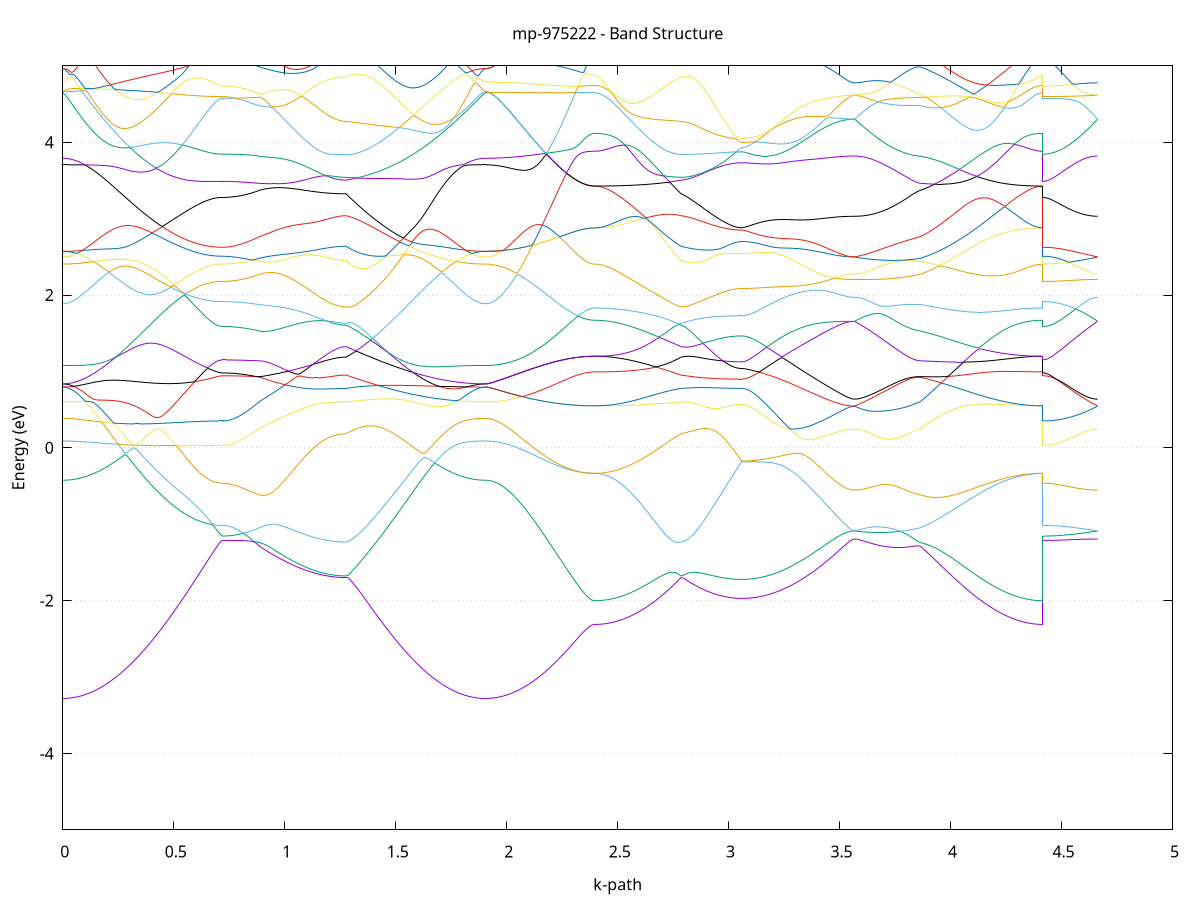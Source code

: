 set title 'mp-975222 - Band Structure'
set xlabel 'k-path'
set ylabel 'Energy (eV)'
set grid y
set yrange [-5:5]
set terminal png size 800,600
set output 'mp-975222_bands_gnuplot.png'
plot '-' using 1:2 with lines notitle, '-' using 1:2 with lines notitle, '-' using 1:2 with lines notitle, '-' using 1:2 with lines notitle, '-' using 1:2 with lines notitle, '-' using 1:2 with lines notitle, '-' using 1:2 with lines notitle, '-' using 1:2 with lines notitle, '-' using 1:2 with lines notitle, '-' using 1:2 with lines notitle, '-' using 1:2 with lines notitle, '-' using 1:2 with lines notitle, '-' using 1:2 with lines notitle, '-' using 1:2 with lines notitle, '-' using 1:2 with lines notitle, '-' using 1:2 with lines notitle, '-' using 1:2 with lines notitle, '-' using 1:2 with lines notitle, '-' using 1:2 with lines notitle, '-' using 1:2 with lines notitle, '-' using 1:2 with lines notitle, '-' using 1:2 with lines notitle, '-' using 1:2 with lines notitle, '-' using 1:2 with lines notitle, '-' using 1:2 with lines notitle, '-' using 1:2 with lines notitle, '-' using 1:2 with lines notitle, '-' using 1:2 with lines notitle, '-' using 1:2 with lines notitle, '-' using 1:2 with lines notitle, '-' using 1:2 with lines notitle, '-' using 1:2 with lines notitle, '-' using 1:2 with lines notitle, '-' using 1:2 with lines notitle, '-' using 1:2 with lines notitle, '-' using 1:2 with lines notitle, '-' using 1:2 with lines notitle, '-' using 1:2 with lines notitle, '-' using 1:2 with lines notitle, '-' using 1:2 with lines notitle, '-' using 1:2 with lines notitle, '-' using 1:2 with lines notitle, '-' using 1:2 with lines notitle, '-' using 1:2 with lines notitle, '-' using 1:2 with lines notitle, '-' using 1:2 with lines notitle, '-' using 1:2 with lines notitle, '-' using 1:2 with lines notitle
0.000000 -36.912507
0.009983 -36.912507
0.019966 -36.912507
0.029948 -36.912507
0.039931 -36.912507
0.049914 -36.912507
0.059897 -36.912507
0.069880 -36.912507
0.079862 -36.912507
0.089845 -36.912507
0.099828 -36.912507
0.109811 -36.912507
0.119794 -36.912407
0.129776 -36.912407
0.139759 -36.912407
0.149742 -36.912407
0.159725 -36.912407
0.169708 -36.912407
0.179691 -36.912407
0.189673 -36.912307
0.199656 -36.912307
0.209639 -36.912307
0.219622 -36.912307
0.229605 -36.912307
0.239587 -36.912207
0.249570 -36.912207
0.259553 -36.912207
0.269536 -36.912207
0.279519 -36.912107
0.289501 -36.912107
0.299484 -36.912107
0.309467 -36.912107
0.319450 -36.912007
0.329433 -36.912007
0.339415 -36.912007
0.349398 -36.912007
0.359381 -36.911907
0.369364 -36.911907
0.379347 -36.911907
0.389329 -36.911907
0.399312 -36.911907
0.409295 -36.911807
0.419278 -36.911807
0.429261 -36.911807
0.439244 -36.911807
0.449226 -36.911707
0.459209 -36.911707
0.469192 -36.911707
0.479175 -36.911707
0.489158 -36.911707
0.499140 -36.911607
0.509123 -36.911607
0.519106 -36.911607
0.529089 -36.911607
0.539072 -36.911607
0.549054 -36.911607
0.559037 -36.911607
0.569020 -36.911507
0.579003 -36.911507
0.588986 -36.911507
0.598968 -36.911507
0.608951 -36.911507
0.618934 -36.911507
0.628917 -36.911507
0.638900 -36.911507
0.648882 -36.911507
0.658865 -36.911507
0.668848 -36.911507
0.678831 -36.911407
0.688814 -36.911407
0.698797 -36.911407
0.708779 -36.911407
0.718762 -36.911407
0.718762 -36.911407
0.728696 -36.911407
0.738631 -36.911407
0.748565 -36.911407
0.758499 -36.911407
0.768434 -36.911407
0.778368 -36.911407
0.788302 -36.911407
0.798237 -36.911407
0.808171 -36.911407
0.818105 -36.911407
0.828040 -36.911407
0.837974 -36.911407
0.847908 -36.911407
0.857843 -36.911407
0.867777 -36.911407
0.877711 -36.911407
0.887646 -36.911407
0.887646 -36.911407
0.897615 -36.911407
0.907585 -36.911407
0.917555 -36.911407
0.927525 -36.911407
0.937495 -36.911507
0.947465 -36.911507
0.957434 -36.911507
0.967404 -36.911507
0.977374 -36.911507
0.987344 -36.911507
0.997314 -36.911507
1.007283 -36.911507
1.017253 -36.911507
1.027223 -36.911507
1.037193 -36.911507
1.047163 -36.911507
1.057133 -36.911507
1.067102 -36.911507
1.077072 -36.911507
1.087042 -36.911507
1.097012 -36.911507
1.106982 -36.911507
1.116951 -36.911507
1.126921 -36.911507
1.136891 -36.911507
1.146861 -36.911507
1.156831 -36.911507
1.166801 -36.911507
1.176770 -36.911507
1.186740 -36.911507
1.196710 -36.911507
1.206680 -36.911507
1.216650 -36.911507
1.226619 -36.911507
1.236589 -36.911507
1.246559 -36.911507
1.256529 -36.911507
1.266499 -36.911507
1.276469 -36.911507
1.276469 -36.911507
1.286431 -36.911507
1.296394 -36.911607
1.306357 -36.911607
1.316320 -36.911607
1.326283 -36.911607
1.336246 -36.911607
1.346209 -36.911607
1.356171 -36.911607
1.366134 -36.911607
1.376097 -36.911607
1.386060 -36.911707
1.396023 -36.911707
1.405986 -36.911707
1.415949 -36.911707
1.425911 -36.911707
1.435874 -36.911707
1.445837 -36.911807
1.455800 -36.911807
1.465763 -36.911807
1.475726 -36.911807
1.485689 -36.911807
1.495651 -36.911907
1.505614 -36.911907
1.515577 -36.911907
1.525540 -36.911907
1.535503 -36.911907
1.545466 -36.912007
1.555429 -36.912007
1.565392 -36.912007
1.575354 -36.912007
1.585317 -36.912107
1.595280 -36.912107
1.605243 -36.912107
1.615206 -36.912107
1.625169 -36.912107
1.635132 -36.912207
1.645094 -36.912207
1.655057 -36.912207
1.665020 -36.912207
1.674983 -36.912307
1.684946 -36.912307
1.694909 -36.912307
1.704872 -36.912307
1.714834 -36.912307
1.724797 -36.912407
1.734760 -36.912407
1.744723 -36.912407
1.754686 -36.912407
1.764649 -36.912407
1.774612 -36.912407
1.784574 -36.912507
1.794537 -36.912507
1.804500 -36.912507
1.814463 -36.912507
1.824426 -36.912507
1.834389 -36.912507
1.844352 -36.912507
1.854315 -36.912507
1.864277 -36.912507
1.874240 -36.912507
1.884203 -36.912507
1.894166 -36.912507
1.904129 -36.912507
1.904129 -36.912507
1.913983 -36.912507
1.923838 -36.912507
1.933692 -36.912507
1.943546 -36.912507
1.953401 -36.912507
1.963255 -36.912507
1.973110 -36.912507
1.982964 -36.912507
1.992819 -36.912507
2.002673 -36.912407
2.012527 -36.912407
2.022382 -36.912407
2.032236 -36.912407
2.042091 -36.912407
2.051945 -36.912307
2.061800 -36.912307
2.071654 -36.912307
2.081508 -36.912207
2.091363 -36.912207
2.101217 -36.912207
2.111072 -36.912207
2.120926 -36.912107
2.130781 -36.912107
2.140635 -36.912107
2.150489 -36.912007
2.160344 -36.912007
2.170198 -36.912007
2.180053 -36.911907
2.189907 -36.911907
2.199762 -36.911907
2.209616 -36.911807
2.219470 -36.911807
2.229325 -36.911807
2.239179 -36.911707
2.249034 -36.911707
2.258888 -36.911707
2.268742 -36.911607
2.278597 -36.911607
2.288451 -36.911607
2.298306 -36.911607
2.308160 -36.911607
2.318015 -36.911507
2.327869 -36.911507
2.337723 -36.911507
2.347578 -36.911507
2.357432 -36.911507
2.367287 -36.911507
2.377141 -36.911507
2.386996 -36.911507
2.396850 -36.911507
2.396850 -36.911507
2.406820 -36.911507
2.416790 -36.911507
2.426759 -36.911507
2.436729 -36.911507
2.446699 -36.911507
2.456669 -36.911507
2.466639 -36.911507
2.476609 -36.911507
2.486578 -36.911507
2.496548 -36.911507
2.506518 -36.911507
2.516488 -36.911507
2.526458 -36.911507
2.536427 -36.911507
2.546397 -36.911507
2.556367 -36.911507
2.566337 -36.911507
2.576307 -36.911507
2.586277 -36.911507
2.596246 -36.911507
2.606216 -36.911507
2.616186 -36.911507
2.626156 -36.911507
2.636126 -36.911507
2.646095 -36.911507
2.656065 -36.911507
2.666035 -36.911507
2.676005 -36.911507
2.685975 -36.911507
2.695945 -36.911507
2.705914 -36.911507
2.715884 -36.911507
2.725854 -36.911507
2.735824 -36.911507
2.745794 -36.911507
2.755763 -36.911507
2.765733 -36.911507
2.775703 -36.911507
2.785673 -36.911507
2.785673 -36.911507
2.795451 -36.911507
2.805228 -36.911507
2.815006 -36.911607
2.824784 -36.911607
2.834562 -36.911607
2.844340 -36.911607
2.854117 -36.911607
2.863895 -36.911607
2.873673 -36.911607
2.883451 -36.911607
2.893228 -36.911607
2.903006 -36.911607
2.912784 -36.911607
2.922562 -36.911607
2.932340 -36.911607
2.942117 -36.911607
2.951895 -36.911607
2.961673 -36.911607
2.971451 -36.911707
2.981229 -36.911707
2.991006 -36.911707
3.000784 -36.911707
3.010562 -36.911707
3.020340 -36.911707
3.030117 -36.911707
3.039895 -36.911707
3.049673 -36.911707
3.059451 -36.911707
3.059451 -36.911707
3.069416 -36.911707
3.079382 -36.911707
3.089347 -36.911707
3.099313 -36.911707
3.109278 -36.911707
3.119244 -36.911707
3.129209 -36.911707
3.139175 -36.911707
3.149141 -36.911707
3.159106 -36.911707
3.169072 -36.911707
3.179037 -36.911607
3.189003 -36.911607
3.198968 -36.911607
3.208934 -36.911607
3.218899 -36.911607
3.228865 -36.911607
3.238830 -36.911607
3.248796 -36.911607
3.258761 -36.911607
3.268727 -36.911607
3.278692 -36.911607
3.288658 -36.911607
3.298623 -36.911607
3.308589 -36.911607
3.318554 -36.911607
3.328520 -36.911607
3.338485 -36.911507
3.348451 -36.911507
3.358416 -36.911507
3.368382 -36.911507
3.378348 -36.911507
3.388313 -36.911507
3.398279 -36.911507
3.408244 -36.911507
3.418210 -36.911507
3.428175 -36.911507
3.438141 -36.911507
3.448106 -36.911507
3.458072 -36.911507
3.468037 -36.911507
3.478003 -36.911507
3.487968 -36.911507
3.497934 -36.911507
3.507899 -36.911507
3.517865 -36.911407
3.527830 -36.911407
3.537796 -36.911407
3.547761 -36.911407
3.557727 -36.911407
3.567692 -36.911407
3.567692 -36.911407
3.577649 -36.911407
3.587605 -36.911407
3.597561 -36.911407
3.607518 -36.911407
3.617474 -36.911407
3.627430 -36.911407
3.637387 -36.911407
3.647343 -36.911407
3.657299 -36.911407
3.667255 -36.911407
3.677212 -36.911407
3.687168 -36.911407
3.697124 -36.911407
3.707081 -36.911407
3.717037 -36.911407
3.726993 -36.911407
3.736950 -36.911407
3.746906 -36.911407
3.756862 -36.911407
3.766818 -36.911407
3.776775 -36.911407
3.786731 -36.911407
3.796687 -36.911407
3.806644 -36.911407
3.816600 -36.911407
3.826556 -36.911407
3.836513 -36.911407
3.846469 -36.911407
3.856425 -36.911407
3.866381 -36.911407
3.866381 -36.911407
3.876379 -36.911407
3.886377 -36.911407
3.896375 -36.911407
3.906373 -36.911407
3.916370 -36.911407
3.926368 -36.911407
3.936366 -36.911407
3.946364 -36.911407
3.956362 -36.911407
3.966359 -36.911407
3.976357 -36.911507
3.986355 -36.911507
3.996353 -36.911507
4.006351 -36.911507
4.016348 -36.911507
4.026346 -36.911507
4.036344 -36.911507
4.046342 -36.911507
4.056340 -36.911507
4.066337 -36.911507
4.076335 -36.911507
4.086333 -36.911507
4.096331 -36.911507
4.106329 -36.911507
4.116326 -36.911507
4.126324 -36.911507
4.136322 -36.911507
4.146320 -36.911507
4.156317 -36.911507
4.166315 -36.911507
4.176313 -36.911507
4.186311 -36.911507
4.196309 -36.911507
4.206306 -36.911507
4.216304 -36.911507
4.226302 -36.911507
4.236300 -36.911507
4.246298 -36.911507
4.256295 -36.911507
4.266293 -36.911507
4.276291 -36.911507
4.286289 -36.911507
4.296287 -36.911507
4.306284 -36.911507
4.316282 -36.911507
4.326280 -36.911507
4.336278 -36.911507
4.346276 -36.911507
4.356273 -36.911507
4.366271 -36.911507
4.376269 -36.911507
4.386267 -36.911507
4.396265 -36.911507
4.406262 -36.911507
4.416260 -36.911507
4.416260 -36.911407
4.426115 -36.911407
4.435969 -36.911407
4.445823 -36.911407
4.455678 -36.911407
4.465532 -36.911407
4.475387 -36.911407
4.485241 -36.911407
4.495096 -36.911407
4.504950 -36.911407
4.514804 -36.911407
4.524659 -36.911407
4.534513 -36.911407
4.544368 -36.911407
4.554222 -36.911407
4.564076 -36.911407
4.573931 -36.911407
4.583785 -36.911407
4.593640 -36.911407
4.603494 -36.911407
4.613349 -36.911407
4.623203 -36.911407
4.633057 -36.911407
4.642912 -36.911407
4.652766 -36.911407
4.662621 -36.911407
e
0.000000 -36.898707
0.009983 -36.898707
0.019966 -36.898707
0.029948 -36.898707
0.039931 -36.898707
0.049914 -36.898607
0.059897 -36.898607
0.069880 -36.898607
0.079862 -36.898607
0.089845 -36.898607
0.099828 -36.898607
0.109811 -36.898607
0.119794 -36.898507
0.129776 -36.898507
0.139759 -36.898507
0.149742 -36.898507
0.159725 -36.898407
0.169708 -36.898407
0.179691 -36.898407
0.189673 -36.898307
0.199656 -36.898307
0.209639 -36.898307
0.219622 -36.898207
0.229605 -36.898207
0.239587 -36.898107
0.249570 -36.898107
0.259553 -36.898107
0.269536 -36.898007
0.279519 -36.898007
0.289501 -36.897907
0.299484 -36.897907
0.309467 -36.897807
0.319450 -36.897807
0.329433 -36.897707
0.339415 -36.897707
0.349398 -36.897707
0.359381 -36.897607
0.369364 -36.897607
0.379347 -36.897507
0.389329 -36.897507
0.399312 -36.897407
0.409295 -36.897407
0.419278 -36.897307
0.429261 -36.897307
0.439244 -36.897207
0.449226 -36.897207
0.459209 -36.897107
0.469192 -36.897107
0.479175 -36.897007
0.489158 -36.897007
0.499140 -36.897007
0.509123 -36.896907
0.519106 -36.896907
0.529089 -36.896807
0.539072 -36.896807
0.549054 -36.896807
0.559037 -36.896707
0.569020 -36.896707
0.579003 -36.896707
0.588986 -36.896607
0.598968 -36.896607
0.608951 -36.896607
0.618934 -36.896607
0.628917 -36.896507
0.638900 -36.896507
0.648882 -36.896507
0.658865 -36.896507
0.668848 -36.896507
0.678831 -36.896507
0.688814 -36.896507
0.698797 -36.896507
0.708779 -36.896507
0.718762 -36.896507
0.718762 -36.896507
0.728696 -36.896507
0.738631 -36.896507
0.748565 -36.896507
0.758499 -36.896507
0.768434 -36.896507
0.778368 -36.896507
0.788302 -36.896507
0.798237 -36.896507
0.808171 -36.896607
0.818105 -36.896607
0.828040 -36.896607
0.837974 -36.896707
0.847908 -36.896707
0.857843 -36.896707
0.867777 -36.896807
0.877711 -36.896807
0.887646 -36.896907
0.887646 -36.896907
0.897615 -36.896907
0.907585 -36.896907
0.917555 -36.897007
0.927525 -36.897007
0.937495 -36.897007
0.947465 -36.897107
0.957434 -36.897107
0.967404 -36.897107
0.977374 -36.897207
0.987344 -36.897207
0.997314 -36.897207
1.007283 -36.897207
1.017253 -36.897307
1.027223 -36.897307
1.037193 -36.897307
1.047163 -36.897307
1.057133 -36.897407
1.067102 -36.897407
1.077072 -36.897407
1.087042 -36.897407
1.097012 -36.897507
1.106982 -36.897507
1.116951 -36.897507
1.126921 -36.897507
1.136891 -36.897507
1.146861 -36.897507
1.156831 -36.897607
1.166801 -36.897607
1.176770 -36.897607
1.186740 -36.897607
1.196710 -36.897607
1.206680 -36.897607
1.216650 -36.897607
1.226619 -36.897607
1.236589 -36.897607
1.246559 -36.897607
1.256529 -36.897607
1.266499 -36.897607
1.276469 -36.897607
1.276469 -36.897607
1.286431 -36.897507
1.296394 -36.897407
1.306357 -36.897407
1.316320 -36.897307
1.326283 -36.897207
1.336246 -36.897107
1.346209 -36.897007
1.356171 -36.896907
1.366134 -36.896807
1.376097 -36.896707
1.386060 -36.896607
1.396023 -36.896507
1.405986 -36.896407
1.415949 -36.896407
1.425911 -36.896507
1.435874 -36.896607
1.445837 -36.896707
1.455800 -36.896707
1.465763 -36.896807
1.475726 -36.896907
1.485689 -36.897007
1.495651 -36.897107
1.505614 -36.897107
1.515577 -36.897207
1.525540 -36.897307
1.535503 -36.897307
1.545466 -36.897407
1.555429 -36.897507
1.565392 -36.897507
1.575354 -36.897607
1.585317 -36.897707
1.595280 -36.897707
1.605243 -36.897807
1.615206 -36.897907
1.625169 -36.897907
1.635132 -36.898007
1.645094 -36.898007
1.655057 -36.898107
1.665020 -36.898107
1.674983 -36.898207
1.684946 -36.898207
1.694909 -36.898207
1.704872 -36.898307
1.714834 -36.898307
1.724797 -36.898407
1.734760 -36.898407
1.744723 -36.898407
1.754686 -36.898507
1.764649 -36.898507
1.774612 -36.898507
1.784574 -36.898507
1.794537 -36.898607
1.804500 -36.898607
1.814463 -36.898607
1.824426 -36.898607
1.834389 -36.898607
1.844352 -36.898607
1.854315 -36.898607
1.864277 -36.898707
1.874240 -36.898707
1.884203 -36.898707
1.894166 -36.898707
1.904129 -36.898707
1.904129 -36.898707
1.913983 -36.898707
1.923838 -36.898707
1.933692 -36.898707
1.943546 -36.898707
1.953401 -36.898707
1.963255 -36.898707
1.973110 -36.898707
1.982964 -36.898707
1.992819 -36.898707
2.002673 -36.898807
2.012527 -36.898807
2.022382 -36.898807
2.032236 -36.898807
2.042091 -36.898907
2.051945 -36.898907
2.061800 -36.898907
2.071654 -36.898907
2.081508 -36.899007
2.091363 -36.899007
2.101217 -36.899007
2.111072 -36.899007
2.120926 -36.899107
2.130781 -36.899107
2.140635 -36.899107
2.150489 -36.899207
2.160344 -36.899207
2.170198 -36.899207
2.180053 -36.899307
2.189907 -36.899307
2.199762 -36.899307
2.209616 -36.899407
2.219470 -36.899407
2.229325 -36.899407
2.239179 -36.899507
2.249034 -36.899507
2.258888 -36.899507
2.268742 -36.899607
2.278597 -36.899607
2.288451 -36.899607
2.298306 -36.899607
2.308160 -36.899607
2.318015 -36.899707
2.327869 -36.899707
2.337723 -36.899707
2.347578 -36.899707
2.357432 -36.899707
2.367287 -36.899707
2.377141 -36.899707
2.386996 -36.899707
2.396850 -36.899707
2.396850 -36.899707
2.406820 -36.899707
2.416790 -36.899707
2.426759 -36.899707
2.436729 -36.899707
2.446699 -36.899707
2.456669 -36.899707
2.466639 -36.899707
2.476609 -36.899607
2.486578 -36.899607
2.496548 -36.899607
2.506518 -36.899507
2.516488 -36.899507
2.526458 -36.899507
2.536427 -36.899407
2.546397 -36.899407
2.556367 -36.899307
2.566337 -36.899307
2.576307 -36.899207
2.586277 -36.899207
2.596246 -36.899107
2.606216 -36.899107
2.616186 -36.899007
2.626156 -36.898907
2.636126 -36.898907
2.646095 -36.898807
2.656065 -36.898707
2.666035 -36.898707
2.676005 -36.898607
2.685975 -36.898507
2.695945 -36.898407
2.705914 -36.898307
2.715884 -36.898307
2.725854 -36.898207
2.735824 -36.898107
2.745794 -36.898007
2.755763 -36.897907
2.765733 -36.897807
2.775703 -36.897707
2.785673 -36.897607
2.785673 -36.897607
2.795451 -36.897607
2.805228 -36.897607
2.815006 -36.897507
2.824784 -36.897507
2.834562 -36.897407
2.844340 -36.897407
2.854117 -36.897307
2.863895 -36.897307
2.873673 -36.897207
2.883451 -36.897207
2.893228 -36.897207
2.903006 -36.897107
2.912784 -36.897107
2.922562 -36.897007
2.932340 -36.897007
2.942117 -36.896907
2.951895 -36.896907
2.961673 -36.896807
2.971451 -36.896807
2.981229 -36.896707
2.991006 -36.896707
3.000784 -36.896607
3.010562 -36.896607
3.020340 -36.896607
3.030117 -36.896507
3.039895 -36.896507
3.049673 -36.896507
3.059451 -36.896507
3.059451 -36.896507
3.069416 -36.896507
3.079382 -36.896507
3.089347 -36.896507
3.099313 -36.896507
3.109278 -36.896507
3.119244 -36.896507
3.129209 -36.896507
3.139175 -36.896507
3.149141 -36.896507
3.159106 -36.896507
3.169072 -36.896507
3.179037 -36.896507
3.189003 -36.896507
3.198968 -36.896507
3.208934 -36.896507
3.218899 -36.896507
3.228865 -36.896507
3.238830 -36.896507
3.248796 -36.896507
3.258761 -36.896507
3.268727 -36.896507
3.278692 -36.896507
3.288658 -36.896507
3.298623 -36.896507
3.308589 -36.896507
3.318554 -36.896507
3.328520 -36.896507
3.338485 -36.896507
3.348451 -36.896507
3.358416 -36.896507
3.368382 -36.896507
3.378348 -36.896507
3.388313 -36.896507
3.398279 -36.896507
3.408244 -36.896507
3.418210 -36.896507
3.428175 -36.896507
3.438141 -36.896507
3.448106 -36.896507
3.458072 -36.896507
3.468037 -36.896507
3.478003 -36.896507
3.487968 -36.896507
3.497934 -36.896507
3.507899 -36.896507
3.517865 -36.896407
3.527830 -36.896407
3.537796 -36.896407
3.547761 -36.896407
3.557727 -36.896407
3.567692 -36.896407
3.567692 -36.896407
3.577649 -36.896407
3.587605 -36.896507
3.597561 -36.896507
3.607518 -36.896507
3.617474 -36.896507
3.627430 -36.896507
3.637387 -36.896507
3.647343 -36.896507
3.657299 -36.896507
3.667255 -36.896507
3.677212 -36.896507
3.687168 -36.896507
3.697124 -36.896507
3.707081 -36.896507
3.717037 -36.896607
3.726993 -36.896607
3.736950 -36.896607
3.746906 -36.896607
3.756862 -36.896607
3.766818 -36.896607
3.776775 -36.896707
3.786731 -36.896707
3.796687 -36.896707
3.806644 -36.896707
3.816600 -36.896707
3.826556 -36.896807
3.836513 -36.896807
3.846469 -36.896807
3.856425 -36.896807
3.866381 -36.896907
3.866381 -36.896907
3.876379 -36.896907
3.886377 -36.897007
3.896375 -36.897007
3.906373 -36.897107
3.916370 -36.897107
3.926368 -36.897207
3.936366 -36.897307
3.946364 -36.897307
3.956362 -36.897407
3.966359 -36.897507
3.976357 -36.897507
3.986355 -36.897607
3.996353 -36.897707
4.006351 -36.897707
4.016348 -36.897807
4.026346 -36.897907
4.036344 -36.897907
4.046342 -36.898007
4.056340 -36.898107
4.066337 -36.898207
4.076335 -36.898207
4.086333 -36.898307
4.096331 -36.898407
4.106329 -36.898407
4.116326 -36.898507
4.126324 -36.898607
4.136322 -36.898707
4.146320 -36.898707
4.156317 -36.898807
4.166315 -36.898807
4.176313 -36.898907
4.186311 -36.899007
4.196309 -36.899007
4.206306 -36.899107
4.216304 -36.899107
4.226302 -36.899207
4.236300 -36.899307
4.246298 -36.899307
4.256295 -36.899307
4.266293 -36.899407
4.276291 -36.899407
4.286289 -36.899507
4.296287 -36.899507
4.306284 -36.899507
4.316282 -36.899607
4.326280 -36.899607
4.336278 -36.899607
4.346276 -36.899707
4.356273 -36.899707
4.366271 -36.899707
4.376269 -36.899707
4.386267 -36.899707
4.396265 -36.899707
4.406262 -36.899707
4.416260 -36.899707
4.416260 -36.896507
4.426115 -36.896507
4.435969 -36.896507
4.445823 -36.896507
4.455678 -36.896507
4.465532 -36.896507
4.475387 -36.896507
4.485241 -36.896507
4.495096 -36.896507
4.504950 -36.896507
4.514804 -36.896507
4.524659 -36.896507
4.534513 -36.896507
4.544368 -36.896507
4.554222 -36.896507
4.564076 -36.896407
4.573931 -36.896407
4.583785 -36.896507
4.593640 -36.896507
4.603494 -36.896507
4.613349 -36.896507
4.623203 -36.896407
4.633057 -36.896507
4.642912 -36.896407
4.652766 -36.896407
4.662621 -36.896407
e
0.000000 -36.893207
0.009983 -36.893207
0.019966 -36.893207
0.029948 -36.893207
0.039931 -36.893207
0.049914 -36.893207
0.059897 -36.893307
0.069880 -36.893307
0.079862 -36.893307
0.089845 -36.893307
0.099828 -36.893407
0.109811 -36.893407
0.119794 -36.893407
0.129776 -36.893507
0.139759 -36.893507
0.149742 -36.893507
0.159725 -36.893607
0.169708 -36.893607
0.179691 -36.893707
0.189673 -36.893707
0.199656 -36.893807
0.209639 -36.893807
0.219622 -36.893907
0.229605 -36.894007
0.239587 -36.894007
0.249570 -36.894107
0.259553 -36.894107
0.269536 -36.894207
0.279519 -36.894307
0.289501 -36.894307
0.299484 -36.894407
0.309467 -36.894507
0.319450 -36.894507
0.329433 -36.894607
0.339415 -36.894707
0.349398 -36.894807
0.359381 -36.894807
0.369364 -36.894907
0.379347 -36.895007
0.389329 -36.895007
0.399312 -36.895107
0.409295 -36.895207
0.419278 -36.895207
0.429261 -36.895307
0.439244 -36.895407
0.449226 -36.895407
0.459209 -36.895507
0.469192 -36.895607
0.479175 -36.895607
0.489158 -36.895707
0.499140 -36.895807
0.509123 -36.895807
0.519106 -36.895907
0.529089 -36.895907
0.539072 -36.896007
0.549054 -36.896007
0.559037 -36.896107
0.569020 -36.896107
0.579003 -36.896207
0.588986 -36.896207
0.598968 -36.896207
0.608951 -36.896307
0.618934 -36.896307
0.628917 -36.896307
0.638900 -36.896307
0.648882 -36.896407
0.658865 -36.896407
0.668848 -36.896407
0.678831 -36.896407
0.688814 -36.896407
0.698797 -36.896407
0.708779 -36.896407
0.718762 -36.896407
0.718762 -36.896407
0.728696 -36.896407
0.738631 -36.896407
0.748565 -36.896407
0.758499 -36.896407
0.768434 -36.896407
0.778368 -36.896407
0.788302 -36.896407
0.798237 -36.896407
0.808171 -36.896307
0.818105 -36.896307
0.828040 -36.896307
0.837974 -36.896207
0.847908 -36.896207
0.857843 -36.896207
0.867777 -36.896107
0.877711 -36.896107
0.887646 -36.896007
0.887646 -36.896007
0.897615 -36.896007
0.907585 -36.896007
0.917555 -36.895907
0.927525 -36.895907
0.937495 -36.895907
0.947465 -36.895807
0.957434 -36.895807
0.967404 -36.895807
0.977374 -36.895707
0.987344 -36.895707
0.997314 -36.895707
1.007283 -36.895607
1.017253 -36.895607
1.027223 -36.895607
1.037193 -36.895607
1.047163 -36.895507
1.057133 -36.895507
1.067102 -36.895507
1.077072 -36.895507
1.087042 -36.895407
1.097012 -36.895407
1.106982 -36.895407
1.116951 -36.895407
1.126921 -36.895307
1.136891 -36.895307
1.146861 -36.895307
1.156831 -36.895307
1.166801 -36.895307
1.176770 -36.895307
1.186740 -36.895307
1.196710 -36.895207
1.206680 -36.895207
1.216650 -36.895207
1.226619 -36.895207
1.236589 -36.895207
1.246559 -36.895207
1.256529 -36.895207
1.266499 -36.895207
1.276469 -36.895207
1.276469 -36.895207
1.286431 -36.895307
1.296394 -36.895407
1.306357 -36.895507
1.316320 -36.895507
1.326283 -36.895607
1.336246 -36.895707
1.346209 -36.895807
1.356171 -36.895907
1.366134 -36.896007
1.376097 -36.896107
1.386060 -36.896207
1.396023 -36.896207
1.405986 -36.896307
1.415949 -36.896307
1.425911 -36.896207
1.435874 -36.896107
1.445837 -36.896007
1.455800 -36.895907
1.465763 -36.895807
1.475726 -36.895707
1.485689 -36.895607
1.495651 -36.895507
1.505614 -36.895407
1.515577 -36.895307
1.525540 -36.895207
1.535503 -36.895107
1.545466 -36.895007
1.555429 -36.894907
1.565392 -36.894807
1.575354 -36.894707
1.585317 -36.894707
1.595280 -36.894607
1.605243 -36.894507
1.615206 -36.894407
1.625169 -36.894307
1.635132 -36.894307
1.645094 -36.894207
1.655057 -36.894107
1.665020 -36.894007
1.674983 -36.894007
1.684946 -36.893907
1.694909 -36.893907
1.704872 -36.893807
1.714834 -36.893707
1.724797 -36.893707
1.734760 -36.893607
1.744723 -36.893607
1.754686 -36.893507
1.764649 -36.893507
1.774612 -36.893507
1.784574 -36.893407
1.794537 -36.893407
1.804500 -36.893407
1.814463 -36.893307
1.824426 -36.893307
1.834389 -36.893307
1.844352 -36.893307
1.854315 -36.893207
1.864277 -36.893207
1.874240 -36.893207
1.884203 -36.893207
1.894166 -36.893207
1.904129 -36.893207
1.904129 -36.893207
1.913983 -36.893207
1.923838 -36.893207
1.933692 -36.893207
1.943546 -36.893207
1.953401 -36.893207
1.963255 -36.893207
1.973110 -36.893207
1.982964 -36.893207
1.992819 -36.893207
2.002673 -36.893207
2.012527 -36.893207
2.022382 -36.893207
2.032236 -36.893207
2.042091 -36.893207
2.051945 -36.893207
2.061800 -36.893207
2.071654 -36.893207
2.081508 -36.893207
2.091363 -36.893207
2.101217 -36.893207
2.111072 -36.893207
2.120926 -36.893207
2.130781 -36.893207
2.140635 -36.893207
2.150489 -36.893207
2.160344 -36.893207
2.170198 -36.893207
2.180053 -36.893207
2.189907 -36.893207
2.199762 -36.893207
2.209616 -36.893207
2.219470 -36.893207
2.229325 -36.893207
2.239179 -36.893207
2.249034 -36.893207
2.258888 -36.893207
2.268742 -36.893207
2.278597 -36.893207
2.288451 -36.893207
2.298306 -36.893207
2.308160 -36.893207
2.318015 -36.893207
2.327869 -36.893207
2.337723 -36.893207
2.347578 -36.893207
2.357432 -36.893207
2.367287 -36.893207
2.377141 -36.893207
2.386996 -36.893207
2.396850 -36.893207
2.396850 -36.893207
2.406820 -36.893207
2.416790 -36.893207
2.426759 -36.893207
2.436729 -36.893207
2.446699 -36.893207
2.456669 -36.893307
2.466639 -36.893307
2.476609 -36.893307
2.486578 -36.893307
2.496548 -36.893407
2.506518 -36.893407
2.516488 -36.893407
2.526458 -36.893507
2.536427 -36.893507
2.546397 -36.893507
2.556367 -36.893607
2.566337 -36.893607
2.576307 -36.893707
2.586277 -36.893707
2.596246 -36.893807
2.606216 -36.893907
2.616186 -36.893907
2.626156 -36.894007
2.636126 -36.894007
2.646095 -36.894107
2.656065 -36.894207
2.666035 -36.894207
2.676005 -36.894307
2.685975 -36.894407
2.695945 -36.894507
2.705914 -36.894507
2.715884 -36.894607
2.725854 -36.894707
2.735824 -36.894807
2.745794 -36.894907
2.755763 -36.894907
2.765733 -36.895007
2.775703 -36.895107
2.785673 -36.895207
2.785673 -36.895207
2.795451 -36.895207
2.805228 -36.895307
2.815006 -36.895307
2.824784 -36.895307
2.834562 -36.895407
2.844340 -36.895407
2.854117 -36.895507
2.863895 -36.895507
2.873673 -36.895507
2.883451 -36.895607
2.893228 -36.895607
2.903006 -36.895707
2.912784 -36.895707
2.922562 -36.895707
2.932340 -36.895807
2.942117 -36.895807
2.951895 -36.895907
2.961673 -36.895907
2.971451 -36.895907
2.981229 -36.896007
2.991006 -36.896007
3.000784 -36.896107
3.010562 -36.896107
3.020340 -36.896107
3.030117 -36.896207
3.039895 -36.896207
3.049673 -36.896207
3.059451 -36.896207
3.059451 -36.896207
3.069416 -36.896207
3.079382 -36.896207
3.089347 -36.896207
3.099313 -36.896207
3.109278 -36.896207
3.119244 -36.896207
3.129209 -36.896207
3.139175 -36.896207
3.149141 -36.896307
3.159106 -36.896307
3.169072 -36.896307
3.179037 -36.896307
3.189003 -36.896307
3.198968 -36.896307
3.208934 -36.896307
3.218899 -36.896307
3.228865 -36.896307
3.238830 -36.896307
3.248796 -36.896307
3.258761 -36.896307
3.268727 -36.896307
3.278692 -36.896307
3.288658 -36.896307
3.298623 -36.896307
3.308589 -36.896307
3.318554 -36.896307
3.328520 -36.896407
3.338485 -36.896407
3.348451 -36.896407
3.358416 -36.896407
3.368382 -36.896407
3.378348 -36.896407
3.388313 -36.896407
3.398279 -36.896407
3.408244 -36.896407
3.418210 -36.896407
3.428175 -36.896407
3.438141 -36.896407
3.448106 -36.896407
3.458072 -36.896407
3.468037 -36.896407
3.478003 -36.896407
3.487968 -36.896407
3.497934 -36.896407
3.507899 -36.896407
3.517865 -36.896407
3.527830 -36.896407
3.537796 -36.896407
3.547761 -36.896407
3.557727 -36.896407
3.567692 -36.896407
3.567692 -36.896407
3.577649 -36.896407
3.587605 -36.896407
3.597561 -36.896407
3.607518 -36.896407
3.617474 -36.896407
3.627430 -36.896407
3.637387 -36.896407
3.647343 -36.896407
3.657299 -36.896407
3.667255 -36.896407
3.677212 -36.896407
3.687168 -36.896407
3.697124 -36.896407
3.707081 -36.896407
3.717037 -36.896307
3.726993 -36.896307
3.736950 -36.896307
3.746906 -36.896307
3.756862 -36.896307
3.766818 -36.896307
3.776775 -36.896207
3.786731 -36.896207
3.796687 -36.896207
3.806644 -36.896207
3.816600 -36.896207
3.826556 -36.896107
3.836513 -36.896107
3.846469 -36.896107
3.856425 -36.896107
3.866381 -36.896007
3.866381 -36.896007
3.876379 -36.896007
3.886377 -36.895907
3.896375 -36.895907
3.906373 -36.895807
3.916370 -36.895807
3.926368 -36.895707
3.936366 -36.895607
3.946364 -36.895607
3.956362 -36.895507
3.966359 -36.895507
3.976357 -36.895407
3.986355 -36.895307
3.996353 -36.895307
4.006351 -36.895207
4.016348 -36.895107
4.026346 -36.895007
4.036344 -36.895007
4.046342 -36.894907
4.056340 -36.894807
4.066337 -36.894807
4.076335 -36.894707
4.086333 -36.894607
4.096331 -36.894607
4.106329 -36.894507
4.116326 -36.894407
4.126324 -36.894307
4.136322 -36.894307
4.146320 -36.894207
4.156317 -36.894107
4.166315 -36.894107
4.176313 -36.894007
4.186311 -36.894007
4.196309 -36.893907
4.206306 -36.893807
4.216304 -36.893807
4.226302 -36.893707
4.236300 -36.893707
4.246298 -36.893607
4.256295 -36.893607
4.266293 -36.893507
4.276291 -36.893507
4.286289 -36.893507
4.296287 -36.893407
4.306284 -36.893407
4.316282 -36.893407
4.326280 -36.893307
4.336278 -36.893307
4.346276 -36.893307
4.356273 -36.893307
4.366271 -36.893207
4.376269 -36.893207
4.386267 -36.893207
4.396265 -36.893207
4.406262 -36.893207
4.416260 -36.893207
4.416260 -36.896407
4.426115 -36.896407
4.435969 -36.896407
4.445823 -36.896407
4.455678 -36.896407
4.465532 -36.896407
4.475387 -36.896407
4.485241 -36.896407
4.495096 -36.896407
4.504950 -36.896407
4.514804 -36.896407
4.524659 -36.896407
4.534513 -36.896407
4.544368 -36.896407
4.554222 -36.896407
4.564076 -36.896407
4.573931 -36.896407
4.583785 -36.896407
4.593640 -36.896407
4.603494 -36.896407
4.613349 -36.896407
4.623203 -36.896507
4.633057 -36.896407
4.642912 -36.896407
4.652766 -36.896407
4.662621 -36.896407
e
0.000000 -27.971907
0.009983 -27.971907
0.019966 -27.971907
0.029948 -27.971907
0.039931 -27.971907
0.049914 -27.971907
0.059897 -27.971907
0.069880 -27.971907
0.079862 -27.971907
0.089845 -27.971907
0.099828 -27.971907
0.109811 -27.971907
0.119794 -27.971907
0.129776 -27.971907
0.139759 -27.971907
0.149742 -27.971907
0.159725 -27.971907
0.169708 -27.971907
0.179691 -27.971907
0.189673 -27.971907
0.199656 -27.971907
0.209639 -27.971907
0.219622 -27.971907
0.229605 -27.971907
0.239587 -27.971907
0.249570 -27.971907
0.259553 -27.971907
0.269536 -27.971907
0.279519 -27.971907
0.289501 -27.971907
0.299484 -27.971907
0.309467 -27.971907
0.319450 -27.971907
0.329433 -27.971907
0.339415 -27.971907
0.349398 -27.971907
0.359381 -27.971907
0.369364 -27.971907
0.379347 -27.971907
0.389329 -27.971907
0.399312 -27.971907
0.409295 -27.971907
0.419278 -27.971907
0.429261 -27.971907
0.439244 -27.971907
0.449226 -27.971907
0.459209 -27.971907
0.469192 -27.971907
0.479175 -27.971907
0.489158 -27.971907
0.499140 -27.971907
0.509123 -27.971907
0.519106 -27.971907
0.529089 -27.971907
0.539072 -27.971907
0.549054 -27.971907
0.559037 -27.971907
0.569020 -27.971907
0.579003 -27.971907
0.588986 -27.971807
0.598968 -27.971807
0.608951 -27.971807
0.618934 -27.971807
0.628917 -27.971807
0.638900 -27.971807
0.648882 -27.971807
0.658865 -27.971807
0.668848 -27.971807
0.678831 -27.971807
0.688814 -27.971807
0.698797 -27.971807
0.708779 -27.971807
0.718762 -27.971807
0.718762 -27.971807
0.728696 -27.971807
0.738631 -27.971807
0.748565 -27.971807
0.758499 -27.971807
0.768434 -27.971807
0.778368 -27.971807
0.788302 -27.971807
0.798237 -27.971807
0.808171 -27.971807
0.818105 -27.971807
0.828040 -27.971807
0.837974 -27.971807
0.847908 -27.971907
0.857843 -27.971907
0.867777 -27.971907
0.877711 -27.971907
0.887646 -27.971907
0.887646 -27.971907
0.897615 -27.971907
0.907585 -27.971907
0.917555 -27.971907
0.927525 -27.971907
0.937495 -27.971907
0.947465 -27.971907
0.957434 -27.971907
0.967404 -27.971907
0.977374 -27.971907
0.987344 -27.971907
0.997314 -27.971907
1.007283 -27.971907
1.017253 -27.971907
1.027223 -27.971907
1.037193 -27.971907
1.047163 -27.971907
1.057133 -27.971907
1.067102 -27.971907
1.077072 -27.971907
1.087042 -27.971907
1.097012 -27.971907
1.106982 -27.971907
1.116951 -27.971907
1.126921 -27.971907
1.136891 -27.971907
1.146861 -27.971907
1.156831 -27.971907
1.166801 -27.971907
1.176770 -27.971907
1.186740 -27.971907
1.196710 -27.971907
1.206680 -27.971907
1.216650 -27.971907
1.226619 -27.971907
1.236589 -27.971907
1.246559 -27.971907
1.256529 -27.971907
1.266499 -27.971907
1.276469 -27.971907
1.276469 -27.971907
1.286431 -27.971907
1.296394 -27.971907
1.306357 -27.971907
1.316320 -27.971907
1.326283 -27.971907
1.336246 -27.971907
1.346209 -27.971907
1.356171 -27.971907
1.366134 -27.971907
1.376097 -27.971907
1.386060 -27.971907
1.396023 -27.971907
1.405986 -27.971907
1.415949 -27.971907
1.425911 -27.971907
1.435874 -27.971907
1.445837 -27.971907
1.455800 -27.971907
1.465763 -27.971907
1.475726 -27.971907
1.485689 -27.971907
1.495651 -27.971907
1.505614 -27.971907
1.515577 -27.971907
1.525540 -27.971907
1.535503 -27.971907
1.545466 -27.971907
1.555429 -27.971907
1.565392 -27.971907
1.575354 -27.971907
1.585317 -27.971907
1.595280 -27.971907
1.605243 -27.971907
1.615206 -27.971907
1.625169 -27.971907
1.635132 -27.971907
1.645094 -27.971907
1.655057 -27.971907
1.665020 -27.971907
1.674983 -27.971907
1.684946 -27.971907
1.694909 -27.971907
1.704872 -27.971907
1.714834 -27.971907
1.724797 -27.971907
1.734760 -27.971907
1.744723 -27.971907
1.754686 -27.971907
1.764649 -27.971907
1.774612 -27.971907
1.784574 -27.971907
1.794537 -27.971907
1.804500 -27.971907
1.814463 -27.971907
1.824426 -27.971907
1.834389 -27.971907
1.844352 -27.971907
1.854315 -27.971907
1.864277 -27.971907
1.874240 -27.971907
1.884203 -27.971907
1.894166 -27.971907
1.904129 -27.971907
1.904129 -27.971907
1.913983 -27.971907
1.923838 -27.971907
1.933692 -27.971907
1.943546 -27.971907
1.953401 -27.971907
1.963255 -27.971907
1.973110 -27.971907
1.982964 -27.971907
1.992819 -27.971907
2.002673 -27.971907
2.012527 -27.971907
2.022382 -27.972007
2.032236 -27.972007
2.042091 -27.972007
2.051945 -27.972007
2.061800 -27.972007
2.071654 -27.972007
2.081508 -27.972007
2.091363 -27.972007
2.101217 -27.972007
2.111072 -27.972007
2.120926 -27.972007
2.130781 -27.972007
2.140635 -27.972007
2.150489 -27.972007
2.160344 -27.972007
2.170198 -27.972007
2.180053 -27.972007
2.189907 -27.972007
2.199762 -27.972007
2.209616 -27.972007
2.219470 -27.972007
2.229325 -27.972007
2.239179 -27.972007
2.249034 -27.972007
2.258888 -27.972007
2.268742 -27.972007
2.278597 -27.972007
2.288451 -27.972007
2.298306 -27.972007
2.308160 -27.972007
2.318015 -27.972007
2.327869 -27.972007
2.337723 -27.972007
2.347578 -27.972007
2.357432 -27.972007
2.367287 -27.972007
2.377141 -27.972007
2.386996 -27.972007
2.396850 -27.972007
2.396850 -27.972007
2.406820 -27.972007
2.416790 -27.972007
2.426759 -27.972007
2.436729 -27.972007
2.446699 -27.972007
2.456669 -27.972007
2.466639 -27.972007
2.476609 -27.972007
2.486578 -27.972007
2.496548 -27.972007
2.506518 -27.972007
2.516488 -27.972007
2.526458 -27.972007
2.536427 -27.972007
2.546397 -27.972007
2.556367 -27.972007
2.566337 -27.972007
2.576307 -27.972007
2.586277 -27.972007
2.596246 -27.972007
2.606216 -27.972007
2.616186 -27.972007
2.626156 -27.971907
2.636126 -27.971907
2.646095 -27.971907
2.656065 -27.971907
2.666035 -27.971907
2.676005 -27.971907
2.685975 -27.971907
2.695945 -27.971907
2.705914 -27.971907
2.715884 -27.971907
2.725854 -27.971907
2.735824 -27.971907
2.745794 -27.971907
2.755763 -27.971907
2.765733 -27.971907
2.775703 -27.971907
2.785673 -27.971907
2.785673 -27.971907
2.795451 -27.971907
2.805228 -27.971907
2.815006 -27.971907
2.824784 -27.971907
2.834562 -27.971907
2.844340 -27.971907
2.854117 -27.971907
2.863895 -27.971907
2.873673 -27.971907
2.883451 -27.971907
2.893228 -27.971907
2.903006 -27.971907
2.912784 -27.971907
2.922562 -27.971907
2.932340 -27.971907
2.942117 -27.971907
2.951895 -27.971907
2.961673 -27.971907
2.971451 -27.971907
2.981229 -27.971907
2.991006 -27.971907
3.000784 -27.971907
3.010562 -27.971907
3.020340 -27.971907
3.030117 -27.971907
3.039895 -27.971907
3.049673 -27.971907
3.059451 -27.971907
3.059451 -27.971907
3.069416 -27.971907
3.079382 -27.971907
3.089347 -27.971907
3.099313 -27.971907
3.109278 -27.971907
3.119244 -27.971907
3.129209 -27.971907
3.139175 -27.971907
3.149141 -27.971907
3.159106 -27.971907
3.169072 -27.971907
3.179037 -27.971907
3.189003 -27.971907
3.198968 -27.971907
3.208934 -27.971907
3.218899 -27.971907
3.228865 -27.971907
3.238830 -27.971907
3.248796 -27.971907
3.258761 -27.971907
3.268727 -27.971907
3.278692 -27.971907
3.288658 -27.971907
3.298623 -27.971907
3.308589 -27.971907
3.318554 -27.971907
3.328520 -27.971907
3.338485 -27.971907
3.348451 -27.971907
3.358416 -27.971907
3.368382 -27.971907
3.378348 -27.971907
3.388313 -27.971907
3.398279 -27.971907
3.408244 -27.971907
3.418210 -27.971907
3.428175 -27.971907
3.438141 -27.971807
3.448106 -27.971807
3.458072 -27.971807
3.468037 -27.971807
3.478003 -27.971807
3.487968 -27.971807
3.497934 -27.971807
3.507899 -27.971807
3.517865 -27.971807
3.527830 -27.971807
3.537796 -27.971807
3.547761 -27.971807
3.557727 -27.971807
3.567692 -27.971807
3.567692 -27.971807
3.577649 -27.971807
3.587605 -27.971807
3.597561 -27.971807
3.607518 -27.971807
3.617474 -27.971807
3.627430 -27.971807
3.637387 -27.971807
3.647343 -27.971807
3.657299 -27.971807
3.667255 -27.971807
3.677212 -27.971807
3.687168 -27.971807
3.697124 -27.971807
3.707081 -27.971807
3.717037 -27.971807
3.726993 -27.971807
3.736950 -27.971807
3.746906 -27.971807
3.756862 -27.971807
3.766818 -27.971807
3.776775 -27.971807
3.786731 -27.971807
3.796687 -27.971907
3.806644 -27.971907
3.816600 -27.971907
3.826556 -27.971907
3.836513 -27.971907
3.846469 -27.971907
3.856425 -27.971907
3.866381 -27.971907
3.866381 -27.971907
3.876379 -27.971907
3.886377 -27.971907
3.896375 -27.971907
3.906373 -27.971907
3.916370 -27.971907
3.926368 -27.971907
3.936366 -27.971907
3.946364 -27.971907
3.956362 -27.971907
3.966359 -27.971907
3.976357 -27.971907
3.986355 -27.971907
3.996353 -27.971907
4.006351 -27.971907
4.016348 -27.971907
4.026346 -27.971907
4.036344 -27.971907
4.046342 -27.971907
4.056340 -27.971907
4.066337 -27.971907
4.076335 -27.971907
4.086333 -27.971907
4.096331 -27.971907
4.106329 -27.971907
4.116326 -27.971907
4.126324 -27.971907
4.136322 -27.971907
4.146320 -27.971907
4.156317 -27.971907
4.166315 -27.971907
4.176313 -27.971907
4.186311 -27.971907
4.196309 -27.971907
4.206306 -27.971907
4.216304 -27.972007
4.226302 -27.972007
4.236300 -27.972007
4.246298 -27.972007
4.256295 -27.972007
4.266293 -27.972007
4.276291 -27.972007
4.286289 -27.972007
4.296287 -27.972007
4.306284 -27.972007
4.316282 -27.972007
4.326280 -27.972007
4.336278 -27.972007
4.346276 -27.972007
4.356273 -27.972007
4.366271 -27.972007
4.376269 -27.972007
4.386267 -27.972007
4.396265 -27.972007
4.406262 -27.972007
4.416260 -27.972007
4.416260 -27.971807
4.426115 -27.971807
4.435969 -27.971807
4.445823 -27.971807
4.455678 -27.971807
4.465532 -27.971807
4.475387 -27.971807
4.485241 -27.971807
4.495096 -27.971807
4.504950 -27.971807
4.514804 -27.971807
4.524659 -27.971807
4.534513 -27.971807
4.544368 -27.971807
4.554222 -27.971807
4.564076 -27.971807
4.573931 -27.971807
4.583785 -27.971807
4.593640 -27.971807
4.603494 -27.971807
4.613349 -27.971807
4.623203 -27.971807
4.633057 -27.971807
4.642912 -27.971807
4.652766 -27.971807
4.662621 -27.971807
e
0.000000 -18.983007
0.009983 -18.983007
0.019966 -18.983007
0.029948 -18.982907
0.039931 -18.982907
0.049914 -18.982907
0.059897 -18.982907
0.069880 -18.982807
0.079862 -18.982807
0.089845 -18.982807
0.099828 -18.982807
0.109811 -18.982707
0.119794 -18.982707
0.129776 -18.982707
0.139759 -18.982607
0.149742 -18.982607
0.159725 -18.982607
0.169708 -18.982607
0.179691 -18.982607
0.189673 -18.982607
0.199656 -18.982607
0.209639 -18.982607
0.219622 -18.982707
0.229605 -18.982707
0.239587 -18.982807
0.249570 -18.982807
0.259553 -18.982907
0.269536 -18.983007
0.279519 -18.983107
0.289501 -18.983307
0.299484 -18.983407
0.309467 -18.983607
0.319450 -18.983707
0.329433 -18.983907
0.339415 -18.984107
0.349398 -18.984307
0.359381 -18.984507
0.369364 -18.984707
0.379347 -18.984907
0.389329 -18.985307
0.399312 -18.985807
0.409295 -18.986307
0.419278 -18.986807
0.429261 -18.987207
0.439244 -18.987707
0.449226 -18.988107
0.459209 -18.988607
0.469192 -18.989007
0.479175 -18.989407
0.489158 -18.989807
0.499140 -18.990207
0.509123 -18.990607
0.519106 -18.990907
0.529089 -18.991307
0.539072 -18.991607
0.549054 -18.991907
0.559037 -18.992207
0.569020 -18.992507
0.579003 -18.992707
0.588986 -18.993007
0.598968 -18.993207
0.608951 -18.993407
0.618934 -18.993607
0.628917 -18.993807
0.638900 -18.993907
0.648882 -18.994107
0.658865 -18.994207
0.668848 -18.994307
0.678831 -18.994407
0.688814 -18.994407
0.698797 -18.994507
0.708779 -18.994507
0.718762 -18.994507
0.718762 -18.994507
0.728696 -18.994507
0.738631 -18.994507
0.748565 -18.994507
0.758499 -18.994507
0.768434 -18.994507
0.778368 -18.994507
0.788302 -18.994507
0.798237 -18.994507
0.808171 -18.994507
0.818105 -18.994507
0.828040 -18.994507
0.837974 -18.994507
0.847908 -18.994507
0.857843 -18.994507
0.867777 -18.994507
0.877711 -18.994507
0.887646 -18.994507
0.887646 -18.994507
0.897615 -18.994507
0.907585 -18.994407
0.917555 -18.994407
0.927525 -18.994307
0.937495 -18.994307
0.947465 -18.994207
0.957434 -18.994107
0.967404 -18.993907
0.977374 -18.993807
0.987344 -18.993607
0.997314 -18.993407
1.007283 -18.993307
1.017253 -18.993007
1.027223 -18.992807
1.037193 -18.992607
1.047163 -18.992307
1.057133 -18.992007
1.067102 -18.991807
1.077072 -18.991407
1.087042 -18.991107
1.097012 -18.990807
1.106982 -18.990507
1.116951 -18.990107
1.126921 -18.989807
1.136891 -18.989407
1.146861 -18.989007
1.156831 -18.988707
1.166801 -18.988307
1.176770 -18.987907
1.186740 -18.987607
1.196710 -18.987207
1.206680 -18.986907
1.216650 -18.986607
1.226619 -18.986307
1.236589 -18.986007
1.246559 -18.985807
1.256529 -18.985607
1.266499 -18.985507
1.276469 -18.985507
1.276469 -18.985507
1.286431 -18.985407
1.296394 -18.985407
1.306357 -18.985307
1.316320 -18.985207
1.326283 -18.985107
1.336246 -18.985107
1.346209 -18.985007
1.356171 -18.984907
1.366134 -18.984707
1.376097 -18.984607
1.386060 -18.984507
1.396023 -18.984407
1.405986 -18.984207
1.415949 -18.984007
1.425911 -18.983907
1.435874 -18.983707
1.445837 -18.983507
1.455800 -18.983307
1.465763 -18.983007
1.475726 -18.982807
1.485689 -18.982507
1.495651 -18.982307
1.505614 -18.982007
1.515577 -18.981707
1.525540 -18.981407
1.535503 -18.981107
1.545466 -18.980807
1.555429 -18.980407
1.565392 -18.980107
1.575354 -18.979707
1.585317 -18.979407
1.595280 -18.979007
1.605243 -18.978607
1.615206 -18.978207
1.625169 -18.978607
1.635132 -18.979007
1.645094 -18.979407
1.655057 -18.979707
1.665020 -18.980107
1.674983 -18.980407
1.684946 -18.980707
1.694909 -18.980907
1.704872 -18.981207
1.714834 -18.981407
1.724797 -18.981607
1.734760 -18.981807
1.744723 -18.982007
1.754686 -18.982107
1.764649 -18.982207
1.774612 -18.982407
1.784574 -18.982507
1.794537 -18.982607
1.804500 -18.982607
1.814463 -18.982707
1.824426 -18.982807
1.834389 -18.982807
1.844352 -18.982907
1.854315 -18.982907
1.864277 -18.982907
1.874240 -18.982907
1.884203 -18.983007
1.894166 -18.983007
1.904129 -18.983007
1.904129 -18.983007
1.913983 -18.982907
1.923838 -18.982907
1.933692 -18.982807
1.943546 -18.982707
1.953401 -18.982507
1.963255 -18.982307
1.973110 -18.982007
1.982964 -18.981707
1.992819 -18.981407
2.002673 -18.981107
2.012527 -18.980707
2.022382 -18.980207
2.032236 -18.979807
2.042091 -18.979307
2.051945 -18.978707
2.061800 -18.978207
2.071654 -18.978807
2.081508 -18.979407
2.091363 -18.980007
2.101217 -18.980607
2.111072 -18.981107
2.120926 -18.981707
2.130781 -18.982207
2.140635 -18.982707
2.150489 -18.983307
2.160344 -18.983807
2.170198 -18.984207
2.180053 -18.984707
2.189907 -18.985107
2.199762 -18.985607
2.209616 -18.986007
2.219470 -18.986407
2.229325 -18.986707
2.239179 -18.987107
2.249034 -18.987407
2.258888 -18.987707
2.268742 -18.988007
2.278597 -18.988307
2.288451 -18.988507
2.298306 -18.988807
2.308160 -18.989007
2.318015 -18.989107
2.327869 -18.989307
2.337723 -18.989507
2.347578 -18.989607
2.357432 -18.989707
2.367287 -18.989707
2.377141 -18.989807
2.386996 -18.989807
2.396850 -18.989807
2.396850 -18.989807
2.406820 -18.989807
2.416790 -18.989807
2.426759 -18.989807
2.436729 -18.989707
2.446699 -18.989707
2.456669 -18.989607
2.466639 -18.989507
2.476609 -18.989407
2.486578 -18.989207
2.496548 -18.989107
2.506518 -18.989007
2.516488 -18.988807
2.526458 -18.988707
2.536427 -18.988507
2.546397 -18.988307
2.556367 -18.988207
2.566337 -18.988007
2.576307 -18.987807
2.586277 -18.987607
2.596246 -18.987507
2.606216 -18.987307
2.616186 -18.987207
2.626156 -18.987007
2.636126 -18.986907
2.646095 -18.986707
2.656065 -18.986607
2.666035 -18.986507
2.676005 -18.986407
2.685975 -18.986207
2.695945 -18.986207
2.705914 -18.986107
2.715884 -18.986007
2.725854 -18.985907
2.735824 -18.985807
2.745794 -18.985807
2.755763 -18.985707
2.765733 -18.985607
2.775703 -18.985607
2.785673 -18.985507
2.785673 -18.985507
2.795451 -18.985507
2.805228 -18.985407
2.815006 -18.985407
2.824784 -18.985407
2.834562 -18.985407
2.844340 -18.985407
2.854117 -18.985407
2.863895 -18.985407
2.873673 -18.985507
2.883451 -18.985507
2.893228 -18.985507
2.903006 -18.985607
2.912784 -18.985607
2.922562 -18.985707
2.932340 -18.985707
2.942117 -18.985807
2.951895 -18.985907
2.961673 -18.985907
2.971451 -18.986007
2.981229 -18.986107
2.991006 -18.986107
3.000784 -18.986207
3.010562 -18.986207
3.020340 -18.986207
3.030117 -18.986307
3.039895 -18.986307
3.049673 -18.986307
3.059451 -18.986307
3.059451 -18.986307
3.069416 -18.986307
3.079382 -18.986307
3.089347 -18.986307
3.099313 -18.986307
3.109278 -18.986307
3.119244 -18.986307
3.129209 -18.986207
3.139175 -18.986207
3.149141 -18.986207
3.159106 -18.986207
3.169072 -18.986207
3.179037 -18.986107
3.189003 -18.986107
3.198968 -18.986107
3.208934 -18.986007
3.218899 -18.986007
3.228865 -18.986007
3.238830 -18.985907
3.248796 -18.985907
3.258761 -18.985907
3.268727 -18.985807
3.278692 -18.985807
3.288658 -18.985807
3.298623 -18.985807
3.308589 -18.985707
3.318554 -18.985707
3.328520 -18.985707
3.338485 -18.985707
3.348451 -18.985707
3.358416 -18.985707
3.368382 -18.985707
3.378348 -18.985807
3.388313 -18.985907
3.398279 -18.986107
3.408244 -18.986307
3.418210 -18.986507
3.428175 -18.986807
3.438141 -18.987207
3.448106 -18.987607
3.458072 -18.987907
3.468037 -18.988307
3.478003 -18.988707
3.487968 -18.989007
3.497934 -18.989307
3.507899 -18.989507
3.517865 -18.989707
3.527830 -18.989907
3.537796 -18.990007
3.547761 -18.990107
3.557727 -18.990207
3.567692 -18.990207
3.567692 -18.990207
3.577649 -18.990207
3.587605 -18.990207
3.597561 -18.990207
3.607518 -18.990107
3.617474 -18.990107
3.627430 -18.990007
3.637387 -18.989907
3.647343 -18.989807
3.657299 -18.989807
3.667255 -18.990107
3.677212 -18.990407
3.687168 -18.990807
3.697124 -18.991207
3.707081 -18.991607
3.717037 -18.992007
3.726993 -18.992307
3.736950 -18.992607
3.746906 -18.992907
3.756862 -18.993207
3.766818 -18.993407
3.776775 -18.993607
3.786731 -18.993807
3.796687 -18.994007
3.806644 -18.994107
3.816600 -18.994207
3.826556 -18.994307
3.836513 -18.994407
3.846469 -18.994507
3.856425 -18.994507
3.866381 -18.994507
3.866381 -18.994507
3.876379 -18.994507
3.886377 -18.994507
3.896375 -18.994407
3.906373 -18.994407
3.916370 -18.994407
3.926368 -18.994307
3.936366 -18.994307
3.946364 -18.994207
3.956362 -18.994207
3.966359 -18.994107
3.976357 -18.994107
3.986355 -18.994007
3.996353 -18.993907
4.006351 -18.993807
4.016348 -18.993807
4.026346 -18.993707
4.036344 -18.993607
4.046342 -18.993507
4.056340 -18.993407
4.066337 -18.993307
4.076335 -18.993207
4.086333 -18.993107
4.096331 -18.993007
4.106329 -18.992807
4.116326 -18.992707
4.126324 -18.992607
4.136322 -18.992507
4.146320 -18.992307
4.156317 -18.992207
4.166315 -18.992107
4.176313 -18.991907
4.186311 -18.991807
4.196309 -18.991707
4.206306 -18.991507
4.216304 -18.991407
4.226302 -18.991307
4.236300 -18.991207
4.246298 -18.991007
4.256295 -18.990907
4.266293 -18.990807
4.276291 -18.990707
4.286289 -18.990607
4.296287 -18.990507
4.306284 -18.990407
4.316282 -18.990307
4.326280 -18.990207
4.336278 -18.990107
4.346276 -18.990107
4.356273 -18.990007
4.366271 -18.990007
4.376269 -18.989907
4.386267 -18.989907
4.396265 -18.989907
4.406262 -18.989907
4.416260 -18.989807
4.416260 -18.994507
4.426115 -18.994507
4.435969 -18.994507
4.445823 -18.994407
4.455678 -18.994307
4.465532 -18.994107
4.475387 -18.993907
4.485241 -18.993707
4.495096 -18.993407
4.504950 -18.993107
4.514804 -18.992807
4.524659 -18.992407
4.534513 -18.992007
4.544368 -18.991607
4.554222 -18.991207
4.564076 -18.990707
4.573931 -18.990307
4.583785 -18.990307
4.593640 -18.990307
4.603494 -18.990307
4.613349 -18.990207
4.623203 -18.990207
4.633057 -18.990207
4.642912 -18.990207
4.652766 -18.990207
4.662621 -18.990207
e
0.000000 -18.968907
0.009983 -18.969007
0.019966 -18.969007
0.029948 -18.969107
0.039931 -18.969207
0.049914 -18.969407
0.059897 -18.969607
0.069880 -18.969907
0.079862 -18.970107
0.089845 -18.970407
0.099828 -18.970707
0.109811 -18.971107
0.119794 -18.971507
0.129776 -18.971907
0.139759 -18.972307
0.149742 -18.972707
0.159725 -18.973207
0.169708 -18.973607
0.179691 -18.974107
0.189673 -18.974607
0.199656 -18.975107
0.209639 -18.975607
0.219622 -18.976207
0.229605 -18.976707
0.239587 -18.977207
0.249570 -18.977807
0.259553 -18.978307
0.269536 -18.978907
0.279519 -18.979407
0.289501 -18.980007
0.299484 -18.980507
0.309467 -18.981107
0.319450 -18.981607
0.329433 -18.982207
0.339415 -18.982707
0.349398 -18.983207
0.359381 -18.983807
0.369364 -18.984307
0.379347 -18.984807
0.389329 -18.985107
0.399312 -18.985407
0.409295 -18.985607
0.419278 -18.985807
0.429261 -18.986107
0.439244 -18.986307
0.449226 -18.986507
0.459209 -18.986807
0.469192 -18.987007
0.479175 -18.987207
0.489158 -18.987507
0.499140 -18.987707
0.509123 -18.987907
0.519106 -18.988107
0.529089 -18.988307
0.539072 -18.988507
0.549054 -18.988707
0.559037 -18.988907
0.569020 -18.989107
0.579003 -18.989207
0.588986 -18.989407
0.598968 -18.989507
0.608951 -18.989707
0.618934 -18.989807
0.628917 -18.989907
0.638900 -18.990007
0.648882 -18.990107
0.658865 -18.990207
0.668848 -18.990207
0.678831 -18.990307
0.688814 -18.990307
0.698797 -18.990407
0.708779 -18.990407
0.718762 -18.990407
0.718762 -18.990407
0.728696 -18.990407
0.738631 -18.990307
0.748565 -18.990107
0.758499 -18.989807
0.768434 -18.989507
0.778368 -18.989107
0.788302 -18.988607
0.798237 -18.988107
0.808171 -18.987507
0.818105 -18.986807
0.828040 -18.986107
0.837974 -18.985307
0.847908 -18.984407
0.857843 -18.983507
0.867777 -18.982507
0.877711 -18.981507
0.887646 -18.980407
0.887646 -18.980407
0.897615 -18.979607
0.907585 -18.978807
0.917555 -18.977907
0.927525 -18.977007
0.937495 -18.976107
0.947465 -18.975107
0.957434 -18.974107
0.967404 -18.973107
0.977374 -18.972107
0.987344 -18.971107
0.997314 -18.971007
1.007283 -18.971207
1.017253 -18.971507
1.027223 -18.971707
1.037193 -18.972007
1.047163 -18.972307
1.057133 -18.972507
1.067102 -18.972807
1.077072 -18.973107
1.087042 -18.973407
1.097012 -18.973707
1.106982 -18.974007
1.116951 -18.974407
1.126921 -18.974707
1.136891 -18.975007
1.146861 -18.975307
1.156831 -18.975707
1.166801 -18.976007
1.176770 -18.976407
1.186740 -18.976707
1.196710 -18.977007
1.206680 -18.977307
1.216650 -18.977607
1.226619 -18.977907
1.236589 -18.978107
1.246559 -18.978307
1.256529 -18.978507
1.266499 -18.978607
1.276469 -18.978607
1.276469 -18.978607
1.286431 -18.978207
1.296394 -18.977807
1.306357 -18.977507
1.316320 -18.977107
1.326283 -18.976807
1.336246 -18.976407
1.346209 -18.976107
1.356171 -18.975707
1.366134 -18.975407
1.376097 -18.975107
1.386060 -18.974807
1.396023 -18.974507
1.405986 -18.974207
1.415949 -18.974007
1.425911 -18.973707
1.435874 -18.973507
1.445837 -18.973207
1.455800 -18.973007
1.465763 -18.972807
1.475726 -18.972507
1.485689 -18.972307
1.495651 -18.972107
1.505614 -18.972107
1.515577 -18.972807
1.525540 -18.973407
1.535503 -18.974007
1.545466 -18.974607
1.555429 -18.975207
1.565392 -18.975807
1.575354 -18.976307
1.585317 -18.976807
1.595280 -18.977307
1.605243 -18.977807
1.615206 -18.978207
1.625169 -18.977807
1.635132 -18.977407
1.645094 -18.977007
1.655057 -18.976507
1.665020 -18.976107
1.674983 -18.975707
1.684946 -18.975307
1.694909 -18.974807
1.704872 -18.974407
1.714834 -18.974007
1.724797 -18.973607
1.734760 -18.973207
1.744723 -18.972807
1.754686 -18.972407
1.764649 -18.972007
1.774612 -18.971607
1.784574 -18.971207
1.794537 -18.970907
1.804500 -18.970607
1.814463 -18.970307
1.824426 -18.970007
1.834389 -18.969807
1.844352 -18.969607
1.854315 -18.969407
1.864277 -18.969207
1.874240 -18.969107
1.884203 -18.969007
1.894166 -18.969007
1.904129 -18.968907
1.904129 -18.968907
1.913983 -18.969107
1.923838 -18.969407
1.933692 -18.969807
1.943546 -18.970407
1.953401 -18.971007
1.963255 -18.971607
1.973110 -18.972207
1.982964 -18.972907
1.992819 -18.973607
2.002673 -18.974207
2.012527 -18.974907
2.022382 -18.975607
2.032236 -18.976207
2.042091 -18.976907
2.051945 -18.977507
2.061800 -18.978107
2.071654 -18.978807
2.081508 -18.979407
2.091363 -18.980007
2.101217 -18.980607
2.111072 -18.981107
2.120926 -18.981707
2.130781 -18.982207
2.140635 -18.982707
2.150489 -18.983307
2.160344 -18.983807
2.170198 -18.984207
2.180053 -18.984707
2.189907 -18.985107
2.199762 -18.985607
2.209616 -18.986007
2.219470 -18.986407
2.229325 -18.986707
2.239179 -18.987107
2.249034 -18.987407
2.258888 -18.987707
2.268742 -18.988007
2.278597 -18.988307
2.288451 -18.988507
2.298306 -18.988807
2.308160 -18.989007
2.318015 -18.989107
2.327869 -18.989307
2.337723 -18.989507
2.347578 -18.989607
2.357432 -18.989707
2.367287 -18.989707
2.377141 -18.989807
2.386996 -18.989807
2.396850 -18.989807
2.396850 -18.989807
2.406820 -18.989807
2.416790 -18.989807
2.426759 -18.989807
2.436729 -18.989707
2.446699 -18.989607
2.456669 -18.989507
2.466639 -18.989407
2.476609 -18.989207
2.486578 -18.989007
2.496548 -18.988807
2.506518 -18.988607
2.516488 -18.988407
2.526458 -18.988207
2.536427 -18.987907
2.546397 -18.987607
2.556367 -18.987307
2.566337 -18.987007
2.576307 -18.986707
2.586277 -18.986407
2.596246 -18.986107
2.606216 -18.985707
2.616186 -18.985307
2.626156 -18.985007
2.636126 -18.984607
2.646095 -18.984207
2.656065 -18.983807
2.666035 -18.983407
2.676005 -18.983007
2.685975 -18.982607
2.695945 -18.982207
2.705914 -18.981807
2.715884 -18.981407
2.725854 -18.981007
2.735824 -18.980607
2.745794 -18.980207
2.755763 -18.979807
2.765733 -18.979407
2.775703 -18.979007
2.785673 -18.978607
2.785673 -18.978607
2.795451 -18.978407
2.805228 -18.978307
2.815006 -18.978107
2.824784 -18.977907
2.834562 -18.977707
2.844340 -18.977507
2.854117 -18.977307
2.863895 -18.977107
2.873673 -18.976907
2.883451 -18.976707
2.893228 -18.976507
2.903006 -18.976307
2.912784 -18.976107
2.922562 -18.975907
2.932340 -18.975807
2.942117 -18.975607
2.951895 -18.975407
2.961673 -18.975307
2.971451 -18.975207
2.981229 -18.975007
2.991006 -18.974907
3.000784 -18.974807
3.010562 -18.974707
3.020340 -18.974607
3.030117 -18.974607
3.039895 -18.974607
3.049673 -18.974507
3.059451 -18.974507
3.059451 -18.974507
3.069416 -18.974507
3.079382 -18.974607
3.089347 -18.974707
3.099313 -18.974807
3.109278 -18.975007
3.119244 -18.975207
3.129209 -18.975407
3.139175 -18.975707
3.149141 -18.975907
3.159106 -18.976207
3.169072 -18.976607
3.179037 -18.976907
3.189003 -18.977207
3.198968 -18.977607
3.208934 -18.978007
3.218899 -18.978307
3.228865 -18.978707
3.238830 -18.979107
3.248796 -18.979407
3.258761 -18.979807
3.268727 -18.980107
3.278692 -18.980507
3.288658 -18.980807
3.298623 -18.981107
3.308589 -18.981407
3.318554 -18.981707
3.328520 -18.982007
3.338485 -18.982307
3.348451 -18.982507
3.358416 -18.982807
3.368382 -18.983007
3.378348 -18.983207
3.388313 -18.983407
3.398279 -18.983607
3.408244 -18.983707
3.418210 -18.983807
3.428175 -18.983907
3.438141 -18.984007
3.448106 -18.984107
3.458072 -18.984207
3.468037 -18.984207
3.478003 -18.984307
3.487968 -18.984307
3.497934 -18.984307
3.507899 -18.984307
3.517865 -18.984307
3.527830 -18.984307
3.537796 -18.984307
3.547761 -18.984307
3.557727 -18.984307
3.567692 -18.984307
3.567692 -18.984307
3.577649 -18.985007
3.587605 -18.985607
3.597561 -18.986207
3.607518 -18.986707
3.617474 -18.987307
3.627430 -18.987907
3.637387 -18.988407
3.647343 -18.988807
3.657299 -18.989207
3.667255 -18.989207
3.677212 -18.989107
3.687168 -18.988907
3.697124 -18.988607
3.707081 -18.988407
3.717037 -18.988107
3.726993 -18.987707
3.736950 -18.987407
3.746906 -18.987007
3.756862 -18.986607
3.766818 -18.986107
3.776775 -18.985607
3.786731 -18.985107
3.796687 -18.984607
3.806644 -18.984107
3.816600 -18.983507
3.826556 -18.982907
3.836513 -18.982307
3.846469 -18.981707
3.856425 -18.981007
3.866381 -18.980407
3.866381 -18.980407
3.876379 -18.979307
3.886377 -18.978007
3.896375 -18.976807
3.906373 -18.975507
3.916370 -18.974107
3.926368 -18.972707
3.936366 -18.971307
3.946364 -18.969807
3.956362 -18.969607
3.966359 -18.969907
3.976357 -18.970107
3.986355 -18.970407
3.996353 -18.970707
4.006351 -18.971107
4.016348 -18.971407
4.026346 -18.971807
4.036344 -18.972107
4.046342 -18.972607
4.056340 -18.973007
4.066337 -18.973407
4.076335 -18.973907
4.086333 -18.974407
4.096331 -18.974907
4.106329 -18.975407
4.116326 -18.976007
4.126324 -18.976507
4.136322 -18.977107
4.146320 -18.977707
4.156317 -18.978307
4.166315 -18.978907
4.176313 -18.979607
4.186311 -18.980207
4.196309 -18.980807
4.206306 -18.981507
4.216304 -18.982107
4.226302 -18.982807
4.236300 -18.983407
4.246298 -18.984007
4.256295 -18.984607
4.266293 -18.985207
4.276291 -18.985707
4.286289 -18.986207
4.296287 -18.986707
4.306284 -18.987207
4.316282 -18.987607
4.326280 -18.988007
4.336278 -18.988407
4.346276 -18.988707
4.356273 -18.989007
4.366271 -18.989307
4.376269 -18.989507
4.386267 -18.989607
4.396265 -18.989807
4.406262 -18.989807
4.416260 -18.989807
4.416260 -18.990407
4.426115 -18.990407
4.435969 -18.990407
4.445823 -18.990407
4.455678 -18.990407
4.465532 -18.990407
4.475387 -18.990407
4.485241 -18.990407
4.495096 -18.990407
4.504950 -18.990407
4.514804 -18.990307
4.524659 -18.990307
4.534513 -18.990307
4.544368 -18.990307
4.554222 -18.990307
4.564076 -18.990307
4.573931 -18.990207
4.583785 -18.989607
4.593640 -18.989107
4.603494 -18.988507
4.613349 -18.987807
4.623203 -18.987207
4.633057 -18.986507
4.642912 -18.985807
4.652766 -18.985107
4.662621 -18.984307
e
0.000000 -18.968907
0.009983 -18.968907
0.019966 -18.968907
0.029948 -18.968907
0.039931 -18.968907
0.049914 -18.969007
0.059897 -18.969007
0.069880 -18.969007
0.079862 -18.969007
0.089845 -18.969007
0.099828 -18.969007
0.109811 -18.969007
0.119794 -18.969007
0.129776 -18.969007
0.139759 -18.969007
0.149742 -18.969007
0.159725 -18.969007
0.169708 -18.969007
0.179691 -18.969007
0.189673 -18.969107
0.199656 -18.969107
0.209639 -18.969107
0.219622 -18.969107
0.229605 -18.969107
0.239587 -18.969107
0.249570 -18.969207
0.259553 -18.969207
0.269536 -18.969207
0.279519 -18.969207
0.289501 -18.969307
0.299484 -18.969307
0.309467 -18.969307
0.319450 -18.969307
0.329433 -18.969407
0.339415 -18.969407
0.349398 -18.969407
0.359381 -18.969507
0.369364 -18.969507
0.379347 -18.969607
0.389329 -18.969607
0.399312 -18.969707
0.409295 -18.969707
0.419278 -18.969707
0.429261 -18.969807
0.439244 -18.969807
0.449226 -18.969907
0.459209 -18.970007
0.469192 -18.970007
0.479175 -18.970107
0.489158 -18.970107
0.499140 -18.970207
0.509123 -18.970307
0.519106 -18.970407
0.529089 -18.970407
0.539072 -18.970507
0.549054 -18.970607
0.559037 -18.970707
0.569020 -18.970807
0.579003 -18.970907
0.588986 -18.971107
0.598968 -18.971207
0.608951 -18.971307
0.618934 -18.971507
0.628917 -18.971607
0.638900 -18.971807
0.648882 -18.972007
0.658865 -18.972107
0.668848 -18.972307
0.678831 -18.972407
0.688814 -18.972507
0.698797 -18.972607
0.708779 -18.972607
0.718762 -18.972607
0.718762 -18.972607
0.728696 -18.972607
0.738631 -18.972607
0.748565 -18.972607
0.758499 -18.972507
0.768434 -18.972407
0.778368 -18.972307
0.788302 -18.972207
0.798237 -18.972007
0.808171 -18.971807
0.818105 -18.971707
0.828040 -18.971507
0.837974 -18.971207
0.847908 -18.971007
0.857843 -18.970807
0.867777 -18.970507
0.877711 -18.970207
0.887646 -18.970007
0.887646 -18.970007
0.897615 -18.969807
0.907585 -18.969607
0.917555 -18.969607
0.927525 -18.969707
0.937495 -18.969807
0.947465 -18.970007
0.957434 -18.970107
0.967404 -18.970307
0.977374 -18.970507
0.987344 -18.970807
0.997314 -18.970107
1.007283 -18.969007
1.017253 -18.968007
1.027223 -18.966907
1.037193 -18.965907
1.047163 -18.964807
1.057133 -18.963807
1.067102 -18.962807
1.077072 -18.961807
1.087042 -18.960807
1.097012 -18.959907
1.106982 -18.959007
1.116951 -18.958207
1.126921 -18.957407
1.136891 -18.956707
1.146861 -18.956107
1.156831 -18.955507
1.166801 -18.955007
1.176770 -18.954607
1.186740 -18.954207
1.196710 -18.953907
1.206680 -18.953707
1.216650 -18.953507
1.226619 -18.953307
1.236589 -18.953207
1.246559 -18.953107
1.256529 -18.953007
1.266499 -18.953007
1.276469 -18.953007
1.276469 -18.953007
1.286431 -18.953807
1.296394 -18.954707
1.306357 -18.955607
1.316320 -18.956507
1.326283 -18.957507
1.336246 -18.958407
1.346209 -18.959207
1.356171 -18.960107
1.366134 -18.961007
1.376097 -18.961907
1.386060 -18.962807
1.396023 -18.963607
1.405986 -18.964507
1.415949 -18.965307
1.425911 -18.966107
1.435874 -18.966907
1.445837 -18.967707
1.455800 -18.968507
1.465763 -18.969307
1.475726 -18.970007
1.485689 -18.970707
1.495651 -18.971407
1.505614 -18.971907
1.515577 -18.971707
1.525540 -18.971607
1.535503 -18.971407
1.545466 -18.971207
1.555429 -18.971107
1.565392 -18.970907
1.575354 -18.970807
1.585317 -18.970707
1.595280 -18.970607
1.605243 -18.970407
1.615206 -18.970307
1.625169 -18.970207
1.635132 -18.970107
1.645094 -18.970007
1.655057 -18.969907
1.665020 -18.969807
1.674983 -18.969807
1.684946 -18.969707
1.694909 -18.969607
1.704872 -18.969507
1.714834 -18.969507
1.724797 -18.969407
1.734760 -18.969407
1.744723 -18.969307
1.754686 -18.969307
1.764649 -18.969207
1.774612 -18.969207
1.784574 -18.969107
1.794537 -18.969107
1.804500 -18.969107
1.814463 -18.969107
1.824426 -18.969007
1.834389 -18.969007
1.844352 -18.969007
1.854315 -18.969007
1.864277 -18.969007
1.874240 -18.969007
1.884203 -18.969007
1.894166 -18.968907
1.904129 -18.968907
1.904129 -18.968907
1.913983 -18.969107
1.923838 -18.969407
1.933692 -18.969807
1.943546 -18.970407
1.953401 -18.971007
1.963255 -18.971607
1.973110 -18.972207
1.982964 -18.972907
1.992819 -18.973607
2.002673 -18.974207
2.012527 -18.974907
2.022382 -18.975607
2.032236 -18.976207
2.042091 -18.976907
2.051945 -18.977507
2.061800 -18.978107
2.071654 -18.977607
2.081508 -18.976907
2.091363 -18.976307
2.101217 -18.975607
2.111072 -18.974907
2.120926 -18.974107
2.130781 -18.973407
2.140635 -18.972607
2.150489 -18.971807
2.160344 -18.970907
2.170198 -18.970107
2.180053 -18.969207
2.189907 -18.968407
2.199762 -18.967507
2.209616 -18.966607
2.219470 -18.965707
2.229325 -18.964807
2.239179 -18.963907
2.249034 -18.963007
2.258888 -18.962207
2.268742 -18.961307
2.278597 -18.960507
2.288451 -18.959707
2.298306 -18.958907
2.308160 -18.958207
2.318015 -18.957507
2.327869 -18.956807
2.337723 -18.956307
2.347578 -18.955807
2.357432 -18.955407
2.367287 -18.955007
2.377141 -18.954807
2.386996 -18.954607
2.396850 -18.954607
2.396850 -18.954607
2.406820 -18.954607
2.416790 -18.954607
2.426759 -18.954607
2.436729 -18.954707
2.446699 -18.954807
2.456669 -18.954807
2.466639 -18.954907
2.476609 -18.955007
2.486578 -18.955107
2.496548 -18.955107
2.506518 -18.955207
2.516488 -18.955307
2.526458 -18.955307
2.536427 -18.955307
2.546397 -18.955307
2.556367 -18.955307
2.566337 -18.955307
2.576307 -18.955207
2.586277 -18.955107
2.596246 -18.954907
2.606216 -18.954807
2.616186 -18.954507
2.626156 -18.954307
2.636126 -18.954007
2.646095 -18.953707
2.656065 -18.953307
2.666035 -18.952807
2.676005 -18.952407
2.685975 -18.951907
2.695945 -18.951307
2.705914 -18.950707
2.715884 -18.950107
2.725854 -18.949407
2.735824 -18.948707
2.745794 -18.949507
2.755763 -18.950307
2.765733 -18.951207
2.775703 -18.952107
2.785673 -18.953007
2.785673 -18.953007
2.795451 -18.953307
2.805228 -18.953707
2.815006 -18.954107
2.824784 -18.954507
2.834562 -18.954807
2.844340 -18.955207
2.854117 -18.955507
2.863895 -18.955707
2.873673 -18.956007
2.883451 -18.956207
2.893228 -18.956307
2.903006 -18.956507
2.912784 -18.956507
2.922562 -18.956607
2.932340 -18.956607
2.942117 -18.956707
2.951895 -18.956607
2.961673 -18.956607
2.971451 -18.956507
2.981229 -18.956507
2.991006 -18.956407
3.000784 -18.956307
3.010562 -18.956207
3.020340 -18.956207
3.030117 -18.956107
3.039895 -18.956007
3.049673 -18.956007
3.059451 -18.956007
3.059451 -18.956007
3.069416 -18.956107
3.079382 -18.956207
3.089347 -18.956507
3.099313 -18.956907
3.109278 -18.957407
3.119244 -18.958007
3.129209 -18.958707
3.139175 -18.959407
3.149141 -18.960207
3.159106 -18.961107
3.169072 -18.962007
3.179037 -18.963007
3.189003 -18.963907
3.198968 -18.964907
3.208934 -18.966007
3.218899 -18.967007
3.228865 -18.968007
3.238830 -18.969007
3.248796 -18.970107
3.258761 -18.971107
3.268727 -18.972107
3.278692 -18.973107
3.288658 -18.974107
3.298623 -18.975107
3.308589 -18.976007
3.318554 -18.976907
3.328520 -18.977807
3.338485 -18.978707
3.348451 -18.979507
3.358416 -18.980307
3.368382 -18.981007
3.378348 -18.981707
3.388313 -18.982307
3.398279 -18.982807
3.408244 -18.983207
3.418210 -18.983507
3.428175 -18.983807
3.438141 -18.984007
3.448106 -18.984107
3.458072 -18.984207
3.468037 -18.984207
3.478003 -18.984307
3.487968 -18.984307
3.497934 -18.984307
3.507899 -18.984307
3.517865 -18.984307
3.527830 -18.984307
3.537796 -18.984307
3.547761 -18.984307
3.557727 -18.984307
3.567692 -18.984307
3.567692 -18.984307
3.577649 -18.983707
3.587605 -18.983007
3.597561 -18.982407
3.607518 -18.981707
3.617474 -18.981007
3.627430 -18.980307
3.637387 -18.979607
3.647343 -18.978807
3.657299 -18.978107
3.667255 -18.977407
3.677212 -18.976707
3.687168 -18.975907
3.697124 -18.975207
3.707081 -18.974507
3.717037 -18.973807
3.726993 -18.973107
3.736950 -18.972507
3.746906 -18.971807
3.756862 -18.971207
3.766818 -18.971107
3.776775 -18.971007
3.786731 -18.970907
3.796687 -18.970807
3.806644 -18.970707
3.816600 -18.970607
3.826556 -18.970507
3.836513 -18.970407
3.846469 -18.970207
3.856425 -18.970107
3.866381 -18.970007
3.866381 -18.970007
3.876379 -18.969707
3.886377 -18.969307
3.896375 -18.969007
3.906373 -18.968707
3.916370 -18.968707
3.926368 -18.968907
3.936366 -18.969107
3.946364 -18.969407
3.956362 -18.968307
3.966359 -18.966807
3.976357 -18.966207
3.986355 -18.965807
3.996353 -18.965407
4.006351 -18.965007
4.016348 -18.964607
4.026346 -18.964207
4.036344 -18.963907
4.046342 -18.963507
4.056340 -18.963107
4.066337 -18.962707
4.076335 -18.962307
4.086333 -18.961907
4.096331 -18.961607
4.106329 -18.961207
4.116326 -18.960807
4.126324 -18.960507
4.136322 -18.960107
4.146320 -18.959807
4.156317 -18.959407
4.166315 -18.959107
4.176313 -18.958807
4.186311 -18.958507
4.196309 -18.958107
4.206306 -18.957907
4.216304 -18.957607
4.226302 -18.957307
4.236300 -18.957007
4.246298 -18.956807
4.256295 -18.956507
4.266293 -18.956307
4.276291 -18.956107
4.286289 -18.955907
4.296287 -18.955707
4.306284 -18.955507
4.316282 -18.955407
4.326280 -18.955207
4.336278 -18.955107
4.346276 -18.955007
4.356273 -18.954907
4.366271 -18.954807
4.376269 -18.954707
4.386267 -18.954607
4.396265 -18.954607
4.406262 -18.954607
4.416260 -18.954607
4.416260 -18.972607
4.426115 -18.972607
4.435969 -18.972607
4.445823 -18.972607
4.455678 -18.972707
4.465532 -18.972707
4.475387 -18.972707
4.485241 -18.972707
4.495096 -18.972707
4.504950 -18.972707
4.514804 -18.972707
4.524659 -18.972707
4.534513 -18.973507
4.544368 -18.974307
4.554222 -18.975207
4.564076 -18.976007
4.573931 -18.976907
4.583785 -18.977807
4.593640 -18.978607
4.603494 -18.979507
4.613349 -18.980307
4.623203 -18.981207
4.633057 -18.982007
4.642912 -18.982807
4.652766 -18.983607
4.662621 -18.984307
e
0.000000 -18.964007
0.009983 -18.964007
0.019966 -18.964007
0.029948 -18.964007
0.039931 -18.964007
0.049914 -18.964007
0.059897 -18.964007
0.069880 -18.964007
0.079862 -18.963907
0.089845 -18.963907
0.099828 -18.963907
0.109811 -18.963907
0.119794 -18.963907
0.129776 -18.963807
0.139759 -18.963807
0.149742 -18.963807
0.159725 -18.963707
0.169708 -18.963607
0.179691 -18.963507
0.189673 -18.963407
0.199656 -18.963307
0.209639 -18.963207
0.219622 -18.963007
0.229605 -18.962807
0.239587 -18.962607
0.249570 -18.962407
0.259553 -18.962207
0.269536 -18.961907
0.279519 -18.961707
0.289501 -18.961407
0.299484 -18.961107
0.309467 -18.960707
0.319450 -18.960407
0.329433 -18.960007
0.339415 -18.959607
0.349398 -18.959207
0.359381 -18.958807
0.369364 -18.958407
0.379347 -18.958007
0.389329 -18.957507
0.399312 -18.957007
0.409295 -18.956607
0.419278 -18.956107
0.429261 -18.955607
0.439244 -18.955107
0.449226 -18.954707
0.459209 -18.954207
0.469192 -18.953707
0.479175 -18.953207
0.489158 -18.952707
0.499140 -18.952307
0.509123 -18.953607
0.519106 -18.954907
0.529089 -18.956107
0.539072 -18.957307
0.549054 -18.958407
0.559037 -18.959507
0.569020 -18.960507
0.579003 -18.961407
0.588986 -18.962207
0.598968 -18.963007
0.608951 -18.963707
0.618934 -18.964307
0.628917 -18.964907
0.638900 -18.965407
0.648882 -18.965807
0.658865 -18.966107
0.668848 -18.966407
0.678831 -18.966607
0.688814 -18.966707
0.698797 -18.966907
0.708779 -18.966907
0.718762 -18.966907
0.718762 -18.966907
0.728696 -18.966907
0.738631 -18.967007
0.748565 -18.967007
0.758499 -18.967007
0.768434 -18.967007
0.778368 -18.967107
0.788302 -18.967107
0.798237 -18.967207
0.808171 -18.967207
0.818105 -18.967307
0.828040 -18.967307
0.837974 -18.967407
0.847908 -18.967507
0.857843 -18.967607
0.867777 -18.967707
0.877711 -18.967807
0.887646 -18.968007
0.887646 -18.968007
0.897615 -18.968007
0.907585 -18.968007
0.917555 -18.967807
0.927525 -18.967507
0.937495 -18.967107
0.947465 -18.966707
0.957434 -18.966207
0.967404 -18.965707
0.977374 -18.965107
0.987344 -18.964507
0.997314 -18.963907
1.007283 -18.963207
1.017253 -18.962507
1.027223 -18.961807
1.037193 -18.961107
1.047163 -18.960307
1.057133 -18.959607
1.067102 -18.958807
1.077072 -18.958007
1.087042 -18.957207
1.097012 -18.956407
1.106982 -18.955507
1.116951 -18.954707
1.126921 -18.953807
1.136891 -18.953007
1.146861 -18.952207
1.156831 -18.951307
1.166801 -18.950507
1.176770 -18.949707
1.186740 -18.948907
1.196710 -18.948107
1.206680 -18.947407
1.216650 -18.946707
1.226619 -18.946107
1.236589 -18.945607
1.246559 -18.945107
1.256529 -18.944807
1.266499 -18.944607
1.276469 -18.944507
1.276469 -18.944507
1.286431 -18.943607
1.296394 -18.942707
1.306357 -18.941707
1.316320 -18.940707
1.326283 -18.939707
1.336246 -18.938607
1.346209 -18.937607
1.356171 -18.936507
1.366134 -18.936907
1.376097 -18.937307
1.386060 -18.937807
1.396023 -18.938307
1.405986 -18.938807
1.415949 -18.939307
1.425911 -18.939807
1.435874 -18.940307
1.445837 -18.940907
1.455800 -18.941507
1.465763 -18.942007
1.475726 -18.942607
1.485689 -18.943207
1.495651 -18.943807
1.505614 -18.944507
1.515577 -18.945107
1.525540 -18.945707
1.535503 -18.946407
1.545466 -18.947007
1.555429 -18.947707
1.565392 -18.948307
1.575354 -18.949007
1.585317 -18.949607
1.595280 -18.950307
1.605243 -18.951007
1.615206 -18.951607
1.625169 -18.952307
1.635132 -18.953007
1.645094 -18.953607
1.655057 -18.954207
1.665020 -18.954907
1.674983 -18.955607
1.684946 -18.956207
1.694909 -18.956907
1.704872 -18.957507
1.714834 -18.958107
1.724797 -18.958707
1.734760 -18.959307
1.744723 -18.959807
1.754686 -18.960307
1.764649 -18.960807
1.774612 -18.961207
1.784574 -18.961607
1.794537 -18.962007
1.804500 -18.962307
1.814463 -18.962607
1.824426 -18.962907
1.834389 -18.963107
1.844352 -18.963407
1.854315 -18.963507
1.864277 -18.963707
1.874240 -18.963807
1.884203 -18.963907
1.894166 -18.963907
1.904129 -18.964007
1.904129 -18.964007
1.913983 -18.963807
1.923838 -18.963507
1.933692 -18.963107
1.943546 -18.962507
1.953401 -18.961907
1.963255 -18.961207
1.973110 -18.960507
1.982964 -18.959807
1.992819 -18.959107
2.002673 -18.958407
2.012527 -18.957707
2.022382 -18.956907
2.032236 -18.956207
2.042091 -18.955507
2.051945 -18.954807
2.061800 -18.954107
2.071654 -18.953407
2.081508 -18.952707
2.091363 -18.952007
2.101217 -18.951307
2.111072 -18.950707
2.120926 -18.950007
2.130781 -18.949407
2.140635 -18.948707
2.150489 -18.948107
2.160344 -18.947507
2.170198 -18.946907
2.180053 -18.946407
2.189907 -18.945807
2.199762 -18.945307
2.209616 -18.944807
2.219470 -18.944307
2.229325 -18.943807
2.239179 -18.943407
2.249034 -18.943007
2.258888 -18.942607
2.268742 -18.942207
2.278597 -18.941807
2.288451 -18.941507
2.298306 -18.941207
2.308160 -18.940907
2.318015 -18.940707
2.327869 -18.940507
2.337723 -18.940307
2.347578 -18.940107
2.357432 -18.940007
2.367287 -18.939907
2.377141 -18.939807
2.386996 -18.939707
2.396850 -18.939707
2.396850 -18.939707
2.406820 -18.939707
2.416790 -18.939707
2.426759 -18.939707
2.436729 -18.939607
2.446699 -18.939607
2.456669 -18.939507
2.466639 -18.939407
2.476609 -18.939307
2.486578 -18.939207
2.496548 -18.939107
2.506518 -18.938907
2.516488 -18.938807
2.526458 -18.938907
2.536427 -18.939107
2.546397 -18.939307
2.556367 -18.939507
2.566337 -18.939707
2.576307 -18.939907
2.586277 -18.940207
2.596246 -18.940507
2.606216 -18.940807
2.616186 -18.941207
2.626156 -18.941607
2.636126 -18.942107
2.646095 -18.942607
2.656065 -18.943107
2.666035 -18.943707
2.676005 -18.944307
2.685975 -18.944907
2.695945 -18.945607
2.705914 -18.946307
2.715884 -18.947107
2.725854 -18.947907
2.735824 -18.948707
2.745794 -18.947907
2.755763 -18.947107
2.765733 -18.946307
2.775703 -18.945407
2.785673 -18.944507
2.785673 -18.944507
2.795451 -18.944107
2.805228 -18.943807
2.815006 -18.943507
2.824784 -18.943207
2.834562 -18.942907
2.844340 -18.942807
2.854117 -18.942707
2.863895 -18.942607
2.873673 -18.942707
2.883451 -18.942807
2.893228 -18.942907
2.903006 -18.943107
2.912784 -18.943307
2.922562 -18.943507
2.932340 -18.943807
2.942117 -18.944107
2.951895 -18.944407
2.961673 -18.944707
2.971451 -18.945007
2.981229 -18.945307
2.991006 -18.945507
3.000784 -18.945807
3.010562 -18.946007
3.020340 -18.946207
3.030117 -18.946307
3.039895 -18.946407
3.049673 -18.946507
3.059451 -18.946507
3.059451 -18.946507
3.069416 -18.946507
3.079382 -18.946507
3.089347 -18.946407
3.099313 -18.946307
3.109278 -18.946207
3.119244 -18.946107
3.129209 -18.946007
3.139175 -18.945907
3.149141 -18.945807
3.159106 -18.945807
3.169072 -18.945907
3.179037 -18.946107
3.189003 -18.946507
3.198968 -18.947007
3.208934 -18.947607
3.218899 -18.948407
3.228865 -18.949307
3.238830 -18.950207
3.248796 -18.951107
3.258761 -18.952107
3.268727 -18.953107
3.278692 -18.954107
3.288658 -18.955107
3.298623 -18.956107
3.308589 -18.957107
3.318554 -18.958107
3.328520 -18.959107
3.338485 -18.960007
3.348451 -18.960907
3.358416 -18.961807
3.368382 -18.962707
3.378348 -18.963607
3.388313 -18.964407
3.398279 -18.965207
3.408244 -18.966007
3.418210 -18.966807
3.428175 -18.967507
3.438141 -18.968207
3.448106 -18.968807
3.458072 -18.969407
3.468037 -18.970007
3.478003 -18.970507
3.487968 -18.971007
3.497934 -18.971407
3.507899 -18.971807
3.517865 -18.972107
3.527830 -18.972407
3.537796 -18.972607
3.547761 -18.972707
3.557727 -18.972807
3.567692 -18.972907
3.567692 -18.972907
3.577649 -18.972907
3.587605 -18.972807
3.597561 -18.972807
3.607518 -18.972707
3.617474 -18.972607
3.627430 -18.972607
3.637387 -18.972507
3.647343 -18.972407
3.657299 -18.972307
3.667255 -18.972207
3.677212 -18.972107
3.687168 -18.972007
3.697124 -18.971807
3.707081 -18.971707
3.717037 -18.971607
3.726993 -18.971507
3.736950 -18.971407
3.746906 -18.971307
3.756862 -18.971207
3.766818 -18.970607
3.776775 -18.970107
3.786731 -18.969607
3.796687 -18.969207
3.806644 -18.968807
3.816600 -18.968507
3.826556 -18.968207
3.836513 -18.968107
3.846469 -18.967907
3.856425 -18.967907
3.866381 -18.968007
3.866381 -18.968007
3.876379 -18.968107
3.886377 -18.968207
3.896375 -18.968407
3.906373 -18.968607
3.916370 -18.968407
3.926368 -18.968007
3.936366 -18.967607
3.946364 -18.967307
3.956362 -18.966907
3.966359 -18.966507
3.976357 -18.965307
3.986355 -18.963707
3.996353 -18.962107
4.006351 -18.960507
4.016348 -18.958807
4.026346 -18.957207
4.036344 -18.955507
4.046342 -18.953907
4.056340 -18.952207
4.066337 -18.950507
4.076335 -18.948907
4.086333 -18.947307
4.096331 -18.945607
4.106329 -18.944007
4.116326 -18.942407
4.126324 -18.940907
4.136322 -18.940707
4.146320 -18.940607
4.156317 -18.940407
4.166315 -18.940307
4.176313 -18.940107
4.186311 -18.940007
4.196309 -18.939807
4.206306 -18.939707
4.216304 -18.939607
4.226302 -18.939407
4.236300 -18.939307
4.246298 -18.939207
4.256295 -18.939107
4.266293 -18.939007
4.276291 -18.938907
4.286289 -18.938807
4.296287 -18.938707
4.306284 -18.938607
4.316282 -18.938507
4.326280 -18.938807
4.336278 -18.939007
4.346276 -18.939107
4.356273 -18.939307
4.366271 -18.939407
4.376269 -18.939507
4.386267 -18.939607
4.396265 -18.939707
4.406262 -18.939707
4.416260 -18.939707
4.416260 -18.966907
4.426115 -18.967007
4.435969 -18.967207
4.445823 -18.967507
4.455678 -18.967907
4.465532 -18.968407
4.475387 -18.969007
4.485241 -18.969607
4.495096 -18.970307
4.504950 -18.971107
4.514804 -18.971807
4.524659 -18.972707
4.534513 -18.972707
4.544368 -18.972807
4.554222 -18.972807
4.564076 -18.972807
4.573931 -18.972807
4.583785 -18.972807
4.593640 -18.972807
4.603494 -18.972807
4.613349 -18.972807
4.623203 -18.972807
4.633057 -18.972907
4.642912 -18.972907
4.652766 -18.972907
4.662621 -18.972907
e
0.000000 -18.964007
0.009983 -18.963907
0.019966 -18.963807
0.029948 -18.963607
0.039931 -18.963407
0.049914 -18.963107
0.059897 -18.962707
0.069880 -18.962207
0.079862 -18.961707
0.089845 -18.961107
0.099828 -18.960407
0.109811 -18.959707
0.119794 -18.958907
0.129776 -18.958007
0.139759 -18.957107
0.149742 -18.956107
0.159725 -18.955107
0.169708 -18.954007
0.179691 -18.952807
0.189673 -18.951607
0.199656 -18.950407
0.209639 -18.949107
0.219622 -18.947707
0.229605 -18.946307
0.239587 -18.944907
0.249570 -18.943407
0.259553 -18.941907
0.269536 -18.940407
0.279519 -18.938907
0.289501 -18.937307
0.299484 -18.935707
0.309467 -18.934007
0.319450 -18.932407
0.329433 -18.930807
0.339415 -18.929107
0.349398 -18.928207
0.359381 -18.930007
0.369364 -18.931707
0.379347 -18.933407
0.389329 -18.935107
0.399312 -18.936807
0.409295 -18.938407
0.419278 -18.940107
0.429261 -18.941707
0.439244 -18.943307
0.449226 -18.944907
0.459209 -18.946507
0.469192 -18.948007
0.479175 -18.949407
0.489158 -18.950907
0.499140 -18.952207
0.509123 -18.951807
0.519106 -18.951307
0.529089 -18.950807
0.539072 -18.950407
0.549054 -18.950007
0.559037 -18.949507
0.569020 -18.949107
0.579003 -18.948807
0.588986 -18.948407
0.598968 -18.948107
0.608951 -18.947707
0.618934 -18.947407
0.628917 -18.947107
0.638900 -18.946907
0.648882 -18.946707
0.658865 -18.946507
0.668848 -18.946307
0.678831 -18.946207
0.688814 -18.946107
0.698797 -18.946007
0.708779 -18.945907
0.718762 -18.945907
0.718762 -18.945907
0.728696 -18.945907
0.738631 -18.945907
0.748565 -18.945907
0.758499 -18.945907
0.768434 -18.945807
0.778368 -18.945807
0.788302 -18.945707
0.798237 -18.945707
0.808171 -18.945607
0.818105 -18.945607
0.828040 -18.945507
0.837974 -18.945407
0.847908 -18.945307
0.857843 -18.945207
0.867777 -18.945107
0.877711 -18.945007
0.887646 -18.944907
0.887646 -18.944907
0.897615 -18.944807
0.907585 -18.944807
0.917555 -18.944707
0.927525 -18.944707
0.937495 -18.944607
0.947465 -18.944607
0.957434 -18.944507
0.967404 -18.944507
0.977374 -18.944507
0.987344 -18.944407
0.997314 -18.944407
1.007283 -18.944307
1.017253 -18.944307
1.027223 -18.944207
1.037193 -18.944107
1.047163 -18.944007
1.057133 -18.943907
1.067102 -18.943707
1.077072 -18.943507
1.087042 -18.943307
1.097012 -18.943007
1.106982 -18.942707
1.116951 -18.942307
1.126921 -18.941907
1.136891 -18.941407
1.146861 -18.940807
1.156831 -18.940207
1.166801 -18.939507
1.176770 -18.938807
1.186740 -18.938107
1.196710 -18.937307
1.206680 -18.936607
1.216650 -18.935907
1.226619 -18.935207
1.236589 -18.934507
1.246559 -18.934007
1.256529 -18.933607
1.266499 -18.933407
1.276469 -18.933307
1.276469 -18.933307
1.286431 -18.933607
1.296394 -18.934007
1.306357 -18.934407
1.316320 -18.934807
1.326283 -18.935207
1.336246 -18.935607
1.346209 -18.936007
1.356171 -18.936407
1.366134 -18.935507
1.376097 -18.934407
1.386060 -18.933307
1.396023 -18.932307
1.405986 -18.931307
1.415949 -18.931107
1.425911 -18.932207
1.435874 -18.933207
1.445837 -18.934307
1.455800 -18.935407
1.465763 -18.936407
1.475726 -18.937507
1.485689 -18.938507
1.495651 -18.939607
1.505614 -18.940607
1.515577 -18.941607
1.525540 -18.942607
1.535503 -18.943607
1.545466 -18.944607
1.555429 -18.945507
1.565392 -18.946507
1.575354 -18.947407
1.585317 -18.948307
1.595280 -18.949207
1.605243 -18.950107
1.615206 -18.950907
1.625169 -18.951707
1.635132 -18.952607
1.645094 -18.953307
1.655057 -18.954107
1.665020 -18.954807
1.674983 -18.955507
1.684946 -18.956107
1.694909 -18.956707
1.704872 -18.957307
1.714834 -18.957907
1.724797 -18.958407
1.734760 -18.959007
1.744723 -18.959507
1.754686 -18.960007
1.764649 -18.960507
1.774612 -18.960907
1.784574 -18.961307
1.794537 -18.961707
1.804500 -18.962107
1.814463 -18.962407
1.824426 -18.962807
1.834389 -18.963007
1.844352 -18.963307
1.854315 -18.963507
1.864277 -18.963607
1.874240 -18.963807
1.884203 -18.963907
1.894166 -18.963907
1.904129 -18.964007
1.904129 -18.964007
1.913983 -18.963807
1.923838 -18.963507
1.933692 -18.963107
1.943546 -18.962507
1.953401 -18.961907
1.963255 -18.961207
1.973110 -18.960507
1.982964 -18.959807
1.992819 -18.959107
2.002673 -18.958407
2.012527 -18.957707
2.022382 -18.956907
2.032236 -18.956207
2.042091 -18.955507
2.051945 -18.954807
2.061800 -18.954107
2.071654 -18.953407
2.081508 -18.952707
2.091363 -18.952007
2.101217 -18.951307
2.111072 -18.950707
2.120926 -18.950007
2.130781 -18.949407
2.140635 -18.948707
2.150489 -18.948107
2.160344 -18.947507
2.170198 -18.946907
2.180053 -18.946407
2.189907 -18.945807
2.199762 -18.945307
2.209616 -18.944807
2.219470 -18.944307
2.229325 -18.943807
2.239179 -18.943407
2.249034 -18.943007
2.258888 -18.942607
2.268742 -18.942207
2.278597 -18.941807
2.288451 -18.941507
2.298306 -18.941207
2.308160 -18.940907
2.318015 -18.940707
2.327869 -18.940507
2.337723 -18.940307
2.347578 -18.940107
2.357432 -18.940007
2.367287 -18.939907
2.377141 -18.939807
2.386996 -18.939707
2.396850 -18.939707
2.396850 -18.939707
2.406820 -18.939707
2.416790 -18.939707
2.426759 -18.939607
2.436729 -18.939407
2.446699 -18.939307
2.456669 -18.939107
2.466639 -18.938907
2.476609 -18.938607
2.486578 -18.938507
2.496548 -18.938607
2.506518 -18.938707
2.516488 -18.938807
2.526458 -18.938607
2.536427 -18.938407
2.546397 -18.938207
2.556367 -18.938007
2.566337 -18.937807
2.576307 -18.937607
2.586277 -18.937307
2.596246 -18.937007
2.606216 -18.936707
2.616186 -18.936407
2.626156 -18.936107
2.636126 -18.935807
2.646095 -18.935407
2.656065 -18.935007
2.666035 -18.934607
2.676005 -18.934207
2.685975 -18.933807
2.695945 -18.933307
2.705914 -18.932907
2.715884 -18.932407
2.725854 -18.931907
2.735824 -18.931507
2.745794 -18.931807
2.755763 -18.932207
2.765733 -18.932607
2.775703 -18.932907
2.785673 -18.933307
2.785673 -18.933307
2.795451 -18.933407
2.805228 -18.933607
2.815006 -18.933707
2.824784 -18.933807
2.834562 -18.933807
2.844340 -18.933807
2.854117 -18.933807
2.863895 -18.933707
2.873673 -18.933607
2.883451 -18.933407
2.893228 -18.933307
2.903006 -18.933007
2.912784 -18.932807
2.922562 -18.932607
2.932340 -18.932307
2.942117 -18.932107
2.951895 -18.931807
2.961673 -18.931607
2.971451 -18.931407
2.981229 -18.931207
2.991006 -18.931007
3.000784 -18.930807
3.010562 -18.930707
3.020340 -18.930607
3.030117 -18.930507
3.039895 -18.930407
3.049673 -18.930307
3.059451 -18.930307
3.059451 -18.930307
3.069416 -18.930507
3.079382 -18.930807
3.089347 -18.931407
3.099313 -18.932107
3.109278 -18.932907
3.119244 -18.933707
3.129209 -18.934607
3.139175 -18.935507
3.149141 -18.936307
3.159106 -18.937107
3.169072 -18.937707
3.179037 -18.938207
3.189003 -18.938607
3.198968 -18.938707
3.208934 -18.938807
3.218899 -18.938707
3.228865 -18.938507
3.238830 -18.938207
3.248796 -18.937907
3.258761 -18.937507
3.268727 -18.937107
3.278692 -18.936707
3.288658 -18.936307
3.298623 -18.935907
3.308589 -18.935507
3.318554 -18.935007
3.328520 -18.934607
3.338485 -18.934207
3.348451 -18.933807
3.358416 -18.933407
3.368382 -18.933007
3.378348 -18.932607
3.388313 -18.932207
3.398279 -18.931907
3.408244 -18.931607
3.418210 -18.931207
3.428175 -18.930907
3.438141 -18.930607
3.448106 -18.930407
3.458072 -18.930107
3.468037 -18.929907
3.478003 -18.929707
3.487968 -18.929507
3.497934 -18.929307
3.507899 -18.929207
3.517865 -18.929107
3.527830 -18.929007
3.537796 -18.928907
3.547761 -18.928807
3.557727 -18.928807
3.567692 -18.928807
3.567692 -18.928807
3.577649 -18.929407
3.587605 -18.930107
3.597561 -18.930707
3.607518 -18.931407
3.617474 -18.932107
3.627430 -18.932807
3.637387 -18.933507
3.647343 -18.934207
3.657299 -18.934907
3.667255 -18.935607
3.677212 -18.936307
3.687168 -18.937007
3.697124 -18.937707
3.707081 -18.938407
3.717037 -18.939107
3.726993 -18.939807
3.736950 -18.940407
3.746906 -18.941007
3.756862 -18.941607
3.766818 -18.942207
3.776775 -18.942707
3.786731 -18.943207
3.796687 -18.943707
3.806644 -18.944007
3.816600 -18.944307
3.826556 -18.944607
3.836513 -18.944807
3.846469 -18.944907
3.856425 -18.944907
3.866381 -18.944907
3.866381 -18.944907
3.876379 -18.944807
3.886377 -18.944707
3.896375 -18.944507
3.906373 -18.944407
3.916370 -18.944307
3.926368 -18.944107
3.936366 -18.944007
3.946364 -18.943807
3.956362 -18.943707
3.966359 -18.943507
3.976357 -18.943407
3.986355 -18.943207
3.996353 -18.943107
4.006351 -18.942907
4.016348 -18.942707
4.026346 -18.942607
4.036344 -18.942407
4.046342 -18.942207
4.056340 -18.942107
4.066337 -18.941907
4.076335 -18.941707
4.086333 -18.941607
4.096331 -18.941407
4.106329 -18.941207
4.116326 -18.941107
4.126324 -18.940907
4.136322 -18.939307
4.146320 -18.937807
4.156317 -18.936407
4.166315 -18.934907
4.176313 -18.933807
4.186311 -18.934207
4.196309 -18.934607
4.206306 -18.935007
4.216304 -18.935407
4.226302 -18.935807
4.236300 -18.936107
4.246298 -18.936507
4.256295 -18.936807
4.266293 -18.937207
4.276291 -18.937507
4.286289 -18.937807
4.296287 -18.938007
4.306284 -18.938307
4.316282 -18.938507
4.326280 -18.938707
4.336278 -18.938907
4.346276 -18.939107
4.356273 -18.939307
4.366271 -18.939407
4.376269 -18.939507
4.386267 -18.939607
4.396265 -18.939707
4.406262 -18.939707
4.416260 -18.939707
4.416260 -18.945907
4.426115 -18.945907
4.435969 -18.945707
4.445823 -18.945407
4.455678 -18.945007
4.465532 -18.944507
4.475387 -18.943907
4.485241 -18.943307
4.495096 -18.942607
4.504950 -18.941807
4.514804 -18.941107
4.524659 -18.940307
4.534513 -18.939507
4.544368 -18.938607
4.554222 -18.937807
4.564076 -18.936907
4.573931 -18.936107
4.583785 -18.935207
4.593640 -18.934407
4.603494 -18.933507
4.613349 -18.932707
4.623203 -18.931907
4.633057 -18.931107
4.642912 -18.930307
4.652766 -18.929507
4.662621 -18.928807
e
0.000000 -18.939007
0.009983 -18.938907
0.019966 -18.938907
0.029948 -18.938807
0.039931 -18.938707
0.049914 -18.938607
0.059897 -18.938407
0.069880 -18.938207
0.079862 -18.938007
0.089845 -18.937707
0.099828 -18.937507
0.109811 -18.937207
0.119794 -18.936907
0.129776 -18.936507
0.139759 -18.936207
0.149742 -18.935807
0.159725 -18.935507
0.169708 -18.935107
0.179691 -18.934707
0.189673 -18.934307
0.199656 -18.933907
0.209639 -18.933507
0.219622 -18.933107
0.229605 -18.932607
0.239587 -18.932207
0.249570 -18.931807
0.259553 -18.931407
0.269536 -18.930907
0.279519 -18.930507
0.289501 -18.930107
0.299484 -18.929707
0.309467 -18.929207
0.319450 -18.928807
0.329433 -18.928407
0.339415 -18.928007
0.349398 -18.927607
0.359381 -18.927207
0.369364 -18.926807
0.379347 -18.926407
0.389329 -18.926007
0.399312 -18.925607
0.409295 -18.925207
0.419278 -18.924807
0.429261 -18.924507
0.439244 -18.924107
0.449226 -18.923807
0.459209 -18.923507
0.469192 -18.923107
0.479175 -18.922807
0.489158 -18.922507
0.499140 -18.922207
0.509123 -18.921907
0.519106 -18.921707
0.529089 -18.921407
0.539072 -18.921107
0.549054 -18.920907
0.559037 -18.920707
0.569020 -18.920507
0.579003 -18.920307
0.588986 -18.920107
0.598968 -18.919907
0.608951 -18.919707
0.618934 -18.919607
0.628917 -18.919507
0.638900 -18.919307
0.648882 -18.919207
0.658865 -18.919107
0.668848 -18.919107
0.678831 -18.919007
0.688814 -18.918907
0.698797 -18.918907
0.708779 -18.918907
0.718762 -18.918907
0.718762 -18.918907
0.728696 -18.918907
0.738631 -18.918907
0.748565 -18.918907
0.758499 -18.919007
0.768434 -18.919107
0.778368 -18.919207
0.788302 -18.919307
0.798237 -18.919407
0.808171 -18.919607
0.818105 -18.919707
0.828040 -18.919907
0.837974 -18.920107
0.847908 -18.920307
0.857843 -18.920507
0.867777 -18.920707
0.877711 -18.921007
0.887646 -18.921207
0.887646 -18.921207
0.897615 -18.921407
0.907585 -18.921707
0.917555 -18.921907
0.927525 -18.922107
0.937495 -18.922407
0.947465 -18.922607
0.957434 -18.922907
0.967404 -18.923107
0.977374 -18.923407
0.987344 -18.923707
0.997314 -18.924007
1.007283 -18.924207
1.017253 -18.924507
1.027223 -18.924807
1.037193 -18.925107
1.047163 -18.925407
1.057133 -18.925707
1.067102 -18.926007
1.077072 -18.926307
1.087042 -18.926507
1.097012 -18.926807
1.106982 -18.927107
1.116951 -18.927307
1.126921 -18.927607
1.136891 -18.927807
1.146861 -18.928007
1.156831 -18.928207
1.166801 -18.928407
1.176770 -18.928607
1.186740 -18.928707
1.196710 -18.928807
1.206680 -18.928907
1.216650 -18.929007
1.226619 -18.929107
1.236589 -18.929107
1.246559 -18.929007
1.256529 -18.929007
1.266499 -18.928807
1.276469 -18.928707
1.276469 -18.928707
1.286431 -18.928507
1.296394 -18.928307
1.306357 -18.928107
1.316320 -18.927907
1.326283 -18.927807
1.336246 -18.927607
1.346209 -18.927507
1.356171 -18.927407
1.366134 -18.927207
1.376097 -18.927107
1.386060 -18.927807
1.396023 -18.928907
1.405986 -18.930007
1.415949 -18.930507
1.425911 -18.929707
1.435874 -18.929207
1.445837 -18.928807
1.455800 -18.928607
1.465763 -18.928607
1.475726 -18.928507
1.485689 -18.928607
1.495651 -18.928707
1.505614 -18.928807
1.515577 -18.928907
1.525540 -18.929107
1.535503 -18.929207
1.545466 -18.929407
1.555429 -18.929607
1.565392 -18.929907
1.575354 -18.930107
1.585317 -18.930407
1.595280 -18.930607
1.605243 -18.930907
1.615206 -18.931207
1.625169 -18.931507
1.635132 -18.931807
1.645094 -18.932207
1.655057 -18.932507
1.665020 -18.932807
1.674983 -18.933207
1.684946 -18.933507
1.694909 -18.933907
1.704872 -18.934207
1.714834 -18.934607
1.724797 -18.934907
1.734760 -18.935307
1.744723 -18.935607
1.754686 -18.936007
1.764649 -18.936307
1.774612 -18.936607
1.784574 -18.936907
1.794537 -18.937207
1.804500 -18.937507
1.814463 -18.937807
1.824426 -18.938007
1.834389 -18.938207
1.844352 -18.938407
1.854315 -18.938607
1.864277 -18.938707
1.874240 -18.938807
1.884203 -18.938907
1.894166 -18.938907
1.904129 -18.939007
1.904129 -18.939007
1.913983 -18.939007
1.923838 -18.939007
1.933692 -18.938907
1.943546 -18.938907
1.953401 -18.938907
1.963255 -18.938907
1.973110 -18.938907
1.982964 -18.938907
1.992819 -18.938907
2.002673 -18.938907
2.012527 -18.938907
2.022382 -18.938907
2.032236 -18.938807
2.042091 -18.938807
2.051945 -18.938807
2.061800 -18.938807
2.071654 -18.938807
2.081508 -18.938707
2.091363 -18.938707
2.101217 -18.938707
2.111072 -18.938707
2.120926 -18.938607
2.130781 -18.938607
2.140635 -18.938607
2.150489 -18.938607
2.160344 -18.938507
2.170198 -18.938507
2.180053 -18.938507
2.189907 -18.938507
2.199762 -18.938407
2.209616 -18.938407
2.219470 -18.938407
2.229325 -18.938407
2.239179 -18.938407
2.249034 -18.938307
2.258888 -18.938307
2.268742 -18.938307
2.278597 -18.938307
2.288451 -18.938307
2.298306 -18.938307
2.308160 -18.938207
2.318015 -18.938207
2.327869 -18.938207
2.337723 -18.938207
2.347578 -18.938207
2.357432 -18.938207
2.367287 -18.938207
2.377141 -18.938207
2.386996 -18.938207
2.396850 -18.938207
2.396850 -18.938207
2.406820 -18.938207
2.416790 -18.938207
2.426759 -18.938207
2.436729 -18.938207
2.446699 -18.938307
2.456669 -18.938307
2.466639 -18.938407
2.476609 -18.938407
2.486578 -18.938407
2.496548 -18.938107
2.506518 -18.937807
2.516488 -18.937507
2.526458 -18.937107
2.536427 -18.936807
2.546397 -18.936507
2.556367 -18.936107
2.566337 -18.935707
2.576307 -18.935407
2.586277 -18.935007
2.596246 -18.934607
2.606216 -18.934207
2.616186 -18.933907
2.626156 -18.933507
2.636126 -18.933107
2.646095 -18.932807
2.656065 -18.932407
2.666035 -18.932107
2.676005 -18.931707
2.685975 -18.931407
2.695945 -18.931107
2.705914 -18.930807
2.715884 -18.930707
2.725854 -18.931107
2.735824 -18.931407
2.745794 -18.930807
2.755763 -18.930207
2.765733 -18.929707
2.775703 -18.929107
2.785673 -18.928707
2.785673 -18.928707
2.795451 -18.928607
2.805228 -18.928507
2.815006 -18.928307
2.824784 -18.928207
2.834562 -18.928107
2.844340 -18.928007
2.854117 -18.927807
2.863895 -18.927707
2.873673 -18.927607
2.883451 -18.927507
2.893228 -18.927407
2.903006 -18.927307
2.912784 -18.927407
2.922562 -18.927607
2.932340 -18.927707
2.942117 -18.927807
2.951895 -18.928007
2.961673 -18.928107
2.971451 -18.928307
2.981229 -18.928407
2.991006 -18.928507
3.000784 -18.928607
3.010562 -18.928707
3.020340 -18.928807
3.030117 -18.928907
3.039895 -18.928907
3.049673 -18.929007
3.059451 -18.929007
3.059451 -18.929007
3.069416 -18.929207
3.079382 -18.929507
3.089347 -18.930007
3.099313 -18.930407
3.109278 -18.930807
3.119244 -18.931107
3.129209 -18.931407
3.139175 -18.931607
3.149141 -18.931807
3.159106 -18.932007
3.169072 -18.932107
3.179037 -18.932207
3.189003 -18.932307
3.198968 -18.932307
3.208934 -18.932307
3.218899 -18.932307
3.228865 -18.932307
3.238830 -18.932307
3.248796 -18.932207
3.258761 -18.932107
3.268727 -18.932007
3.278692 -18.931907
3.288658 -18.931807
3.298623 -18.931707
3.308589 -18.931607
3.318554 -18.931507
3.328520 -18.931307
3.338485 -18.931207
3.348451 -18.931007
3.358416 -18.930907
3.368382 -18.930807
3.378348 -18.930607
3.388313 -18.930507
3.398279 -18.930307
3.408244 -18.930207
3.418210 -18.930007
3.428175 -18.929907
3.438141 -18.929807
3.448106 -18.929607
3.458072 -18.929507
3.468037 -18.929407
3.478003 -18.929307
3.487968 -18.929207
3.497934 -18.929107
3.507899 -18.929007
3.517865 -18.929007
3.527830 -18.928907
3.537796 -18.928907
3.547761 -18.928807
3.557727 -18.928807
3.567692 -18.928807
3.567692 -18.928807
3.577649 -18.928207
3.587605 -18.927607
3.597561 -18.927107
3.607518 -18.926507
3.617474 -18.926007
3.627430 -18.925507
3.637387 -18.925107
3.647343 -18.924607
3.657299 -18.924207
3.667255 -18.923807
3.677212 -18.923407
3.687168 -18.923107
3.697124 -18.922807
3.707081 -18.922507
3.717037 -18.922207
3.726993 -18.922007
3.736950 -18.921707
3.746906 -18.921507
3.756862 -18.921407
3.766818 -18.921207
3.776775 -18.921107
3.786731 -18.921007
3.796687 -18.920907
3.806644 -18.920907
3.816600 -18.920907
3.826556 -18.920907
3.836513 -18.920907
3.846469 -18.921007
3.856425 -18.921107
3.866381 -18.921207
3.866381 -18.921207
3.876379 -18.921507
3.886377 -18.921807
3.896375 -18.922107
3.906373 -18.922407
3.916370 -18.922807
3.926368 -18.923107
3.936366 -18.923507
3.946364 -18.923807
3.956362 -18.924207
3.966359 -18.924607
3.976357 -18.925007
3.986355 -18.925407
3.996353 -18.925807
4.006351 -18.926207
4.016348 -18.926707
4.026346 -18.927107
4.036344 -18.927507
4.046342 -18.928007
4.056340 -18.928407
4.066337 -18.928907
4.076335 -18.929307
4.086333 -18.929807
4.096331 -18.930207
4.106329 -18.930707
4.116326 -18.931107
4.126324 -18.931607
4.136322 -18.932007
4.146320 -18.932507
4.156317 -18.932907
4.166315 -18.933307
4.176313 -18.933507
4.186311 -18.932207
4.196309 -18.932707
4.206306 -18.933407
4.216304 -18.934107
4.226302 -18.934707
4.236300 -18.935207
4.246298 -18.935807
4.256295 -18.936207
4.266293 -18.936707
4.276291 -18.937107
4.286289 -18.937507
4.296287 -18.937807
4.306284 -18.938107
4.316282 -18.938407
4.326280 -18.938507
4.336278 -18.938407
4.346276 -18.938407
4.356273 -18.938307
4.366271 -18.938307
4.376269 -18.938207
4.386267 -18.938207
4.396265 -18.938207
4.406262 -18.938207
4.416260 -18.938207
4.416260 -18.918907
4.426115 -18.918907
4.435969 -18.918907
4.445823 -18.919007
4.455678 -18.919107
4.465532 -18.919307
4.475387 -18.919507
4.485241 -18.919707
4.495096 -18.920007
4.504950 -18.920207
4.514804 -18.920607
4.524659 -18.920907
4.534513 -18.921307
4.544368 -18.921707
4.554222 -18.922107
4.564076 -18.922607
4.573931 -18.923107
4.583785 -18.923607
4.593640 -18.924207
4.603494 -18.924807
4.613349 -18.925407
4.623203 -18.926007
4.633057 -18.926707
4.642912 -18.927407
4.652766 -18.928107
4.662621 -18.928807
e
0.000000 -18.890407
0.009983 -18.890407
0.019966 -18.890507
0.029948 -18.890707
0.039931 -18.891007
0.049914 -18.891307
0.059897 -18.891707
0.069880 -18.892207
0.079862 -18.892807
0.089845 -18.893407
0.099828 -18.894107
0.109811 -18.894907
0.119794 -18.895707
0.129776 -18.896607
0.139759 -18.897607
0.149742 -18.898607
0.159725 -18.899707
0.169708 -18.900807
0.179691 -18.902007
0.189673 -18.903307
0.199656 -18.904607
0.209639 -18.905907
0.219622 -18.907307
0.229605 -18.908807
0.239587 -18.910207
0.249570 -18.911807
0.259553 -18.913307
0.269536 -18.914907
0.279519 -18.916507
0.289501 -18.918107
0.299484 -18.919807
0.309467 -18.921407
0.319450 -18.923107
0.329433 -18.924807
0.339415 -18.926507
0.349398 -18.927407
0.359381 -18.925707
0.369364 -18.924107
0.379347 -18.922407
0.389329 -18.920707
0.399312 -18.919107
0.409295 -18.917407
0.419278 -18.915807
0.429261 -18.914207
0.439244 -18.912607
0.449226 -18.911007
0.459209 -18.909407
0.469192 -18.907907
0.479175 -18.906507
0.489158 -18.905007
0.499140 -18.903607
0.509123 -18.902207
0.519106 -18.900907
0.529089 -18.899707
0.539072 -18.898407
0.549054 -18.897307
0.559037 -18.896407
0.569020 -18.896607
0.579003 -18.896807
0.588986 -18.897007
0.598968 -18.897307
0.608951 -18.897407
0.618934 -18.897607
0.628917 -18.897807
0.638900 -18.898007
0.648882 -18.898107
0.658865 -18.898207
0.668848 -18.898307
0.678831 -18.898407
0.688814 -18.898507
0.698797 -18.898507
0.708779 -18.898507
0.718762 -18.898607
0.718762 -18.898607
0.728696 -18.898607
0.738631 -18.898607
0.748565 -18.898607
0.758499 -18.898607
0.768434 -18.898507
0.778368 -18.898507
0.788302 -18.898507
0.798237 -18.898507
0.808171 -18.898507
0.818105 -18.898507
0.828040 -18.898507
0.837974 -18.898507
0.847908 -18.898507
0.857843 -18.898507
0.867777 -18.898507
0.877711 -18.898407
0.887646 -18.898407
0.887646 -18.898407
0.897615 -18.898407
0.907585 -18.898407
0.917555 -18.898407
0.927525 -18.899007
0.937495 -18.899807
0.947465 -18.900607
0.957434 -18.901407
0.967404 -18.902307
0.977374 -18.903207
0.987344 -18.904007
0.997314 -18.904907
1.007283 -18.905807
1.017253 -18.906807
1.027223 -18.907707
1.037193 -18.908607
1.047163 -18.909607
1.057133 -18.910607
1.067102 -18.911507
1.077072 -18.912507
1.087042 -18.913507
1.097012 -18.914507
1.106982 -18.915407
1.116951 -18.916407
1.126921 -18.917407
1.136891 -18.918407
1.146861 -18.919307
1.156831 -18.920307
1.166801 -18.921207
1.176770 -18.922107
1.186740 -18.923007
1.196710 -18.923907
1.206680 -18.924707
1.216650 -18.925407
1.226619 -18.926207
1.236589 -18.926807
1.246559 -18.927407
1.256529 -18.927807
1.266499 -18.928207
1.276469 -18.928507
1.276469 -18.928507
1.286431 -18.927807
1.296394 -18.927207
1.306357 -18.926507
1.316320 -18.925807
1.326283 -18.925107
1.336246 -18.924407
1.346209 -18.923707
1.356171 -18.924607
1.366134 -18.925707
1.376097 -18.926807
1.386060 -18.927007
1.396023 -18.926807
1.405986 -18.926607
1.415949 -18.926407
1.425911 -18.925907
1.435874 -18.925307
1.445837 -18.924607
1.455800 -18.923607
1.465763 -18.922607
1.475726 -18.921507
1.485689 -18.920507
1.495651 -18.919307
1.505614 -18.918207
1.515577 -18.917107
1.525540 -18.915907
1.535503 -18.914807
1.545466 -18.913707
1.555429 -18.912607
1.565392 -18.911507
1.575354 -18.910407
1.585317 -18.909407
1.595280 -18.908307
1.605243 -18.907307
1.615206 -18.906307
1.625169 -18.905307
1.635132 -18.904307
1.645094 -18.903407
1.655057 -18.902407
1.665020 -18.901607
1.674983 -18.900707
1.684946 -18.899907
1.694909 -18.899107
1.704872 -18.898307
1.714834 -18.897507
1.724797 -18.896807
1.734760 -18.896107
1.744723 -18.895507
1.754686 -18.894907
1.764649 -18.894307
1.774612 -18.893807
1.784574 -18.893307
1.794537 -18.892807
1.804500 -18.892407
1.814463 -18.892007
1.824426 -18.891707
1.834389 -18.891407
1.844352 -18.891107
1.854315 -18.890907
1.864277 -18.890707
1.874240 -18.890507
1.884203 -18.890407
1.894166 -18.890407
1.904129 -18.890407
1.904129 -18.890407
1.913983 -18.890407
1.923838 -18.890407
1.933692 -18.890407
1.943546 -18.890407
1.953401 -18.890407
1.963255 -18.890507
1.973110 -18.890507
1.982964 -18.890507
1.992819 -18.890607
2.002673 -18.890607
2.012527 -18.890707
2.022382 -18.890707
2.032236 -18.890807
2.042091 -18.891207
2.051945 -18.891707
2.061800 -18.892307
2.071654 -18.893007
2.081508 -18.893607
2.091363 -18.894307
2.101217 -18.895007
2.111072 -18.895807
2.120926 -18.896507
2.130781 -18.897307
2.140635 -18.898207
2.150489 -18.899007
2.160344 -18.899907
2.170198 -18.900707
2.180053 -18.901607
2.189907 -18.902507
2.199762 -18.903407
2.209616 -18.904407
2.219470 -18.905307
2.229325 -18.906207
2.239179 -18.907107
2.249034 -18.908007
2.258888 -18.908907
2.268742 -18.909807
2.278597 -18.910707
2.288451 -18.911507
2.298306 -18.912307
2.308160 -18.913007
2.318015 -18.913707
2.327869 -18.914407
2.337723 -18.915007
2.347578 -18.915507
2.357432 -18.915907
2.367287 -18.916207
2.377141 -18.916507
2.386996 -18.916607
2.396850 -18.916707
2.396850 -18.916707
2.406820 -18.916707
2.416790 -18.916807
2.426759 -18.916907
2.436729 -18.917107
2.446699 -18.917407
2.456669 -18.917707
2.466639 -18.918007
2.476609 -18.918407
2.486578 -18.918807
2.496548 -18.919207
2.506518 -18.919707
2.516488 -18.920207
2.526458 -18.920807
2.536427 -18.921307
2.546397 -18.921907
2.556367 -18.922507
2.566337 -18.923007
2.576307 -18.923607
2.586277 -18.924207
2.596246 -18.924807
2.606216 -18.925407
2.616186 -18.926007
2.626156 -18.926507
2.636126 -18.927107
2.646095 -18.927607
2.656065 -18.928107
2.666035 -18.928607
2.676005 -18.929007
2.685975 -18.929507
2.695945 -18.929907
2.705914 -18.930307
2.715884 -18.930507
2.725854 -18.930207
2.735824 -18.929907
2.745794 -18.929607
2.755763 -18.929407
2.765733 -18.929107
2.775703 -18.928907
2.785673 -18.928507
2.785673 -18.928507
2.795451 -18.928207
2.805228 -18.928007
2.815006 -18.927807
2.824784 -18.927607
2.834562 -18.927407
2.844340 -18.927307
2.854117 -18.927307
2.863895 -18.927207
2.873673 -18.927207
2.883451 -18.927207
2.893228 -18.927307
2.903006 -18.927307
2.912784 -18.927207
2.922562 -18.927107
2.932340 -18.927007
2.942117 -18.926907
2.951895 -18.926907
2.961673 -18.926807
2.971451 -18.926807
2.981229 -18.926807
2.991006 -18.926707
3.000784 -18.926707
3.010562 -18.926707
3.020340 -18.926707
3.030117 -18.926707
3.039895 -18.926707
3.049673 -18.926707
3.059451 -18.926707
3.059451 -18.926707
3.069416 -18.926507
3.079382 -18.925907
3.089347 -18.925207
3.099313 -18.924307
3.109278 -18.923407
3.119244 -18.922407
3.129209 -18.921407
3.139175 -18.920407
3.149141 -18.919307
3.159106 -18.918207
3.169072 -18.917107
3.179037 -18.916007
3.189003 -18.914907
3.198968 -18.913807
3.208934 -18.912707
3.218899 -18.911507
3.228865 -18.910407
3.238830 -18.909407
3.248796 -18.908307
3.258761 -18.907207
3.268727 -18.906207
3.278692 -18.905207
3.288658 -18.904207
3.298623 -18.903307
3.308589 -18.902407
3.318554 -18.901607
3.328520 -18.900807
3.338485 -18.900107
3.348451 -18.899407
3.358416 -18.898907
3.368382 -18.898407
3.378348 -18.898107
3.388313 -18.897907
3.398279 -18.897707
3.408244 -18.897707
3.418210 -18.897607
3.428175 -18.897707
3.438141 -18.897707
3.448106 -18.897807
3.458072 -18.897907
3.468037 -18.898007
3.478003 -18.898107
3.487968 -18.898107
3.497934 -18.898207
3.507899 -18.898307
3.517865 -18.898407
3.527830 -18.898407
3.537796 -18.898507
3.547761 -18.898507
3.557727 -18.898507
3.567692 -18.898507
3.567692 -18.898507
3.577649 -18.898507
3.587605 -18.898507
3.597561 -18.898507
3.607518 -18.898507
3.617474 -18.898507
3.627430 -18.898507
3.637387 -18.898407
3.647343 -18.898407
3.657299 -18.898407
3.667255 -18.898407
3.677212 -18.898407
3.687168 -18.898407
3.697124 -18.898407
3.707081 -18.898407
3.717037 -18.898407
3.726993 -18.898407
3.736950 -18.898407
3.746906 -18.898407
3.756862 -18.898407
3.766818 -18.898407
3.776775 -18.898407
3.786731 -18.898407
3.796687 -18.898407
3.806644 -18.898407
3.816600 -18.898407
3.826556 -18.898407
3.836513 -18.898407
3.846469 -18.898407
3.856425 -18.898407
3.866381 -18.898407
3.866381 -18.898407
3.876379 -18.898407
3.886377 -18.898407
3.896375 -18.899207
3.906373 -18.900307
3.916370 -18.901507
3.926368 -18.902607
3.936366 -18.903907
3.946364 -18.905107
3.956362 -18.906307
3.966359 -18.907607
3.976357 -18.908907
3.986355 -18.910107
3.996353 -18.911407
4.006351 -18.912707
4.016348 -18.914007
4.026346 -18.915307
4.036344 -18.916507
4.046342 -18.917807
4.056340 -18.919007
4.066337 -18.920207
4.076335 -18.921407
4.086333 -18.922507
4.096331 -18.923607
4.106329 -18.924707
4.116326 -18.925807
4.126324 -18.926807
4.136322 -18.927807
4.146320 -18.928707
4.156317 -18.929607
4.166315 -18.930407
4.176313 -18.931207
4.186311 -18.932007
4.196309 -18.930907
4.206306 -18.929607
4.216304 -18.928407
4.226302 -18.927307
4.236300 -18.926207
4.246298 -18.925107
4.256295 -18.924107
4.266293 -18.923207
4.276291 -18.922407
4.286289 -18.921607
4.296287 -18.920807
4.306284 -18.920207
4.316282 -18.919507
4.326280 -18.919007
4.336278 -18.918507
4.346276 -18.918107
4.356273 -18.917707
4.366271 -18.917407
4.376269 -18.917107
4.386267 -18.916907
4.396265 -18.916807
4.406262 -18.916707
4.416260 -18.916707
4.416260 -18.898607
4.426115 -18.898607
4.435969 -18.898607
4.445823 -18.898607
4.455678 -18.898607
4.465532 -18.898607
4.475387 -18.898607
4.485241 -18.898607
4.495096 -18.898507
4.504950 -18.898507
4.514804 -18.898507
4.524659 -18.898507
4.534513 -18.898507
4.544368 -18.898507
4.554222 -18.898507
4.564076 -18.898507
4.573931 -18.898507
4.583785 -18.898507
4.593640 -18.898507
4.603494 -18.898507
4.613349 -18.898507
4.623203 -18.898507
4.633057 -18.898507
4.642912 -18.898507
4.652766 -18.898507
4.662621 -18.898507
e
0.000000 -18.890407
0.009983 -18.890407
0.019966 -18.890407
0.029948 -18.890307
0.039931 -18.890307
0.049914 -18.890307
0.059897 -18.890307
0.069880 -18.890307
0.079862 -18.890207
0.089845 -18.890207
0.099828 -18.890207
0.109811 -18.890107
0.119794 -18.890107
0.129776 -18.890007
0.139759 -18.890007
0.149742 -18.889907
0.159725 -18.889907
0.169708 -18.889807
0.179691 -18.889807
0.189673 -18.889707
0.199656 -18.889607
0.209639 -18.889607
0.219622 -18.889507
0.229605 -18.889407
0.239587 -18.889407
0.249570 -18.889307
0.259553 -18.889307
0.269536 -18.889407
0.279519 -18.889607
0.289501 -18.889807
0.299484 -18.890007
0.309467 -18.890207
0.319450 -18.890407
0.329433 -18.890607
0.339415 -18.890807
0.349398 -18.891007
0.359381 -18.891207
0.369364 -18.891507
0.379347 -18.891707
0.389329 -18.891907
0.399312 -18.892207
0.409295 -18.892407
0.419278 -18.892707
0.429261 -18.893007
0.439244 -18.893207
0.449226 -18.893507
0.459209 -18.893807
0.469192 -18.894007
0.479175 -18.894307
0.489158 -18.894607
0.499140 -18.894807
0.509123 -18.895107
0.519106 -18.895407
0.529089 -18.895607
0.539072 -18.895907
0.549054 -18.896107
0.559037 -18.896207
0.569020 -18.895107
0.579003 -18.894107
0.588986 -18.893207
0.598968 -18.892307
0.608951 -18.891507
0.618934 -18.890707
0.628917 -18.890007
0.638900 -18.889407
0.648882 -18.888907
0.658865 -18.888407
0.668848 -18.888007
0.678831 -18.887707
0.688814 -18.887407
0.698797 -18.887207
0.708779 -18.887107
0.718762 -18.887107
0.718762 -18.887107
0.728696 -18.887107
0.738631 -18.887207
0.748565 -18.887407
0.758499 -18.887607
0.768434 -18.887907
0.778368 -18.888307
0.788302 -18.888707
0.798237 -18.889207
0.808171 -18.889707
0.818105 -18.890307
0.828040 -18.891007
0.837974 -18.891707
0.847908 -18.892507
0.857843 -18.893307
0.867777 -18.894207
0.877711 -18.895107
0.887646 -18.896007
0.887646 -18.896007
0.897615 -18.896707
0.907585 -18.897507
0.917555 -18.898207
0.927525 -18.898407
0.937495 -18.898407
0.947465 -18.898407
0.957434 -18.898407
0.967404 -18.898507
0.977374 -18.898607
0.987344 -18.898707
0.997314 -18.898807
1.007283 -18.899007
1.017253 -18.899207
1.027223 -18.899507
1.037193 -18.899907
1.047163 -18.900307
1.057133 -18.900807
1.067102 -18.901407
1.077072 -18.902007
1.087042 -18.902607
1.097012 -18.903307
1.106982 -18.904107
1.116951 -18.904807
1.126921 -18.905707
1.136891 -18.906507
1.146861 -18.907407
1.156831 -18.908307
1.166801 -18.909207
1.176770 -18.910107
1.186740 -18.911007
1.196710 -18.911807
1.206680 -18.912707
1.216650 -18.913507
1.226619 -18.914207
1.236589 -18.914907
1.246559 -18.915407
1.256529 -18.915907
1.266499 -18.916107
1.276469 -18.916207
1.276469 -18.916207
1.286431 -18.917207
1.296394 -18.918307
1.306357 -18.919307
1.316320 -18.920307
1.326283 -18.921407
1.336246 -18.922507
1.346209 -18.923507
1.356171 -18.922907
1.366134 -18.922207
1.376097 -18.921407
1.386060 -18.920607
1.396023 -18.919807
1.405986 -18.919007
1.415949 -18.918207
1.425911 -18.917407
1.435874 -18.916607
1.445837 -18.915807
1.455800 -18.914907
1.465763 -18.914107
1.475726 -18.913307
1.485689 -18.912407
1.495651 -18.911607
1.505614 -18.910707
1.515577 -18.909907
1.525540 -18.909107
1.535503 -18.908307
1.545466 -18.907507
1.555429 -18.906707
1.565392 -18.905907
1.575354 -18.905107
1.585317 -18.904307
1.595280 -18.903507
1.605243 -18.902807
1.615206 -18.902007
1.625169 -18.901307
1.635132 -18.900607
1.645094 -18.899907
1.655057 -18.899207
1.665020 -18.898607
1.674983 -18.898007
1.684946 -18.897307
1.694909 -18.896807
1.704872 -18.896207
1.714834 -18.895607
1.724797 -18.895107
1.734760 -18.894607
1.744723 -18.894107
1.754686 -18.893707
1.764649 -18.893307
1.774612 -18.892907
1.784574 -18.892507
1.794537 -18.892207
1.804500 -18.891907
1.814463 -18.891607
1.824426 -18.891307
1.834389 -18.891107
1.844352 -18.890907
1.854315 -18.890707
1.864277 -18.890607
1.874240 -18.890507
1.884203 -18.890407
1.894166 -18.890407
1.904129 -18.890407
1.904129 -18.890407
1.913983 -18.890407
1.923838 -18.890407
1.933692 -18.890407
1.943546 -18.890407
1.953401 -18.890407
1.963255 -18.890507
1.973110 -18.890507
1.982964 -18.890507
1.992819 -18.890607
2.002673 -18.890607
2.012527 -18.890707
2.022382 -18.890707
2.032236 -18.890807
2.042091 -18.890907
2.051945 -18.890907
2.061800 -18.891007
2.071654 -18.891107
2.081508 -18.891207
2.091363 -18.891307
2.101217 -18.891407
2.111072 -18.891507
2.120926 -18.891607
2.130781 -18.891707
2.140635 -18.891807
2.150489 -18.891907
2.160344 -18.892007
2.170198 -18.892107
2.180053 -18.892207
2.189907 -18.892307
2.199762 -18.892407
2.209616 -18.892507
2.219470 -18.892607
2.229325 -18.892707
2.239179 -18.892807
2.249034 -18.892807
2.258888 -18.892907
2.268742 -18.893007
2.278597 -18.893107
2.288451 -18.893207
2.298306 -18.893307
2.308160 -18.893307
2.318015 -18.893407
2.327869 -18.893407
2.337723 -18.893507
2.347578 -18.893507
2.357432 -18.893607
2.367287 -18.893607
2.377141 -18.893607
2.386996 -18.893607
2.396850 -18.893607
2.396850 -18.893607
2.406820 -18.893607
2.416790 -18.893707
2.426759 -18.893807
2.436729 -18.893907
2.446699 -18.894007
2.456669 -18.894207
2.466639 -18.894407
2.476609 -18.894707
2.486578 -18.895007
2.496548 -18.895307
2.506518 -18.895607
2.516488 -18.896007
2.526458 -18.896407
2.536427 -18.896907
2.546397 -18.897307
2.556367 -18.897807
2.566337 -18.898407
2.576307 -18.898907
2.586277 -18.899507
2.596246 -18.900107
2.606216 -18.900807
2.616186 -18.901407
2.626156 -18.902107
2.636126 -18.902907
2.646095 -18.903607
2.656065 -18.904407
2.666035 -18.905207
2.676005 -18.906007
2.685975 -18.906807
2.695945 -18.907707
2.705914 -18.908607
2.715884 -18.909507
2.725854 -18.910407
2.735824 -18.911307
2.745794 -18.912307
2.755763 -18.913207
2.765733 -18.914207
2.775703 -18.915207
2.785673 -18.916207
2.785673 -18.916207
2.795451 -18.916607
2.805228 -18.917007
2.815006 -18.917407
2.824784 -18.917807
2.834562 -18.918107
2.844340 -18.918407
2.854117 -18.918707
2.863895 -18.919007
2.873673 -18.919207
2.883451 -18.919307
2.893228 -18.919507
2.903006 -18.919607
2.912784 -18.919707
2.922562 -18.919807
2.932340 -18.919807
2.942117 -18.919807
2.951895 -18.919907
2.961673 -18.919907
2.971451 -18.919907
2.981229 -18.919807
2.991006 -18.919807
3.000784 -18.919807
3.010562 -18.919807
3.020340 -18.919807
3.030117 -18.919807
3.039895 -18.919807
3.049673 -18.919807
3.059451 -18.919807
3.059451 -18.919807
3.069416 -18.919607
3.079382 -18.919307
3.089347 -18.918707
3.099313 -18.918007
3.109278 -18.917107
3.119244 -18.916207
3.129209 -18.915307
3.139175 -18.914307
3.149141 -18.913307
3.159106 -18.912307
3.169072 -18.911207
3.179037 -18.910207
3.189003 -18.909207
3.198968 -18.908207
3.208934 -18.907207
3.218899 -18.906207
3.228865 -18.905207
3.238830 -18.904307
3.248796 -18.903307
3.258761 -18.902407
3.268727 -18.901507
3.278692 -18.900607
3.288658 -18.899707
3.298623 -18.898907
3.308589 -18.898107
3.318554 -18.897307
3.328520 -18.896507
3.338485 -18.895807
3.348451 -18.895107
3.358416 -18.894407
3.368382 -18.893707
3.378348 -18.893107
3.388313 -18.892507
3.398279 -18.891907
3.408244 -18.891507
3.418210 -18.891107
3.428175 -18.890607
3.438141 -18.890207
3.448106 -18.889807
3.458072 -18.889407
3.468037 -18.889007
3.478003 -18.888607
3.487968 -18.888307
3.497934 -18.888007
3.507899 -18.887807
3.517865 -18.887607
3.527830 -18.887407
3.537796 -18.887307
3.547761 -18.887207
3.557727 -18.887107
3.567692 -18.887107
3.567692 -18.887107
3.577649 -18.887107
3.587605 -18.887107
3.597561 -18.887207
3.607518 -18.887307
3.617474 -18.887407
3.627430 -18.887507
3.637387 -18.887607
3.647343 -18.887807
3.657299 -18.888007
3.667255 -18.888207
3.677212 -18.888407
3.687168 -18.888607
3.697124 -18.888907
3.707081 -18.889207
3.717037 -18.889507
3.726993 -18.889807
3.736950 -18.890107
3.746906 -18.890507
3.756862 -18.890807
3.766818 -18.891207
3.776775 -18.891607
3.786731 -18.892107
3.796687 -18.892507
3.806644 -18.893007
3.816600 -18.893407
3.826556 -18.893907
3.836513 -18.894407
3.846469 -18.894907
3.856425 -18.895507
3.866381 -18.896007
3.866381 -18.896007
3.876379 -18.897007
3.886377 -18.898107
3.896375 -18.898407
3.906373 -18.898407
3.916370 -18.898307
3.926368 -18.898307
3.936366 -18.898307
3.946364 -18.898207
3.956362 -18.898207
3.966359 -18.898207
3.976357 -18.898107
3.986355 -18.898107
3.996353 -18.898107
4.006351 -18.898007
4.016348 -18.898007
4.026346 -18.897907
4.036344 -18.897907
4.046342 -18.897807
4.056340 -18.897807
4.066337 -18.897707
4.076335 -18.897607
4.086333 -18.897607
4.096331 -18.897507
4.106329 -18.897407
4.116326 -18.897307
4.126324 -18.897207
4.136322 -18.897107
4.146320 -18.897007
4.156317 -18.896907
4.166315 -18.896807
4.176313 -18.896707
4.186311 -18.896607
4.196309 -18.896407
4.206306 -18.896307
4.216304 -18.896107
4.226302 -18.896007
4.236300 -18.895807
4.246298 -18.895707
4.256295 -18.895507
4.266293 -18.895307
4.276291 -18.895207
4.286289 -18.895007
4.296287 -18.894807
4.306284 -18.894707
4.316282 -18.894507
4.326280 -18.894407
4.336278 -18.894207
4.346276 -18.894107
4.356273 -18.894007
4.366271 -18.893907
4.376269 -18.893807
4.386267 -18.893707
4.396265 -18.893707
4.406262 -18.893607
4.416260 -18.893607
4.416260 -18.887107
4.426115 -18.887107
4.435969 -18.887107
4.445823 -18.887107
4.455678 -18.887107
4.465532 -18.887107
4.475387 -18.887107
4.485241 -18.887107
4.495096 -18.887107
4.504950 -18.887107
4.514804 -18.887107
4.524659 -18.887107
4.534513 -18.887107
4.544368 -18.887107
4.554222 -18.887107
4.564076 -18.887107
4.573931 -18.887107
4.583785 -18.887107
4.593640 -18.887107
4.603494 -18.887107
4.613349 -18.887107
4.623203 -18.887107
4.633057 -18.887107
4.642912 -18.887107
4.652766 -18.887107
4.662621 -18.887107
e
0.000000 -18.887307
0.009983 -18.887307
0.019966 -18.887307
0.029948 -18.887307
0.039931 -18.887307
0.049914 -18.887307
0.059897 -18.887407
0.069880 -18.887407
0.079862 -18.887507
0.089845 -18.887507
0.099828 -18.887607
0.109811 -18.887607
0.119794 -18.887707
0.129776 -18.887707
0.139759 -18.887807
0.149742 -18.887907
0.159725 -18.888007
0.169708 -18.888107
0.179691 -18.888207
0.189673 -18.888307
0.199656 -18.888407
0.209639 -18.888507
0.219622 -18.888707
0.229605 -18.888807
0.239587 -18.889007
0.249570 -18.889107
0.259553 -18.889207
0.269536 -18.889107
0.279519 -18.889107
0.289501 -18.889007
0.299484 -18.888907
0.309467 -18.888807
0.319450 -18.888807
0.329433 -18.888707
0.339415 -18.888607
0.349398 -18.888607
0.359381 -18.888507
0.369364 -18.888407
0.379347 -18.888307
0.389329 -18.888307
0.399312 -18.888207
0.409295 -18.888107
0.419278 -18.888107
0.429261 -18.888007
0.439244 -18.888007
0.449226 -18.887907
0.459209 -18.887807
0.469192 -18.887807
0.479175 -18.887707
0.489158 -18.887707
0.499140 -18.887607
0.509123 -18.887607
0.519106 -18.887507
0.529089 -18.887507
0.539072 -18.887507
0.549054 -18.887407
0.559037 -18.887407
0.569020 -18.887307
0.579003 -18.887307
0.588986 -18.887307
0.598968 -18.887307
0.608951 -18.887207
0.618934 -18.887207
0.628917 -18.887207
0.638900 -18.887207
0.648882 -18.887207
0.658865 -18.887107
0.668848 -18.887107
0.678831 -18.887107
0.688814 -18.887107
0.698797 -18.887107
0.708779 -18.887107
0.718762 -18.887107
0.718762 -18.887107
0.728696 -18.887107
0.738631 -18.887107
0.748565 -18.887107
0.758499 -18.887107
0.768434 -18.887107
0.778368 -18.887207
0.788302 -18.887207
0.798237 -18.887307
0.808171 -18.887307
0.818105 -18.887407
0.828040 -18.887407
0.837974 -18.887507
0.847908 -18.887607
0.857843 -18.887707
0.867777 -18.887707
0.877711 -18.887807
0.887646 -18.887907
0.887646 -18.887907
0.897615 -18.888007
0.907585 -18.888107
0.917555 -18.888307
0.927525 -18.888407
0.937495 -18.888607
0.947465 -18.888907
0.957434 -18.889107
0.967404 -18.889307
0.977374 -18.889607
0.987344 -18.889807
0.997314 -18.890107
1.007283 -18.890307
1.017253 -18.890507
1.027223 -18.890707
1.037193 -18.890907
1.047163 -18.891107
1.057133 -18.891207
1.067102 -18.891207
1.077072 -18.891307
1.087042 -18.891307
1.097012 -18.891307
1.106982 -18.891307
1.116951 -18.891307
1.126921 -18.891307
1.136891 -18.891307
1.146861 -18.891207
1.156831 -18.891207
1.166801 -18.891107
1.176770 -18.891107
1.186740 -18.891007
1.196710 -18.891007
1.206680 -18.890907
1.216650 -18.890907
1.226619 -18.890807
1.236589 -18.890807
1.246559 -18.890807
1.256529 -18.890807
1.266499 -18.890807
1.276469 -18.890807
1.276469 -18.890807
1.286431 -18.890807
1.296394 -18.890807
1.306357 -18.890807
1.316320 -18.890807
1.326283 -18.890807
1.336246 -18.890807
1.346209 -18.890807
1.356171 -18.890807
1.366134 -18.890807
1.376097 -18.890807
1.386060 -18.890707
1.396023 -18.890707
1.405986 -18.890707
1.415949 -18.890707
1.425911 -18.890607
1.435874 -18.890607
1.445837 -18.890507
1.455800 -18.890507
1.465763 -18.890407
1.475726 -18.890407
1.485689 -18.890307
1.495651 -18.890207
1.505614 -18.890207
1.515577 -18.890107
1.525540 -18.890007
1.535503 -18.889907
1.545466 -18.889807
1.555429 -18.889707
1.565392 -18.889607
1.575354 -18.889507
1.585317 -18.889407
1.595280 -18.889307
1.605243 -18.889207
1.615206 -18.889107
1.625169 -18.889007
1.635132 -18.888907
1.645094 -18.888807
1.655057 -18.888707
1.665020 -18.888607
1.674983 -18.888507
1.684946 -18.888407
1.694909 -18.888407
1.704872 -18.888307
1.714834 -18.888207
1.724797 -18.888107
1.734760 -18.888007
1.744723 -18.887907
1.754686 -18.887907
1.764649 -18.887807
1.774612 -18.887707
1.784574 -18.887707
1.794537 -18.887607
1.804500 -18.887507
1.814463 -18.887507
1.824426 -18.887407
1.834389 -18.887407
1.844352 -18.887407
1.854315 -18.887307
1.864277 -18.887307
1.874240 -18.887307
1.884203 -18.887307
1.894166 -18.887307
1.904129 -18.887307
1.904129 -18.887307
1.913983 -18.887307
1.923838 -18.887407
1.933692 -18.887507
1.943546 -18.887607
1.953401 -18.887807
1.963255 -18.888007
1.973110 -18.888307
1.982964 -18.888607
1.992819 -18.888907
2.002673 -18.889307
2.012527 -18.889707
2.022382 -18.890207
2.032236 -18.890707
2.042091 -18.890907
2.051945 -18.890907
2.061800 -18.891007
2.071654 -18.891107
2.081508 -18.891207
2.091363 -18.891307
2.101217 -18.891407
2.111072 -18.891507
2.120926 -18.891607
2.130781 -18.891707
2.140635 -18.891807
2.150489 -18.891907
2.160344 -18.892007
2.170198 -18.892107
2.180053 -18.892207
2.189907 -18.892307
2.199762 -18.892407
2.209616 -18.892507
2.219470 -18.892607
2.229325 -18.892707
2.239179 -18.892807
2.249034 -18.892807
2.258888 -18.892907
2.268742 -18.893007
2.278597 -18.893107
2.288451 -18.893207
2.298306 -18.893307
2.308160 -18.893307
2.318015 -18.893407
2.327869 -18.893407
2.337723 -18.893507
2.347578 -18.893507
2.357432 -18.893607
2.367287 -18.893607
2.377141 -18.893607
2.386996 -18.893607
2.396850 -18.893607
2.396850 -18.893607
2.406820 -18.893607
2.416790 -18.893607
2.426759 -18.893507
2.436729 -18.893507
2.446699 -18.893407
2.456669 -18.893307
2.466639 -18.893207
2.476609 -18.893107
2.486578 -18.892907
2.496548 -18.892807
2.506518 -18.892707
2.516488 -18.892507
2.526458 -18.892407
2.536427 -18.892207
2.546397 -18.892107
2.556367 -18.892007
2.566337 -18.891807
2.576307 -18.891707
2.586277 -18.891607
2.596246 -18.891507
2.606216 -18.891407
2.616186 -18.891307
2.626156 -18.891207
2.636126 -18.891107
2.646095 -18.891007
2.656065 -18.891007
2.666035 -18.890907
2.676005 -18.890907
2.685975 -18.890907
2.695945 -18.890807
2.705914 -18.890807
2.715884 -18.890807
2.725854 -18.890807
2.735824 -18.890807
2.745794 -18.890807
2.755763 -18.890807
2.765733 -18.890807
2.775703 -18.890807
2.785673 -18.890807
2.785673 -18.890807
2.795451 -18.890807
2.805228 -18.890807
2.815006 -18.890807
2.824784 -18.890707
2.834562 -18.890707
2.844340 -18.890707
2.854117 -18.890707
2.863895 -18.890707
2.873673 -18.890707
2.883451 -18.890607
2.893228 -18.890607
2.903006 -18.890607
2.912784 -18.890507
2.922562 -18.890507
2.932340 -18.890507
2.942117 -18.890507
2.951895 -18.890407
2.961673 -18.890407
2.971451 -18.890407
2.981229 -18.890307
2.991006 -18.890307
3.000784 -18.890307
3.010562 -18.890307
3.020340 -18.890307
3.030117 -18.890307
3.039895 -18.890307
3.049673 -18.890307
3.059451 -18.890207
3.059451 -18.890207
3.069416 -18.890307
3.079382 -18.890307
3.089347 -18.890307
3.099313 -18.890307
3.109278 -18.890407
3.119244 -18.890407
3.129209 -18.890507
3.139175 -18.890607
3.149141 -18.890707
3.159106 -18.890807
3.169072 -18.890907
3.179037 -18.891007
3.189003 -18.891107
3.198968 -18.891307
3.208934 -18.891407
3.218899 -18.891507
3.228865 -18.891707
3.238830 -18.891807
3.248796 -18.892007
3.258761 -18.892207
3.268727 -18.892307
3.278692 -18.892507
3.288658 -18.892607
3.298623 -18.892707
3.308589 -18.892907
3.318554 -18.893007
3.328520 -18.893007
3.338485 -18.893107
3.348451 -18.893007
3.358416 -18.893007
3.368382 -18.892807
3.378348 -18.892607
3.388313 -18.892307
3.398279 -18.891907
3.408244 -18.891407
3.418210 -18.890907
3.428175 -18.890407
3.438141 -18.889907
3.448106 -18.889507
3.458072 -18.889107
3.468037 -18.888807
3.478003 -18.888507
3.487968 -18.888207
3.497934 -18.887907
3.507899 -18.887707
3.517865 -18.887507
3.527830 -18.887407
3.537796 -18.887207
3.547761 -18.887207
3.557727 -18.887107
3.567692 -18.887107
3.567692 -18.887107
3.577649 -18.887107
3.587605 -18.887107
3.597561 -18.887107
3.607518 -18.887107
3.617474 -18.887107
3.627430 -18.887107
3.637387 -18.887107
3.647343 -18.887107
3.657299 -18.887107
3.667255 -18.887207
3.677212 -18.887207
3.687168 -18.887207
3.697124 -18.887207
3.707081 -18.887207
3.717037 -18.887307
3.726993 -18.887307
3.736950 -18.887307
3.746906 -18.887407
3.756862 -18.887407
3.766818 -18.887407
3.776775 -18.887507
3.786731 -18.887507
3.796687 -18.887607
3.806644 -18.887607
3.816600 -18.887707
3.826556 -18.887707
3.836513 -18.887807
3.846469 -18.887807
3.856425 -18.887907
3.866381 -18.887907
3.866381 -18.887907
3.876379 -18.888007
3.886377 -18.888107
3.896375 -18.888207
3.906373 -18.888307
3.916370 -18.888507
3.926368 -18.888607
3.936366 -18.888707
3.946364 -18.888807
3.956362 -18.889007
3.966359 -18.889107
3.976357 -18.889207
3.986355 -18.889407
3.996353 -18.889507
4.006351 -18.889607
4.016348 -18.889807
4.026346 -18.889907
4.036344 -18.890107
4.046342 -18.890207
4.056340 -18.890307
4.066337 -18.890507
4.076335 -18.890607
4.086333 -18.890807
4.096331 -18.890907
4.106329 -18.891007
4.116326 -18.891207
4.126324 -18.891307
4.136322 -18.891507
4.146320 -18.891607
4.156317 -18.891707
4.166315 -18.891907
4.176313 -18.892007
4.186311 -18.892107
4.196309 -18.892207
4.206306 -18.892307
4.216304 -18.892407
4.226302 -18.892607
4.236300 -18.892707
4.246298 -18.892807
4.256295 -18.892907
4.266293 -18.892907
4.276291 -18.893007
4.286289 -18.893107
4.296287 -18.893207
4.306284 -18.893207
4.316282 -18.893307
4.326280 -18.893407
4.336278 -18.893407
4.346276 -18.893507
4.356273 -18.893507
4.366271 -18.893507
4.376269 -18.893607
4.386267 -18.893607
4.396265 -18.893607
4.406262 -18.893607
4.416260 -18.893607
4.416260 -18.887107
4.426115 -18.887107
4.435969 -18.887107
4.445823 -18.887107
4.455678 -18.887107
4.465532 -18.887107
4.475387 -18.887107
4.485241 -18.887107
4.495096 -18.887107
4.504950 -18.887107
4.514804 -18.887107
4.524659 -18.887107
4.534513 -18.887107
4.544368 -18.887107
4.554222 -18.887107
4.564076 -18.887107
4.573931 -18.887107
4.583785 -18.887107
4.593640 -18.887107
4.603494 -18.887107
4.613349 -18.887107
4.623203 -18.887107
4.633057 -18.887107
4.642912 -18.887107
4.652766 -18.887107
4.662621 -18.887107
e
0.000000 -12.167107
0.009983 -12.167107
0.019966 -12.167207
0.029948 -12.167207
0.039931 -12.167307
0.049914 -12.167307
0.059897 -12.167407
0.069880 -12.167507
0.079862 -12.167607
0.089845 -12.167707
0.099828 -12.167907
0.109811 -12.168007
0.119794 -12.168207
0.129776 -12.168407
0.139759 -12.168507
0.149742 -12.168707
0.159725 -12.168907
0.169708 -12.169107
0.179691 -12.169307
0.189673 -12.169607
0.199656 -12.169807
0.209639 -12.170007
0.219622 -12.170207
0.229605 -12.170407
0.239587 -12.170707
0.249570 -12.170907
0.259553 -12.171107
0.269536 -12.171307
0.279519 -12.171607
0.289501 -12.171807
0.299484 -12.172007
0.309467 -12.172207
0.319450 -12.172407
0.329433 -12.172607
0.339415 -12.172807
0.349398 -12.172907
0.359381 -12.173107
0.369364 -12.173307
0.379347 -12.173407
0.389329 -12.173507
0.399312 -12.173707
0.409295 -12.173807
0.419278 -12.173907
0.429261 -12.174007
0.439244 -12.174107
0.449226 -12.174207
0.459209 -12.174307
0.469192 -12.174407
0.479175 -12.174407
0.489158 -12.174507
0.499140 -12.174507
0.509123 -12.174607
0.519106 -12.174607
0.529089 -12.174607
0.539072 -12.174707
0.549054 -12.174707
0.559037 -12.174707
0.569020 -12.174707
0.579003 -12.174707
0.588986 -12.174707
0.598968 -12.174707
0.608951 -12.174707
0.618934 -12.174707
0.628917 -12.174707
0.638900 -12.174707
0.648882 -12.174707
0.658865 -12.174707
0.668848 -12.174707
0.678831 -12.174707
0.688814 -12.174707
0.698797 -12.174707
0.708779 -12.174707
0.718762 -12.174707
0.718762 -12.174707
0.728696 -12.174707
0.738631 -12.174607
0.748565 -12.174607
0.758499 -12.174607
0.768434 -12.174607
0.778368 -12.174507
0.788302 -12.174507
0.798237 -12.174407
0.808171 -12.174407
0.818105 -12.174307
0.828040 -12.174207
0.837974 -12.174107
0.847908 -12.174007
0.857843 -12.174007
0.867777 -12.173807
0.877711 -12.173707
0.887646 -12.173607
0.887646 -12.173607
0.897615 -12.173607
0.907585 -12.173507
0.917555 -12.173507
0.927525 -12.173507
0.937495 -12.173507
0.947465 -12.173607
0.957434 -12.173707
0.967404 -12.173707
0.977374 -12.173807
0.987344 -12.173907
0.997314 -12.173907
1.007283 -12.174007
1.017253 -12.174107
1.027223 -12.174207
1.037193 -12.174307
1.047163 -12.174307
1.057133 -12.174407
1.067102 -12.174507
1.077072 -12.174607
1.087042 -12.174607
1.097012 -12.174707
1.106982 -12.174807
1.116951 -12.174907
1.126921 -12.174907
1.136891 -12.175007
1.146861 -12.175007
1.156831 -12.175107
1.166801 -12.175107
1.176770 -12.175207
1.186740 -12.175207
1.196710 -12.175307
1.206680 -12.175307
1.216650 -12.175307
1.226619 -12.175407
1.236589 -12.175407
1.246559 -12.175407
1.256529 -12.175407
1.266499 -12.175407
1.276469 -12.175407
1.276469 -12.175407
1.286431 -12.175607
1.296394 -12.175807
1.306357 -12.176007
1.316320 -12.176207
1.326283 -12.176307
1.336246 -12.176407
1.346209 -12.176607
1.356171 -12.176607
1.366134 -12.176707
1.376097 -12.176807
1.386060 -12.176807
1.396023 -12.176807
1.405986 -12.176807
1.415949 -12.176807
1.425911 -12.176807
1.435874 -12.176707
1.445837 -12.176607
1.455800 -12.176607
1.465763 -12.176407
1.475726 -12.176307
1.485689 -12.176207
1.495651 -12.176007
1.505614 -12.175807
1.515577 -12.175707
1.525540 -12.175407
1.535503 -12.175207
1.545466 -12.175007
1.555429 -12.174807
1.565392 -12.174507
1.575354 -12.174207
1.585317 -12.174007
1.595280 -12.173707
1.605243 -12.173407
1.615206 -12.173107
1.625169 -12.172807
1.635132 -12.172507
1.645094 -12.172207
1.655057 -12.171907
1.665020 -12.171607
1.674983 -12.171307
1.684946 -12.171007
1.694909 -12.170707
1.704872 -12.170407
1.714834 -12.170207
1.724797 -12.169907
1.734760 -12.169607
1.744723 -12.169407
1.754686 -12.169107
1.764649 -12.168907
1.774612 -12.168607
1.784574 -12.168407
1.794537 -12.168207
1.804500 -12.168007
1.814463 -12.167907
1.824426 -12.167707
1.834389 -12.167607
1.844352 -12.167507
1.854315 -12.167407
1.864277 -12.167307
1.874240 -12.167207
1.884203 -12.167207
1.894166 -12.167107
1.904129 -12.167107
1.904129 -12.167107
1.913983 -12.167107
1.923838 -12.167107
1.933692 -12.167107
1.943546 -12.167107
1.953401 -12.167107
1.963255 -12.167107
1.973110 -12.167107
1.982964 -12.167107
1.992819 -12.167107
2.002673 -12.167107
2.012527 -12.167107
2.022382 -12.167107
2.032236 -12.167107
2.042091 -12.167007
2.051945 -12.167007
2.061800 -12.167007
2.071654 -12.167007
2.081508 -12.167007
2.091363 -12.167007
2.101217 -12.167007
2.111072 -12.167007
2.120926 -12.167007
2.130781 -12.167107
2.140635 -12.167207
2.150489 -12.167307
2.160344 -12.167507
2.170198 -12.167607
2.180053 -12.167707
2.189907 -12.167807
2.199762 -12.167907
2.209616 -12.168007
2.219470 -12.168107
2.229325 -12.168207
2.239179 -12.168307
2.249034 -12.168407
2.258888 -12.168407
2.268742 -12.168507
2.278597 -12.168607
2.288451 -12.168707
2.298306 -12.168707
2.308160 -12.168807
2.318015 -12.168907
2.327869 -12.168907
2.337723 -12.168907
2.347578 -12.169007
2.357432 -12.169007
2.367287 -12.169007
2.377141 -12.169107
2.386996 -12.169107
2.396850 -12.169107
2.396850 -12.169107
2.406820 -12.169107
2.416790 -12.169107
2.426759 -12.169107
2.436729 -12.169007
2.446699 -12.169007
2.456669 -12.169007
2.466639 -12.169007
2.476609 -12.169007
2.486578 -12.168907
2.496548 -12.168907
2.506518 -12.168907
2.516488 -12.168807
2.526458 -12.168807
2.536427 -12.168807
2.546397 -12.168707
2.556367 -12.168907
2.566337 -12.169207
2.576307 -12.169407
2.586277 -12.169707
2.596246 -12.170007
2.606216 -12.170307
2.616186 -12.170607
2.626156 -12.170907
2.636126 -12.171207
2.646095 -12.171507
2.656065 -12.171807
2.666035 -12.172107
2.676005 -12.172507
2.685975 -12.172807
2.695945 -12.173107
2.705914 -12.173407
2.715884 -12.173607
2.725854 -12.173907
2.735824 -12.174207
2.745794 -12.174507
2.755763 -12.174707
2.765733 -12.175007
2.775703 -12.175207
2.785673 -12.175407
2.785673 -12.175407
2.795451 -12.175507
2.805228 -12.175607
2.815006 -12.175707
2.824784 -12.175807
2.834562 -12.175907
2.844340 -12.175907
2.854117 -12.176007
2.863895 -12.176107
2.873673 -12.176207
2.883451 -12.176207
2.893228 -12.176307
2.903006 -12.176407
2.912784 -12.176407
2.922562 -12.176507
2.932340 -12.176507
2.942117 -12.176607
2.951895 -12.176607
2.961673 -12.176707
2.971451 -12.176707
2.981229 -12.176807
2.991006 -12.176807
3.000784 -12.176807
3.010562 -12.176807
3.020340 -12.176907
3.030117 -12.176907
3.039895 -12.176907
3.049673 -12.176907
3.059451 -12.176907
3.059451 -12.176907
3.069416 -12.176907
3.079382 -12.176907
3.089347 -12.176907
3.099313 -12.176907
3.109278 -12.176807
3.119244 -12.176807
3.129209 -12.176707
3.139175 -12.176707
3.149141 -12.176707
3.159106 -12.176607
3.169072 -12.176507
3.179037 -12.176507
3.189003 -12.176407
3.198968 -12.176307
3.208934 -12.176207
3.218899 -12.176207
3.228865 -12.176107
3.238830 -12.176007
3.248796 -12.175907
3.258761 -12.175807
3.268727 -12.175707
3.278692 -12.175607
3.288658 -12.175507
3.298623 -12.175407
3.308589 -12.175307
3.318554 -12.175207
3.328520 -12.175107
3.338485 -12.175007
3.348451 -12.174907
3.358416 -12.174807
3.368382 -12.174707
3.378348 -12.174607
3.388313 -12.174507
3.398279 -12.174407
3.408244 -12.174407
3.418210 -12.174307
3.428175 -12.174207
3.438141 -12.174107
3.448106 -12.174007
3.458072 -12.174007
3.468037 -12.173907
3.478003 -12.173907
3.487968 -12.173807
3.497934 -12.173807
3.507899 -12.173707
3.517865 -12.173707
3.527830 -12.173707
3.537796 -12.173607
3.547761 -12.173607
3.557727 -12.173607
3.567692 -12.173607
3.567692 -12.173607
3.577649 -12.173707
3.587605 -12.173707
3.597561 -12.173807
3.607518 -12.173807
3.617474 -12.173907
3.627430 -12.173907
3.637387 -12.173907
3.647343 -12.174007
3.657299 -12.174007
3.667255 -12.174007
3.677212 -12.174007
3.687168 -12.174107
3.697124 -12.174107
3.707081 -12.174107
3.717037 -12.174107
3.726993 -12.174107
3.736950 -12.174107
3.746906 -12.174107
3.756862 -12.174107
3.766818 -12.174107
3.776775 -12.174007
3.786731 -12.174007
3.796687 -12.174007
3.806644 -12.173907
3.816600 -12.173907
3.826556 -12.173907
3.836513 -12.173807
3.846469 -12.173807
3.856425 -12.173707
3.866381 -12.173607
3.866381 -12.173607
3.876379 -12.173507
3.886377 -12.173407
3.896375 -12.173307
3.906373 -12.173107
3.916370 -12.173007
3.926368 -12.172807
3.936366 -12.172707
3.946364 -12.172607
3.956362 -12.172607
3.966359 -12.172607
3.976357 -12.172507
3.986355 -12.172407
3.996353 -12.172407
4.006351 -12.172307
4.016348 -12.172207
4.026346 -12.172107
4.036344 -12.172007
4.046342 -12.171907
4.056340 -12.171707
4.066337 -12.171607
4.076335 -12.171507
4.086333 -12.171307
4.096331 -12.171207
4.106329 -12.171007
4.116326 -12.170807
4.126324 -12.170707
4.136322 -12.170507
4.146320 -12.170307
4.156317 -12.170107
4.166315 -12.169907
4.176313 -12.169707
4.186311 -12.169507
4.196309 -12.169307
4.206306 -12.169207
4.216304 -12.169007
4.226302 -12.168807
4.236300 -12.168607
4.246298 -12.168607
4.256295 -12.168707
4.266293 -12.168707
4.276291 -12.168707
4.286289 -12.168807
4.296287 -12.168807
4.306284 -12.168907
4.316282 -12.168907
4.326280 -12.168907
4.336278 -12.169007
4.346276 -12.169007
4.356273 -12.169007
4.366271 -12.169007
4.376269 -12.169007
4.386267 -12.169107
4.396265 -12.169107
4.406262 -12.169107
4.416260 -12.169107
4.416260 -12.174707
4.426115 -12.174707
4.435969 -12.174607
4.445823 -12.174607
4.455678 -12.174607
4.465532 -12.174607
4.475387 -12.174607
4.485241 -12.174607
4.495096 -12.174507
4.504950 -12.174507
4.514804 -12.174507
4.524659 -12.174407
4.534513 -12.174407
4.544368 -12.174307
4.554222 -12.174307
4.564076 -12.174207
4.573931 -12.174207
4.583785 -12.174107
4.593640 -12.174107
4.603494 -12.174007
4.613349 -12.173907
4.623203 -12.173907
4.633057 -12.173807
4.642912 -12.173707
4.652766 -12.173707
4.662621 -12.173607
e
0.000000 -12.167107
0.009983 -12.167107
0.019966 -12.167107
0.029948 -12.167207
0.039931 -12.167207
0.049914 -12.167207
0.059897 -12.167207
0.069880 -12.167307
0.079862 -12.167307
0.089845 -12.167307
0.099828 -12.167407
0.109811 -12.167407
0.119794 -12.167507
0.129776 -12.167607
0.139759 -12.167607
0.149742 -12.167707
0.159725 -12.167807
0.169708 -12.167907
0.179691 -12.167907
0.189673 -12.168007
0.199656 -12.168107
0.209639 -12.168207
0.219622 -12.168307
0.229605 -12.168407
0.239587 -12.168507
0.249570 -12.168607
0.259553 -12.168707
0.269536 -12.168807
0.279519 -12.169007
0.289501 -12.169107
0.299484 -12.169207
0.309467 -12.169307
0.319450 -12.169407
0.329433 -12.169507
0.339415 -12.169707
0.349398 -12.169807
0.359381 -12.169907
0.369364 -12.170007
0.379347 -12.170107
0.389329 -12.170207
0.399312 -12.170407
0.409295 -12.170507
0.419278 -12.170607
0.429261 -12.170707
0.439244 -12.170807
0.449226 -12.170907
0.459209 -12.171007
0.469192 -12.171107
0.479175 -12.171207
0.489158 -12.171307
0.499140 -12.171407
0.509123 -12.171507
0.519106 -12.171607
0.529089 -12.171707
0.539072 -12.171807
0.549054 -12.171907
0.559037 -12.171907
0.569020 -12.172007
0.579003 -12.172107
0.588986 -12.172207
0.598968 -12.172207
0.608951 -12.172307
0.618934 -12.172307
0.628917 -12.172407
0.638900 -12.172407
0.648882 -12.172407
0.658865 -12.172507
0.668848 -12.172507
0.678831 -12.172507
0.688814 -12.172507
0.698797 -12.172607
0.708779 -12.172607
0.718762 -12.172607
0.718762 -12.172607
0.728696 -12.172607
0.738631 -12.172607
0.748565 -12.172607
0.758499 -12.172607
0.768434 -12.172607
0.778368 -12.172607
0.788302 -12.172607
0.798237 -12.172607
0.808171 -12.172707
0.818105 -12.172707
0.828040 -12.172707
0.837974 -12.172707
0.847908 -12.172707
0.857843 -12.172707
0.867777 -12.172707
0.877711 -12.172807
0.887646 -12.172807
0.887646 -12.172807
0.897615 -12.172707
0.907585 -12.172707
0.917555 -12.172607
0.927525 -12.172507
0.937495 -12.172407
0.947465 -12.172207
0.957434 -12.172107
0.967404 -12.171907
0.977374 -12.171707
0.987344 -12.171607
0.997314 -12.171407
1.007283 -12.171207
1.017253 -12.171007
1.027223 -12.170807
1.037193 -12.170607
1.047163 -12.170407
1.057133 -12.170207
1.067102 -12.170007
1.077072 -12.169907
1.087042 -12.169707
1.097012 -12.169507
1.106982 -12.169307
1.116951 -12.169207
1.126921 -12.169007
1.136891 -12.168907
1.146861 -12.168707
1.156831 -12.168607
1.166801 -12.168507
1.176770 -12.168407
1.186740 -12.168307
1.196710 -12.168207
1.206680 -12.168107
1.216650 -12.168007
1.226619 -12.167907
1.236589 -12.167907
1.246559 -12.167907
1.256529 -12.167807
1.266499 -12.167807
1.276469 -12.167807
1.276469 -12.167807
1.286431 -12.167807
1.296394 -12.167907
1.306357 -12.167907
1.316320 -12.167907
1.326283 -12.167907
1.336246 -12.168007
1.346209 -12.168007
1.356171 -12.168007
1.366134 -12.168007
1.376097 -12.168007
1.386060 -12.168007
1.396023 -12.168007
1.405986 -12.168007
1.415949 -12.168007
1.425911 -12.168007
1.435874 -12.168007
1.445837 -12.168007
1.455800 -12.168007
1.465763 -12.168007
1.475726 -12.168007
1.485689 -12.168007
1.495651 -12.168007
1.505614 -12.168007
1.515577 -12.168007
1.525540 -12.168007
1.535503 -12.167907
1.545466 -12.167907
1.555429 -12.167907
1.565392 -12.167907
1.575354 -12.167807
1.585317 -12.167807
1.595280 -12.167807
1.605243 -12.167807
1.615206 -12.167707
1.625169 -12.167707
1.635132 -12.167707
1.645094 -12.167607
1.655057 -12.167607
1.665020 -12.167607
1.674983 -12.167607
1.684946 -12.167507
1.694909 -12.167507
1.704872 -12.167507
1.714834 -12.167407
1.724797 -12.167407
1.734760 -12.167407
1.744723 -12.167407
1.754686 -12.167307
1.764649 -12.167307
1.774612 -12.167307
1.784574 -12.167307
1.794537 -12.167207
1.804500 -12.167207
1.814463 -12.167207
1.824426 -12.167207
1.834389 -12.167207
1.844352 -12.167207
1.854315 -12.167207
1.864277 -12.167107
1.874240 -12.167107
1.884203 -12.167107
1.894166 -12.167107
1.904129 -12.167107
1.904129 -12.167107
1.913983 -12.167107
1.923838 -12.167107
1.933692 -12.167107
1.943546 -12.167107
1.953401 -12.167107
1.963255 -12.167107
1.973110 -12.167107
1.982964 -12.167107
1.992819 -12.167107
2.002673 -12.167107
2.012527 -12.167107
2.022382 -12.167107
2.032236 -12.167107
2.042091 -12.167007
2.051945 -12.167007
2.061800 -12.167007
2.071654 -12.167007
2.081508 -12.167007
2.091363 -12.167007
2.101217 -12.167007
2.111072 -12.167007
2.120926 -12.166907
2.130781 -12.166907
2.140635 -12.166907
2.150489 -12.166907
2.160344 -12.166907
2.170198 -12.166907
2.180053 -12.166807
2.189907 -12.166807
2.199762 -12.166807
2.209616 -12.166807
2.219470 -12.166807
2.229325 -12.166807
2.239179 -12.166807
2.249034 -12.166807
2.258888 -12.166707
2.268742 -12.166707
2.278597 -12.166707
2.288451 -12.166707
2.298306 -12.166707
2.308160 -12.166707
2.318015 -12.166707
2.327869 -12.166707
2.337723 -12.166707
2.347578 -12.166707
2.357432 -12.166707
2.367287 -12.166707
2.377141 -12.166707
2.386996 -12.166707
2.396850 -12.166707
2.396850 -12.166707
2.406820 -12.166707
2.416790 -12.166707
2.426759 -12.166707
2.436729 -12.166807
2.446699 -12.166907
2.456669 -12.167007
2.466639 -12.167107
2.476609 -12.167307
2.486578 -12.167407
2.496548 -12.167607
2.506518 -12.167807
2.516488 -12.168007
2.526458 -12.168207
2.536427 -12.168407
2.546397 -12.168607
2.556367 -12.168707
2.566337 -12.168607
2.576307 -12.168607
2.586277 -12.168507
2.596246 -12.168507
2.606216 -12.168407
2.616186 -12.168307
2.626156 -12.168307
2.636126 -12.168207
2.646095 -12.168207
2.656065 -12.168107
2.666035 -12.168007
2.676005 -12.168007
2.685975 -12.167907
2.695945 -12.167807
2.705914 -12.167807
2.715884 -12.167707
2.725854 -12.167607
2.735824 -12.167607
2.745794 -12.167707
2.755763 -12.167707
2.765733 -12.167707
2.775703 -12.167807
2.785673 -12.167807
2.785673 -12.167807
2.795451 -12.167807
2.805228 -12.167807
2.815006 -12.167807
2.824784 -12.167907
2.834562 -12.167907
2.844340 -12.167907
2.854117 -12.167907
2.863895 -12.167907
2.873673 -12.167907
2.883451 -12.167907
2.893228 -12.167907
2.903006 -12.167907
2.912784 -12.168007
2.922562 -12.168007
2.932340 -12.168007
2.942117 -12.168007
2.951895 -12.168007
2.961673 -12.168007
2.971451 -12.168007
2.981229 -12.168007
2.991006 -12.168007
3.000784 -12.168007
3.010562 -12.168007
3.020340 -12.168007
3.030117 -12.168007
3.039895 -12.168007
3.049673 -12.168007
3.059451 -12.168007
3.059451 -12.168007
3.069416 -12.168007
3.079382 -12.168107
3.089347 -12.168107
3.099313 -12.168107
3.109278 -12.168207
3.119244 -12.168207
3.129209 -12.168307
3.139175 -12.168407
3.149141 -12.168507
3.159106 -12.168607
3.169072 -12.168707
3.179037 -12.168807
3.189003 -12.168907
3.198968 -12.169007
3.208934 -12.169107
3.218899 -12.169307
3.228865 -12.169407
3.238830 -12.169607
3.248796 -12.169707
3.258761 -12.169907
3.268727 -12.170107
3.278692 -12.170207
3.288658 -12.170407
3.298623 -12.170607
3.308589 -12.170707
3.318554 -12.170907
3.328520 -12.171107
3.338485 -12.171307
3.348451 -12.171407
3.358416 -12.171607
3.368382 -12.171807
3.378348 -12.171907
3.388313 -12.172107
3.398279 -12.172207
3.408244 -12.172407
3.418210 -12.172507
3.428175 -12.172607
3.438141 -12.172807
3.448106 -12.172907
3.458072 -12.173007
3.468037 -12.173107
3.478003 -12.173207
3.487968 -12.173307
3.497934 -12.173407
3.507899 -12.173407
3.517865 -12.173507
3.527830 -12.173507
3.537796 -12.173607
3.547761 -12.173607
3.557727 -12.173607
3.567692 -12.173607
3.567692 -12.173607
3.577649 -12.173607
3.587605 -12.173507
3.597561 -12.173507
3.607518 -12.173407
3.617474 -12.173407
3.627430 -12.173307
3.637387 -12.173307
3.647343 -12.173207
3.657299 -12.173207
3.667255 -12.173107
3.677212 -12.173107
3.687168 -12.173007
3.697124 -12.173007
3.707081 -12.173007
3.717037 -12.172907
3.726993 -12.172907
3.736950 -12.172907
3.746906 -12.172907
3.756862 -12.172807
3.766818 -12.172807
3.776775 -12.172807
3.786731 -12.172807
3.796687 -12.172807
3.806644 -12.172807
3.816600 -12.172807
3.826556 -12.172807
3.836513 -12.172807
3.846469 -12.172807
3.856425 -12.172807
3.866381 -12.172807
3.866381 -12.172807
3.876379 -12.172807
3.886377 -12.172807
3.896375 -12.172807
3.906373 -12.172707
3.916370 -12.172707
3.926368 -12.172707
3.936366 -12.172707
3.946364 -12.172507
3.956362 -12.172407
3.966359 -12.172207
3.976357 -12.172107
3.986355 -12.171907
3.996353 -12.171707
4.006351 -12.171607
4.016348 -12.171407
4.026346 -12.171207
4.036344 -12.171007
4.046342 -12.170907
4.056340 -12.170707
4.066337 -12.170507
4.076335 -12.170307
4.086333 -12.170207
4.096331 -12.170007
4.106329 -12.169807
4.116326 -12.169707
4.126324 -12.169507
4.136322 -12.169307
4.146320 -12.169207
4.156317 -12.169007
4.166315 -12.168807
4.176313 -12.168707
4.186311 -12.168507
4.196309 -12.168407
4.206306 -12.168407
4.216304 -12.168407
4.226302 -12.168507
4.236300 -12.168607
4.246298 -12.168407
4.256295 -12.168207
4.266293 -12.168107
4.276291 -12.167907
4.286289 -12.167707
4.296287 -12.167607
4.306284 -12.167407
4.316282 -12.167307
4.326280 -12.167207
4.336278 -12.167107
4.346276 -12.167007
4.356273 -12.166907
4.366271 -12.166807
4.376269 -12.166807
4.386267 -12.166707
4.396265 -12.166707
4.406262 -12.166707
4.416260 -12.166707
4.416260 -12.172607
4.426115 -12.172607
4.435969 -12.172607
4.445823 -12.172607
4.455678 -12.172607
4.465532 -12.172607
4.475387 -12.172607
4.485241 -12.172707
4.495096 -12.172707
4.504950 -12.172707
4.514804 -12.172807
4.524659 -12.172807
4.534513 -12.172907
4.544368 -12.172907
4.554222 -12.172907
4.564076 -12.173007
4.573931 -12.173107
4.583785 -12.173107
4.593640 -12.173207
4.603494 -12.173207
4.613349 -12.173307
4.623203 -12.173407
4.633057 -12.173407
4.642912 -12.173507
4.652766 -12.173507
4.662621 -12.173607
e
0.000000 -12.165607
0.009983 -12.165607
0.019966 -12.165607
0.029948 -12.165607
0.039931 -12.165607
0.049914 -12.165607
0.059897 -12.165607
0.069880 -12.165607
0.079862 -12.165607
0.089845 -12.165607
0.099828 -12.165607
0.109811 -12.165607
0.119794 -12.165607
0.129776 -12.165607
0.139759 -12.165607
0.149742 -12.165607
0.159725 -12.165607
0.169708 -12.165607
0.179691 -12.165607
0.189673 -12.165607
0.199656 -12.165607
0.209639 -12.165607
0.219622 -12.165607
0.229605 -12.165607
0.239587 -12.165607
0.249570 -12.165607
0.259553 -12.165607
0.269536 -12.165607
0.279519 -12.165607
0.289501 -12.165607
0.299484 -12.165607
0.309467 -12.165607
0.319450 -12.165607
0.329433 -12.165607
0.339415 -12.165607
0.349398 -12.165607
0.359381 -12.165607
0.369364 -12.165607
0.379347 -12.165607
0.389329 -12.165607
0.399312 -12.165607
0.409295 -12.165607
0.419278 -12.165607
0.429261 -12.165607
0.439244 -12.165607
0.449226 -12.165607
0.459209 -12.165607
0.469192 -12.165607
0.479175 -12.165507
0.489158 -12.165507
0.499140 -12.165507
0.509123 -12.165507
0.519106 -12.165507
0.529089 -12.165507
0.539072 -12.165507
0.549054 -12.165507
0.559037 -12.165507
0.569020 -12.165507
0.579003 -12.165507
0.588986 -12.165507
0.598968 -12.165507
0.608951 -12.165507
0.618934 -12.165507
0.628917 -12.165507
0.638900 -12.165507
0.648882 -12.165507
0.658865 -12.165507
0.668848 -12.165507
0.678831 -12.165507
0.688814 -12.165507
0.698797 -12.165507
0.708779 -12.165507
0.718762 -12.165507
0.718762 -12.165507
0.728696 -12.165507
0.738631 -12.165507
0.748565 -12.165507
0.758499 -12.165507
0.768434 -12.165507
0.778368 -12.165607
0.788302 -12.165607
0.798237 -12.165607
0.808171 -12.165607
0.818105 -12.165707
0.828040 -12.165707
0.837974 -12.165707
0.847908 -12.165807
0.857843 -12.165807
0.867777 -12.165907
0.877711 -12.165907
0.887646 -12.166007
0.887646 -12.166007
0.897615 -12.166007
0.907585 -12.166007
0.917555 -12.166107
0.927525 -12.166107
0.937495 -12.166207
0.947465 -12.166207
0.957434 -12.166307
0.967404 -12.166307
0.977374 -12.166307
0.987344 -12.166407
0.997314 -12.166407
1.007283 -12.166507
1.017253 -12.166507
1.027223 -12.166607
1.037193 -12.166607
1.047163 -12.166607
1.057133 -12.166707
1.067102 -12.166707
1.077072 -12.166807
1.087042 -12.166807
1.097012 -12.166807
1.106982 -12.166907
1.116951 -12.166907
1.126921 -12.166907
1.136891 -12.167007
1.146861 -12.167007
1.156831 -12.167007
1.166801 -12.167107
1.176770 -12.167107
1.186740 -12.167107
1.196710 -12.167107
1.206680 -12.167107
1.216650 -12.167207
1.226619 -12.167207
1.236589 -12.167207
1.246559 -12.167207
1.256529 -12.167207
1.266499 -12.167207
1.276469 -12.167207
1.276469 -12.167207
1.286431 -12.167107
1.296394 -12.167107
1.306357 -12.167007
1.316320 -12.166907
1.326283 -12.166907
1.336246 -12.166807
1.346209 -12.166807
1.356171 -12.166707
1.366134 -12.166607
1.376097 -12.166607
1.386060 -12.166507
1.396023 -12.166507
1.405986 -12.166407
1.415949 -12.166407
1.425911 -12.166307
1.435874 -12.166307
1.445837 -12.166207
1.455800 -12.166207
1.465763 -12.166107
1.475726 -12.166107
1.485689 -12.166107
1.495651 -12.166007
1.505614 -12.166007
1.515577 -12.166007
1.525540 -12.165907
1.535503 -12.165907
1.545466 -12.165907
1.555429 -12.165907
1.565392 -12.165807
1.575354 -12.165807
1.585317 -12.165807
1.595280 -12.165807
1.605243 -12.165707
1.615206 -12.165707
1.625169 -12.165707
1.635132 -12.165707
1.645094 -12.165707
1.655057 -12.165707
1.665020 -12.165707
1.674983 -12.165707
1.684946 -12.165707
1.694909 -12.165607
1.704872 -12.165607
1.714834 -12.165607
1.724797 -12.165607
1.734760 -12.165607
1.744723 -12.165607
1.754686 -12.165607
1.764649 -12.165607
1.774612 -12.165607
1.784574 -12.165607
1.794537 -12.165607
1.804500 -12.165607
1.814463 -12.165607
1.824426 -12.165607
1.834389 -12.165607
1.844352 -12.165607
1.854315 -12.165607
1.864277 -12.165607
1.874240 -12.165607
1.884203 -12.165607
1.894166 -12.165607
1.904129 -12.165607
1.904129 -12.165607
1.913983 -12.165607
1.923838 -12.165607
1.933692 -12.165607
1.943546 -12.165707
1.953401 -12.165707
1.963255 -12.165707
1.973110 -12.165807
1.982964 -12.165807
1.992819 -12.165907
2.002673 -12.165907
2.012527 -12.166007
2.022382 -12.166107
2.032236 -12.166207
2.042091 -12.166207
2.051945 -12.166307
2.061800 -12.166407
2.071654 -12.166507
2.081508 -12.166607
2.091363 -12.166707
2.101217 -12.166807
2.111072 -12.166907
2.120926 -12.166907
2.130781 -12.166907
2.140635 -12.166907
2.150489 -12.166907
2.160344 -12.166907
2.170198 -12.166907
2.180053 -12.166807
2.189907 -12.166807
2.199762 -12.166807
2.209616 -12.166807
2.219470 -12.166807
2.229325 -12.166807
2.239179 -12.166807
2.249034 -12.166807
2.258888 -12.166707
2.268742 -12.166707
2.278597 -12.166707
2.288451 -12.166707
2.298306 -12.166707
2.308160 -12.166707
2.318015 -12.166707
2.327869 -12.166707
2.337723 -12.166707
2.347578 -12.166707
2.357432 -12.166707
2.367287 -12.166707
2.377141 -12.166707
2.386996 -12.166707
2.396850 -12.166707
2.396850 -12.166707
2.406820 -12.166707
2.416790 -12.166707
2.426759 -12.166707
2.436729 -12.166707
2.446699 -12.166707
2.456669 -12.166707
2.466639 -12.166707
2.476609 -12.166707
2.486578 -12.166707
2.496548 -12.166807
2.506518 -12.166807
2.516488 -12.166807
2.526458 -12.166807
2.536427 -12.166907
2.546397 -12.166907
2.556367 -12.166907
2.566337 -12.167007
2.576307 -12.167007
2.586277 -12.167007
2.596246 -12.167107
2.606216 -12.167107
2.616186 -12.167207
2.626156 -12.167207
2.636126 -12.167207
2.646095 -12.167307
2.656065 -12.167307
2.666035 -12.167407
2.676005 -12.167407
2.685975 -12.167407
2.695945 -12.167507
2.705914 -12.167507
2.715884 -12.167607
2.725854 -12.167607
2.735824 -12.167507
2.745794 -12.167507
2.755763 -12.167407
2.765733 -12.167307
2.775703 -12.167307
2.785673 -12.167207
2.785673 -12.167207
2.795451 -12.167207
2.805228 -12.167107
2.815006 -12.167107
2.824784 -12.167107
2.834562 -12.167007
2.844340 -12.167007
2.854117 -12.167007
2.863895 -12.166907
2.873673 -12.166907
2.883451 -12.166807
2.893228 -12.166807
2.903006 -12.166807
2.912784 -12.166707
2.922562 -12.166707
2.932340 -12.166707
2.942117 -12.166607
2.951895 -12.166607
2.961673 -12.166607
2.971451 -12.166507
2.981229 -12.166507
2.991006 -12.166507
3.000784 -12.166507
3.010562 -12.166407
3.020340 -12.166407
3.030117 -12.166407
3.039895 -12.166407
3.049673 -12.166407
3.059451 -12.166407
3.059451 -12.166407
3.069416 -12.166407
3.079382 -12.166407
3.089347 -12.166407
3.099313 -12.166407
3.109278 -12.166407
3.119244 -12.166407
3.129209 -12.166407
3.139175 -12.166307
3.149141 -12.166307
3.159106 -12.166307
3.169072 -12.166307
3.179037 -12.166307
3.189003 -12.166307
3.198968 -12.166207
3.208934 -12.166207
3.218899 -12.166207
3.228865 -12.166207
3.238830 -12.166107
3.248796 -12.166107
3.258761 -12.166107
3.268727 -12.166107
3.278692 -12.166007
3.288658 -12.166007
3.298623 -12.166007
3.308589 -12.166007
3.318554 -12.165907
3.328520 -12.165907
3.338485 -12.165907
3.348451 -12.165807
3.358416 -12.165807
3.368382 -12.165807
3.378348 -12.165807
3.388313 -12.165707
3.398279 -12.165707
3.408244 -12.165707
3.418210 -12.165707
3.428175 -12.165707
3.438141 -12.165607
3.448106 -12.165607
3.458072 -12.165607
3.468037 -12.165607
3.478003 -12.165607
3.487968 -12.165507
3.497934 -12.165507
3.507899 -12.165507
3.517865 -12.165507
3.527830 -12.165507
3.537796 -12.165507
3.547761 -12.165507
3.557727 -12.165507
3.567692 -12.165507
3.567692 -12.165507
3.577649 -12.165507
3.587605 -12.165507
3.597561 -12.165507
3.607518 -12.165507
3.617474 -12.165507
3.627430 -12.165507
3.637387 -12.165507
3.647343 -12.165507
3.657299 -12.165507
3.667255 -12.165507
3.677212 -12.165507
3.687168 -12.165607
3.697124 -12.165607
3.707081 -12.165607
3.717037 -12.165607
3.726993 -12.165607
3.736950 -12.165607
3.746906 -12.165707
3.756862 -12.165707
3.766818 -12.165707
3.776775 -12.165707
3.786731 -12.165707
3.796687 -12.165807
3.806644 -12.165807
3.816600 -12.165807
3.826556 -12.165807
3.836513 -12.165907
3.846469 -12.165907
3.856425 -12.165907
3.866381 -12.166007
3.866381 -12.166007
3.876379 -12.166007
3.886377 -12.166107
3.896375 -12.166107
3.906373 -12.166207
3.916370 -12.166307
3.926368 -12.166307
3.936366 -12.166407
3.946364 -12.166507
3.956362 -12.166507
3.966359 -12.166607
3.976357 -12.166707
3.986355 -12.166807
3.996353 -12.166807
4.006351 -12.166907
4.016348 -12.167007
4.026346 -12.167107
4.036344 -12.167107
4.046342 -12.167207
4.056340 -12.167307
4.066337 -12.167407
4.076335 -12.167507
4.086333 -12.167507
4.096331 -12.167607
4.106329 -12.167707
4.116326 -12.167807
4.126324 -12.167807
4.136322 -12.167907
4.146320 -12.168007
4.156317 -12.168007
4.166315 -12.168107
4.176313 -12.168207
4.186311 -12.168307
4.196309 -12.168307
4.206306 -12.168207
4.216304 -12.168107
4.226302 -12.168007
4.236300 -12.167807
4.246298 -12.167707
4.256295 -12.167607
4.266293 -12.167507
4.276291 -12.167407
4.286289 -12.167307
4.296287 -12.167207
4.306284 -12.167107
4.316282 -12.167007
4.326280 -12.167007
4.336278 -12.166907
4.346276 -12.166807
4.356273 -12.166807
4.366271 -12.166807
4.376269 -12.166707
4.386267 -12.166707
4.396265 -12.166707
4.406262 -12.166707
4.416260 -12.166707
4.416260 -12.165507
4.426115 -12.165507
4.435969 -12.165507
4.445823 -12.165507
4.455678 -12.165507
4.465532 -12.165507
4.475387 -12.165507
4.485241 -12.165507
4.495096 -12.165507
4.504950 -12.165507
4.514804 -12.165507
4.524659 -12.165507
4.534513 -12.165507
4.544368 -12.165507
4.554222 -12.165507
4.564076 -12.165507
4.573931 -12.165507
4.583785 -12.165507
4.593640 -12.165507
4.603494 -12.165507
4.613349 -12.165507
4.623203 -12.165507
4.633057 -12.165507
4.642912 -12.165507
4.652766 -12.165507
4.662621 -12.165507
e
0.000000 -3.281007
0.009983 -3.280507
0.019966 -3.279007
0.029948 -3.276607
0.039931 -3.273107
0.049914 -3.268607
0.059897 -3.263207
0.069880 -3.256807
0.079862 -3.249407
0.089845 -3.241007
0.099828 -3.231707
0.109811 -3.221407
0.119794 -3.210107
0.129776 -3.197807
0.139759 -3.184607
0.149742 -3.170507
0.159725 -3.155407
0.169708 -3.139407
0.179691 -3.122507
0.189673 -3.104607
0.199656 -3.085807
0.209639 -3.066207
0.219622 -3.045607
0.229605 -3.024107
0.239587 -3.001807
0.249570 -2.978607
0.259553 -2.954507
0.269536 -2.929607
0.279519 -2.903807
0.289501 -2.877207
0.299484 -2.849807
0.309467 -2.821607
0.319450 -2.792607
0.329433 -2.762807
0.339415 -2.732307
0.349398 -2.701007
0.359381 -2.668907
0.369364 -2.636207
0.379347 -2.602707
0.389329 -2.568507
0.399312 -2.533607
0.409295 -2.498007
0.419278 -2.461807
0.429261 -2.425007
0.439244 -2.387507
0.449226 -2.349407
0.459209 -2.310707
0.469192 -2.271507
0.479175 -2.231707
0.489158 -2.191407
0.499140 -2.150507
0.509123 -2.109207
0.519106 -2.067407
0.529089 -2.025207
0.539072 -1.982507
0.549054 -1.939507
0.559037 -1.896007
0.569020 -1.852307
0.579003 -1.808207
0.588986 -1.763907
0.598968 -1.719307
0.608951 -1.674607
0.618934 -1.629707
0.628917 -1.584707
0.638900 -1.539707
0.648882 -1.494707
0.658865 -1.449907
0.668848 -1.405207
0.678831 -1.361007
0.688814 -1.317307
0.698797 -1.274707
0.708779 -1.235107
0.718762 -1.212007
0.718762 -1.212007
0.728696 -1.212007
0.738631 -1.212007
0.748565 -1.212007
0.758499 -1.212107
0.768434 -1.212207
0.778368 -1.212507
0.788302 -1.212907
0.798237 -1.213607
0.808171 -1.214507
0.818105 -1.215807
0.828040 -1.217607
0.837974 -1.219807
0.847908 -1.222707
0.857843 -1.226307
0.867777 -1.240707
0.877711 -1.266007
0.887646 -1.291907
0.887646 -1.291907
0.897615 -1.310307
0.907585 -1.328507
0.917555 -1.346507
0.927525 -1.364107
0.937495 -1.381407
0.947465 -1.398407
0.957434 -1.415107
0.967404 -1.431407
0.977374 -1.447307
0.987344 -1.462807
0.997314 -1.477907
1.007283 -1.492707
1.017253 -1.506907
1.027223 -1.520807
1.037193 -1.534207
1.047163 -1.547107
1.057133 -1.559507
1.067102 -1.571507
1.077072 -1.583007
1.087042 -1.593907
1.097012 -1.604407
1.106982 -1.614307
1.116951 -1.623707
1.126921 -1.632607
1.136891 -1.640907
1.146861 -1.648707
1.156831 -1.655907
1.166801 -1.662607
1.176770 -1.668707
1.186740 -1.674207
1.196710 -1.679207
1.206680 -1.683607
1.216650 -1.687407
1.226619 -1.690607
1.236589 -1.693307
1.246559 -1.695307
1.256529 -1.696807
1.266499 -1.697707
1.276469 -1.698007
1.276469 -1.698007
1.286431 -1.702707
1.296394 -1.732807
1.306357 -1.766007
1.316320 -1.801407
1.326283 -1.838507
1.336246 -1.876707
1.346209 -1.915807
1.356171 -1.955407
1.366134 -1.995407
1.376097 -2.035507
1.386060 -2.075607
1.396023 -2.115707
1.405986 -2.155607
1.415949 -2.195307
1.425911 -2.234707
1.435874 -2.273707
1.445837 -2.312307
1.455800 -2.350507
1.465763 -2.388207
1.475726 -2.425407
1.485689 -2.462007
1.495651 -2.498107
1.505614 -2.533507
1.515577 -2.568307
1.525540 -2.602507
1.535503 -2.636007
1.545466 -2.668807
1.555429 -2.700807
1.565392 -2.732207
1.575354 -2.762807
1.585317 -2.792607
1.595280 -2.821707
1.605243 -2.849907
1.615206 -2.877407
1.625169 -2.904007
1.635132 -2.929807
1.645094 -2.954807
1.655057 -2.978907
1.665020 -3.002107
1.674983 -3.024507
1.684946 -3.045907
1.694909 -3.066507
1.704872 -3.086207
1.714834 -3.105007
1.724797 -3.122807
1.734760 -3.139807
1.744723 -3.155807
1.754686 -3.170807
1.764649 -3.184907
1.774612 -3.198107
1.784574 -3.210307
1.794537 -3.221507
1.804500 -3.231807
1.814463 -3.241207
1.824426 -3.249507
1.834389 -3.256907
1.844352 -3.263307
1.854315 -3.268707
1.864277 -3.273107
1.874240 -3.276607
1.884203 -3.279007
1.894166 -3.280507
1.904129 -3.281007
1.904129 -3.281007
1.913983 -3.280507
1.923838 -3.279107
1.933692 -3.276707
1.943546 -3.273307
1.953401 -3.269007
1.963255 -3.263807
1.973110 -3.257507
1.982964 -3.250407
1.992819 -3.242307
2.002673 -3.233207
2.012527 -3.223207
2.022382 -3.212307
2.032236 -3.200407
2.042091 -3.187607
2.051945 -3.173907
2.061800 -3.159307
2.071654 -3.143807
2.081508 -3.127307
2.091363 -3.110007
2.101217 -3.091807
2.111072 -3.072807
2.120926 -3.052807
2.130781 -3.032007
2.140635 -3.010407
2.150489 -2.987907
2.160344 -2.964607
2.170198 -2.940607
2.180053 -2.915707
2.189907 -2.890007
2.199762 -2.863607
2.209616 -2.836507
2.219470 -2.808607
2.229325 -2.780107
2.239179 -2.750907
2.249034 -2.721107
2.258888 -2.690707
2.268742 -2.659807
2.278597 -2.628407
2.288451 -2.596607
2.298306 -2.564507
2.308160 -2.532207
2.318015 -2.500007
2.327869 -2.467907
2.337723 -2.436407
2.347578 -2.406007
2.357432 -2.377407
2.367287 -2.351807
2.377141 -2.330907
2.386996 -2.316907
2.396850 -2.311907
2.396850 -2.311907
2.406820 -2.311507
2.416790 -2.310307
2.426759 -2.308207
2.436729 -2.305207
2.446699 -2.301407
2.456669 -2.296807
2.466639 -2.291307
2.476609 -2.285007
2.486578 -2.277907
2.496548 -2.269907
2.506518 -2.261207
2.516488 -2.251507
2.526458 -2.241107
2.536427 -2.229807
2.546397 -2.217807
2.556367 -2.204907
2.566337 -2.191207
2.576307 -2.176707
2.586277 -2.161407
2.596246 -2.145307
2.606216 -2.128407
2.616186 -2.110807
2.626156 -2.092307
2.636126 -2.073107
2.646095 -2.053207
2.656065 -2.032507
2.666035 -2.011007
2.676005 -1.988807
2.685975 -1.965807
2.695945 -1.942207
2.705914 -1.917807
2.715884 -1.892707
2.725854 -1.866907
2.735824 -1.840407
2.745794 -1.813207
2.755763 -1.785407
2.765733 -1.756907
2.775703 -1.727807
2.785673 -1.698007
2.785673 -1.698007
2.795451 -1.704107
2.805228 -1.722007
2.815006 -1.740207
2.824784 -1.757907
2.834562 -1.775007
2.844340 -1.791407
2.854117 -1.807207
2.863895 -1.822307
2.873673 -1.836707
2.883451 -1.850307
2.893228 -1.863307
2.903006 -1.875607
2.912784 -1.887107
2.922562 -1.897907
2.932340 -1.907907
2.942117 -1.917307
2.951895 -1.925907
2.961673 -1.933707
2.971451 -1.940807
2.981229 -1.947207
2.991006 -1.952807
3.000784 -1.957707
3.010562 -1.961807
3.020340 -1.965207
3.030117 -1.967807
3.039895 -1.969707
3.049673 -1.970807
3.059451 -1.971207
3.059451 -1.971207
3.069416 -1.970807
3.079382 -1.969807
3.089347 -1.968107
3.099313 -1.965607
3.109278 -1.962507
3.119244 -1.958707
3.129209 -1.954107
3.139175 -1.948907
3.149141 -1.943007
3.159106 -1.936407
3.169072 -1.929207
3.179037 -1.921207
3.189003 -1.912607
3.198968 -1.903307
3.208934 -1.893307
3.218899 -1.882707
3.228865 -1.871407
3.238830 -1.859507
3.248796 -1.846907
3.258761 -1.833607
3.268727 -1.819707
3.278692 -1.805207
3.288658 -1.790107
3.298623 -1.774307
3.308589 -1.758007
3.318554 -1.741007
3.328520 -1.723407
3.338485 -1.705207
3.348451 -1.686507
3.358416 -1.667207
3.368382 -1.647307
3.378348 -1.626907
3.388313 -1.605907
3.398279 -1.584407
3.408244 -1.562407
3.418210 -1.539807
3.428175 -1.516807
3.438141 -1.493407
3.448106 -1.469407
3.458072 -1.445107
3.468037 -1.420307
3.478003 -1.395207
3.487968 -1.369707
3.497934 -1.344007
3.507899 -1.318107
3.517865 -1.292307
3.527830 -1.266607
3.537796 -1.241807
3.547761 -1.218907
3.557727 -1.200907
3.567692 -1.193507
3.567692 -1.193507
3.577649 -1.195807
3.587605 -1.201607
3.597561 -1.209407
3.607518 -1.218207
3.617474 -1.227307
3.627430 -1.236407
3.637387 -1.245307
3.647343 -1.253807
3.657299 -1.261807
3.667255 -1.269207
3.677212 -1.276007
3.687168 -1.282207
3.697124 -1.287707
3.707081 -1.292407
3.717037 -1.296507
3.726993 -1.299807
3.736950 -1.302307
3.746906 -1.304107
3.756862 -1.305107
3.766818 -1.305307
3.776775 -1.304807
3.786731 -1.303507
3.796687 -1.301507
3.806644 -1.298807
3.816600 -1.295407
3.826556 -1.291507
3.836513 -1.287407
3.846469 -1.283907
3.856425 -1.283407
3.866381 -1.291907
3.866381 -1.291907
3.876379 -1.318507
3.886377 -1.345407
3.896375 -1.372707
3.906373 -1.400307
3.916370 -1.428007
3.926368 -1.455907
3.936366 -1.483907
3.946364 -1.511807
3.956362 -1.539807
3.966359 -1.567707
3.976357 -1.595507
3.986355 -1.623107
3.996353 -1.650507
4.006351 -1.677707
4.016348 -1.704607
4.026346 -1.731207
4.036344 -1.757507
4.046342 -1.783507
4.056340 -1.809007
4.066337 -1.834207
4.076335 -1.858907
4.086333 -1.883207
4.096331 -1.906907
4.106329 -1.930207
4.116326 -1.952907
4.126324 -1.975107
4.136322 -1.996707
4.146320 -2.017707
4.156317 -2.038107
4.166315 -2.057907
4.176313 -2.077107
4.186311 -2.095507
4.196309 -2.113407
4.206306 -2.130507
4.216304 -2.146907
4.226302 -2.162607
4.236300 -2.177607
4.246298 -2.191807
4.256295 -2.205307
4.266293 -2.218007
4.276291 -2.230007
4.286289 -2.241207
4.296287 -2.251507
4.306284 -2.261107
4.316282 -2.269907
4.326280 -2.277807
4.336278 -2.285007
4.346276 -2.291307
4.356273 -2.296707
4.366271 -2.301407
4.376269 -2.305207
4.386267 -2.308107
4.396265 -2.310307
4.406262 -2.311507
4.416260 -2.311907
4.416260 -1.212007
4.426115 -1.211907
4.435969 -1.211707
4.445823 -1.211407
4.455678 -1.210907
4.465532 -1.210307
4.475387 -1.209607
4.485241 -1.208807
4.495096 -1.207907
4.504950 -1.206907
4.514804 -1.205807
4.524659 -1.204707
4.534513 -1.203607
4.544368 -1.202407
4.554222 -1.201207
4.564076 -1.200107
4.573931 -1.199007
4.583785 -1.198007
4.593640 -1.197007
4.603494 -1.196107
4.613349 -1.195307
4.623203 -1.194707
4.633057 -1.194207
4.642912 -1.193807
4.652766 -1.193607
4.662621 -1.193507
e
0.000000 -0.424207
0.009983 -0.423807
0.019966 -0.422407
0.029948 -0.420107
0.039931 -0.416907
0.049914 -0.412807
0.059897 -0.407707
0.069880 -0.401807
0.079862 -0.395007
0.089845 -0.387307
0.099828 -0.378707
0.109811 -0.369207
0.119794 -0.358807
0.129776 -0.347607
0.139759 -0.335607
0.149742 -0.322707
0.159725 -0.309107
0.169708 -0.294607
0.179691 -0.279307
0.189673 -0.263207
0.199656 -0.246407
0.209639 -0.228907
0.219622 -0.210607
0.229605 -0.191607
0.239587 -0.171907
0.249570 -0.151607
0.259553 -0.130607
0.269536 -0.109007
0.279519 -0.086907
0.289501 -0.103707
0.299484 -0.141207
0.309467 -0.178207
0.319450 -0.214807
0.329433 -0.250807
0.339415 -0.286307
0.349398 -0.321207
0.359381 -0.355607
0.369364 -0.389207
0.379347 -0.422307
0.389329 -0.454607
0.399312 -0.486207
0.409295 -0.517107
0.419278 -0.547207
0.429261 -0.576507
0.439244 -0.605007
0.449226 -0.632707
0.459209 -0.659607
0.469192 -0.685507
0.479175 -0.710707
0.489158 -0.734907
0.499140 -0.758207
0.509123 -0.780507
0.519106 -0.802007
0.529089 -0.822407
0.539072 -0.841907
0.549054 -0.860407
0.559037 -0.877907
0.569020 -0.894507
0.579003 -0.910007
0.588986 -0.924407
0.598968 -0.937907
0.608951 -0.950207
0.618934 -0.961607
0.628917 -0.971907
0.638900 -0.981107
0.648882 -0.989207
0.658865 -0.996307
0.668848 -1.002307
0.678831 -1.017707
0.688814 -1.056307
0.698797 -1.095207
0.708779 -1.132607
0.718762 -1.155007
0.718762 -1.155007
0.728696 -1.154607
0.738631 -1.153407
0.748565 -1.151407
0.758499 -1.148707
0.768434 -1.145107
0.778368 -1.140707
0.788302 -1.135607
0.798237 -1.129707
0.808171 -1.123107
0.818105 -1.126707
0.828040 -1.147407
0.837974 -1.169307
0.847908 -1.192307
0.857843 -1.216107
0.867777 -1.230707
0.877711 -1.236007
0.887646 -1.242307
0.887646 -1.242307
0.897615 -1.250007
0.907585 -1.261907
0.917555 -1.276507
0.927525 -1.292707
0.937495 -1.309907
0.947465 -1.327607
0.957434 -1.345507
0.967404 -1.363407
0.977374 -1.381207
0.987344 -1.398807
0.997314 -1.416107
1.007283 -1.433107
1.017253 -1.449707
1.027223 -1.465807
1.037193 -1.481507
1.047163 -1.496707
1.057133 -1.511407
1.067102 -1.525607
1.077072 -1.539207
1.087042 -1.552207
1.097012 -1.564607
1.106982 -1.576407
1.116951 -1.587707
1.126921 -1.598207
1.136891 -1.608207
1.146861 -1.617507
1.156831 -1.626207
1.166801 -1.634207
1.176770 -1.641507
1.186740 -1.648107
1.196710 -1.654107
1.206680 -1.659307
1.216650 -1.663907
1.226619 -1.667807
1.236589 -1.671007
1.246559 -1.673407
1.256529 -1.675207
1.266499 -1.676307
1.276469 -1.676607
1.276469 -1.676607
1.286431 -1.667607
1.296394 -1.636607
1.306357 -1.605007
1.316320 -1.572807
1.326283 -1.540007
1.336246 -1.506707
1.346209 -1.472807
1.356171 -1.438307
1.366134 -1.403407
1.376097 -1.367907
1.386060 -1.332007
1.396023 -1.295607
1.405986 -1.258707
1.415949 -1.221407
1.425911 -1.183707
1.435874 -1.145607
1.445837 -1.107107
1.455800 -1.068307
1.465763 -1.029107
1.475726 -0.989607
1.485689 -0.949907
1.495651 -0.909807
1.505614 -0.869607
1.515577 -0.829207
1.525540 -0.788607
1.535503 -0.747907
1.545466 -0.707107
1.555429 -0.666307
1.565392 -0.625507
1.575354 -0.584807
1.585317 -0.544207
1.595280 -0.503907
1.605243 -0.463807
1.615206 -0.424107
1.625169 -0.384807
1.635132 -0.346207
1.645094 -0.308207
1.655057 -0.271207
1.665020 -0.235107
1.674983 -0.200307
1.684946 -0.214307
1.694909 -0.231807
1.704872 -0.248807
1.714834 -0.265107
1.724797 -0.280807
1.734760 -0.295807
1.744723 -0.310007
1.754686 -0.323507
1.764649 -0.336207
1.774612 -0.348107
1.784574 -0.359207
1.794537 -0.369507
1.804500 -0.378907
1.814463 -0.387407
1.824426 -0.395107
1.834389 -0.401907
1.844352 -0.407807
1.854315 -0.412807
1.864277 -0.416907
1.874240 -0.420107
1.884203 -0.422407
1.894166 -0.423807
1.904129 -0.424207
1.904129 -0.424207
1.913983 -0.425507
1.923838 -0.429507
1.933692 -0.436107
1.943546 -0.445207
1.953401 -0.456807
1.963255 -0.470807
1.973110 -0.487207
1.982964 -0.505807
1.992819 -0.526607
2.002673 -0.549407
2.012527 -0.574107
2.022382 -0.600607
2.032236 -0.628907
2.042091 -0.658707
2.051945 -0.690007
2.061800 -0.722707
2.071654 -0.756707
2.081508 -0.791807
2.091363 -0.828107
2.101217 -0.865307
2.111072 -0.903407
2.120926 -0.942407
2.130781 -0.982107
2.140635 -1.022507
2.150489 -1.063507
2.160344 -1.105007
2.170198 -1.146907
2.180053 -1.189207
2.189907 -1.231907
2.199762 -1.274807
2.209616 -1.317807
2.219470 -1.361007
2.229325 -1.404307
2.239179 -1.447507
2.249034 -1.490707
2.258888 -1.533707
2.268742 -1.576507
2.278597 -1.619007
2.288451 -1.661107
2.298306 -1.702707
2.308160 -1.743607
2.318015 -1.783707
2.327869 -1.822607
2.337723 -1.860107
2.347578 -1.895607
2.357432 -1.928407
2.367287 -1.957307
2.377141 -1.980507
2.386996 -1.995907
2.396850 -2.001307
2.396850 -2.001407
2.406820 -2.000907
2.416790 -1.999707
2.426759 -1.997707
2.436729 -1.994807
2.446699 -1.991207
2.456669 -1.986707
2.466639 -1.981507
2.476609 -1.975407
2.486578 -1.968607
2.496548 -1.960907
2.506518 -1.952507
2.516488 -1.943407
2.526458 -1.933407
2.536427 -1.922807
2.546397 -1.911407
2.556367 -1.899307
2.566337 -1.886607
2.576307 -1.873107
2.586277 -1.859107
2.596246 -1.844407
2.606216 -1.829207
2.616186 -1.813407
2.626156 -1.797207
2.636126 -1.780607
2.646095 -1.763607
2.656065 -1.746507
2.666035 -1.729307
2.676005 -1.712207
2.685975 -1.695407
2.695945 -1.679307
2.705914 -1.664307
2.715884 -1.651007
2.725854 -1.640107
2.735824 -1.632507
2.745794 -1.629407
2.755763 -1.631807
2.765733 -1.640507
2.775703 -1.655607
2.785673 -1.676607
2.785673 -1.676607
2.795451 -1.669507
2.805228 -1.654207
2.815006 -1.642307
2.824784 -1.634407
2.834562 -1.630107
2.844340 -1.628907
2.854117 -1.630207
2.863895 -1.633407
2.873673 -1.638007
2.883451 -1.643507
2.893228 -1.649607
2.903006 -1.656107
2.912784 -1.662707
2.922562 -1.669407
2.932340 -1.675907
2.942117 -1.682207
2.951895 -1.688207
2.961673 -1.693807
2.971451 -1.699007
2.981229 -1.703807
2.991006 -1.708007
3.000784 -1.711807
3.010562 -1.715007
3.020340 -1.717607
3.030117 -1.719707
3.039895 -1.721107
3.049673 -1.722007
3.059451 -1.722307
3.059451 -1.722307
3.069416 -1.722007
3.079382 -1.720907
3.089347 -1.719107
3.099313 -1.716607
3.109278 -1.713407
3.119244 -1.709507
3.129209 -1.704907
3.139175 -1.699607
3.149141 -1.693607
3.159106 -1.686907
3.169072 -1.679507
3.179037 -1.671507
3.189003 -1.662707
3.198968 -1.653307
3.208934 -1.643307
3.218899 -1.632607
3.228865 -1.621207
3.238830 -1.609207
3.248796 -1.596607
3.258761 -1.583407
3.268727 -1.569607
3.278692 -1.555207
3.288658 -1.540307
3.298623 -1.524807
3.308589 -1.508807
3.318554 -1.492307
3.328520 -1.475207
3.338485 -1.457807
3.348451 -1.439807
3.358416 -1.421507
3.368382 -1.402807
3.378348 -1.383807
3.388313 -1.364407
3.398279 -1.344907
3.408244 -1.325107
3.418210 -1.305207
3.428175 -1.285207
3.438141 -1.265307
3.448106 -1.245407
3.458072 -1.225907
3.468037 -1.206707
3.478003 -1.188107
3.487968 -1.170207
3.497934 -1.153307
3.507899 -1.137707
3.517865 -1.123607
3.527830 -1.111407
3.537796 -1.101507
3.547761 -1.094107
3.557727 -1.089507
3.567692 -1.088007
3.567692 -1.088007
3.577649 -1.091407
3.587605 -1.094607
3.597561 -1.097407
3.607518 -1.100007
3.617474 -1.102207
3.627430 -1.104107
3.637387 -1.105607
3.647343 -1.106907
3.657299 -1.107807
3.667255 -1.108307
3.677212 -1.108607
3.687168 -1.108507
3.697124 -1.108007
3.707081 -1.107207
3.717037 -1.106107
3.726993 -1.104607
3.736950 -1.102707
3.746906 -1.100507
3.756862 -1.097907
3.766818 -1.095007
3.776775 -1.096607
3.786731 -1.109307
3.796687 -1.123407
3.806644 -1.139107
3.816600 -1.156207
3.826556 -1.174807
3.836513 -1.194507
3.846469 -1.214607
3.856425 -1.232607
3.866381 -1.242307
3.866381 -1.242307
3.876379 -1.249707
3.886377 -1.258307
3.896375 -1.268007
3.906373 -1.278807
3.916370 -1.290907
3.926368 -1.304107
3.936366 -1.318307
3.946364 -1.333607
3.956362 -1.349907
3.966359 -1.367007
3.976357 -1.384907
3.986355 -1.403507
3.996353 -1.422607
4.006351 -1.442207
4.016348 -1.462207
4.026346 -1.482607
4.036344 -1.503107
4.046342 -1.523807
4.056340 -1.544507
4.066337 -1.565307
4.076335 -1.586007
4.086333 -1.606607
4.096331 -1.627107
4.106329 -1.647307
4.116326 -1.667307
4.126324 -1.686907
4.136322 -1.706207
4.146320 -1.725107
4.156317 -1.743607
4.166315 -1.761707
4.176313 -1.779207
4.186311 -1.796307
4.196309 -1.812807
4.206306 -1.828707
4.216304 -1.844107
4.226302 -1.858807
4.236300 -1.872907
4.246298 -1.886407
4.256295 -1.899107
4.266293 -1.911207
4.276291 -1.922607
4.286289 -1.933307
4.296287 -1.943207
4.306284 -1.952407
4.316282 -1.960807
4.326280 -1.968407
4.336278 -1.975307
4.346276 -1.981407
4.356273 -1.986707
4.366271 -1.991107
4.376269 -1.994807
4.386267 -1.997707
4.396265 -1.999707
4.406262 -2.000907
4.416260 -2.001307
4.416260 -1.155007
4.426115 -1.154907
4.435969 -1.154507
4.445823 -1.153907
4.455678 -1.153007
4.465532 -1.151807
4.475387 -1.150507
4.485241 -1.148807
4.495096 -1.147007
4.504950 -1.144907
4.514804 -1.142607
4.524659 -1.140007
4.534513 -1.137307
4.544368 -1.134307
4.554222 -1.131207
4.564076 -1.127907
4.573931 -1.124507
4.583785 -1.120807
4.593640 -1.117107
4.603494 -1.113207
4.613349 -1.109207
4.623203 -1.105107
4.633057 -1.100907
4.642912 -1.096607
4.652766 -1.092307
4.662621 -1.088007
e
0.000000 0.089693
0.009983 0.089493
0.019966 0.089193
0.029948 0.088593
0.039931 0.087693
0.049914 0.086693
0.059897 0.085393
0.069880 0.083993
0.079862 0.082293
0.089845 0.080593
0.099828 0.078593
0.109811 0.076593
0.119794 0.074493
0.129776 0.072293
0.139759 0.069993
0.149742 0.067693
0.159725 0.065393
0.169708 0.062993
0.179691 0.060693
0.189673 0.058393
0.199656 0.056193
0.209639 0.053893
0.219622 0.051793
0.229605 0.049693
0.239587 0.047693
0.249570 0.045793
0.259553 0.010993
0.269536 -0.027607
0.279519 -0.065807
0.289501 -0.064307
0.299484 -0.041307
0.309467 -0.018407
0.319450 0.000793
0.329433 -0.012707
0.339415 -0.042807
0.349398 -0.074107
0.359381 -0.105307
0.369364 -0.136307
0.379347 -0.166907
0.389329 -0.197107
0.399312 -0.227007
0.409295 -0.256307
0.419278 -0.285307
0.429261 -0.313707
0.439244 -0.341807
0.449226 -0.369307
0.459209 -0.396407
0.469192 -0.423007
0.479175 -0.449307
0.489158 -0.475107
0.499140 -0.500607
0.509123 -0.525707
0.519106 -0.550707
0.529089 -0.575407
0.539072 -0.600107
0.549054 -0.624907
0.559037 -0.649807
0.569020 -0.675107
0.579003 -0.700807
0.588986 -0.727207
0.598968 -0.754407
0.608951 -0.782707
0.618934 -0.812107
0.628917 -0.842907
0.638900 -0.875107
0.648882 -0.908707
0.658865 -0.943707
0.668848 -0.980107
0.678831 -1.007207
0.688814 -1.011007
0.698797 -1.013707
0.708779 -1.015407
0.718762 -1.015907
0.718762 -1.015907
0.728696 -1.017107
0.738631 -1.020807
0.748565 -1.026907
0.758499 -1.035207
0.768434 -1.045807
0.778368 -1.058507
0.788302 -1.073007
0.798237 -1.089407
0.808171 -1.107307
0.818105 -1.115707
0.828040 -1.107607
0.837974 -1.098807
0.847908 -1.089207
0.857843 -1.079007
0.867777 -1.068107
0.877711 -1.056607
0.887646 -1.044407
0.887646 -1.044407
0.897615 -1.034307
0.907585 -1.023107
0.917555 -1.013107
0.927525 -1.005707
0.937495 -1.001407
0.947465 -1.000407
0.957434 -1.002507
0.967404 -1.007107
0.977374 -1.013807
0.987344 -1.022107
0.997314 -1.031507
1.007283 -1.041707
1.017253 -1.052407
1.027223 -1.063507
1.037193 -1.074807
1.047163 -1.086007
1.057133 -1.097207
1.067102 -1.108207
1.077072 -1.118907
1.087042 -1.129407
1.097012 -1.139507
1.106982 -1.149207
1.116951 -1.158407
1.126921 -1.167307
1.136891 -1.175607
1.146861 -1.183407
1.156831 -1.190707
1.166801 -1.197507
1.176770 -1.203807
1.186740 -1.209407
1.196710 -1.214507
1.206680 -1.219007
1.216650 -1.223007
1.226619 -1.226307
1.236589 -1.229107
1.246559 -1.231207
1.256529 -1.232707
1.266499 -1.233607
1.276469 -1.233907
1.276469 -1.233907
1.286431 -1.223607
1.296394 -1.208507
1.306357 -1.189807
1.316320 -1.168207
1.326283 -1.144207
1.336246 -1.118307
1.346209 -1.090807
1.356171 -1.062007
1.366134 -1.032207
1.376097 -1.001407
1.386060 -0.969707
1.396023 -0.937407
1.405986 -0.904307
1.415949 -0.870707
1.425911 -0.836607
1.435874 -0.802007
1.445837 -0.767007
1.455800 -0.731607
1.465763 -0.695907
1.475726 -0.659907
1.485689 -0.623607
1.495651 -0.587207
1.505614 -0.550507
1.515577 -0.513707
1.525540 -0.476907
1.535503 -0.439907
1.545466 -0.403007
1.555429 -0.366107
1.565392 -0.329307
1.575354 -0.292707
1.585317 -0.256407
1.595280 -0.220707
1.605243 -0.185807
1.615206 -0.153207
1.625169 -0.128607
1.635132 -0.127307
1.645094 -0.141707
1.655057 -0.159507
1.665020 -0.177907
1.674983 -0.196307
1.684946 -0.166807
1.694909 -0.135007
1.704872 -0.105007
1.714834 -0.077007
1.724797 -0.051307
1.734760 -0.028107
1.744723 -0.007307
1.754686 0.010893
1.764649 0.026593
1.774612 0.039893
1.784574 0.050993
1.794537 0.060093
1.804500 0.067393
1.814463 0.073193
1.824426 0.077793
1.834389 0.081293
1.844352 0.083993
1.854315 0.085993
1.864277 0.087493
1.874240 0.088493
1.884203 0.089193
1.894166 0.089493
1.904129 0.089693
1.904129 0.089693
1.913983 0.089193
1.923838 0.087993
1.933692 0.085793
1.943546 0.082893
1.953401 0.078993
1.963255 0.074393
1.973110 0.068893
1.982964 0.062593
1.992819 0.055393
2.002673 0.047593
2.012527 0.038893
2.022382 0.029593
2.032236 0.019593
2.042091 0.008893
2.051945 -0.002307
2.061800 -0.014007
2.071654 -0.026107
2.081508 -0.038707
2.091363 -0.051607
2.101217 -0.064707
2.111072 -0.078107
2.120926 -0.091607
2.130781 -0.105107
2.140635 -0.118707
2.150489 -0.132207
2.160344 -0.145607
2.170198 -0.158907
2.180053 -0.171907
2.189907 -0.184707
2.199762 -0.197207
2.209616 -0.209307
2.219470 -0.221007
2.229325 -0.232307
2.239179 -0.243207
2.249034 -0.253507
2.258888 -0.263307
2.268742 -0.272607
2.278597 -0.281207
2.288451 -0.289307
2.298306 -0.296707
2.308160 -0.303407
2.318015 -0.309507
2.327869 -0.315007
2.337723 -0.319707
2.347578 -0.324307
2.357432 -0.328507
2.367287 -0.331707
2.377141 -0.334007
2.386996 -0.335407
2.396850 -0.335907
2.396850 -0.335907
2.406820 -0.336407
2.416790 -0.338807
2.426759 -0.343507
2.436729 -0.350407
2.446699 -0.359207
2.456669 -0.370007
2.466639 -0.382707
2.476609 -0.397307
2.486578 -0.413707
2.496548 -0.432007
2.506518 -0.452107
2.516488 -0.474007
2.526458 -0.497507
2.536427 -0.522607
2.546397 -0.549307
2.556367 -0.577507
2.566337 -0.607107
2.576307 -0.638007
2.586277 -0.670107
2.596246 -0.703307
2.606216 -0.737607
2.616186 -0.772707
2.626156 -0.808707
2.636126 -0.845207
2.646095 -0.882207
2.656065 -0.919607
2.666035 -0.957007
2.676005 -0.994307
2.685975 -1.031107
2.695945 -1.067207
2.705914 -1.101907
2.715884 -1.134707
2.725854 -1.164807
2.735824 -1.191107
2.745794 -1.212607
2.755763 -1.228107
2.765733 -1.236907
2.775703 -1.238707
2.785673 -1.233907
2.785673 -1.233907
2.795451 -1.228107
2.805228 -1.217207
2.815006 -1.200907
2.824784 -1.179507
2.834562 -1.153507
2.844340 -1.123507
2.854117 -1.090207
2.863895 -1.054207
2.873673 -1.015907
2.883451 -0.975907
2.893228 -0.934507
2.903006 -0.892007
2.912784 -0.848707
2.922562 -0.804607
2.932340 -0.760007
2.942117 -0.715007
2.951895 -0.669707
2.961673 -0.624307
2.971451 -0.578707
2.981229 -0.533207
2.991006 -0.487807
3.000784 -0.442507
3.010562 -0.397507
3.020340 -0.352807
3.030117 -0.308607
3.039895 -0.264907
3.049673 -0.221907
3.059451 -0.185307
3.059451 -0.185307
3.069416 -0.185307
3.079382 -0.185207
3.089347 -0.185007
3.099313 -0.184907
3.109278 -0.184707
3.119244 -0.184707
3.129209 -0.184807
3.139175 -0.185107
3.149141 -0.185707
3.159106 -0.186807
3.169072 -0.188407
3.179037 -0.190807
3.189003 -0.194107
3.198968 -0.198507
3.208934 -0.204207
3.218899 -0.211407
3.228865 -0.220307
3.238830 -0.230907
3.248796 -0.243607
3.258761 -0.258207
3.268727 -0.274707
3.278692 -0.293207
3.288658 -0.313507
3.298623 -0.335507
3.308589 -0.359007
3.318554 -0.383807
3.328520 -0.409907
3.338485 -0.436907
3.348451 -0.464907
3.358416 -0.493507
3.368382 -0.522807
3.378348 -0.552607
3.388313 -0.582807
3.398279 -0.613407
3.408244 -0.644107
3.418210 -0.675107
3.428175 -0.706207
3.438141 -0.737307
3.448106 -0.768507
3.458072 -0.799607
3.468037 -0.830607
3.478003 -0.861407
3.487968 -0.892007
3.497934 -0.922207
3.507899 -0.952107
3.517865 -0.981407
3.527830 -1.009807
3.537796 -1.036807
3.547761 -1.061207
3.557727 -1.080207
3.567692 -1.088007
3.567692 -1.088007
3.577649 -1.082607
3.587605 -1.075007
3.597561 -1.066707
3.607518 -1.058607
3.617474 -1.051507
3.627430 -1.045507
3.637387 -1.040807
3.647343 -1.037407
3.657299 -1.035307
3.667255 -1.034507
3.677212 -1.034807
3.687168 -1.036207
3.697124 -1.038707
3.707081 -1.042207
3.717037 -1.046707
3.726993 -1.052307
3.736950 -1.058807
3.746906 -1.066507
3.756862 -1.075307
3.766818 -1.085307
3.776775 -1.091707
3.786731 -1.088007
3.796687 -1.083907
3.806644 -1.079507
3.816600 -1.074607
3.826556 -1.069407
3.836513 -1.063807
3.846469 -1.057707
3.856425 -1.051307
3.866381 -1.044407
3.866381 -1.044407
3.876379 -1.031607
3.886377 -1.018207
3.896375 -1.004207
3.906373 -0.989607
3.916370 -0.974607
3.926368 -0.959107
3.936366 -0.943107
3.946364 -0.926807
3.956362 -0.910007
3.966359 -0.892907
3.976357 -0.875507
3.986355 -0.857807
3.996353 -0.839907
4.006351 -0.821807
4.016348 -0.803507
4.026346 -0.785107
4.036344 -0.766607
4.046342 -0.748107
4.056340 -0.729607
4.066337 -0.711207
4.076335 -0.692807
4.086333 -0.674607
4.096331 -0.656507
4.106329 -0.638707
4.116326 -0.621107
4.126324 -0.603807
4.136322 -0.586907
4.146320 -0.570207
4.156317 -0.554007
4.166315 -0.538307
4.176313 -0.522907
4.186311 -0.508107
4.196309 -0.493807
4.206306 -0.480007
4.216304 -0.466807
4.226302 -0.454207
4.236300 -0.442107
4.246298 -0.430707
4.256295 -0.419907
4.266293 -0.409807
4.276291 -0.400207
4.286289 -0.391407
4.296287 -0.383107
4.306284 -0.375607
4.316282 -0.368707
4.326280 -0.362407
4.336278 -0.356807
4.346276 -0.351907
4.356273 -0.347707
4.366271 -0.344107
4.376269 -0.341107
4.386267 -0.338807
4.396265 -0.337207
4.406262 -0.336207
4.416260 -0.335907
4.416260 -1.015907
4.426115 -1.016107
4.435969 -1.016507
4.445823 -1.017207
4.455678 -1.018307
4.465532 -1.019607
4.475387 -1.021107
4.485241 -1.023007
4.495096 -1.025107
4.504950 -1.027507
4.514804 -1.030107
4.524659 -1.032907
4.534513 -1.036007
4.544368 -1.039207
4.554222 -1.042707
4.564076 -1.046307
4.573931 -1.050007
4.583785 -1.053907
4.593640 -1.057907
4.603494 -1.062107
4.613349 -1.066307
4.623203 -1.070507
4.633057 -1.074907
4.642912 -1.079207
4.652766 -1.083607
4.662621 -1.088007
e
0.000000 0.385293
0.009983 0.384993
0.019966 0.384293
0.029948 0.382993
0.039931 0.381293
0.049914 0.379193
0.059897 0.376793
0.069880 0.373993
0.079862 0.370993
0.089845 0.367693
0.099828 0.364293
0.109811 0.360793
0.119794 0.357293
0.129776 0.353693
0.139759 0.350193
0.149742 0.346693
0.159725 0.343293
0.169708 0.339993
0.179691 0.323993
0.189673 0.284993
0.199656 0.245893
0.209639 0.206593
0.219622 0.167293
0.229605 0.127993
0.239587 0.088793
0.249570 0.049793
0.259553 0.043993
0.269536 0.042193
0.279519 0.040593
0.289501 0.039093
0.299484 0.037593
0.309467 0.036293
0.319450 0.031093
0.329433 0.033893
0.339415 0.032893
0.349398 0.031893
0.359381 0.031093
0.369364 0.030393
0.379347 0.029693
0.389329 0.029093
0.399312 0.028593
0.409295 0.028193
0.419278 0.027893
0.429261 0.027593
0.439244 0.027393
0.449226 0.027193
0.459209 0.027193
0.469192 0.027093
0.479175 0.027093
0.489158 0.027193
0.499140 0.027193
0.509123 0.027393
0.519106 0.000693
0.529089 -0.034907
0.539072 -0.070507
0.549054 -0.106107
0.559037 -0.141207
0.569020 -0.175807
0.579003 -0.209407
0.588986 -0.241907
0.598968 -0.272907
0.608951 -0.302207
0.618934 -0.329407
0.628917 -0.354507
0.638900 -0.377107
0.648882 -0.397207
0.658865 -0.414707
0.668848 -0.429407
0.678831 -0.441507
0.688814 -0.450807
0.698797 -0.457507
0.708779 -0.461407
0.718762 -0.462807
0.718762 -0.462807
0.728696 -0.463707
0.738631 -0.466407
0.748565 -0.470907
0.758499 -0.477007
0.768434 -0.484607
0.778368 -0.493507
0.788302 -0.503507
0.798237 -0.514407
0.808171 -0.526007
0.818105 -0.538107
0.828040 -0.550307
0.837974 -0.562607
0.847908 -0.574707
0.857843 -0.586307
0.867777 -0.597407
0.877711 -0.607807
0.887646 -0.617207
0.887646 -0.617207
0.897615 -0.621707
0.907585 -0.622007
0.917555 -0.617607
0.927525 -0.608207
0.937495 -0.594007
0.947465 -0.575107
0.957434 -0.552107
0.967404 -0.525907
0.977374 -0.496907
0.987344 -0.465907
0.997314 -0.433407
1.007283 -0.399807
1.017253 -0.365507
1.027223 -0.330907
1.037193 -0.296107
1.047163 -0.261407
1.057133 -0.227107
1.067102 -0.193207
1.077072 -0.160107
1.087042 -0.127907
1.097012 -0.096707
1.106982 -0.066707
1.116951 -0.038007
1.126921 -0.010807
1.136891 0.014793
1.146861 0.038693
1.156831 0.060893
1.166801 0.081193
1.176770 0.099593
1.186740 0.116093
1.196710 0.130793
1.206680 0.143593
1.216650 0.154493
1.226619 0.163593
1.236589 0.170993
1.246559 0.176693
1.256529 0.180693
1.266499 0.183193
1.276469 0.183993
1.276469 0.183993
1.286431 0.200093
1.296394 0.215293
1.306357 0.229293
1.316320 0.242093
1.326283 0.253593
1.336246 0.263493
1.346209 0.271793
1.356171 0.278393
1.366134 0.283093
1.376097 0.285993
1.386060 0.286893
1.396023 0.285893
1.405986 0.282993
1.415949 0.278093
1.425911 0.271293
1.435874 0.262593
1.445837 0.252293
1.455800 0.240293
1.465763 0.226793
1.475726 0.211893
1.485689 0.195693
1.495651 0.178393
1.505614 0.160193
1.515577 0.141093
1.525540 0.121293
1.535503 0.100893
1.545466 0.079993
1.555429 0.058893
1.565392 0.037593
1.575354 0.016193
1.585317 -0.005107
1.595280 -0.026007
1.605243 -0.046107
1.615206 -0.064207
1.625169 -0.074307
1.635132 -0.061307
1.645094 -0.032707
1.655057 -0.000907
1.665020 0.031293
1.674983 0.063093
1.684946 0.094093
1.694909 0.124193
1.704872 0.153193
1.714834 0.180793
1.724797 0.206893
1.734760 0.231393
1.744723 0.253993
1.754686 0.274793
1.764649 0.293493
1.774612 0.310093
1.784574 0.324693
1.794537 0.337293
1.804500 0.347893
1.814463 0.356693
1.824426 0.363993
1.834389 0.369893
1.844352 0.374493
1.854315 0.378193
1.864277 0.380893
1.874240 0.382893
1.884203 0.384193
1.894166 0.384993
1.904129 0.385293
1.904129 0.385293
1.913983 0.383993
1.923838 0.379993
1.933692 0.373593
1.943546 0.364793
1.953401 0.353693
1.963255 0.340493
1.973110 0.325393
1.982964 0.308693
1.992819 0.290593
2.002673 0.271193
2.012527 0.250793
2.022382 0.229493
2.032236 0.207593
2.042091 0.185093
2.051945 0.162293
2.061800 0.139293
2.071654 0.116193
2.081508 0.092993
2.091363 0.069993
2.101217 0.047193
2.111072 0.024593
2.120926 0.002393
2.130781 -0.019407
2.140635 -0.040707
2.150489 -0.061607
2.160344 -0.081807
2.170198 -0.101507
2.180053 -0.120507
2.189907 -0.138907
2.199762 -0.156607
2.209616 -0.173507
2.219470 -0.189707
2.229325 -0.205107
2.239179 -0.219707
2.249034 -0.233507
2.258888 -0.246507
2.268742 -0.258707
2.278597 -0.270007
2.288451 -0.280407
2.298306 -0.290007
2.308160 -0.298607
2.318015 -0.306407
2.327869 -0.313307
2.337723 -0.319307
2.347578 -0.323707
2.357432 -0.327007
2.367287 -0.329607
2.377141 -0.331407
2.386996 -0.332507
2.396850 -0.332907
2.396850 -0.332907
2.406820 -0.333007
2.416790 -0.332207
2.426759 -0.330207
2.436729 -0.327207
2.446699 -0.323307
2.456669 -0.318607
2.466639 -0.313007
2.476609 -0.306507
2.486578 -0.299207
2.496548 -0.291007
2.506518 -0.282107
2.516488 -0.272307
2.526458 -0.261807
2.536427 -0.250507
2.546397 -0.238407
2.556367 -0.225607
2.566337 -0.212107
2.576307 -0.197907
2.586277 -0.183007
2.596246 -0.167507
2.606216 -0.151307
2.616186 -0.134607
2.626156 -0.117407
2.636126 -0.099707
2.646095 -0.081507
2.656065 -0.062907
2.666035 -0.044007
2.676005 -0.024807
2.685975 -0.005307
2.695945 0.014293
2.705914 0.033993
2.715884 0.053693
2.725854 0.073293
2.735824 0.092793
2.745794 0.111993
2.755763 0.130793
2.765733 0.149193
2.775703 0.166893
2.785673 0.183993
2.785673 0.183993
2.795451 0.191193
2.805228 0.198693
2.815006 0.206293
2.824784 0.213893
2.834562 0.221493
2.844340 0.228893
2.854117 0.235793
2.863895 0.242093
2.873673 0.247493
2.883451 0.251393
2.893228 0.253493
2.903006 0.253093
2.912784 0.249593
2.922562 0.242493
2.932340 0.231393
2.942117 0.216293
2.951895 0.197093
2.961673 0.174293
2.971451 0.148093
2.981229 0.119193
2.991006 0.087693
3.000784 0.054093
3.010562 0.018693
3.020340 -0.018307
3.030117 -0.056807
3.039895 -0.096307
3.049673 -0.136907
3.059451 -0.172707
3.059451 -0.172707
3.069416 -0.172507
3.079382 -0.171707
3.089347 -0.170607
3.099313 -0.168907
3.109278 -0.166807
3.119244 -0.164307
3.129209 -0.161307
3.139175 -0.157807
3.149141 -0.154007
3.159106 -0.149707
3.169072 -0.145107
3.179037 -0.140107
3.189003 -0.134807
3.198968 -0.129107
3.208934 -0.123207
3.218899 -0.117107
3.228865 -0.110807
3.238830 -0.104407
3.248796 -0.098007
3.258761 -0.091807
3.268727 -0.085907
3.278692 -0.080607
3.288658 -0.076207
3.298623 -0.073107
3.308589 -0.072207
3.318554 -0.074107
3.328520 -0.079707
3.338485 -0.089707
3.348451 -0.104107
3.358416 -0.122507
3.368382 -0.144107
3.378348 -0.168007
3.388313 -0.193307
3.398279 -0.219707
3.408244 -0.246607
3.418210 -0.273807
3.428175 -0.300907
3.438141 -0.327707
3.448106 -0.354107
3.458072 -0.379907
3.468037 -0.404907
3.478003 -0.428807
3.487968 -0.451507
3.497934 -0.472707
3.507899 -0.492107
3.517865 -0.509307
3.527830 -0.524207
3.537796 -0.536207
3.547761 -0.545007
3.557727 -0.550507
3.567692 -0.552307
3.567692 -0.552307
3.577649 -0.551507
3.587605 -0.549107
3.597561 -0.545307
3.607518 -0.540107
3.617474 -0.533707
3.627430 -0.526507
3.637387 -0.518707
3.647343 -0.510607
3.657299 -0.502807
3.667255 -0.495507
3.677212 -0.489207
3.687168 -0.484207
3.697124 -0.481107
3.707081 -0.479907
3.717037 -0.481007
3.726993 -0.484307
3.736950 -0.489807
3.746906 -0.497207
3.756862 -0.506407
3.766818 -0.516907
3.776775 -0.528307
3.786731 -0.540307
3.796687 -0.552407
3.806644 -0.564407
3.816600 -0.575807
3.826556 -0.586407
3.836513 -0.595907
3.846469 -0.604307
3.856425 -0.611507
3.866381 -0.617207
3.866381 -0.617207
3.876379 -0.625607
3.886377 -0.632907
3.896375 -0.638907
3.906373 -0.643607
3.916370 -0.646907
3.926368 -0.648907
3.936366 -0.649607
3.946364 -0.648907
3.956362 -0.647107
3.966359 -0.644107
3.976357 -0.640107
3.986355 -0.635107
3.996353 -0.629207
4.006351 -0.622507
4.016348 -0.615107
4.026346 -0.607007
4.036344 -0.598407
4.046342 -0.589407
4.056340 -0.580007
4.066337 -0.570207
4.076335 -0.560207
4.086333 -0.550107
4.096331 -0.539707
4.106329 -0.529307
4.116326 -0.518907
4.126324 -0.508507
4.136322 -0.498107
4.146320 -0.487807
4.156317 -0.477707
4.166315 -0.467707
4.176313 -0.458007
4.186311 -0.448507
4.196309 -0.439207
4.206306 -0.430307
4.216304 -0.421607
4.226302 -0.413307
4.236300 -0.405307
4.246298 -0.397707
4.256295 -0.390507
4.266293 -0.383607
4.276291 -0.377207
4.286289 -0.371207
4.296287 -0.365507
4.306284 -0.360407
4.316282 -0.355607
4.326280 -0.351307
4.336278 -0.347507
4.346276 -0.344107
4.356273 -0.341107
4.366271 -0.338607
4.376269 -0.336507
4.386267 -0.334907
4.396265 -0.333807
4.406262 -0.333107
4.416260 -0.332907
4.416260 -0.462807
4.426115 -0.463207
4.435969 -0.464407
4.445823 -0.466507
4.455678 -0.469307
4.465532 -0.472807
4.475387 -0.476807
4.485241 -0.481407
4.495096 -0.486407
4.504950 -0.491607
4.514804 -0.497107
4.524659 -0.502707
4.534513 -0.508307
4.544368 -0.513807
4.554222 -0.519207
4.564076 -0.524407
4.573931 -0.529307
4.583785 -0.533807
4.593640 -0.537907
4.603494 -0.541607
4.613349 -0.544807
4.623203 -0.547507
4.633057 -0.549607
4.642912 -0.551107
4.652766 -0.552007
4.662621 -0.552307
e
0.000000 0.601293
0.009983 0.601293
0.019966 0.601593
0.029948 0.601993
0.039931 0.602593
0.049914 0.603393
0.059897 0.604193
0.069880 0.605093
0.079862 0.605993
0.089845 0.606793
0.099828 0.607393
0.109811 0.580693
0.119794 0.546793
0.129776 0.511693
0.139759 0.475493
0.149742 0.438493
0.159725 0.400793
0.169708 0.362593
0.179691 0.336893
0.189673 0.333893
0.199656 0.331093
0.209639 0.328393
0.219622 0.325993
0.229605 0.322793
0.239587 0.289593
0.249570 0.256393
0.259553 0.222993
0.269536 0.189693
0.279519 0.156393
0.289501 0.123293
0.299484 0.090593
0.309467 0.058593
0.319450 0.035093
0.329433 0.036893
0.339415 0.059993
0.349398 0.084793
0.359381 0.110193
0.369364 0.135593
0.379347 0.160793
0.389329 0.185293
0.399312 0.208193
0.409295 0.227893
0.419278 0.241393
0.429261 0.244893
0.439244 0.236593
0.449226 0.218793
0.459209 0.194693
0.469192 0.166693
0.479175 0.136193
0.489158 0.103893
0.499140 0.070293
0.509123 0.035793
0.519106 0.027493
0.529089 0.027693
0.539072 0.027893
0.549054 0.028093
0.559037 0.028293
0.569020 0.028493
0.579003 0.028693
0.588986 0.028893
0.598968 0.029093
0.608951 0.029293
0.618934 0.029593
0.628917 0.029693
0.638900 0.029893
0.648882 0.030093
0.658865 0.030193
0.668848 0.030293
0.678831 0.030493
0.688814 0.030493
0.698797 0.030593
0.708779 0.030593
0.718762 0.030593
0.718762 0.030593
0.728696 0.031693
0.738631 0.034893
0.748565 0.040093
0.758499 0.047293
0.768434 0.056393
0.778368 0.067193
0.788302 0.079593
0.798237 0.093393
0.808171 0.108493
0.818105 0.124693
0.828040 0.141793
0.837974 0.159693
0.847908 0.178193
0.857843 0.197293
0.867777 0.216693
0.877711 0.236393
0.887646 0.256193
0.887646 0.256193
0.897615 0.270293
0.907585 0.284493
0.917555 0.298793
0.927525 0.313093
0.937495 0.327393
0.947465 0.341593
0.957434 0.355893
0.967404 0.369993
0.977374 0.384093
0.987344 0.397993
0.997314 0.411793
1.007283 0.425393
1.017253 0.438693
1.027223 0.451793
1.037193 0.464493
1.047163 0.476893
1.057133 0.488893
1.067102 0.500393
1.077072 0.511393
1.087042 0.521893
1.097012 0.531693
1.106982 0.540993
1.116951 0.549493
1.126921 0.557293
1.136891 0.564393
1.146861 0.570793
1.156831 0.576393
1.166801 0.581293
1.176770 0.585493
1.186740 0.589093
1.196710 0.592193
1.206680 0.594693
1.216650 0.596693
1.226619 0.598393
1.236589 0.599593
1.246559 0.600593
1.256529 0.601193
1.266499 0.601593
1.276469 0.601693
1.276469 0.601693
1.286431 0.604493
1.296394 0.607293
1.306357 0.610093
1.316320 0.612893
1.326283 0.615693
1.336246 0.618493
1.346209 0.621293
1.356171 0.623993
1.366134 0.626593
1.376097 0.629093
1.386060 0.631393
1.396023 0.633593
1.405986 0.635593
1.415949 0.637393
1.425911 0.638893
1.435874 0.640093
1.445837 0.640993
1.455800 0.641393
1.465763 0.641493
1.475726 0.640993
1.485689 0.639993
1.495651 0.638493
1.505614 0.636293
1.515577 0.633493
1.525540 0.630093
1.535503 0.625993
1.545466 0.621293
1.555429 0.615993
1.565392 0.610093
1.575354 0.603793
1.585317 0.596993
1.595280 0.589993
1.605243 0.582793
1.615206 0.575593
1.625169 0.568593
1.635132 0.561893
1.645094 0.555593
1.655057 0.549993
1.665020 0.545293
1.674983 0.541793
1.684946 0.539493
1.694909 0.538793
1.704872 0.539793
1.714834 0.542793
1.724797 0.547993
1.734760 0.555393
1.744723 0.565093
1.754686 0.576993
1.764649 0.591093
1.774612 0.607093
1.784574 0.614093
1.794537 0.612093
1.804500 0.610193
1.814463 0.608493
1.824426 0.606993
1.834389 0.605593
1.844352 0.604493
1.854315 0.603493
1.864277 0.602693
1.874240 0.602093
1.884203 0.601593
1.894166 0.601293
1.904129 0.601293
1.904129 0.601293
1.913983 0.601493
1.923838 0.602293
1.933692 0.603493
1.943546 0.605193
1.953401 0.607493
1.963255 0.610193
1.973110 0.613393
1.982964 0.617193
1.992819 0.621393
2.002673 0.625993
2.012527 0.631193
2.022382 0.636793
2.032236 0.642893
2.042091 0.649493
2.051945 0.656493
2.061800 0.663993
2.071654 0.669093
2.081508 0.662093
2.091363 0.655293
2.101217 0.648693
2.111072 0.642293
2.120926 0.636093
2.130781 0.630093
2.140635 0.624293
2.150489 0.618793
2.160344 0.613393
2.170198 0.608193
2.180053 0.603193
2.189907 0.598493
2.199762 0.593993
2.209616 0.589593
2.219470 0.585493
2.229325 0.581593
2.239179 0.577993
2.249034 0.574493
2.258888 0.571293
2.268742 0.568293
2.278597 0.565493
2.288451 0.562893
2.298306 0.560593
2.308160 0.558493
2.318015 0.556593
2.327869 0.554893
2.337723 0.553393
2.347578 0.552193
2.357432 0.551193
2.367287 0.550393
2.377141 0.549893
2.386996 0.549493
2.396850 0.549393
2.396850 0.549393
2.406820 0.549393
2.416790 0.549493
2.426759 0.549693
2.436729 0.549893
2.446699 0.550093
2.456669 0.550393
2.466639 0.550793
2.476609 0.551193
2.486578 0.551693
2.496548 0.552293
2.506518 0.552893
2.516488 0.553593
2.526458 0.554393
2.536427 0.555193
2.546397 0.556093
2.556367 0.557093
2.566337 0.558093
2.576307 0.559293
2.586277 0.560493
2.596246 0.561793
2.606216 0.563093
2.616186 0.564593
2.626156 0.566093
2.636126 0.567693
2.646095 0.569393
2.656065 0.571193
2.666035 0.573093
2.676005 0.574993
2.685975 0.577093
2.695945 0.579193
2.705914 0.581393
2.715884 0.583693
2.725854 0.586093
2.735824 0.588493
2.745794 0.590993
2.755763 0.593593
2.765733 0.596293
2.775703 0.598993
2.785673 0.601693
2.785673 0.601693
2.795451 0.602193
2.805228 0.601393
2.815006 0.599093
2.824784 0.595393
2.834562 0.590293
2.844340 0.583793
2.854117 0.576193
2.863895 0.567493
2.873673 0.558193
2.883451 0.548493
2.893228 0.538993
2.903006 0.530293
2.912784 0.522893
2.922562 0.517393
2.932340 0.514193
2.942117 0.513493
2.951895 0.515093
2.961673 0.518693
2.971451 0.523793
2.981229 0.530093
2.991006 0.536893
3.000784 0.543893
3.010562 0.550793
3.020340 0.556993
3.030117 0.562193
3.039895 0.566193
3.049673 0.568693
3.059451 0.569593
3.059451 0.569593
3.069416 0.567293
3.079382 0.560693
3.089347 0.550093
3.099313 0.536393
3.109278 0.519993
3.119244 0.501693
3.129209 0.481993
3.139175 0.461393
3.149141 0.440193
3.159106 0.418793
3.169072 0.397593
3.179037 0.376793
3.189003 0.356693
3.198968 0.337593
3.208934 0.319793
3.218899 0.303493
3.228865 0.288993
3.238830 0.276493
3.248796 0.266093
3.258761 0.257793
3.268727 0.251793
3.278692 0.239993
3.288658 0.212493
3.298623 0.186793
3.308589 0.163293
3.318554 0.142993
3.328520 0.126793
3.338485 0.115293
3.348451 0.108593
3.358416 0.106193
3.368382 0.107393
3.378348 0.111093
3.388313 0.116793
3.398279 0.123893
3.408244 0.131993
3.418210 0.140693
3.428175 0.149893
3.438141 0.159393
3.448106 0.168893
3.458072 0.178393
3.468037 0.187793
3.478003 0.196893
3.487968 0.205593
3.497934 0.213793
3.507899 0.221293
3.517865 0.227893
3.527830 0.233693
3.537796 0.238293
3.547761 0.241693
3.557727 0.243793
3.567692 0.244493
3.567692 0.244493
3.577649 0.243393
3.587605 0.240093
3.597561 0.234493
3.607518 0.226693
3.617474 0.216793
3.627430 0.205293
3.637387 0.192593
3.647343 0.179393
3.657299 0.166093
3.667255 0.153293
3.677212 0.141593
3.687168 0.131393
3.697124 0.123193
3.707081 0.117293
3.717037 0.113893
3.726993 0.113193
3.736950 0.114993
3.746906 0.119193
3.756862 0.125693
3.766818 0.134093
3.776775 0.144093
3.786731 0.155393
3.796687 0.167593
3.806644 0.180393
3.816600 0.193493
3.826556 0.206693
3.836513 0.219693
3.846469 0.232393
3.856425 0.244593
3.866381 0.256193
3.866381 0.256193
3.876379 0.276193
3.886377 0.295993
3.896375 0.315693
3.906373 0.335193
3.916370 0.354193
3.926368 0.372793
3.936366 0.390793
3.946364 0.408293
3.956362 0.424993
3.966359 0.440993
3.976357 0.456093
3.986355 0.470393
3.996353 0.483693
4.006351 0.496093
4.016348 0.507493
4.026346 0.517793
4.036344 0.527193
4.046342 0.535593
4.056340 0.542993
4.066337 0.549493
4.076335 0.555093
4.086333 0.559793
4.096331 0.563793
4.106329 0.566993
4.116326 0.569493
4.126324 0.571393
4.136322 0.572793
4.146320 0.573693
4.156317 0.574093
4.166315 0.574193
4.176313 0.573893
4.186311 0.573393
4.196309 0.572593
4.206306 0.571593
4.216304 0.570393
4.226302 0.569193
4.236300 0.567793
4.246298 0.566293
4.256295 0.564793
4.266293 0.563293
4.276291 0.561793
4.286289 0.560293
4.296287 0.558893
4.306284 0.557493
4.316282 0.556193
4.326280 0.554993
4.336278 0.553893
4.346276 0.552893
4.356273 0.551993
4.366271 0.551193
4.376269 0.550593
4.386267 0.550093
4.396265 0.549693
4.406262 0.549493
4.416260 0.549393
4.416260 0.030593
4.426115 0.031393
4.435969 0.033593
4.445823 0.037193
4.455678 0.042193
4.465532 0.048493
4.475387 0.055993
4.485241 0.064593
4.495096 0.074193
4.504950 0.084593
4.514804 0.095893
4.524659 0.107693
4.534513 0.120093
4.544368 0.132793
4.554222 0.145693
4.564076 0.158693
4.573931 0.171593
4.583785 0.184193
4.593640 0.196293
4.603494 0.207593
4.613349 0.217893
4.623203 0.226893
4.633057 0.234393
4.642912 0.239893
4.652766 0.243293
4.662621 0.244493
e
0.000000 0.795793
0.009983 0.793693
0.019966 0.787293
0.029948 0.776893
0.039931 0.762593
0.049914 0.744693
0.059897 0.723593
0.069880 0.699593
0.079862 0.672993
0.089845 0.644093
0.099828 0.613293
0.109811 0.607493
0.119794 0.606293
0.129776 0.601893
0.139759 0.589893
0.149742 0.568693
0.159725 0.542393
0.169708 0.513693
0.179691 0.483493
0.189673 0.452493
0.199656 0.420693
0.209639 0.388393
0.219622 0.355793
0.229605 0.323693
0.239587 0.321693
0.249570 0.319793
0.259553 0.318193
0.269536 0.316793
0.279519 0.315593
0.289501 0.314593
0.299484 0.313793
0.309467 0.313193
0.319450 0.312693
0.329433 0.312493
0.339415 0.312493
0.349398 0.312593
0.359381 0.312893
0.369364 0.313293
0.379347 0.313893
0.389329 0.314593
0.399312 0.315493
0.409295 0.316493
0.419278 0.317493
0.429261 0.318693
0.439244 0.319993
0.449226 0.321293
0.459209 0.322693
0.469192 0.324093
0.479175 0.325593
0.489158 0.327193
0.499140 0.328693
0.509123 0.330293
0.519106 0.331893
0.529089 0.333393
0.539072 0.334993
0.549054 0.336493
0.559037 0.337993
0.569020 0.339393
0.579003 0.340793
0.588986 0.342193
0.598968 0.343393
0.608951 0.344593
0.618934 0.345693
0.628917 0.346793
0.638900 0.347693
0.648882 0.348493
0.658865 0.349293
0.668848 0.349893
0.678831 0.350393
0.688814 0.350793
0.698797 0.351093
0.708779 0.351293
0.718762 0.351293
0.718762 0.351293
0.728696 0.352493
0.738631 0.355993
0.748565 0.361793
0.758499 0.369793
0.768434 0.379893
0.778368 0.391893
0.788302 0.405693
0.798237 0.421093
0.808171 0.437993
0.818105 0.456093
0.828040 0.475493
0.837974 0.495893
0.847908 0.517293
0.857843 0.539493
0.867777 0.562393
0.877711 0.585893
0.887646 0.609993
0.887646 0.609993
0.897615 0.627393
0.907585 0.645193
0.917555 0.663093
0.927525 0.681393
0.937495 0.699893
0.947465 0.718593
0.957434 0.737593
0.967404 0.756893
0.977374 0.776293
0.987344 0.795993
0.997314 0.815793
1.007283 0.822393
1.017253 0.815693
1.027223 0.809493
1.037193 0.803593
1.047163 0.798093
1.057133 0.793093
1.067102 0.788493
1.077072 0.784393
1.087042 0.780793
1.097012 0.777693
1.106982 0.775093
1.116951 0.772993
1.126921 0.771393
1.136891 0.770293
1.146861 0.769693
1.156831 0.769493
1.166801 0.769693
1.176770 0.770193
1.186740 0.770993
1.196710 0.771893
1.206680 0.772893
1.216650 0.773993
1.226619 0.774993
1.236589 0.775993
1.246559 0.776693
1.256529 0.777293
1.266499 0.777693
1.276469 0.777793
1.276469 0.777793
1.286431 0.782493
1.296394 0.786793
1.306357 0.790693
1.316320 0.794293
1.326283 0.797593
1.336246 0.800593
1.346209 0.803193
1.356171 0.805593
1.366134 0.807693
1.376097 0.809593
1.386060 0.811193
1.396023 0.812593
1.405986 0.813793
1.415949 0.814893
1.425911 0.812793
1.435874 0.804293
1.445837 0.795893
1.455800 0.787593
1.465763 0.779493
1.475726 0.771493
1.485689 0.763693
1.495651 0.756093
1.505614 0.748593
1.515577 0.741293
1.525540 0.734193
1.535503 0.727193
1.545466 0.720393
1.555429 0.713793
1.565392 0.707393
1.575354 0.701193
1.585317 0.695093
1.595280 0.689293
1.605243 0.683593
1.615206 0.678093
1.625169 0.672793
1.635132 0.667693
1.645094 0.662793
1.655057 0.658093
1.665020 0.653593
1.674983 0.649193
1.684946 0.645093
1.694909 0.641193
1.704872 0.637393
1.714834 0.633793
1.724797 0.630493
1.734760 0.627293
1.744723 0.624293
1.754686 0.621493
1.764649 0.618793
1.774612 0.616393
1.784574 0.624693
1.794537 0.643393
1.804500 0.662993
1.814463 0.682793
1.824426 0.702393
1.834389 0.721393
1.844352 0.739093
1.854315 0.755193
1.864277 0.769093
1.874240 0.780493
1.884203 0.788893
1.894166 0.794093
1.904129 0.795793
1.904129 0.795793
1.913983 0.793693
1.923838 0.788193
1.933692 0.780993
1.943546 0.773093
1.953401 0.764693
1.963255 0.756293
1.973110 0.747793
1.982964 0.739393
1.992819 0.730993
2.002673 0.722693
2.012527 0.714593
2.022382 0.706593
2.032236 0.698793
2.042091 0.691093
2.051945 0.683593
2.061800 0.676193
2.071654 0.669093
2.081508 0.662093
2.091363 0.655293
2.101217 0.648693
2.111072 0.642293
2.120926 0.636093
2.130781 0.630093
2.140635 0.624293
2.150489 0.618793
2.160344 0.613393
2.170198 0.608193
2.180053 0.603193
2.189907 0.598493
2.199762 0.593993
2.209616 0.589593
2.219470 0.585493
2.229325 0.581593
2.239179 0.577993
2.249034 0.574493
2.258888 0.571293
2.268742 0.568293
2.278597 0.565493
2.288451 0.562893
2.298306 0.560593
2.308160 0.558493
2.318015 0.556593
2.327869 0.554893
2.337723 0.553393
2.347578 0.552193
2.357432 0.551193
2.367287 0.550393
2.377141 0.549893
2.386996 0.549493
2.396850 0.549393
2.396850 0.549393
2.406820 0.549593
2.416790 0.550393
2.426759 0.551493
2.436729 0.553193
2.446699 0.555293
2.456669 0.557893
2.466639 0.560893
2.476609 0.564293
2.486578 0.568293
2.496548 0.572593
2.506518 0.577393
2.516488 0.582493
2.526458 0.588093
2.536427 0.593993
2.546397 0.600293
2.556367 0.606993
2.566337 0.613893
2.576307 0.621193
2.586277 0.628693
2.596246 0.636493
2.606216 0.644393
2.616186 0.652593
2.626156 0.660893
2.636126 0.669193
2.646095 0.677693
2.656065 0.686093
2.666035 0.694493
2.676005 0.702893
2.685975 0.710993
2.695945 0.719093
2.705914 0.726893
2.715884 0.734393
2.725854 0.741693
2.735824 0.748593
2.745794 0.755193
2.755763 0.761393
2.765733 0.767293
2.775703 0.772693
2.785673 0.777793
2.785673 0.777793
2.795451 0.779793
2.805228 0.781593
2.815006 0.783193
2.824784 0.784593
2.834562 0.785793
2.844340 0.786693
2.854117 0.787393
2.863895 0.787893
2.873673 0.788193
2.883451 0.788193
2.893228 0.788093
2.903006 0.787793
2.912784 0.787293
2.922562 0.786693
2.932340 0.785893
2.942117 0.785093
2.951895 0.784293
2.961673 0.783393
2.971451 0.782493
2.981229 0.781693
2.991006 0.780893
3.000784 0.780093
3.010562 0.779493
3.020340 0.778893
3.030117 0.778393
3.039895 0.778093
3.049673 0.777893
3.059451 0.777893
3.059451 0.777893
3.069416 0.775393
3.079382 0.768193
3.089347 0.756493
3.099313 0.741093
3.109278 0.722393
3.119244 0.701093
3.129209 0.677693
3.139175 0.652493
3.149141 0.625993
3.159106 0.598393
3.169072 0.569893
3.179037 0.540693
3.189003 0.510993
3.198968 0.480793
3.208934 0.450393
3.218899 0.419793
3.228865 0.389193
3.238830 0.358593
3.248796 0.328193
3.258761 0.298193
3.268727 0.268693
3.278692 0.247993
3.288658 0.246193
3.298623 0.246393
3.308589 0.248493
3.318554 0.252193
3.328520 0.257393
3.338485 0.263993
3.348451 0.271693
3.358416 0.280593
3.368382 0.290393
3.378348 0.301093
3.388313 0.312493
3.398279 0.324593
3.408244 0.337193
3.418210 0.350393
3.428175 0.364093
3.438141 0.378093
3.448106 0.392393
3.458072 0.407093
3.468037 0.421893
3.478003 0.436893
3.487968 0.451993
3.497934 0.467093
3.507899 0.482093
3.517865 0.496693
3.527830 0.510893
3.537796 0.523993
3.547761 0.535293
3.557727 0.543393
3.567692 0.546393
3.567692 0.546393
3.577649 0.533593
3.587605 0.520993
3.597561 0.509593
3.607518 0.499893
3.617474 0.491993
3.627430 0.486093
3.637387 0.481793
3.647343 0.479093
3.657299 0.477693
3.667255 0.477393
3.677212 0.477993
3.687168 0.479393
3.697124 0.481393
3.707081 0.484093
3.717037 0.487293
3.726993 0.491093
3.736950 0.495293
3.746906 0.500093
3.756862 0.505393
3.766818 0.511393
3.776775 0.517893
3.786731 0.524993
3.796687 0.532893
3.806644 0.541493
3.816600 0.550793
3.826556 0.560993
3.836513 0.571993
3.846469 0.583893
3.856425 0.596593
3.866381 0.609993
3.866381 0.609993
3.876379 0.634793
3.886377 0.659993
3.896375 0.685493
3.906373 0.711393
3.916370 0.737593
3.926368 0.764093
3.936366 0.790693
3.946364 0.817593
3.956362 0.844593
3.966359 0.843093
3.976357 0.834093
3.986355 0.824993
3.996353 0.815793
4.006351 0.806493
4.016348 0.797093
4.026346 0.787693
4.036344 0.778193
4.046342 0.768693
4.056340 0.759293
4.066337 0.749793
4.076335 0.740393
4.086333 0.731093
4.096331 0.721793
4.106329 0.712593
4.116326 0.703593
4.126324 0.694693
4.136322 0.685893
4.146320 0.677293
4.156317 0.668793
4.166315 0.660593
4.176313 0.652493
4.186311 0.644693
4.196309 0.637093
4.206306 0.629793
4.216304 0.622693
4.226302 0.615893
4.236300 0.609393
4.246298 0.603093
4.256295 0.597193
4.266293 0.591593
4.276291 0.586293
4.286289 0.581293
4.296287 0.576693
4.306284 0.572393
4.316282 0.568493
4.326280 0.564893
4.336278 0.561693
4.346276 0.558793
4.356273 0.556293
4.366271 0.554193
4.376269 0.552493
4.386267 0.551093
4.396265 0.550193
4.406262 0.549593
4.416260 0.549393
4.416260 0.351293
4.426115 0.351693
4.435969 0.352593
4.445823 0.354193
4.455678 0.356493
4.465532 0.359393
4.475387 0.362993
4.485241 0.367193
4.495096 0.371993
4.504950 0.377393
4.514804 0.383493
4.524659 0.390193
4.534513 0.397593
4.544368 0.405493
4.554222 0.414093
4.564076 0.423193
4.573931 0.432993
4.583785 0.443293
4.593640 0.454293
4.603494 0.465793
4.613349 0.477793
4.623203 0.490493
4.633057 0.503593
4.642912 0.517393
4.652766 0.531593
4.662621 0.546393
e
0.000000 0.795793
0.009983 0.796193
0.019966 0.797493
0.029948 0.799493
0.039931 0.802193
0.049914 0.804093
0.059897 0.790093
0.069880 0.773993
0.079862 0.755993
0.089845 0.736193
0.099828 0.714893
0.109811 0.692493
0.119794 0.669893
0.129776 0.649293
0.139759 0.634893
0.149742 0.628493
0.159725 0.626093
0.169708 0.625093
0.179691 0.624493
0.189673 0.623893
0.199656 0.623093
0.209639 0.621793
0.219622 0.619993
0.229605 0.617693
0.239587 0.614593
0.249570 0.610693
0.259553 0.605893
0.269536 0.600193
0.279519 0.593393
0.289501 0.585493
0.299484 0.576493
0.309467 0.566193
0.319450 0.554693
0.329433 0.541893
0.339415 0.527793
0.349398 0.512493
0.359381 0.495993
0.369364 0.478393
0.379347 0.460093
0.389329 0.441493
0.399312 0.423293
0.409295 0.407393
0.419278 0.396593
0.429261 0.394793
0.439244 0.403993
0.449226 0.421793
0.459209 0.445093
0.469192 0.471493
0.479175 0.499793
0.489158 0.529393
0.499140 0.559793
0.509123 0.590893
0.519106 0.622493
0.529089 0.654393
0.539072 0.686493
0.549054 0.718893
0.559037 0.751393
0.569020 0.783893
0.579003 0.816293
0.588986 0.848593
0.598968 0.868293
0.608951 0.873193
0.618934 0.878693
0.628917 0.884493
0.638900 0.890793
0.648882 0.897493
0.658865 0.904493
0.668848 0.911893
0.678831 0.919593
0.688814 0.927293
0.698797 0.934593
0.708779 0.940593
0.718762 0.943193
0.718762 0.943193
0.728696 0.943093
0.738631 0.942993
0.748565 0.942693
0.758499 0.942393
0.768434 0.941893
0.778368 0.941393
0.788302 0.940793
0.798237 0.940093
0.808171 0.939393
0.818105 0.938593
0.828040 0.937693
0.837974 0.936793
0.847908 0.935893
0.857843 0.934993
0.867777 0.934093
0.877711 0.928393
0.887646 0.921993
0.887646 0.921993
0.897615 0.914493
0.907585 0.905293
0.917555 0.895993
0.927525 0.886793
0.937495 0.877793
0.947465 0.868993
0.957434 0.860493
0.967404 0.852293
0.977374 0.844293
0.987344 0.836693
0.997314 0.829293
1.007283 0.835893
1.017253 0.856093
1.027223 0.876293
1.037193 0.896493
1.047163 0.916293
1.057133 0.933693
1.067102 0.940393
1.077072 0.936393
1.087042 0.930593
1.097012 0.925293
1.106982 0.920893
1.116951 0.917493
1.126921 0.915293
1.136891 0.914293
1.146861 0.914293
1.156831 0.915393
1.166801 0.917493
1.176770 0.920393
1.186740 0.923993
1.196710 0.928093
1.206680 0.932393
1.216650 0.936793
1.226619 0.940893
1.236589 0.944693
1.246559 0.947893
1.256529 0.950293
1.266499 0.951793
1.276469 0.952293
1.276469 0.952293
1.286431 0.942593
1.296394 0.932993
1.306357 0.923393
1.316320 0.913793
1.326283 0.904193
1.336246 0.894693
1.346209 0.885193
1.356171 0.875793
1.366134 0.866493
1.376097 0.857293
1.386060 0.848193
1.396023 0.839193
1.405986 0.830293
1.415949 0.821493
1.425911 0.815693
1.435874 0.816493
1.445837 0.816993
1.455800 0.817393
1.465763 0.817693
1.475726 0.817893
1.485689 0.817993
1.495651 0.817893
1.505614 0.817793
1.515577 0.817593
1.525540 0.817293
1.535503 0.816893
1.545466 0.816493
1.555429 0.815993
1.565392 0.815493
1.575354 0.814893
1.585317 0.814193
1.595280 0.813593
1.605243 0.812893
1.615206 0.812093
1.625169 0.811393
1.635132 0.810593
1.645094 0.809793
1.655057 0.808993
1.665020 0.808193
1.674983 0.807393
1.684946 0.806593
1.694909 0.804493
1.704872 0.795393
1.714834 0.787793
1.724797 0.781493
1.734760 0.776793
1.744723 0.773793
1.754686 0.772293
1.764649 0.772493
1.774612 0.774193
1.784574 0.777393
1.794537 0.781893
1.804500 0.787493
1.814463 0.793793
1.824426 0.797493
1.834389 0.797093
1.844352 0.796793
1.854315 0.796493
1.864277 0.796293
1.874240 0.796093
1.884203 0.795893
1.894166 0.795893
1.904129 0.795793
1.904129 0.795793
1.913983 0.793693
1.923838 0.788193
1.933692 0.780993
1.943546 0.773093
1.953401 0.764693
1.963255 0.756293
1.973110 0.747793
1.982964 0.739393
1.992819 0.730993
2.002673 0.722693
2.012527 0.714593
2.022382 0.706593
2.032236 0.698793
2.042091 0.691093
2.051945 0.683593
2.061800 0.676193
2.071654 0.671893
2.081508 0.680193
2.091363 0.688893
2.101217 0.698093
2.111072 0.707593
2.120926 0.717493
2.130781 0.727793
2.140635 0.738493
2.150489 0.749393
2.160344 0.760693
2.170198 0.772193
2.180053 0.783993
2.189907 0.796093
2.199762 0.808293
2.209616 0.820693
2.219470 0.833193
2.229325 0.845793
2.239179 0.858393
2.249034 0.870893
2.258888 0.883393
2.268742 0.895593
2.278597 0.907693
2.288451 0.919293
2.298306 0.930593
2.308160 0.941293
2.318015 0.951293
2.327869 0.960593
2.337723 0.968893
2.347578 0.976293
2.357432 0.982493
2.367287 0.987493
2.377141 0.991093
2.386996 0.993293
2.396850 0.993993
2.396850 0.993993
2.406820 0.994093
2.416790 0.994193
2.426759 0.994393
2.436729 0.994793
2.446699 0.995193
2.456669 0.995693
2.466639 0.996393
2.476609 0.997193
2.486578 0.998093
2.496548 0.999093
2.506518 1.000293
2.516488 1.001593
2.526458 1.003093
2.536427 1.004793
2.546397 1.006593
2.556367 1.008693
2.566337 1.010993
2.576307 1.013593
2.586277 1.016493
2.596246 1.019693
2.606216 1.023193
2.616186 1.027093
2.626156 1.031393
2.636126 1.036193
2.646095 1.041393
2.656065 1.047193
2.666035 1.053493
2.676005 1.055793
2.685975 1.046793
2.695945 1.037693
2.705914 1.028493
2.715884 1.019193
2.725854 1.009793
2.735824 1.000393
2.745794 0.990793
2.755763 0.981293
2.765733 0.971593
2.775703 0.961993
2.785673 0.952293
2.785673 0.952293
2.795451 0.948193
2.805228 0.944193
2.815006 0.940293
2.824784 0.936493
2.834562 0.932893
2.844340 0.929393
2.854117 0.926193
2.863895 0.923093
2.873673 0.920293
2.883451 0.917693
2.893228 0.915293
2.903006 0.913093
2.912784 0.911193
2.922562 0.909393
2.932340 0.907793
2.942117 0.906393
2.951895 0.905193
2.961673 0.904093
2.971451 0.903193
2.981229 0.902393
2.991006 0.901693
3.000784 0.901093
3.010562 0.900593
3.020340 0.900193
3.030117 0.899893
3.039895 0.899693
3.049673 0.899593
3.059451 0.899593
3.059451 0.899593
3.069416 0.901593
3.079382 0.907493
3.089347 0.916893
3.099313 0.929093
3.109278 0.943493
3.119244 0.959593
3.129209 0.976793
3.139175 0.988993
3.149141 0.980893
3.159106 0.972393
3.169072 0.963593
3.179037 0.954393
3.189003 0.944693
3.198968 0.934693
3.208934 0.924393
3.218899 0.913593
3.228865 0.902593
3.238830 0.891293
3.248796 0.879593
3.258761 0.867793
3.268727 0.855693
3.278692 0.843393
3.288658 0.830993
3.298623 0.818393
3.308589 0.805793
3.318554 0.792993
3.328520 0.780093
3.338485 0.767193
3.348451 0.754293
3.358416 0.741393
3.368382 0.728493
3.378348 0.715693
3.388313 0.702893
3.398279 0.690293
3.408244 0.677793
3.418210 0.665493
3.428175 0.653393
3.438141 0.641493
3.448106 0.629993
3.458072 0.618793
3.468037 0.608093
3.478003 0.597793
3.487968 0.588193
3.497934 0.579293
3.507899 0.571193
3.517865 0.563993
3.527830 0.557893
3.537796 0.552893
3.547761 0.549293
3.557727 0.547093
3.567692 0.546393
3.567692 0.546393
3.577649 0.558993
3.587605 0.571993
3.597561 0.585293
3.607518 0.598793
3.617474 0.612593
3.627430 0.626593
3.637387 0.640893
3.647343 0.655393
3.657299 0.670093
3.667255 0.684993
3.677212 0.700093
3.687168 0.715193
3.697124 0.730493
3.707081 0.745893
3.717037 0.761293
3.726993 0.776693
3.736950 0.791993
3.746906 0.807293
3.756862 0.822293
3.766818 0.837093
3.776775 0.851493
3.786731 0.865393
3.796687 0.878593
3.806644 0.890793
3.816600 0.901793
3.826556 0.910993
3.836513 0.918193
3.846469 0.922693
3.856425 0.923993
3.866381 0.921993
3.866381 0.921993
3.876379 0.915293
3.886377 0.908193
3.896375 0.900893
3.906373 0.893293
3.916370 0.885493
3.926368 0.877393
3.936366 0.869093
3.946364 0.860593
3.956362 0.851893
3.966359 0.871693
3.976357 0.898793
3.986355 0.926093
3.996353 0.935893
4.006351 0.938093
4.016348 0.940593
4.026346 0.943393
4.036344 0.946493
4.046342 0.949793
4.056340 0.953293
4.066337 0.956993
4.076335 0.960793
4.086333 0.964593
4.096331 0.968393
4.106329 0.972093
4.116326 0.975793
4.126324 0.979193
4.136322 0.982493
4.146320 0.985493
4.156317 0.988193
4.166315 0.990693
4.176313 0.992793
4.186311 0.994693
4.196309 0.996193
4.206306 0.997493
4.216304 0.998493
4.226302 0.999193
4.236300 0.999693
4.246298 0.999893
4.256295 0.999993
4.266293 0.999893
4.276291 0.999593
4.286289 0.999293
4.296287 0.998793
4.306284 0.998293
4.316282 0.997793
4.326280 0.997193
4.336278 0.996593
4.346276 0.996093
4.356273 0.995593
4.366271 0.995093
4.376269 0.994693
4.386267 0.994393
4.396265 0.994193
4.406262 0.994093
4.416260 0.993993
4.416260 0.943193
4.426115 0.941893
4.435969 0.937893
4.445823 0.931593
4.455678 0.922893
4.465532 0.912093
4.475387 0.899593
4.485241 0.880493
4.495096 0.860193
4.504950 0.839793
4.514804 0.819293
4.524659 0.798893
4.534513 0.778693
4.544368 0.758693
4.554222 0.738893
4.564076 0.719493
4.573931 0.700293
4.583785 0.681493
4.593640 0.663093
4.603494 0.645093
4.613349 0.627493
4.623203 0.610393
4.633057 0.593593
4.642912 0.577393
4.652766 0.561593
4.662621 0.546393
e
0.000000 0.836893
0.009983 0.835593
0.019966 0.831493
0.029948 0.824893
0.039931 0.815693
0.049914 0.805693
0.059897 0.809893
0.069880 0.814693
0.079862 0.819993
0.089845 0.825693
0.099828 0.831793
0.109811 0.838093
0.119794 0.844393
0.129776 0.850693
0.139759 0.856793
0.149742 0.862593
0.159725 0.867893
0.169708 0.872593
0.179691 0.876593
0.189673 0.879793
0.199656 0.882393
0.209639 0.884093
0.219622 0.885193
0.229605 0.885493
0.239587 0.885293
0.249570 0.884493
0.259553 0.883293
0.269536 0.881693
0.279519 0.879693
0.289501 0.877493
0.299484 0.875093
0.309467 0.872493
0.319450 0.869793
0.329433 0.867093
0.339415 0.864293
0.349398 0.861593
0.359381 0.858893
0.369364 0.856393
0.379347 0.853893
0.389329 0.851493
0.399312 0.849393
0.409295 0.847393
0.419278 0.845593
0.429261 0.844093
0.439244 0.842793
0.449226 0.841793
0.459209 0.841093
0.469192 0.840593
0.479175 0.840493
0.489158 0.840793
0.499140 0.841293
0.509123 0.842193
0.519106 0.843493
0.529089 0.845193
0.539072 0.847293
0.549054 0.849693
0.559037 0.852593
0.569020 0.855893
0.579003 0.859593
0.588986 0.863693
0.598968 0.880693
0.608951 0.912493
0.618934 0.943693
0.628917 0.974293
0.638900 1.003893
0.648882 1.032393
0.658865 1.035693
0.668848 1.023193
0.678831 1.011393
0.688814 1.000393
0.698797 0.990693
0.708779 0.983293
0.718762 0.980293
0.718762 0.980293
0.728696 0.980093
0.738631 0.979493
0.748565 0.978393
0.758499 0.976993
0.768434 0.975093
0.778368 0.972793
0.788302 0.970093
0.798237 0.966993
0.808171 0.963393
0.818105 0.959493
0.828040 0.955193
0.837974 0.950593
0.847908 0.945593
0.857843 0.940193
0.867777 0.934393
0.877711 0.933193
0.887646 0.932393
0.887646 0.932393
0.897615 0.934793
0.907585 0.939293
0.917555 0.944293
0.927525 0.949593
0.937495 0.954993
0.947465 0.960693
0.957434 0.966493
0.967404 0.972393
0.977374 0.978593
0.987344 0.984893
0.997314 0.991393
1.007283 0.997993
1.017253 1.002893
1.027223 0.990993
1.037193 0.979893
1.047163 0.970193
1.057133 0.963893
1.067102 0.969293
1.077072 0.986593
1.087042 1.006893
1.097012 1.027893
1.106982 1.049193
1.116951 1.070593
1.126921 1.091693
1.136891 1.100393
1.146861 1.109193
1.156831 1.117993
1.166801 1.126593
1.176770 1.135093
1.186740 1.143393
1.196710 1.151293
1.206680 1.158793
1.216650 1.165593
1.226619 1.171793
1.236589 1.176993
1.246559 1.181293
1.256529 1.184393
1.266499 1.186293
1.276469 1.186993
1.276469 1.186993
1.286431 1.203493
1.296394 1.220793
1.306357 1.238993
1.316320 1.257893
1.326283 1.262093
1.336246 1.249693
1.346209 1.237393
1.356171 1.225193
1.366134 1.212993
1.376097 1.200993
1.386060 1.189093
1.396023 1.177193
1.405986 1.165493
1.415949 1.153893
1.425911 1.142493
1.435874 1.131093
1.445837 1.119893
1.455800 1.108893
1.465763 1.097993
1.475726 1.087193
1.485689 1.076693
1.495651 1.066293
1.505614 1.055993
1.515577 1.045993
1.525540 1.036093
1.535503 1.026393
1.545466 1.016893
1.555429 1.007593
1.565392 0.998493
1.575354 0.989693
1.585317 0.972793
1.595280 0.953493
1.605243 0.934793
1.615206 0.916793
1.625169 0.899493
1.635132 0.883093
1.645094 0.867493
1.655057 0.852793
1.665020 0.839093
1.674983 0.826393
1.684946 0.814893
1.694909 0.805793
1.704872 0.804993
1.714834 0.804193
1.724797 0.803393
1.734760 0.802693
1.744723 0.801993
1.754686 0.801293
1.764649 0.800593
1.774612 0.799993
1.784574 0.799393
1.794537 0.798893
1.804500 0.798393
1.814463 0.797893
1.824426 0.800593
1.834389 0.807493
1.844352 0.814293
1.854315 0.820593
1.864277 0.826093
1.874240 0.830693
1.884203 0.834093
1.894166 0.836193
1.904129 0.836893
1.904129 0.836893
1.913983 0.839193
1.923838 0.844993
1.933692 0.852693
1.943546 0.861393
1.953401 0.870693
1.963255 0.880293
1.973110 0.890093
1.982964 0.900093
1.992819 0.910193
2.002673 0.920393
2.012527 0.930593
2.022382 0.940893
2.032236 0.951193
2.042091 0.961493
2.051945 0.971693
2.061800 0.981993
2.071654 0.992093
2.081508 1.002193
2.091363 1.012293
2.101217 1.022193
2.111072 1.031993
2.120926 1.041693
2.130781 1.051293
2.140635 1.060593
2.150489 1.069793
2.160344 1.078893
2.170198 1.087693
2.180053 1.096293
2.189907 1.104593
2.199762 1.112693
2.209616 1.120493
2.219470 1.127993
2.229325 1.135293
2.239179 1.142193
2.249034 1.148693
2.258888 1.154993
2.268742 1.160793
2.278597 1.166293
2.288451 1.171393
2.298306 1.176093
2.308160 1.180393
2.318015 1.184293
2.327869 1.187693
2.337723 1.190693
2.347578 1.193193
2.357432 1.195293
2.367287 1.196993
2.377141 1.198093
2.386996 1.198793
2.396850 1.199093
2.396850 1.199093
2.406820 1.198893
2.416790 1.198193
2.426759 1.197193
2.436729 1.195693
2.446699 1.193793
2.456669 1.191493
2.466639 1.188893
2.476609 1.185793
2.486578 1.182293
2.496548 1.178393
2.506518 1.174193
2.516488 1.169593
2.526458 1.164593
2.536427 1.159293
2.546397 1.153693
2.556367 1.147693
2.566337 1.141493
2.576307 1.134893
2.586277 1.127993
2.596246 1.120893
2.606216 1.113493
2.616186 1.105893
2.626156 1.097993
2.636126 1.089993
2.646095 1.081693
2.656065 1.073193
2.666035 1.064593
2.676005 1.060493
2.685975 1.067993
2.695945 1.076293
2.705914 1.085393
2.715884 1.095093
2.725854 1.105693
2.735824 1.117093
2.745794 1.129393
2.755763 1.142493
2.765733 1.156493
2.775703 1.171293
2.785673 1.186993
2.785673 1.186993
2.795451 1.192993
2.805228 1.196893
2.815006 1.198693
2.824784 1.198493
2.834562 1.196593
2.844340 1.193393
2.854117 1.189293
2.863895 1.184693
2.873673 1.179793
2.883451 1.174793
2.893228 1.169793
2.903006 1.164993
2.912784 1.160393
2.922562 1.155993
2.932340 1.151893
2.942117 1.147993
2.951895 1.144493
2.961673 1.141193
2.971451 1.138293
2.981229 1.125693
2.991006 1.106793
3.000784 1.089793
3.010562 1.074793
3.020340 1.061993
3.030117 1.051693
3.039895 1.044193
3.049673 1.039493
3.059451 1.037993
3.059451 1.037993
3.069416 1.036293
3.079382 1.031693
3.089347 1.025593
3.099313 1.018793
3.109278 1.011693
3.119244 1.004293
3.129209 0.996793
3.139175 0.994893
3.149141 1.013593
3.159106 1.032593
3.169072 1.051693
3.179037 1.070893
3.189003 1.090093
3.198968 1.109193
3.208934 1.128193
3.218899 1.146893
3.228865 1.165193
3.238830 1.180693
3.248796 1.169093
3.258761 1.150393
3.268727 1.131293
3.278692 1.112293
3.288658 1.093293
3.298623 1.074393
3.308589 1.055593
3.318554 1.036893
3.328520 1.018293
3.338485 0.999793
3.348451 0.981493
3.358416 0.963193
3.368382 0.945093
3.378348 0.927093
3.388313 0.909193
3.398279 0.891393
3.408244 0.873693
3.418210 0.856193
3.428175 0.838693
3.438141 0.821393
3.448106 0.804193
3.458072 0.787093
3.468037 0.770093
3.478003 0.753393
3.487968 0.736793
3.497934 0.720393
3.507899 0.704393
3.517865 0.688893
3.527830 0.674193
3.537796 0.660493
3.547761 0.648893
3.557727 0.640593
3.567692 0.637593
3.567692 0.637593
3.577649 0.639293
3.587605 0.643993
3.597561 0.650793
3.607518 0.659093
3.617474 0.668793
3.627430 0.679593
3.637387 0.691293
3.647343 0.703693
3.657299 0.716793
3.667255 0.730393
3.677212 0.744393
3.687168 0.758693
3.697124 0.773193
3.707081 0.787693
3.717037 0.802193
3.726993 0.816493
3.736950 0.830493
3.746906 0.844093
3.756862 0.857193
3.766818 0.869593
3.776775 0.881193
3.786731 0.891893
3.796687 0.901593
3.806644 0.910093
3.816600 0.917293
3.826556 0.923193
3.836513 0.927593
3.846469 0.930593
3.856425 0.932193
3.866381 0.932393
3.866381 0.932393
3.876379 0.931593
3.886377 0.930893
3.896375 0.930293
3.906373 0.929793
3.916370 0.929493
3.926368 0.929393
3.936366 0.929493
3.946364 0.929893
3.956362 0.930493
3.966359 0.931393
3.976357 0.932593
3.986355 0.934093
3.996353 0.953393
4.006351 0.980693
4.016348 1.007993
4.026346 1.035193
4.036344 1.062393
4.046342 1.089493
4.056340 1.116393
4.066337 1.123093
4.076335 1.123593
4.086333 1.124293
4.096331 1.125293
4.106329 1.126393
4.116326 1.127693
4.126324 1.129193
4.136322 1.130993
4.146320 1.132893
4.156317 1.135093
4.166315 1.137393
4.176313 1.139893
4.186311 1.142593
4.196309 1.145493
4.206306 1.148493
4.216304 1.151593
4.226302 1.154793
4.236300 1.158093
4.246298 1.161393
4.256295 1.164693
4.266293 1.168093
4.276291 1.171393
4.286289 1.174693
4.296287 1.177793
4.306284 1.180793
4.316282 1.183693
4.326280 1.186393
4.336278 1.188893
4.346276 1.191193
4.356273 1.193193
4.366271 1.194993
4.376269 1.196393
4.386267 1.197593
4.396265 1.198393
4.406262 1.198893
4.416260 1.199093
4.416260 0.980293
4.426115 0.977093
4.435969 0.967893
4.445823 0.954293
4.455678 0.937893
4.465532 0.919693
4.475387 0.900393
4.485241 0.885593
4.495096 0.870193
4.504950 0.853893
4.514804 0.836793
4.524659 0.819093
4.534513 0.801093
4.544368 0.782993
4.554222 0.764993
4.564076 0.747193
4.573931 0.729893
4.583785 0.713393
4.593640 0.697693
4.603494 0.683193
4.613349 0.670293
4.623203 0.659093
4.633057 0.649893
4.642912 0.643093
4.652766 0.638993
4.662621 0.637593
e
0.000000 0.836893
0.009983 0.837693
0.019966 0.839993
0.029948 0.843893
0.039931 0.849293
0.049914 0.856093
0.059897 0.864393
0.069880 0.873993
0.079862 0.884793
0.089845 0.896993
0.099828 0.910193
0.109811 0.924593
0.119794 0.940093
0.129776 0.956493
0.139759 0.973793
0.149742 0.992093
0.159725 1.011193
0.169708 1.031093
0.179691 1.051793
0.189673 1.073193
0.199656 1.095293
0.209639 1.117993
0.219622 1.141293
0.229605 1.165293
0.239587 1.188893
0.249570 1.203593
0.259553 1.218693
0.269536 1.234193
0.279519 1.249793
0.289501 1.265293
0.299484 1.280593
0.309467 1.295393
0.319450 1.309593
0.329433 1.322793
0.339415 1.334793
0.349398 1.345493
0.359381 1.354493
0.369364 1.361593
0.379347 1.366693
0.389329 1.369593
0.399312 1.370293
0.409295 1.368693
0.419278 1.364993
0.429261 1.359093
0.439244 1.351393
0.449226 1.342093
0.459209 1.331193
0.469192 1.319093
0.479175 1.305993
0.489158 1.291993
0.499140 1.277293
0.509123 1.262193
0.519106 1.246593
0.529089 1.230793
0.539072 1.214793
0.549054 1.198793
0.559037 1.182793
0.569020 1.166893
0.579003 1.151093
0.588986 1.135493
0.598968 1.120193
0.608951 1.105193
0.618934 1.090493
0.628917 1.076093
0.638900 1.062193
0.648882 1.048693
0.658865 1.059193
0.668848 1.083893
0.678831 1.105893
0.688814 1.124393
0.698797 1.138593
0.708779 1.147493
0.718762 1.150493
0.718762 1.150493
0.728696 1.150493
0.738631 1.150393
0.748565 1.150093
0.758499 1.149793
0.768434 1.149393
0.778368 1.148893
0.788302 1.148293
0.798237 1.147593
0.808171 1.146893
0.818105 1.145993
0.828040 1.145093
0.837974 1.144193
0.847908 1.143193
0.857843 1.142093
0.867777 1.140993
0.877711 1.139793
0.887646 1.138593
0.887646 1.138593
0.897615 1.136493
0.907585 1.131793
0.917555 1.124993
0.927525 1.116193
0.937495 1.105793
0.947465 1.094293
0.957434 1.081793
0.967404 1.068793
0.977374 1.055393
0.987344 1.041993
0.997314 1.028593
1.007283 1.015593
1.017253 1.004893
1.027223 1.011893
1.037193 1.019093
1.047163 1.026493
1.057133 1.033993
1.067102 1.041793
1.077072 1.049693
1.087042 1.057793
1.097012 1.066093
1.106982 1.074493
1.116951 1.082993
1.126921 1.091993
1.136891 1.113393
1.146861 1.134693
1.156831 1.155693
1.166801 1.176493
1.176770 1.196793
1.186740 1.216493
1.196710 1.235393
1.206680 1.253393
1.216650 1.270193
1.226619 1.285393
1.236589 1.298693
1.246559 1.309593
1.256529 1.317793
1.266499 1.322993
1.276469 1.324693
1.276469 1.324693
1.286431 1.312093
1.296394 1.299493
1.306357 1.286993
1.316320 1.274493
1.326283 1.277593
1.336246 1.297993
1.346209 1.319093
1.356171 1.340893
1.366134 1.363293
1.376097 1.386293
1.386060 1.409893
1.396023 1.391093
1.405986 1.370293
1.415949 1.349593
1.425911 1.328893
1.435874 1.308293
1.445837 1.288093
1.455800 1.268193
1.465763 1.247493
1.475726 1.222093
1.485689 1.196993
1.495651 1.172393
1.505614 1.148293
1.515577 1.124593
1.525540 1.101293
1.535503 1.078593
1.545466 1.056293
1.555429 1.034593
1.565392 1.013393
1.575354 0.992793
1.585317 0.980993
1.595280 0.972493
1.605243 0.964293
1.615206 0.956293
1.625169 0.948493
1.635132 0.940993
1.645094 0.933693
1.655057 0.926593
1.665020 0.919793
1.674983 0.913193
1.684946 0.906793
1.694909 0.900793
1.704872 0.894993
1.714834 0.889393
1.724797 0.884093
1.734760 0.879093
1.744723 0.874293
1.754686 0.869893
1.764649 0.865693
1.774612 0.861693
1.784574 0.858093
1.794537 0.854693
1.804500 0.851693
1.814463 0.848893
1.824426 0.846393
1.834389 0.844193
1.844352 0.842193
1.854315 0.840593
1.864277 0.839293
1.874240 0.838193
1.884203 0.837493
1.894166 0.837093
1.904129 0.836893
1.904129 0.836893
1.913983 0.839193
1.923838 0.844993
1.933692 0.852693
1.943546 0.861393
1.953401 0.870693
1.963255 0.880293
1.973110 0.890093
1.982964 0.900093
1.992819 0.910193
2.002673 0.920393
2.012527 0.930593
2.022382 0.940893
2.032236 0.951193
2.042091 0.961493
2.051945 0.971693
2.061800 0.981993
2.071654 0.992093
2.081508 1.002193
2.091363 1.012293
2.101217 1.022193
2.111072 1.031993
2.120926 1.041693
2.130781 1.051293
2.140635 1.060593
2.150489 1.069793
2.160344 1.078893
2.170198 1.087693
2.180053 1.096293
2.189907 1.104593
2.199762 1.112693
2.209616 1.120493
2.219470 1.127993
2.229325 1.135293
2.239179 1.142193
2.249034 1.148693
2.258888 1.154993
2.268742 1.160793
2.278597 1.166293
2.288451 1.171393
2.298306 1.176093
2.308160 1.180393
2.318015 1.184293
2.327869 1.187693
2.337723 1.190693
2.347578 1.193193
2.357432 1.195293
2.367287 1.196993
2.377141 1.198093
2.386996 1.198793
2.396850 1.199093
2.396850 1.199093
2.406820 1.199193
2.416790 1.199693
2.426759 1.200393
2.436729 1.201593
2.446699 1.202993
2.456669 1.204893
2.466639 1.207293
2.476609 1.210093
2.486578 1.213493
2.496548 1.217493
2.506518 1.222093
2.516488 1.227393
2.526458 1.233493
2.536427 1.240293
2.546397 1.247993
2.556367 1.256493
2.566337 1.265793
2.576307 1.275993
2.586277 1.287093
2.596246 1.299093
2.606216 1.311993
2.616186 1.325793
2.626156 1.340393
2.636126 1.355893
2.646095 1.372293
2.656065 1.389393
2.666035 1.407193
2.676005 1.425793
2.685975 1.444993
2.695945 1.437493
2.705914 1.425193
2.715884 1.412793
2.725854 1.400293
2.735824 1.387693
2.745794 1.375193
2.755763 1.362593
2.765733 1.349893
2.775703 1.337293
2.785673 1.324693
2.785673 1.324693
2.795451 1.320393
2.805228 1.318493
2.815006 1.318993
2.824784 1.321893
2.834562 1.326793
2.844340 1.333193
2.854117 1.340693
2.863895 1.348893
2.873673 1.357493
2.883451 1.366393
2.893228 1.344793
2.903006 1.317693
2.912784 1.290993
2.922562 1.264793
2.932340 1.239293
2.942117 1.214493
2.951895 1.190593
2.961673 1.167693
2.971451 1.145993
2.981229 1.135693
2.991006 1.133393
3.000784 1.131393
3.010562 1.129793
3.020340 1.128393
3.030117 1.127293
3.039895 1.126593
3.049673 1.126093
3.059451 1.125993
3.059451 1.125993
3.069416 1.129293
3.079382 1.138593
3.089347 1.152193
3.099313 1.168693
3.109278 1.187193
3.119244 1.206893
3.129209 1.227393
3.139175 1.248293
3.149141 1.269493
3.159106 1.290693
3.169072 1.311693
3.179037 1.305293
3.189003 1.286293
3.198968 1.267093
3.208934 1.247893
3.218899 1.228593
3.228865 1.209593
3.238830 1.193193
3.248796 1.203593
3.258761 1.221193
3.268727 1.238893
3.278692 1.256393
3.288658 1.273893
3.298623 1.291193
3.308589 1.308293
3.318554 1.325293
3.328520 1.342193
3.338485 1.358993
3.348451 1.375593
3.358416 1.392193
3.368382 1.408593
3.378348 1.424993
3.388313 1.441293
3.398279 1.457493
3.408244 1.473493
3.418210 1.489493
3.428175 1.505293
3.438141 1.520893
3.448106 1.536193
3.458072 1.551193
3.468037 1.565893
3.478003 1.579993
3.487968 1.593593
3.497934 1.606393
3.507899 1.618193
3.517865 1.628893
3.527830 1.638093
3.537796 1.645693
3.547761 1.651293
3.557727 1.654793
3.567692 1.655993
3.567692 1.655993
3.577649 1.639593
3.587605 1.622693
3.597561 1.605393
3.607518 1.587693
3.617474 1.569593
3.627430 1.550993
3.637387 1.532193
3.647343 1.512893
3.657299 1.493393
3.667255 1.473693
3.677212 1.453593
3.687168 1.433393
3.697124 1.413093
3.707081 1.392593
3.717037 1.372093
3.726993 1.351593
3.736950 1.331093
3.746906 1.310693
3.756862 1.290593
3.766818 1.270793
3.776775 1.251393
3.786731 1.232493
3.796687 1.214393
3.806644 1.197393
3.816600 1.181693
3.826556 1.167693
3.836513 1.155893
3.846469 1.146893
3.856425 1.140993
3.866381 1.138593
3.866381 1.138593
3.876379 1.137393
3.886377 1.136193
3.896375 1.134893
3.906373 1.133693
3.916370 1.132393
3.926368 1.131193
3.936366 1.129993
3.946364 1.128893
3.956362 1.127793
3.966359 1.126793
3.976357 1.125893
3.986355 1.125093
3.996353 1.124393
4.006351 1.123693
4.016348 1.123293
4.026346 1.122893
4.036344 1.122693
4.046342 1.122693
4.056340 1.122793
4.066337 1.143193
4.076335 1.169793
4.086333 1.196093
4.096331 1.222193
4.106329 1.247693
4.116326 1.272493
4.126324 1.293193
4.136322 1.294293
4.146320 1.288193
4.156317 1.281593
4.166315 1.274993
4.176313 1.268693
4.186311 1.262693
4.196309 1.256893
4.206306 1.251393
4.216304 1.246193
4.226302 1.241293
4.236300 1.236693
4.246298 1.232393
4.256295 1.228393
4.266293 1.224593
4.276291 1.221193
4.286289 1.217993
4.296287 1.215093
4.306284 1.212393
4.316282 1.209993
4.326280 1.207893
4.336278 1.205993
4.346276 1.204393
4.356273 1.202893
4.366271 1.201693
4.376269 1.200793
4.386267 1.199993
4.396265 1.199493
4.406262 1.199193
4.416260 1.199093
4.416260 1.150493
4.426115 1.153993
4.435969 1.163593
4.445823 1.177893
4.455678 1.195193
4.465532 1.214693
4.475387 1.235493
4.485241 1.257193
4.495096 1.279593
4.504950 1.302293
4.514804 1.325293
4.524659 1.348393
4.534513 1.371693
4.544368 1.394893
4.554222 1.417993
4.564076 1.441093
4.573931 1.463893
4.583785 1.486593
4.593640 1.508993
4.603494 1.531193
4.613349 1.552993
4.623203 1.574493
4.633057 1.595493
4.642912 1.616193
4.652766 1.636293
4.662621 1.655993
e
0.000000 1.077693
0.009983 1.077693
0.019966 1.077693
0.029948 1.077793
0.039931 1.077893
0.049914 1.078093
0.059897 1.078393
0.069880 1.078793
0.079862 1.079493
0.089845 1.080493
0.099828 1.081793
0.109811 1.083593
0.119794 1.085993
0.129776 1.089093
0.139759 1.092893
0.149742 1.097693
0.159725 1.103493
0.169708 1.110293
0.179691 1.118293
0.189673 1.127493
0.199656 1.137793
0.209639 1.149193
0.219622 1.161593
0.229605 1.174893
0.239587 1.189793
0.249570 1.214793
0.259553 1.240193
0.269536 1.266193
0.279519 1.292493
0.289501 1.319293
0.299484 1.346393
0.309467 1.373793
0.319450 1.401493
0.329433 1.429393
0.339415 1.457493
0.349398 1.485793
0.359381 1.514193
0.369364 1.542693
0.379347 1.571193
0.389329 1.599593
0.399312 1.627993
0.409295 1.656293
0.419278 1.684393
0.429261 1.712193
0.439244 1.739793
0.449226 1.766993
0.459209 1.793693
0.469192 1.819993
0.479175 1.845793
0.489158 1.870893
0.499140 1.895393
0.509123 1.919193
0.519106 1.942193
0.529089 1.964293
0.539072 1.985593
0.549054 1.997593
0.559037 1.968093
0.569020 1.938193
0.579003 1.908193
0.588986 1.878093
0.598968 1.847993
0.608951 1.818093
0.618934 1.788393
0.628917 1.759293
0.638900 1.730893
0.648882 1.703493
0.658865 1.677593
0.668848 1.653593
0.678831 1.632193
0.688814 1.614193
0.698797 1.600393
0.708779 1.591693
0.718762 1.588693
0.718762 1.588693
0.728696 1.588493
0.738631 1.587793
0.748565 1.586693
0.758499 1.585193
0.768434 1.583293
0.778368 1.580893
0.788302 1.578093
0.798237 1.574893
0.808171 1.571293
0.818105 1.567193
0.828040 1.562793
0.837974 1.557893
0.847908 1.552693
0.857843 1.547093
0.867777 1.541093
0.877711 1.534693
0.887646 1.527993
0.887646 1.527993
0.897615 1.524393
0.907585 1.523093
0.917555 1.523993
0.927525 1.526793
0.937495 1.531093
0.947465 1.536793
0.957434 1.543393
0.967404 1.550693
0.977374 1.558593
0.987344 1.566793
0.997314 1.575193
1.007283 1.583593
1.017253 1.591993
1.027223 1.600293
1.037193 1.608293
1.047163 1.615993
1.057133 1.623293
1.067102 1.630193
1.077072 1.636693
1.087042 1.642593
1.097012 1.647893
1.106982 1.652593
1.116951 1.656593
1.126921 1.659893
1.136891 1.662393
1.146861 1.664093
1.156831 1.664893
1.166801 1.664793
1.176770 1.663793
1.186740 1.661893
1.196710 1.651993
1.206680 1.642593
1.216650 1.633893
1.226619 1.626093
1.236589 1.619493
1.246559 1.614193
1.256529 1.610293
1.266499 1.607893
1.276469 1.607093
1.276469 1.607093
1.286431 1.592593
1.296394 1.577293
1.306357 1.561393
1.316320 1.544693
1.326283 1.527393
1.336246 1.509393
1.346209 1.490793
1.356171 1.471593
1.366134 1.451993
1.376097 1.431993
1.386060 1.411593
1.396023 1.433593
1.405986 1.406593
1.415949 1.379593
1.425911 1.352693
1.435874 1.325993
1.445837 1.299493
1.455800 1.273293
1.465763 1.248793
1.475726 1.230093
1.485689 1.211993
1.495651 1.194693
1.505614 1.178393
1.515577 1.162993
1.525540 1.148593
1.535503 1.135393
1.545466 1.123293
1.555429 1.112393
1.565392 1.102693
1.575354 1.094093
1.585317 1.086693
1.595280 1.080293
1.605243 1.074993
1.615206 1.070593
1.625169 1.067093
1.635132 1.064393
1.645094 1.062393
1.655057 1.060993
1.665020 1.060293
1.674983 1.059993
1.684946 1.060093
1.694909 1.060593
1.704872 1.061393
1.714834 1.062393
1.724797 1.063593
1.734760 1.064893
1.744723 1.066293
1.754686 1.067693
1.764649 1.069193
1.774612 1.070593
1.784574 1.071893
1.794537 1.073093
1.804500 1.074193
1.814463 1.075193
1.824426 1.075993
1.834389 1.076593
1.844352 1.077093
1.854315 1.077393
1.864277 1.077593
1.874240 1.077693
1.884203 1.077693
1.894166 1.077693
1.904129 1.077693
1.904129 1.077693
1.913983 1.077993
1.923838 1.078993
1.933692 1.080593
1.943546 1.082893
1.953401 1.085893
1.963255 1.089593
1.973110 1.093993
1.982964 1.099093
1.992819 1.104993
2.002673 1.111593
2.012527 1.119093
2.022382 1.127393
2.032236 1.136493
2.042091 1.146393
2.051945 1.157193
2.061800 1.168893
2.071654 1.181393
2.081508 1.194793
2.091363 1.209093
2.101217 1.224193
2.111072 1.240193
2.120926 1.256993
2.130781 1.274693
2.140635 1.293093
2.150489 1.312293
2.160344 1.332293
2.170198 1.353093
2.180053 1.374493
2.189907 1.396593
2.199762 1.419293
2.209616 1.442693
2.219470 1.466593
2.229325 1.490893
2.239179 1.515693
2.249034 1.540793
2.258888 1.566193
2.268742 1.591693
2.278597 1.617293
2.288451 1.642793
2.298306 1.667893
2.308160 1.692593
2.318015 1.716393
2.327869 1.717693
2.337723 1.705593
2.347578 1.694993
2.357432 1.686193
2.367287 1.679193
2.377141 1.674093
2.386996 1.671093
2.396850 1.669993
2.396850 1.669993
2.406820 1.669693
2.416790 1.668693
2.426759 1.666993
2.436729 1.664693
2.446699 1.661693
2.456669 1.658093
2.466639 1.653893
2.476609 1.649093
2.486578 1.643693
2.496548 1.637693
2.506518 1.631193
2.516488 1.624193
2.526458 1.616693
2.536427 1.608693
2.546397 1.600293
2.556367 1.591493
2.566337 1.582193
2.576307 1.572693
2.586277 1.562693
2.596246 1.552493
2.606216 1.541993
2.616186 1.531193
2.626156 1.520093
2.636126 1.508793
2.646095 1.497293
2.656065 1.485693
2.666035 1.473793
2.676005 1.461893
2.685975 1.449693
2.695945 1.464693
2.705914 1.484893
2.715884 1.505493
2.725854 1.526193
2.735824 1.546893
2.745794 1.567093
2.755763 1.586593
2.765733 1.604593
2.775703 1.620093
2.785673 1.607093
2.785673 1.607093
2.795451 1.596193
2.805228 1.578793
2.815006 1.557593
2.824784 1.533793
2.834562 1.508393
2.844340 1.481893
2.854117 1.454793
2.863895 1.427293
2.873673 1.399693
2.883451 1.372193
2.893228 1.375293
2.903006 1.384093
2.912784 1.392693
2.922562 1.401093
2.932340 1.409093
2.942117 1.416793
2.951895 1.423993
2.961673 1.430693
2.971451 1.436893
2.981229 1.442593
2.991006 1.447693
3.000784 1.452093
3.010562 1.455893
3.020340 1.459093
3.030117 1.461493
3.039895 1.463293
3.049673 1.464393
3.059451 1.464693
3.059451 1.464693
3.069416 1.462893
3.079382 1.457693
3.089347 1.449393
3.099313 1.438593
3.109278 1.425593
3.119244 1.410993
3.129209 1.395193
3.139175 1.378393
3.149141 1.360793
3.159106 1.342693
3.169072 1.324193
3.179037 1.332493
3.189003 1.352893
3.198968 1.372993
3.208934 1.392493
3.218899 1.411393
3.228865 1.429793
3.238830 1.447493
3.248796 1.464493
3.258761 1.480793
3.268727 1.496393
3.278692 1.511193
3.288658 1.525293
3.298623 1.538493
3.308589 1.550893
3.318554 1.562493
3.328520 1.573293
3.338485 1.583193
3.348451 1.592393
3.358416 1.600693
3.368382 1.608293
3.378348 1.615093
3.388313 1.621193
3.398279 1.626593
3.408244 1.631393
3.418210 1.635593
3.428175 1.639193
3.438141 1.642393
3.448106 1.644993
3.458072 1.647293
3.468037 1.649193
3.478003 1.650793
3.487968 1.652093
3.497934 1.653093
3.507899 1.653993
3.517865 1.654693
3.527830 1.655193
3.537796 1.655493
3.547761 1.655793
3.557727 1.655993
3.567692 1.655993
3.567692 1.655993
3.577649 1.671693
3.587605 1.686293
3.597561 1.699793
3.607518 1.712293
3.617474 1.723793
3.627430 1.733993
3.637387 1.742993
3.647343 1.750493
3.657299 1.755993
3.667255 1.758893
3.677212 1.758493
3.687168 1.753993
3.697124 1.745293
3.707081 1.733193
3.717037 1.718693
3.726993 1.702593
3.736950 1.685793
3.746906 1.668793
3.756862 1.651793
3.766818 1.635293
3.776775 1.619393
3.786731 1.604293
3.796687 1.590093
3.806644 1.577093
3.816600 1.565393
3.826556 1.554993
3.836513 1.546093
3.846469 1.538593
3.856425 1.532593
3.866381 1.527993
3.866381 1.527993
3.876379 1.520893
3.886377 1.513493
3.896375 1.505793
3.906373 1.497893
3.916370 1.489693
3.926368 1.481293
3.936366 1.472593
3.946364 1.463793
3.956362 1.454893
3.966359 1.445793
3.976357 1.436593
3.986355 1.427393
3.996353 1.418093
4.006351 1.408793
4.016348 1.399493
4.026346 1.390193
4.036344 1.380993
4.046342 1.371893
4.056340 1.362893
4.066337 1.353993
4.076335 1.345293
4.086333 1.336793
4.096331 1.328593
4.106329 1.320693
4.116326 1.313393
4.126324 1.310093
4.136322 1.326293
4.146320 1.349393
4.156317 1.372693
4.166315 1.395593
4.176313 1.417893
4.186311 1.439493
4.196309 1.460293
4.206306 1.480393
4.216304 1.499493
4.226302 1.517693
4.236300 1.534793
4.246298 1.550893
4.256295 1.565993
4.266293 1.579893
4.276291 1.592693
4.286289 1.604393
4.296287 1.614993
4.306284 1.624493
4.316282 1.632993
4.326280 1.640493
4.336278 1.647093
4.346276 1.652693
4.356273 1.657393
4.366271 1.661393
4.376269 1.664493
4.386267 1.666993
4.396265 1.668693
4.406262 1.669693
4.416260 1.669993
4.416260 1.588693
4.426115 1.590193
4.435969 1.594593
4.445823 1.601793
4.455678 1.611593
4.465532 1.623793
4.475387 1.638093
4.485241 1.654293
4.495096 1.671993
4.504950 1.691093
4.514804 1.711193
4.524659 1.732193
4.534513 1.753793
4.544368 1.775793
4.554222 1.797993
4.564076 1.818493
4.573931 1.805393
4.583785 1.791593
4.593640 1.777093
4.603494 1.761793
4.613349 1.745793
4.623203 1.729093
4.633057 1.711693
4.642912 1.693693
4.652766 1.675093
4.662621 1.655993
e
0.000000 1.885893
0.009983 1.887693
0.019966 1.893093
0.029948 1.901893
0.039931 1.913893
0.049914 1.928793
0.059897 1.946193
0.069880 1.965793
0.079862 1.987293
0.089845 2.010293
0.099828 2.034293
0.109811 2.059293
0.119794 2.084693
0.129776 2.110493
0.139759 2.136293
0.149742 2.161993
0.159725 2.187193
0.169708 2.211893
0.179691 2.235893
0.189673 2.258793
0.199656 2.280593
0.209639 2.294193
0.219622 2.272293
0.229605 2.250293
0.239587 2.228293
0.249570 2.206393
0.259553 2.184793
0.269536 2.163493
0.279519 2.142793
0.289501 2.122793
0.299484 2.103593
0.309467 2.085493
0.319450 2.068693
0.329433 2.053293
0.339415 2.039693
0.349398 2.027993
0.359381 2.018393
0.369364 2.011093
0.379347 2.006393
0.389329 2.004293
0.399312 2.004893
0.409295 2.008093
0.419278 2.013793
0.429261 2.021893
0.439244 2.032193
0.449226 2.044393
0.459209 2.058293
0.469192 2.073593
0.479175 2.090093
0.489158 2.099793
0.499140 2.084893
0.509123 2.070493
0.519106 2.056593
0.529089 2.043293
0.539072 2.026793
0.549054 2.005893
0.559037 2.006693
0.569020 1.995693
0.579003 1.985393
0.588986 1.975693
0.598968 1.966693
0.608951 1.958393
0.618934 1.950793
0.628917 1.943793
0.638900 1.937593
0.648882 1.932093
0.658865 1.927293
0.668848 1.923293
0.678831 1.919893
0.688814 1.917393
0.698797 1.915493
0.708779 1.914393
0.718762 1.913993
0.718762 1.913993
0.728696 1.913893
0.738631 1.913493
0.748565 1.912693
0.758499 1.911693
0.768434 1.910493
0.778368 1.908893
0.788302 1.906993
0.798237 1.904893
0.808171 1.902493
0.818105 1.899793
0.828040 1.896893
0.837974 1.893693
0.847908 1.890293
0.857843 1.886593
0.867777 1.882693
0.877711 1.878593
0.887646 1.874293
0.887646 1.874293
0.897615 1.871293
0.907585 1.868193
0.917555 1.865093
0.927525 1.861993
0.937495 1.858693
0.947465 1.855293
0.957434 1.851693
0.967404 1.847893
0.977374 1.843693
0.987344 1.839293
0.997314 1.834393
1.007283 1.829093
1.017253 1.823393
1.027223 1.817193
1.037193 1.810493
1.047163 1.803293
1.057133 1.795593
1.067102 1.787293
1.077072 1.778593
1.087042 1.769293
1.097012 1.759593
1.106982 1.749393
1.116951 1.738893
1.126921 1.728093
1.136891 1.717093
1.146861 1.705993
1.156831 1.694793
1.166801 1.683693
1.176770 1.672793
1.186740 1.662193
1.196710 1.659193
1.206680 1.655693
1.216650 1.651593
1.226619 1.647093
1.236589 1.642493
1.246559 1.638393
1.256529 1.634993
1.266499 1.632693
1.276469 1.631893
1.276469 1.631893
1.286431 1.638493
1.296394 1.638793
1.306357 1.632493
1.316320 1.620393
1.326283 1.603893
1.336246 1.584093
1.346209 1.561893
1.356171 1.537993
1.366134 1.512893
1.376097 1.486993
1.386060 1.460493
1.396023 1.434093
1.405986 1.458793
1.415949 1.483993
1.425911 1.509693
1.435874 1.535793
1.445837 1.562293
1.455800 1.589193
1.465763 1.616493
1.475726 1.644093
1.485689 1.671993
1.495651 1.700193
1.505614 1.728593
1.515577 1.757193
1.525540 1.785993
1.535503 1.814993
1.545466 1.843993
1.555429 1.873193
1.565392 1.902393
1.575354 1.931593
1.585317 1.960693
1.595280 1.989793
1.605243 2.018793
1.615206 2.047593
1.625169 2.076193
1.635132 2.104493
1.645094 2.132593
1.655057 2.160293
1.665020 2.187593
1.674983 2.214393
1.684946 2.240793
1.694909 2.266593
1.704872 2.291693
1.714834 2.276593
1.724797 2.250793
1.734760 2.224493
1.744723 2.197593
1.754686 2.170493
1.764649 2.143193
1.774612 2.115993
1.784574 2.088993
1.794537 2.062393
1.804500 2.036593
1.814463 2.011793
1.824426 1.988293
1.834389 1.966393
1.844352 1.946493
1.854315 1.928893
1.864277 1.913893
1.874240 1.901893
1.884203 1.893093
1.894166 1.887693
1.904129 1.885893
1.904129 1.885893
1.913983 1.888093
1.923838 1.894593
1.933692 1.905293
1.943546 1.920293
1.953401 1.939193
1.963255 1.961793
1.973110 1.988093
1.982964 2.017693
1.992819 2.050493
2.002673 2.086193
2.012527 2.124593
2.022382 2.165593
2.032236 2.208893
2.042091 2.254293
2.051945 2.270793
2.061800 2.253693
2.071654 2.235893
2.081508 2.217393
2.091363 2.198193
2.101217 2.178493
2.111072 2.158293
2.120926 2.137593
2.130781 2.116493
2.140635 2.095093
2.150489 2.073493
2.160344 2.051593
2.170198 2.029493
2.180053 2.007393
2.189907 1.985293
2.199762 1.963193
2.209616 1.941293
2.219470 1.919493
2.229325 1.897993
2.239179 1.876793
2.249034 1.856093
2.258888 1.835893
2.268742 1.816293
2.278597 1.797393
2.288451 1.779393
2.298306 1.762193
2.308160 1.746193
2.318015 1.731293
2.327869 1.739193
2.337723 1.760593
2.347578 1.779993
2.357432 1.796993
2.367287 1.811093
2.377141 1.821593
2.386996 1.828193
2.396850 1.830393
2.396850 1.830393
2.406820 1.830293
2.416790 1.829893
2.426759 1.829093
2.436729 1.828093
2.446699 1.826793
2.456669 1.825293
2.466639 1.823393
2.476609 1.821293
2.486578 1.818893
2.496548 1.816193
2.506518 1.813293
2.516488 1.810193
2.526458 1.806693
2.536427 1.803093
2.546397 1.799193
2.556367 1.794993
2.566337 1.790593
2.576307 1.785993
2.586277 1.781093
2.596246 1.775893
2.606216 1.770493
2.616186 1.764893
2.626156 1.758893
2.636126 1.752693
2.646095 1.746093
2.656065 1.739293
2.666035 1.732093
2.676005 1.724493
2.685975 1.716393
2.695945 1.707993
2.705914 1.699093
2.715884 1.689693
2.725854 1.679793
2.735824 1.669293
2.745794 1.658193
2.755763 1.646393
2.765733 1.633993
2.775703 1.620893
2.785673 1.631893
2.785673 1.631893
2.795451 1.638093
2.805228 1.645893
2.815006 1.653993
2.824784 1.661793
2.834562 1.669093
2.844340 1.675993
2.854117 1.682393
2.863895 1.688293
2.873673 1.693693
2.883451 1.698493
2.893228 1.702793
2.903006 1.706693
2.912784 1.710093
2.922562 1.713093
2.932340 1.715693
2.942117 1.717893
2.951895 1.719893
2.961673 1.721593
2.971451 1.722993
2.981229 1.724193
2.991006 1.725193
3.000784 1.726093
3.010562 1.726793
3.020340 1.727293
3.030117 1.727693
3.039895 1.727993
3.049673 1.728193
3.059451 1.728193
3.059451 1.728193
3.069416 1.729893
3.079382 1.734693
3.089347 1.742393
3.099313 1.752393
3.109278 1.764193
3.119244 1.777393
3.129209 1.791593
3.139175 1.806393
3.149141 1.821693
3.159106 1.837093
3.169072 1.852593
3.179037 1.867993
3.189003 1.883193
3.198968 1.898093
3.208934 1.912693
3.218899 1.926793
3.228865 1.940393
3.238830 1.953393
3.248796 1.965893
3.258761 1.977793
3.268727 1.988893
3.278692 1.999393
3.288658 2.009193
3.298623 2.018193
3.308589 2.026493
3.318554 2.033993
3.328520 2.040693
3.338485 2.046593
3.348451 2.051693
3.358416 2.055893
3.368382 2.059193
3.378348 2.061593
3.388313 2.062993
3.398279 2.063393
3.408244 2.062693
3.418210 2.060893
3.428175 2.057793
3.438141 2.053593
3.448106 2.048293
3.458072 2.041793
3.468037 2.034493
3.478003 2.026393
3.487968 2.017793
3.497934 2.008993
3.507899 2.000393
3.517865 1.992193
3.527830 1.984793
3.537796 1.978593
3.547761 1.973893
3.557727 1.970993
3.567692 1.969993
3.567692 1.969993
3.577649 1.968693
3.587605 1.964993
3.597561 1.958693
3.607518 1.949993
3.617474 1.939493
3.627430 1.927293
3.637387 1.913993
3.647343 1.900293
3.657299 1.886793
3.667255 1.874393
3.677212 1.864093
3.687168 1.856993
3.697124 1.853193
3.707081 1.852293
3.717037 1.853393
3.726993 1.855693
3.736950 1.858593
3.746906 1.861693
3.756862 1.864893
3.766818 1.867893
3.776775 1.870693
3.786731 1.873193
3.796687 1.875193
3.806644 1.876893
3.816600 1.877993
3.826556 1.878493
3.836513 1.878493
3.846469 1.877793
3.856425 1.876493
3.866381 1.874293
3.866381 1.874293
3.876379 1.869793
3.886377 1.865193
3.896375 1.860293
3.906373 1.855393
3.916370 1.850293
3.926368 1.845193
3.936366 1.840093
3.946364 1.834893
3.956362 1.829693
3.966359 1.824593
3.976357 1.819493
3.986355 1.814593
3.996353 1.809793
4.006351 1.805193
4.016348 1.800793
4.026346 1.796693
4.036344 1.792793
4.046342 1.789293
4.056340 1.786093
4.066337 1.783193
4.076335 1.780793
4.086333 1.778693
4.096331 1.776993
4.106329 1.775793
4.116326 1.774993
4.126324 1.774693
4.136322 1.774693
4.146320 1.775193
4.156317 1.775993
4.166315 1.777193
4.176313 1.778793
4.186311 1.780693
4.196309 1.782793
4.206306 1.785193
4.216304 1.787793
4.226302 1.790593
4.236300 1.793493
4.246298 1.796493
4.256295 1.799493
4.266293 1.802593
4.276291 1.805593
4.286289 1.808593
4.296287 1.811493
4.306284 1.814193
4.316282 1.816793
4.326280 1.819293
4.336278 1.821493
4.346276 1.823493
4.356273 1.825293
4.366271 1.826893
4.376269 1.828093
4.386267 1.829093
4.396265 1.829893
4.406262 1.830293
4.416260 1.830393
4.416260 1.913993
4.426115 1.913593
4.435969 1.912293
4.445823 1.910193
4.455678 1.907193
4.465532 1.903393
4.475387 1.898693
4.485241 1.893193
4.495096 1.886793
4.504950 1.879593
4.514804 1.871493
4.524659 1.862493
4.534513 1.852793
4.544368 1.842093
4.554222 1.830693
4.564076 1.820093
4.573931 1.842093
4.583785 1.863493
4.593640 1.884193
4.603494 1.903693
4.613349 1.921693
4.623203 1.937693
4.633057 1.951093
4.642912 1.961393
4.652766 1.967793
4.662621 1.969993
e
0.000000 2.405393
0.009983 2.405593
0.019966 2.406193
0.029948 2.407193
0.039931 2.408493
0.049914 2.410193
0.059897 2.412293
0.069880 2.414693
0.079862 2.417393
0.089845 2.420293
0.099828 2.423493
0.109811 2.426993
0.119794 2.430493
0.129776 2.434293
0.139759 2.435993
0.149742 2.417593
0.159725 2.398493
0.169708 2.378593
0.179691 2.358193
0.189673 2.337293
0.199656 2.315893
0.209639 2.300993
0.219622 2.319693
0.229605 2.336493
0.239587 2.350993
0.249570 2.362893
0.259553 2.371893
0.269536 2.377793
0.279519 2.380393
0.289501 2.379793
0.299484 2.376193
0.309467 2.369993
0.319450 2.361493
0.329433 2.350993
0.339415 2.338893
0.349398 2.325593
0.359381 2.311193
0.369364 2.295993
0.379347 2.280093
0.389329 2.263793
0.399312 2.247193
0.409295 2.230393
0.419278 2.213493
0.429261 2.196593
0.439244 2.179793
0.449226 2.163193
0.459209 2.146893
0.469192 2.130793
0.479175 2.115093
0.489158 2.107493
0.499140 2.125593
0.509123 2.111493
0.519106 2.083793
0.529089 2.055493
0.539072 2.030493
0.549054 2.018293
0.559037 2.025193
0.569020 2.043493
0.579003 2.060693
0.588986 2.076793
0.598968 2.091793
0.608951 2.105593
0.618934 2.118193
0.628917 2.129693
0.638900 2.139893
0.648882 2.148993
0.658865 2.156793
0.668848 2.163493
0.678831 2.168893
0.688814 2.173093
0.698797 2.176093
0.708779 2.177893
0.718762 2.178493
0.718762 2.178493
0.728696 2.178793
0.738631 2.179893
0.748565 2.181493
0.758499 2.183893
0.768434 2.186893
0.778368 2.190593
0.788302 2.194993
0.798237 2.199993
0.808171 2.205693
0.818105 2.211993
0.828040 2.218993
0.837974 2.226593
0.847908 2.234793
0.857843 2.243693
0.867777 2.253093
0.877711 2.263193
0.887646 2.273793
0.887646 2.273793
0.897615 2.281093
0.907585 2.287293
0.917555 2.291993
0.927525 2.294993
0.937495 2.295993
0.947465 2.294793
0.957434 2.291293
0.967404 2.285793
0.977374 2.278193
0.987344 2.268893
0.997314 2.258093
1.007283 2.245793
1.017253 2.232393
1.027223 2.217893
1.037193 2.202393
1.047163 2.185993
1.057133 2.168793
1.067102 2.150993
1.077072 2.132593
1.087042 2.113693
1.097012 2.094393
1.106982 2.074793
1.116951 2.055093
1.126921 2.035293
1.136891 2.015593
1.146861 1.996193
1.156831 1.977093
1.166801 1.958593
1.176770 1.940893
1.186740 1.924193
1.196710 1.908593
1.206680 1.894393
1.216650 1.881693
1.226619 1.870793
1.236589 1.861693
1.246559 1.854593
1.256529 1.849393
1.266499 1.846393
1.276469 1.845293
1.276469 1.845293
1.286431 1.841993
1.296394 1.844493
1.306357 1.852793
1.316320 1.866193
1.326283 1.883293
1.336246 1.903093
1.346209 1.924693
1.356171 1.947493
1.366134 1.971193
1.376097 1.995693
1.386060 2.020993
1.396023 2.046893
1.405986 2.073593
1.415949 2.101293
1.425911 2.129993
1.435874 2.159893
1.445837 2.191093
1.455800 2.223593
1.465763 2.257493
1.475726 2.292693
1.485689 2.329393
1.495651 2.367293
1.505614 2.406593
1.515577 2.446893
1.525540 2.488193
1.535503 2.527993
1.545466 2.528293
1.555429 2.527293
1.565392 2.524693
1.575354 2.520193
1.585317 2.513693
1.595280 2.504993
1.605243 2.494093
1.615206 2.481193
1.625169 2.466593
1.635132 2.450293
1.645094 2.432493
1.655057 2.413393
1.665020 2.393093
1.674983 2.371693
1.684946 2.349293
1.694909 2.325893
1.704872 2.301593
1.714834 2.316193
1.724797 2.339893
1.734760 2.362793
1.744723 2.384893
1.754686 2.405993
1.764649 2.426093
1.774612 2.438793
1.784574 2.433893
1.794537 2.429293
1.804500 2.425193
1.814463 2.421393
1.824426 2.418093
1.834389 2.415093
1.844352 2.412493
1.854315 2.410293
1.864277 2.408593
1.874240 2.407193
1.884203 2.406193
1.894166 2.405593
1.904129 2.405393
1.904129 2.405393
1.913983 2.404793
1.923838 2.402793
1.933692 2.399593
1.943546 2.395193
1.953401 2.389393
1.963255 2.382493
1.973110 2.374393
1.982964 2.365093
1.992819 2.354593
2.002673 2.343093
2.012527 2.330593
2.022382 2.316993
2.032236 2.302493
2.042091 2.286993
2.051945 2.301693
2.061800 2.350893
2.071654 2.401793
2.081508 2.454293
2.091363 2.508193
2.101217 2.563393
2.111072 2.619793
2.120926 2.655893
2.130781 2.663493
2.140635 2.671393
2.150489 2.679593
2.160344 2.687993
2.170198 2.696793
2.180053 2.705693
2.189907 2.714893
2.199762 2.724293
2.209616 2.733993
2.219470 2.743693
2.229325 2.753593
2.239179 2.758993
2.249034 2.731393
2.258888 2.702993
2.268742 2.674193
2.278597 2.645093
2.288451 2.616093
2.298306 2.587393
2.308160 2.559293
2.318015 2.532193
2.327869 2.506393
2.337723 2.482393
2.347578 2.460593
2.357432 2.441593
2.367287 2.425993
2.377141 2.414293
2.386996 2.406993
2.396850 2.404593
2.396850 2.404593
2.406820 2.403393
2.416790 2.400093
2.426759 2.394593
2.436729 2.387093
2.446699 2.377893
2.456669 2.367193
2.466639 2.355093
2.476609 2.341793
2.486578 2.327693
2.496548 2.312693
2.506518 2.297093
2.516488 2.281093
2.526458 2.264593
2.536427 2.247893
2.546397 2.230893
2.556367 2.213693
2.566337 2.196493
2.576307 2.179193
2.586277 2.161893
2.596246 2.144493
2.606216 2.127193
2.616186 2.109993
2.626156 2.092793
2.636126 2.075593
2.646095 2.058493
2.656065 2.041493
2.666035 2.024593
2.676005 2.007693
2.685975 1.990893
2.695945 1.974093
2.705914 1.957393
2.715884 1.940893
2.725854 1.924493
2.735824 1.908493
2.745794 1.892893
2.755763 1.878093
2.765733 1.864593
2.775703 1.853293
2.785673 1.845293
2.785673 1.845293
2.795451 1.845093
2.805228 1.848893
2.815006 1.855593
2.824784 1.864093
2.834562 1.873893
2.844340 1.884493
2.854117 1.895593
2.863895 1.906993
2.873673 1.918493
2.883451 1.930193
2.893228 1.941893
2.903006 1.953693
2.912784 1.965493
2.922562 1.977193
2.932340 1.988893
2.942117 2.000393
2.951895 2.011693
2.961673 2.022693
2.971451 2.033093
2.981229 2.042993
2.991006 2.052193
3.000784 2.060493
3.010562 2.067893
3.020340 2.074093
3.030117 2.078993
3.039895 2.082693
3.049673 2.084893
3.059451 2.085593
3.059451 2.085593
3.069416 2.085793
3.079382 2.086193
3.089347 2.086893
3.099313 2.087893
3.109278 2.089093
3.119244 2.090393
3.129209 2.091993
3.139175 2.093593
3.149141 2.095293
3.159106 2.097093
3.169072 2.098793
3.179037 2.100493
3.189003 2.102193
3.198968 2.103693
3.208934 2.105193
3.218899 2.106493
3.228865 2.107793
3.238830 2.108893
3.248796 2.110093
3.258761 2.111293
3.268727 2.112493
3.278692 2.113793
3.288658 2.115193
3.298623 2.116893
3.308589 2.118793
3.318554 2.121093
3.328520 2.123793
3.338485 2.126893
3.348451 2.130393
3.358416 2.134493
3.368382 2.139093
3.378348 2.144193
3.388313 2.149893
3.398279 2.156193
3.408244 2.162993
3.418210 2.170293
3.428175 2.177993
3.438141 2.186193
3.448106 2.194793
3.458072 2.203593
3.468037 2.212693
3.478003 2.221793
3.487968 2.217393
3.497934 2.213793
3.507899 2.210893
3.517865 2.208693
3.527830 2.206993
3.537796 2.205793
3.547761 2.204893
3.557727 2.204393
3.567692 2.204293
3.567692 2.204293
3.577649 2.204193
3.587605 2.204193
3.597561 2.204093
3.607518 2.204093
3.617474 2.204093
3.627430 2.204193
3.637387 2.204393
3.647343 2.204693
3.657299 2.205093
3.667255 2.205693
3.677212 2.206493
3.687168 2.207393
3.697124 2.208593
3.707081 2.210093
3.717037 2.211793
3.726993 2.213693
3.736950 2.215993
3.746906 2.218593
3.756862 2.221493
3.766818 2.224693
3.776775 2.228193
3.786731 2.232093
3.796687 2.236293
3.806644 2.240793
3.816600 2.245693
3.826556 2.250793
3.836513 2.256193
3.846469 2.261793
3.856425 2.267693
3.866381 2.273793
3.866381 2.273793
3.876379 2.285093
3.886377 2.296893
3.896375 2.309293
3.906373 2.322193
3.916370 2.335593
3.926368 2.349593
3.936366 2.363893
3.946364 2.378793
3.956362 2.381893
3.966359 2.374693
3.976357 2.367393
3.986355 2.360093
3.996353 2.352693
4.006351 2.345193
4.016348 2.337793
4.026346 2.330393
4.036344 2.322993
4.046342 2.315793
4.056340 2.308593
4.066337 2.301693
4.076335 2.294993
4.086333 2.288493
4.096331 2.282393
4.106329 2.276593
4.116326 2.271293
4.126324 2.266393
4.136322 2.261993
4.146320 2.258193
4.156317 2.255093
4.166315 2.252693
4.176313 2.250993
4.186311 2.250093
4.196309 2.250193
4.206306 2.251093
4.216304 2.252993
4.226302 2.255893
4.236300 2.259893
4.246298 2.264893
4.256295 2.270893
4.266293 2.277893
4.276291 2.285893
4.286289 2.294693
4.296287 2.304393
4.306284 2.314593
4.316282 2.325393
4.326280 2.336493
4.336278 2.347693
4.346276 2.358693
4.356273 2.369193
4.366271 2.378893
4.376269 2.387493
4.386267 2.394693
4.396265 2.400093
4.406262 2.403393
4.416260 2.404593
4.416260 2.178493
4.426115 2.178593
4.435969 2.178893
4.445823 2.179293
4.455678 2.179993
4.465532 2.180793
4.475387 2.181793
4.485241 2.182893
4.495096 2.184093
4.504950 2.185493
4.514804 2.186993
4.524659 2.188493
4.534513 2.190093
4.544368 2.191693
4.554222 2.193293
4.564076 2.194893
4.573931 2.196493
4.583785 2.197893
4.593640 2.199293
4.603494 2.200493
4.613349 2.201593
4.623203 2.202493
4.633057 2.203293
4.642912 2.203793
4.652766 2.204093
4.662621 2.204293
e
0.000000 2.497293
0.009983 2.498493
0.019966 2.502193
0.029948 2.508293
0.039931 2.516593
0.049914 2.527193
0.059897 2.539793
0.069880 2.536193
0.079862 2.525393
0.089845 2.513293
0.099828 2.499993
0.109811 2.485493
0.119794 2.469993
0.129776 2.453393
0.139759 2.438093
0.149742 2.441893
0.159725 2.445793
0.169708 2.449493
0.179691 2.453193
0.189673 2.456593
0.199656 2.459793
0.209639 2.462593
0.219622 2.464993
0.229605 2.466993
0.239587 2.468393
0.249570 2.469193
0.259553 2.469293
0.269536 2.468493
0.279519 2.466993
0.289501 2.464393
0.299484 2.460893
0.309467 2.456293
0.319450 2.450593
0.329433 2.443693
0.339415 2.435593
0.349398 2.426193
0.359381 2.415493
0.369364 2.403493
0.379347 2.390193
0.389329 2.375593
0.399312 2.359693
0.409295 2.342493
0.419278 2.324093
0.429261 2.304393
0.439244 2.283693
0.449226 2.261893
0.459209 2.238993
0.469192 2.215193
0.479175 2.190393
0.489158 2.164893
0.499140 2.138493
0.509123 2.144193
0.519106 2.163093
0.529089 2.182093
0.539072 2.201093
0.549054 2.219893
0.559037 2.238293
0.569020 2.256293
0.579003 2.273693
0.588986 2.290493
0.598968 2.306393
0.608951 2.321393
0.618934 2.335393
0.628917 2.348393
0.638900 2.360193
0.648882 2.370793
0.658865 2.380093
0.668848 2.387993
0.678831 2.394593
0.688814 2.399793
0.698797 2.403493
0.708779 2.405693
0.718762 2.406493
0.718762 2.406493
0.728696 2.406693
0.738631 2.407493
0.748565 2.408793
0.758499 2.410693
0.768434 2.412993
0.778368 2.415893
0.788302 2.419293
0.798237 2.423293
0.808171 2.427793
0.818105 2.432793
0.828040 2.438393
0.837974 2.444493
0.847908 2.451193
0.857843 2.457393
0.867777 2.451893
0.877711 2.446293
0.887646 2.440593
0.887646 2.440593
0.897615 2.436793
0.907585 2.433693
0.917555 2.431693
0.927525 2.430893
0.937495 2.431593
0.947465 2.433793
0.957434 2.437593
0.967404 2.442693
0.977374 2.448893
0.987344 2.455893
0.997314 2.463493
1.007283 2.471393
1.017253 2.479393
1.027223 2.487393
1.037193 2.494993
1.047163 2.502293
1.057133 2.508893
1.067102 2.514693
1.077072 2.519493
1.087042 2.523293
1.097012 2.525793
1.106982 2.526993
1.116951 2.526793
1.126921 2.525293
1.136891 2.522393
1.146861 2.518293
1.156831 2.513193
1.166801 2.507193
1.176770 2.500593
1.186740 2.493593
1.196710 2.486493
1.206680 2.479593
1.216650 2.473093
1.226619 2.467193
1.236589 2.462093
1.246559 2.457993
1.256529 2.454893
1.266499 2.452993
1.276469 2.452393
1.276469 2.452393
1.286431 2.426893
1.296394 2.404593
1.306357 2.385593
1.316320 2.370293
1.326283 2.358693
1.336246 2.350893
1.346209 2.346893
1.356171 2.346793
1.366134 2.350393
1.376097 2.357593
1.386060 2.368293
1.396023 2.381993
1.405986 2.398593
1.415949 2.417793
1.425911 2.439193
1.435874 2.462593
1.445837 2.487593
1.455800 2.509793
1.465763 2.511793
1.475726 2.514093
1.485689 2.516793
1.495651 2.519493
1.505614 2.522193
1.515577 2.524693
1.525540 2.526693
1.535503 2.530193
1.545466 2.572693
1.555429 2.615293
1.565392 2.632593
1.575354 2.619693
1.585317 2.607093
1.595280 2.594793
1.605243 2.582893
1.615206 2.571393
1.625169 2.560193
1.635132 2.549393
1.645094 2.538993
1.655057 2.528993
1.665020 2.519293
1.674983 2.509993
1.684946 2.501093
1.694909 2.492693
1.704872 2.484493
1.714834 2.476793
1.724797 2.469493
1.734760 2.462593
1.744723 2.456093
1.754686 2.449893
1.764649 2.444193
1.774612 2.445093
1.784574 2.463093
1.794537 2.479893
1.804500 2.495393
1.814463 2.509593
1.824426 2.522493
1.834389 2.533993
1.844352 2.539793
1.854315 2.527093
1.864277 2.516593
1.874240 2.508193
1.884203 2.502193
1.894166 2.498493
1.904129 2.497293
1.904129 2.497293
1.913983 2.498693
1.923838 2.502793
1.933692 2.509793
1.943546 2.519393
1.953401 2.531593
1.963255 2.546293
1.973110 2.563293
1.982964 2.582593
1.992819 2.586593
2.002673 2.589893
2.012527 2.593493
2.022382 2.597493
2.032236 2.601893
2.042091 2.606593
2.051945 2.611593
2.061800 2.616893
2.071654 2.622593
2.081508 2.628593
2.091363 2.634993
2.101217 2.641693
2.111072 2.648593
2.120926 2.655893
2.130781 2.663493
2.140635 2.671393
2.150489 2.679593
2.160344 2.687993
2.170198 2.696793
2.180053 2.705693
2.189907 2.714893
2.199762 2.724293
2.209616 2.733993
2.219470 2.743693
2.229325 2.753593
2.239179 2.763593
2.249034 2.773693
2.258888 2.783793
2.268742 2.793793
2.278597 2.803693
2.288451 2.813493
2.298306 2.822893
2.308160 2.832093
2.318015 2.840693
2.327869 2.848793
2.337723 2.856093
2.347578 2.862593
2.357432 2.868193
2.367287 2.872693
2.377141 2.875893
2.386996 2.877893
2.396850 2.878593
2.396850 2.878593
2.406820 2.878893
2.416790 2.879893
2.426759 2.881493
2.436729 2.883793
2.446699 2.886593
2.456669 2.890093
2.466639 2.894193
2.476609 2.898793
2.486578 2.903893
2.496548 2.909593
2.506518 2.915593
2.516488 2.922193
2.526458 2.929093
2.536427 2.936293
2.546397 2.943893
2.556367 2.951693
2.566337 2.959593
2.576307 2.967793
2.586277 2.975993
2.596246 2.984193
2.606216 2.992393
2.616186 3.000493
2.626156 2.987893
2.636126 2.966993
2.646095 2.941993
2.656065 2.913193
2.666035 2.881193
2.676005 2.846593
2.685975 2.809993
2.695945 2.771893
2.705914 2.733193
2.715884 2.694093
2.725854 2.655393
2.735824 2.617393
2.745794 2.580493
2.755763 2.545293
2.765733 2.511893
2.775703 2.480893
2.785673 2.452393
2.785673 2.452393
2.795451 2.441893
2.805228 2.433393
2.815006 2.427193
2.824784 2.423193
2.834562 2.421593
2.844340 2.422293
2.854117 2.425293
2.863895 2.430393
2.873673 2.437393
2.883451 2.446193
2.893228 2.456593
2.903006 2.467993
2.912784 2.480293
2.922562 2.492893
2.932340 2.505293
2.942117 2.516693
2.951895 2.526393
2.961673 2.533793
2.971451 2.538893
2.981229 2.542193
2.991006 2.543993
3.000784 2.544893
3.010562 2.545293
3.020340 2.545293
3.030117 2.545093
3.039895 2.544993
3.049673 2.544793
3.059451 2.544793
3.059451 2.544793
3.069416 2.544993
3.079382 2.545493
3.089347 2.546393
3.099313 2.547693
3.109278 2.549193
3.119244 2.550893
3.129209 2.552693
3.139175 2.554593
3.149141 2.556293
3.159106 2.557793
3.169072 2.558593
3.179037 2.558593
3.189003 2.557393
3.198968 2.554393
3.208934 2.549493
3.218899 2.542493
3.228865 2.533493
3.238830 2.522993
3.248796 2.511193
3.258761 2.498393
3.268727 2.484893
3.278692 2.470893
3.288658 2.456393
3.298623 2.441593
3.308589 2.426593
3.318554 2.411393
3.328520 2.396193
3.338485 2.380993
3.348451 2.365793
3.358416 2.350893
3.368382 2.336193
3.378348 2.321793
3.388313 2.307893
3.398279 2.294593
3.408244 2.282093
3.418210 2.270293
3.428175 2.259493
3.438141 2.249793
3.448106 2.241093
3.458072 2.233593
3.468037 2.227193
3.478003 2.221793
3.487968 2.230993
3.497934 2.239893
3.507899 2.248493
3.517865 2.256593
3.527830 2.263693
3.537796 2.269793
3.547761 2.274393
3.557727 2.277293
3.567692 2.278293
3.567692 2.278293
3.577649 2.279193
3.587605 2.282193
3.597561 2.287093
3.607518 2.293793
3.617474 2.302093
3.627430 2.311593
3.637387 2.321993
3.647343 2.332993
3.657299 2.344293
3.667255 2.355793
3.677212 2.366993
3.687168 2.377993
3.697124 2.388593
3.707081 2.398493
3.717037 2.407793
3.726993 2.416293
3.736950 2.423893
3.746906 2.430693
3.756862 2.436493
3.766818 2.441293
3.776775 2.445193
3.786731 2.447993
3.796687 2.449893
3.806644 2.450793
3.816600 2.450793
3.826556 2.450093
3.836513 2.448493
3.846469 2.446393
3.856425 2.443693
3.866381 2.440593
3.866381 2.440593
3.876379 2.434593
3.886377 2.428593
3.896375 2.422293
3.906373 2.415993
3.916370 2.409393
3.926368 2.402793
3.936366 2.395993
3.946364 2.388993
3.956362 2.393993
3.966359 2.409593
3.976357 2.425593
3.986355 2.441893
3.996353 2.458493
4.006351 2.475293
4.016348 2.492293
4.026346 2.509493
4.036344 2.526793
4.046342 2.544093
4.056340 2.561393
4.066337 2.578693
4.076335 2.595793
4.086333 2.612693
4.096331 2.629393
4.106329 2.645793
4.116326 2.661693
4.126324 2.677293
4.136322 2.692393
4.146320 2.706993
4.156317 2.720993
4.166315 2.734393
4.176313 2.747093
4.186311 2.759293
4.196309 2.770693
4.206306 2.781493
4.216304 2.791593
4.226302 2.801093
4.236300 2.809893
4.246298 2.817993
4.256295 2.825593
4.266293 2.832493
4.276291 2.838893
4.286289 2.844693
4.296287 2.849993
4.306284 2.854793
4.316282 2.859093
4.326280 2.862893
4.336278 2.866293
4.346276 2.869293
4.356273 2.871793
4.366271 2.873893
4.376269 2.875593
4.386267 2.876893
4.396265 2.877893
4.406262 2.878393
4.416260 2.878593
4.416260 2.406493
4.426115 2.406593
4.435969 2.407193
4.445823 2.407993
4.455678 2.409193
4.465532 2.410693
4.475387 2.412593
4.485241 2.414793
4.495096 2.417293
4.504950 2.420093
4.514804 2.423193
4.524659 2.426593
4.534513 2.427593
4.544368 2.414693
4.554222 2.401093
4.564076 2.386993
4.573931 2.372593
4.583785 2.357993
4.593640 2.343493
4.603494 2.329293
4.613349 2.315893
4.623203 2.303693
4.633057 2.293293
4.642912 2.285193
4.652766 2.279993
4.662621 2.278293
e
0.000000 2.572393
0.009983 2.571693
0.019966 2.569393
0.029948 2.565593
0.039931 2.560393
0.049914 2.553693
0.059897 2.545593
0.069880 2.554293
0.079862 2.570493
0.089845 2.583393
0.099828 2.585593
0.109811 2.587893
0.119794 2.590093
0.129776 2.592393
0.139759 2.594493
0.149742 2.596493
0.159725 2.598293
0.169708 2.599893
0.179691 2.601193
0.189673 2.602293
0.199656 2.603293
0.209639 2.604093
0.219622 2.605093
0.229605 2.606293
0.239587 2.608193
0.249570 2.610893
0.259553 2.614893
0.269536 2.620493
0.279519 2.627793
0.289501 2.636893
0.299484 2.647693
0.309467 2.659993
0.319450 2.673493
0.329433 2.688093
0.339415 2.703493
0.349398 2.719493
0.359381 2.736093
0.369364 2.753193
0.379347 2.770593
0.389329 2.788193
0.399312 2.806093
0.409295 2.802993
0.419278 2.788593
0.429261 2.773993
0.439244 2.759393
0.449226 2.744793
0.459209 2.730293
0.469192 2.715993
0.479175 2.701793
0.489158 2.687893
0.499140 2.674293
0.509123 2.660993
0.519106 2.648093
0.529089 2.635493
0.539072 2.623393
0.549054 2.611793
0.559037 2.600593
0.569020 2.589993
0.579003 2.579893
0.588986 2.570393
0.598968 2.561493
0.608951 2.553193
0.618934 2.545593
0.628917 2.538593
0.638900 2.532293
0.648882 2.526693
0.658865 2.521893
0.668848 2.517693
0.678831 2.514293
0.688814 2.511693
0.698797 2.509793
0.708779 2.508593
0.718762 2.508293
0.718762 2.508293
0.728696 2.507893
0.738631 2.506593
0.748565 2.504693
0.758499 2.501993
0.768434 2.498893
0.778368 2.495293
0.788302 2.491293
0.798237 2.486993
0.808171 2.482493
0.818105 2.477793
0.828040 2.472893
0.837974 2.467893
0.847908 2.462693
0.857843 2.458393
0.867777 2.466193
0.877711 2.474493
0.887646 2.483293
0.887646 2.483293
0.897615 2.489593
0.907585 2.495493
0.917555 2.500893
0.927525 2.505993
0.937495 2.510693
0.947465 2.514993
0.957434 2.519093
0.967404 2.522893
0.977374 2.526393
0.987344 2.529893
0.997314 2.533193
1.007283 2.536393
1.017253 2.539593
1.027223 2.542793
1.037193 2.546193
1.047163 2.549593
1.057133 2.553193
1.067102 2.556993
1.077072 2.560893
1.087042 2.565093
1.097012 2.569493
1.106982 2.574093
1.116951 2.578893
1.126921 2.583793
1.136891 2.588793
1.146861 2.593893
1.156831 2.599093
1.166801 2.604193
1.176770 2.609193
1.186740 2.613993
1.196710 2.618593
1.206680 2.622793
1.216650 2.626693
1.226619 2.630093
1.236589 2.632993
1.246559 2.635293
1.256529 2.636993
1.266499 2.637993
1.276469 2.638393
1.276469 2.638393
1.286431 2.621093
1.296394 2.604993
1.306357 2.590093
1.316320 2.576393
1.326283 2.563993
1.336246 2.552893
1.346209 2.543093
1.356171 2.534593
1.366134 2.527293
1.376097 2.521293
1.386060 2.516393
1.396023 2.512693
1.405986 2.509993
1.415949 2.508293
1.425911 2.507493
1.435874 2.507593
1.445837 2.508393
1.455800 2.513893
1.465763 2.541393
1.475726 2.569793
1.485689 2.598793
1.495651 2.628293
1.505614 2.657993
1.515577 2.687893
1.525540 2.687593
1.535503 2.673393
1.545466 2.659493
1.555429 2.645893
1.565392 2.657393
1.575354 2.693093
1.585317 2.684293
1.595280 2.676993
1.605243 2.670993
1.615206 2.666093
1.625169 2.661993
1.635132 2.658393
1.645094 2.654993
1.655057 2.651793
1.665020 2.648493
1.674983 2.644993
1.684946 2.641393
1.694909 2.637493
1.704872 2.633493
1.714834 2.629293
1.724797 2.624893
1.734760 2.620393
1.744723 2.615893
1.754686 2.611493
1.764649 2.607093
1.774612 2.602793
1.784574 2.598693
1.794537 2.594793
1.804500 2.591093
1.814463 2.587693
1.824426 2.570493
1.834389 2.554293
1.844352 2.544093
1.854315 2.552693
1.864277 2.559693
1.874240 2.565293
1.884203 2.569193
1.894166 2.571593
1.904129 2.572393
1.904129 2.572393
1.913983 2.572593
1.923838 2.573093
1.933692 2.573993
1.943546 2.575193
1.953401 2.576793
1.963255 2.578693
1.973110 2.580993
1.982964 2.583593
1.992819 2.586593
2.002673 2.589893
2.012527 2.593493
2.022382 2.597493
2.032236 2.601893
2.042091 2.606593
2.051945 2.611593
2.061800 2.616893
2.071654 2.622593
2.081508 2.628593
2.091363 2.634993
2.101217 2.641693
2.111072 2.648593
2.120926 2.677293
2.130781 2.735793
2.140635 2.795093
2.150489 2.855193
2.160344 2.915093
2.170198 2.905393
2.180053 2.892093
2.189907 2.875493
2.199762 2.856193
2.209616 2.834493
2.219470 2.810793
2.229325 2.785593
2.239179 2.763593
2.249034 2.773693
2.258888 2.783793
2.268742 2.793793
2.278597 2.803693
2.288451 2.813493
2.298306 2.822993
2.308160 2.832093
2.318015 2.840693
2.327869 2.848793
2.337723 2.856093
2.347578 2.862593
2.357432 2.868193
2.367287 2.872693
2.377141 2.875893
2.386996 2.877893
2.396850 2.878593
2.396850 2.878593
2.406820 2.879693
2.416790 2.882893
2.426759 2.888093
2.436729 2.895093
2.446699 2.903693
2.456669 2.913493
2.466639 2.924493
2.476609 2.936093
2.486578 2.948293
2.496548 2.960593
2.506518 2.972793
2.516488 2.984593
2.526458 2.995793
2.536427 3.005893
2.546397 3.014693
2.556367 3.021793
2.566337 3.026693
2.576307 3.029093
2.586277 3.028493
2.596246 3.024393
2.606216 3.016493
2.616186 3.004393
2.626156 3.008393
2.636126 2.987593
2.646095 2.961893
2.656065 2.936293
2.666035 2.910693
2.676005 2.885193
2.685975 2.859993
2.695945 2.835093
2.705914 2.810593
2.715884 2.786493
2.725854 2.762993
2.735824 2.740093
2.745794 2.717993
2.755763 2.696693
2.765733 2.676193
2.775703 2.656793
2.785673 2.638393
2.785673 2.638393
2.795451 2.631093
2.805228 2.624393
2.815006 2.618293
2.824784 2.612893
2.834562 2.607993
2.844340 2.603693
2.854117 2.599893
2.863895 2.596693
2.873673 2.593993
2.883451 2.591793
2.893228 2.590093
2.903006 2.589093
2.912784 2.588693
2.922562 2.589293
2.932340 2.591093
2.942117 2.594493
2.951895 2.599993
2.961673 2.607893
2.971451 2.617993
2.981229 2.629693
2.991006 2.642193
3.000784 2.654693
3.010562 2.666693
3.020340 2.677693
3.030117 2.687093
3.039895 2.694293
3.049673 2.698893
3.059451 2.700493
3.059451 2.700493
3.069416 2.699993
3.079382 2.698493
3.089347 2.695993
3.099313 2.692593
3.109278 2.688193
3.119244 2.683093
3.129209 2.677093
3.139175 2.670493
3.149141 2.663393
3.159106 2.655893
3.169072 2.648293
3.179037 2.640793
3.189003 2.633993
3.198968 2.628093
3.208934 2.623393
3.218899 2.620093
3.228865 2.617993
3.238830 2.616693
3.248796 2.615893
3.258761 2.615193
3.268727 2.614493
3.278692 2.613693
3.288658 2.612493
3.298623 2.610893
3.308589 2.608893
3.318554 2.606393
3.328520 2.603493
3.338485 2.599993
3.348451 2.596093
3.358416 2.591793
3.368382 2.586993
3.378348 2.581893
3.388313 2.576493
3.398279 2.570793
3.408244 2.564893
3.418210 2.558893
3.428175 2.552893
3.438141 2.546793
3.448106 2.540893
3.458072 2.535093
3.468037 2.529493
3.478003 2.524193
3.487968 2.519293
3.497934 2.514793
3.507899 2.510793
3.517865 2.507293
3.527830 2.504393
3.537796 2.501993
3.547761 2.500393
3.557727 2.499393
3.567692 2.498993
3.567692 2.498993
3.577649 2.493893
3.587605 2.488993
3.597561 2.484493
3.607518 2.480293
3.617474 2.476493
3.627430 2.472993
3.637387 2.469793
3.647343 2.466893
3.657299 2.464393
3.667255 2.462093
3.677212 2.460193
3.687168 2.458493
3.697124 2.457093
3.707081 2.455993
3.717037 2.455193
3.726993 2.454693
3.736950 2.454493
3.746906 2.454493
3.756862 2.454893
3.766818 2.455493
3.776775 2.456493
3.786731 2.457893
3.796687 2.459493
3.806644 2.461593
3.816600 2.463993
3.826556 2.466893
3.836513 2.470293
3.846469 2.474093
3.856425 2.478493
3.866381 2.483293
3.866381 2.483293
3.876379 2.492793
3.886377 2.502893
3.896375 2.513493
3.906373 2.524593
3.916370 2.536393
3.926368 2.548593
3.936366 2.561393
3.946364 2.574793
3.956362 2.588693
3.966359 2.603093
3.976357 2.618093
3.986355 2.633593
3.996353 2.649493
4.006351 2.665993
4.016348 2.682893
4.026346 2.700393
4.036344 2.718193
4.046342 2.736493
4.056340 2.755293
4.066337 2.774493
4.076335 2.793993
4.086333 2.813993
4.096331 2.834193
4.106329 2.854893
4.116326 2.875793
4.126324 2.897093
4.136322 2.918593
4.146320 2.940393
4.156317 2.962393
4.166315 2.984493
4.176313 3.006893
4.186311 3.029393
4.196309 3.051993
4.206306 3.074593
4.216304 3.097293
4.226302 3.119893
4.236300 3.142493
4.246298 3.154593
4.256295 3.133893
4.266293 3.112593
4.276291 3.090993
4.286289 3.069293
4.296287 3.047593
4.306284 3.026193
4.316282 3.005293
4.326280 2.984993
4.336278 2.965693
4.346276 2.947493
4.356273 2.930793
4.366271 2.915893
4.376269 2.903093
4.386267 2.892593
4.396265 2.884893
4.406262 2.880193
4.416260 2.878593
4.416260 2.508293
4.426115 2.507693
4.435969 2.505893
4.445823 2.502993
4.455678 2.498793
4.465532 2.493593
4.475387 2.487193
4.485241 2.479793
4.495096 2.471193
4.504950 2.461693
4.514804 2.451193
4.524659 2.439793
4.534513 2.430293
4.544368 2.434293
4.554222 2.438493
4.564076 2.442993
4.573931 2.447693
4.583785 2.452693
4.593640 2.457893
4.603494 2.463193
4.613349 2.468793
4.623203 2.474493
4.633057 2.480393
4.642912 2.486493
4.652766 2.492693
4.662621 2.498993
e
0.000000 2.572393
0.009983 2.572593
0.019966 2.572993
0.029948 2.573793
0.039931 2.574793
0.049914 2.576093
0.059897 2.577593
0.069880 2.579393
0.079862 2.581293
0.089845 2.588193
0.099828 2.607093
0.109811 2.627093
0.119794 2.647993
0.129776 2.669393
0.139759 2.691193
0.149742 2.713093
0.159725 2.734893
0.169708 2.756293
0.179691 2.777193
0.189673 2.797193
0.199656 2.816193
0.209639 2.833993
0.219622 2.850193
0.229605 2.864793
0.239587 2.877593
0.249570 2.888293
0.259553 2.896993
0.269536 2.903393
0.279519 2.907593
0.289501 2.909593
0.299484 2.909293
0.309467 2.906893
0.319450 2.902593
0.329433 2.896293
0.339415 2.888393
0.349398 2.879093
0.359381 2.868493
0.369364 2.856793
0.379347 2.844193
0.389329 2.830993
0.399312 2.817193
0.409295 2.824293
0.419278 2.842493
0.429261 2.860893
0.439244 2.879493
0.449226 2.893193
0.459209 2.874393
0.469192 2.856193
0.479175 2.838593
0.489158 2.821693
0.499140 2.805393
0.509123 2.789693
0.519106 2.774693
0.529089 2.760393
0.539072 2.746793
0.549054 2.733893
0.559037 2.721593
0.569020 2.710093
0.579003 2.699293
0.588986 2.689193
0.598968 2.679793
0.608951 2.671093
0.618934 2.663193
0.628917 2.656093
0.638900 2.649593
0.648882 2.643993
0.658865 2.638993
0.668848 2.634793
0.678831 2.631393
0.688814 2.628793
0.698797 2.626893
0.708779 2.625693
0.718762 2.625293
0.718762 2.625293
0.728696 2.625993
0.738631 2.627993
0.748565 2.631193
0.758499 2.635593
0.768434 2.640993
0.778368 2.647393
0.788302 2.654593
0.798237 2.662693
0.808171 2.671493
0.818105 2.681093
0.828040 2.691293
0.837974 2.702293
0.847908 2.713893
0.857843 2.726193
0.867777 2.739193
0.877711 2.752893
0.887646 2.767293
0.887646 2.767293
0.897615 2.777893
0.907585 2.788793
0.917555 2.799793
0.927525 2.810993
0.937495 2.822093
0.947465 2.833093
0.957434 2.843793
0.967404 2.854293
0.977374 2.864293
0.987344 2.873693
0.997314 2.882593
1.007283 2.890793
1.017253 2.898193
1.027223 2.904793
1.037193 2.910693
1.047163 2.915893
1.057133 2.920493
1.067102 2.924593
1.077072 2.928393
1.087042 2.931893
1.097012 2.935593
1.106982 2.939393
1.116951 2.943693
1.126921 2.948493
1.136891 2.953893
1.146861 2.959993
1.156831 2.966693
1.166801 2.973993
1.176770 2.981693
1.186740 2.989693
1.196710 2.997793
1.206680 3.005793
1.216650 3.013393
1.226619 3.020493
1.236589 3.026593
1.246559 3.031693
1.256529 3.035493
1.266499 3.037793
1.276469 3.038593
1.276469 3.038593
1.286431 3.030993
1.296394 3.022093
1.306357 3.012193
1.316320 3.001193
1.326283 2.989393
1.336246 2.976693
1.346209 2.963293
1.356171 2.949293
1.366134 2.934793
1.376097 2.919893
1.386060 2.904593
1.396023 2.889093
1.405986 2.873293
1.415949 2.857493
1.425911 2.841493
1.435874 2.825593
1.445837 2.809593
1.455800 2.793793
1.465763 2.777993
1.475726 2.762493
1.485689 2.746993
1.495651 2.731793
1.505614 2.716793
1.515577 2.702093
1.525540 2.717693
1.535503 2.742793
1.545466 2.728393
1.555429 2.715293
1.565392 2.703393
1.575354 2.698193
1.585317 2.736693
1.595280 2.771493
1.605243 2.801393
1.615206 2.825293
1.625169 2.842993
1.635132 2.854693
1.645094 2.860893
1.655057 2.862293
1.665020 2.859293
1.674983 2.852393
1.684946 2.842193
1.694909 2.829093
1.704872 2.813593
1.714834 2.796093
1.724797 2.776993
1.734760 2.756693
1.744723 2.735493
1.754686 2.713793
1.764649 2.691793
1.774612 2.669893
1.784574 2.648393
1.794537 2.627393
1.804500 2.607293
1.814463 2.588193
1.824426 2.584593
1.834389 2.581793
1.844352 2.579393
1.854315 2.577293
1.864277 2.575493
1.874240 2.574193
1.884203 2.573193
1.894166 2.572593
1.904129 2.572393
1.904129 2.572393
1.913983 2.572593
1.923838 2.573093
1.933692 2.573993
1.943546 2.575193
1.953401 2.576793
1.963255 2.578693
1.973110 2.580993
1.982964 2.583593
1.992819 2.603893
2.002673 2.626993
2.012527 2.651693
2.022382 2.677593
2.032236 2.704493
2.042091 2.731993
2.051945 2.759693
2.061800 2.787093
2.071654 2.813593
2.081508 2.838593
2.091363 2.861393
2.101217 2.881393
2.111072 2.897893
2.120926 2.910393
2.130781 2.918493
2.140635 2.921893
2.150489 2.920693
2.160344 2.915993
2.170198 2.977393
2.180053 3.039293
2.189907 3.101393
2.199762 3.163693
2.209616 3.226093
2.219470 3.288393
2.229325 3.350293
2.239179 3.411793
2.249034 3.472393
2.258888 3.531893
2.268742 3.589793
2.278597 3.575893
2.288451 3.554393
2.298306 3.534093
2.308160 3.515193
2.318015 3.497793
2.327869 3.481993
2.337723 3.467893
2.347578 3.455593
2.357432 3.445393
2.367287 3.437293
2.377141 3.431393
2.386996 3.427793
2.396850 3.426593
2.396850 3.426593
2.406820 3.425293
2.416790 3.421293
2.426759 3.414793
2.436729 3.405993
2.446699 3.394993
2.456669 3.382093
2.466639 3.367493
2.476609 3.351393
2.486578 3.333993
2.496548 3.315393
2.506518 3.295793
2.516488 3.275293
2.526458 3.254093
2.536427 3.232093
2.546397 3.209493
2.556367 3.186293
2.566337 3.162593
2.576307 3.138493
2.586277 3.113993
2.596246 3.089193
2.606216 3.064093
2.616186 3.038693
2.626156 3.013193
2.636126 3.016093
2.646095 3.023393
2.656065 3.030193
2.666035 3.036493
2.676005 3.042193
2.685975 3.047193
2.695945 3.051393
2.705914 3.054593
2.715884 3.056793
2.725854 3.057993
2.735824 3.057893
2.745794 3.056593
2.755763 3.054093
2.765733 3.050193
2.775703 3.045093
2.785673 3.038593
2.785673 3.038593
2.795451 3.034893
2.805228 3.029793
2.815006 3.023593
2.824784 3.016293
2.834562 3.008293
2.844340 2.999493
2.854117 2.990293
2.863895 2.980693
2.873673 2.970793
2.883451 2.960893
2.893228 2.950993
2.903006 2.941193
2.912784 2.931593
2.922562 2.922193
2.932340 2.913193
2.942117 2.904693
2.951895 2.896593
2.961673 2.888993
2.971451 2.882093
2.981229 2.875693
2.991006 2.869993
3.000784 2.864993
3.010562 2.860693
3.020340 2.857093
3.030117 2.854293
3.039895 2.852293
3.049673 2.851093
3.059451 2.850693
3.059451 2.850693
3.069416 2.847293
3.079382 2.839493
3.089347 2.830393
3.099313 2.820993
3.109278 2.811693
3.119244 2.802593
3.129209 2.794093
3.139175 2.785993
3.149141 2.778593
3.159106 2.771793
3.169072 2.765693
3.179037 2.760293
3.189003 2.755593
3.198968 2.751593
3.208934 2.748293
3.218899 2.745493
3.228865 2.743293
3.238830 2.741393
3.248796 2.739893
3.258761 2.738593
3.268727 2.737293
3.278692 2.735893
3.288658 2.734193
3.298623 2.732093
3.308589 2.729393
3.318554 2.726093
3.328520 2.721893
3.338485 2.716793
3.348451 2.710893
3.358416 2.703893
3.368382 2.696093
3.378348 2.687393
3.388313 2.677793
3.398279 2.667593
3.408244 2.656593
3.418210 2.645193
3.428175 2.633193
3.438141 2.620893
3.448106 2.608393
3.458072 2.595693
3.468037 2.583093
3.478003 2.570593
3.487968 2.558393
3.497934 2.546693
3.507899 2.535593
3.517865 2.525493
3.527830 2.516693
3.537796 2.509293
3.547761 2.503693
3.557727 2.500193
3.567692 2.498993
3.567692 2.498993
3.577649 2.504693
3.587605 2.511193
3.597561 2.518293
3.607518 2.525993
3.617474 2.534093
3.627430 2.542793
3.637387 2.551793
3.647343 2.561193
3.657299 2.570793
3.667255 2.580593
3.677212 2.590593
3.687168 2.600693
3.697124 2.610793
3.707081 2.620893
3.717037 2.630893
3.726993 2.640893
3.736950 2.650793
3.746906 2.660493
3.756862 2.670093
3.766818 2.679593
3.776775 2.688893
3.786731 2.698093
3.796687 2.707093
3.806644 2.715993
3.816600 2.724793
3.826556 2.733393
3.836513 2.741993
3.846469 2.750493
3.856425 2.758893
3.866381 2.767293
3.866381 2.767293
3.876379 2.782493
3.886377 2.798393
3.896375 2.814993
3.906373 2.832293
3.916370 2.850393
3.926368 2.869093
3.936366 2.888493
3.946364 2.908593
3.956362 2.929293
3.966359 2.950493
3.976357 2.972293
3.986355 2.994593
3.996353 3.017193
4.006351 3.040093
4.016348 3.063093
4.026346 3.086093
4.036344 3.108993
4.046342 3.131493
4.056340 3.153393
4.066337 3.174393
4.076335 3.194293
4.086333 3.212693
4.096331 3.229293
4.106329 3.243593
4.116326 3.255493
4.126324 3.264493
4.136322 3.270393
4.146320 3.273093
4.156317 3.272693
4.166315 3.268993
4.176313 3.262293
4.186311 3.252893
4.196309 3.240993
4.206306 3.226893
4.216304 3.210893
4.226302 3.193293
4.236300 3.174493
4.246298 3.164993
4.256295 3.187293
4.266293 3.209293
4.276291 3.230993
4.286289 3.252393
4.296287 3.273193
4.306284 3.293493
4.316282 3.312993
4.326280 3.331693
4.336278 3.349293
4.346276 3.365693
4.356273 3.380593
4.366271 3.393893
4.376269 3.405193
4.386267 3.414393
4.396265 3.421093
4.406262 3.425193
4.416260 3.426593
4.416260 2.625293
4.426115 2.624993
4.435969 2.623993
4.445823 2.622393
4.455678 2.620093
4.465532 2.617293
4.475387 2.613893
4.485241 2.609893
4.495096 2.605493
4.504950 2.600693
4.514804 2.595493
4.524659 2.589893
4.534513 2.584093
4.544368 2.577993
4.554222 2.571693
4.564076 2.565293
4.573931 2.558793
4.583785 2.552093
4.593640 2.545393
4.603494 2.538693
4.613349 2.531993
4.623203 2.525193
4.633057 2.518593
4.642912 2.511993
4.652766 2.505493
4.662621 2.498993
e
0.000000 3.705393
0.009983 3.705393
0.019966 3.705293
0.029948 3.705193
0.039931 3.705093
0.049914 3.704993
0.059897 3.704793
0.069880 3.704593
0.079862 3.704393
0.089845 3.704093
0.099828 3.703793
0.109811 3.687493
0.119794 3.669393
0.129776 3.650093
0.139759 3.629793
0.149742 3.608593
0.159725 3.586593
0.169708 3.563793
0.179691 3.540293
0.189673 3.516293
0.199656 3.491793
0.209639 3.466893
0.219622 3.441593
0.229605 3.416093
0.239587 3.390293
0.249570 3.364493
0.259553 3.338593
0.269536 3.312693
0.279519 3.286793
0.289501 3.260993
0.299484 3.235393
0.309467 3.209993
0.319450 3.184793
0.329433 3.159893
0.339415 3.135293
0.349398 3.110993
0.359381 3.087093
0.369364 3.063593
0.379347 3.040593
0.389329 3.017993
0.399312 2.995893
0.409295 2.974293
0.419278 2.953193
0.429261 2.932593
0.439244 2.912593
0.449226 2.898093
0.459209 2.916793
0.469192 2.935493
0.479175 2.954193
0.489158 2.972993
0.499140 2.991693
0.509123 3.010293
0.519106 3.028793
0.529089 3.047193
0.539072 3.065493
0.549054 3.083393
0.559037 3.101193
0.569020 3.118493
0.579003 3.135493
0.588986 3.151993
0.598968 3.167993
0.608951 3.183293
0.618934 3.197893
0.628917 3.211593
0.638900 3.224393
0.648882 3.236093
0.658865 3.246593
0.668848 3.255793
0.678831 3.263493
0.688814 3.269593
0.698797 3.274093
0.708779 3.276793
0.718762 3.277693
0.718762 3.277693
0.728696 3.277993
0.738631 3.278993
0.748565 3.280693
0.758499 3.282993
0.768434 3.285993
0.778368 3.289693
0.788302 3.293993
0.798237 3.298993
0.808171 3.304593
0.818105 3.310893
0.828040 3.317793
0.837974 3.325293
0.847908 3.333493
0.857843 3.342293
0.867777 3.351693
0.877711 3.361793
0.887646 3.372393
0.887646 3.372393
0.897615 3.379793
0.907585 3.386193
0.917555 3.391793
0.927525 3.396393
0.937495 3.400093
0.947465 3.402793
0.957434 3.404693
0.967404 3.405593
0.977374 3.405793
0.987344 3.405093
0.997314 3.403793
1.007283 3.401893
1.017253 3.399393
1.027223 3.396393
1.037193 3.393093
1.047163 3.389393
1.057133 3.385493
1.067102 3.381393
1.077072 3.377193
1.087042 3.372893
1.097012 3.368593
1.106982 3.364393
1.116951 3.360193
1.126921 3.356093
1.136891 3.352193
1.146861 3.348593
1.156831 3.345093
1.166801 3.341893
1.176770 3.338993
1.186740 3.336293
1.196710 3.333993
1.206680 3.331893
1.216650 3.330193
1.226619 3.328793
1.236589 3.327593
1.246559 3.326793
1.256529 3.326193
1.266499 3.325793
1.276469 3.325693
1.276469 3.325693
1.286431 3.297093
1.296394 3.268993
1.306357 3.241393
1.316320 3.214293
1.326283 3.187693
1.336246 3.161493
1.346209 3.135893
1.356171 3.110693
1.366134 3.085993
1.376097 3.061893
1.386060 3.038193
1.396023 3.014893
1.405986 2.992193
1.415949 2.969893
1.425911 2.948093
1.435874 2.926793
1.445837 2.905893
1.455800 2.885593
1.465763 2.865693
1.475726 2.846293
1.485689 2.827393
1.495651 2.809093
1.505614 2.791393
1.515577 2.774393
1.525540 2.758193
1.535503 2.747493
1.545466 2.776993
1.555429 2.806293
1.565392 2.835593
1.575354 2.865193
1.585317 2.895693
1.595280 2.927993
1.605243 2.962793
1.615206 3.000693
1.625169 3.041593
1.635132 3.084793
1.645094 3.129593
1.655057 3.175193
1.665020 3.220993
1.674983 3.266393
1.684946 3.310993
1.694909 3.354393
1.704872 3.396193
1.714834 3.436193
1.724797 3.473993
1.734760 3.509593
1.744723 3.542893
1.754686 3.573793
1.764649 3.602293
1.774612 3.628393
1.784574 3.651893
1.794537 3.672593
1.804500 3.688693
1.814463 3.697493
1.824426 3.701193
1.834389 3.702993
1.844352 3.703993
1.854315 3.704593
1.864277 3.704993
1.874240 3.705193
1.884203 3.705293
1.894166 3.705393
1.904129 3.705393
1.904129 3.705393
1.913983 3.704993
1.923838 3.703893
1.933692 3.701893
1.943546 3.699293
1.953401 3.695893
1.963255 3.691793
1.973110 3.687093
1.982964 3.681793
1.992819 3.676093
2.002673 3.669893
2.012527 3.663493
2.022382 3.656993
2.032236 3.650593
2.042091 3.644693
2.051945 3.639493
2.061800 3.635393
2.071654 3.632993
2.081508 3.632793
2.091363 3.635393
2.101217 3.641393
2.111072 3.651493
2.120926 3.666093
2.130781 3.685693
2.140635 3.710293
2.150489 3.739993
2.160344 3.774593
2.170198 3.813793
2.180053 3.843093
2.189907 3.812993
2.199762 3.783493
2.209616 3.754693
2.219470 3.726593
2.229325 3.699293
2.239179 3.672693
2.249034 3.647093
2.258888 3.622293
2.268742 3.598593
2.278597 3.575893
2.288451 3.554393
2.298306 3.534093
2.308160 3.515193
2.318015 3.497793
2.327869 3.481993
2.337723 3.467893
2.347578 3.455593
2.357432 3.445393
2.367287 3.437293
2.377141 3.431393
2.386996 3.427793
2.396850 3.426593
2.396850 3.426593
2.406820 3.426693
2.416790 3.426793
2.426759 3.426893
2.436729 3.427193
2.446699 3.427493
2.456669 3.427893
2.466639 3.428293
2.476609 3.428893
2.486578 3.429493
2.496548 3.430193
2.506518 3.430893
2.516488 3.431793
2.526458 3.432693
2.536427 3.433793
2.546397 3.434893
2.556367 3.436093
2.566337 3.437393
2.576307 3.438793
2.586277 3.440293
2.596246 3.441993
2.606216 3.443693
2.616186 3.445593
2.626156 3.447593
2.636126 3.449793
2.646095 3.451993
2.656065 3.454493
2.666035 3.457093
2.676005 3.459793
2.685975 3.462793
2.695945 3.465893
2.705914 3.469193
2.715884 3.472693
2.725854 3.476493
2.735824 3.475093
2.745794 3.444493
2.755763 3.414193
2.765733 3.384193
2.775703 3.354693
2.785673 3.325693
2.785673 3.325693
2.795451 3.312393
2.805228 3.297193
2.815006 3.280593
2.824784 3.262693
2.834562 3.243893
2.844340 3.224393
2.854117 3.204393
2.863895 3.184093
2.873673 3.163593
2.883451 3.142993
2.893228 3.122493
2.903006 3.102093
2.912784 3.081993
2.922562 3.062293
2.932340 3.042993
2.942117 3.024193
2.951895 3.005993
2.961673 2.988493
2.971451 2.971693
2.981229 2.955793
2.991006 2.940893
3.000784 2.926993
3.010562 2.914493
3.020340 2.903393
3.030117 2.894193
3.039895 2.887193
3.049673 2.882793
3.059451 2.881293
3.059451 2.881293
3.069416 2.884793
3.079382 2.892593
3.089347 2.901993
3.099313 2.911693
3.109278 2.921293
3.119244 2.930693
3.129209 2.939593
3.139175 2.947993
3.149141 2.955693
3.159106 2.962593
3.169072 2.968793
3.179037 2.974093
3.189003 2.978593
3.198968 2.982193
3.208934 2.984893
3.218899 2.986893
3.228865 2.988093
3.238830 2.988693
3.248796 2.988593
3.258761 2.988193
3.268727 2.987393
3.278692 2.986393
3.288658 2.985293
3.298623 2.984293
3.308589 2.983593
3.318554 2.983093
3.328520 2.982993
3.338485 2.983393
3.348451 2.984293
3.358416 2.985593
3.368382 2.987293
3.378348 2.989493
3.388313 2.991993
3.398279 2.994793
3.408244 2.997793
3.418210 3.000893
3.428175 3.004093
3.438141 3.007293
3.448106 3.010393
3.458072 3.013393
3.468037 3.016293
3.478003 3.018993
3.487968 3.021393
3.497934 3.023693
3.507899 3.025593
3.517865 3.027293
3.527830 3.028693
3.537796 3.029793
3.547761 3.030593
3.557727 3.031093
3.567692 3.031193
3.567692 3.031193
3.577649 3.031593
3.587605 3.032793
3.597561 3.034793
3.607518 3.037593
3.617474 3.041193
3.627430 3.045793
3.637387 3.051193
3.647343 3.057593
3.657299 3.064793
3.667255 3.072993
3.677212 3.082093
3.687168 3.092093
3.697124 3.102993
3.707081 3.114793
3.717037 3.127393
3.726993 3.140993
3.736950 3.155293
3.746906 3.170393
3.756862 3.186293
3.766818 3.202793
3.776775 3.219993
3.786731 3.237793
3.796687 3.255993
3.806644 3.274593
3.816600 3.293493
3.826556 3.312293
3.836513 3.330593
3.846469 3.347893
3.856425 3.362693
3.866381 3.372393
3.866381 3.372393
3.876379 3.383693
3.886377 3.395593
3.896375 3.408093
3.906373 3.421093
3.916370 3.434793
3.926368 3.448893
3.936366 3.451193
3.946364 3.450693
3.956362 3.450693
3.966359 3.451193
3.976357 3.452093
3.986355 3.453593
3.996353 3.455693
4.006351 3.458493
4.016348 3.462093
4.026346 3.466393
4.036344 3.471493
4.046342 3.477593
4.056340 3.484693
4.066337 3.492793
4.076335 3.501993
4.086333 3.512293
4.096331 3.523893
4.106329 3.536693
4.116326 3.550893
4.126324 3.544793
4.136322 3.535093
4.146320 3.525793
4.156317 3.516993
4.166315 3.508693
4.176313 3.500793
4.186311 3.493393
4.196309 3.486393
4.206306 3.479893
4.216304 3.473893
4.226302 3.468293
4.236300 3.463193
4.246298 3.458493
4.256295 3.454193
4.266293 3.450293
4.276291 3.446793
4.286289 3.443593
4.296287 3.440793
4.306284 3.438293
4.316282 3.435993
4.326280 3.434093
4.336278 3.432393
4.346276 3.430993
4.356273 3.429793
4.366271 3.428793
4.376269 3.427993
4.386267 3.427393
4.396265 3.426993
4.406262 3.426693
4.416260 3.426593
4.416260 3.277693
4.426115 3.275393
4.435969 3.268993
4.445823 3.259193
4.455678 3.246993
4.465532 3.233093
4.475387 3.218293
4.485241 3.202893
4.495096 3.187393
4.504950 3.171993
4.514804 3.156893
4.524659 3.142293
4.534513 3.128193
4.544368 3.114793
4.554222 3.102193
4.564076 3.090393
4.573931 3.079593
4.583785 3.069693
4.593640 3.060893
4.603494 3.053193
4.613349 3.046493
4.623203 3.041093
4.633057 3.036793
4.642912 3.033693
4.652766 3.031793
4.662621 3.031193
e
0.000000 3.790293
0.009983 3.789393
0.019966 3.786693
0.029948 3.782193
0.039931 3.775893
0.049914 3.767993
0.059897 3.758293
0.069880 3.747093
0.079862 3.734293
0.089845 3.720093
0.099828 3.704393
0.109811 3.703393
0.119794 3.702893
0.129776 3.702393
0.139759 3.701793
0.149742 3.700993
0.159725 3.699993
0.169708 3.698693
0.179691 3.697093
0.189673 3.694993
0.199656 3.692393
0.209639 3.689093
0.219622 3.685093
0.229605 3.680293
0.239587 3.674593
0.249570 3.667993
0.259553 3.660793
0.269536 3.653093
0.279519 3.645093
0.289501 3.637193
0.299484 3.629693
0.309467 3.622993
0.319450 3.617293
0.329433 3.612893
0.339415 3.609993
0.349398 3.608893
0.359381 3.609593
0.369364 3.612193
0.379347 3.616893
0.389329 3.623693
0.399312 3.632593
0.409295 3.643593
0.419278 3.656693
0.429261 3.647293
0.439244 3.630593
0.449226 3.614893
0.459209 3.600093
0.469192 3.586293
0.479175 3.573493
0.489158 3.561693
0.499140 3.550793
0.509123 3.540893
0.519106 3.531993
0.529089 3.524093
0.539072 3.516993
0.549054 3.510893
0.559037 3.505593
0.569020 3.501093
0.579003 3.497393
0.588986 3.494393
0.598968 3.491993
0.608951 3.490193
0.618934 3.488993
0.628917 3.488093
0.638900 3.487593
0.648882 3.487293
0.658865 3.487293
0.668848 3.487393
0.678831 3.487593
0.688814 3.487793
0.698797 3.487993
0.708779 3.488093
0.718762 3.488093
0.718762 3.488093
0.728696 3.487993
0.738631 3.487593
0.748565 3.486993
0.758499 3.486193
0.768434 3.485193
0.778368 3.483993
0.788302 3.482593
0.798237 3.480993
0.808171 3.479193
0.818105 3.477293
0.828040 3.475293
0.837974 3.473093
0.847908 3.470993
0.857843 3.468693
0.867777 3.466493
0.877711 3.464293
0.887646 3.462093
0.887646 3.462093
0.897615 3.460593
0.907585 3.459293
0.917555 3.458093
0.927525 3.457193
0.937495 3.456593
0.947465 3.456193
0.957434 3.456193
0.967404 3.456593
0.977374 3.457493
0.987344 3.458793
0.997314 3.460693
1.007283 3.463093
1.017253 3.466193
1.027223 3.469893
1.037193 3.474193
1.047163 3.479193
1.057133 3.484793
1.067102 3.490993
1.077072 3.497793
1.087042 3.504893
1.097012 3.512393
1.106982 3.520093
1.116951 3.527693
1.126921 3.535193
1.136891 3.542193
1.146861 3.548493
1.156831 3.553893
1.166801 3.557993
1.176770 3.560693
1.186740 3.561493
1.196710 3.550293
1.206680 3.540093
1.216650 3.530893
1.226619 3.522893
1.236589 3.516193
1.246559 3.510893
1.256529 3.506993
1.266499 3.504593
1.276469 3.503793
1.276469 3.503793
1.286431 3.509293
1.296394 3.515093
1.306357 3.521193
1.316320 3.527593
1.326283 3.532393
1.336246 3.530993
1.346209 3.529693
1.356171 3.528593
1.366134 3.527693
1.376097 3.526893
1.386060 3.526293
1.396023 3.525893
1.405986 3.525593
1.415949 3.525393
1.425911 3.525393
1.435874 3.525293
1.445837 3.525293
1.455800 3.525193
1.465763 3.525093
1.475726 3.524793
1.485689 3.524393
1.495651 3.523793
1.505614 3.522993
1.515577 3.521993
1.525540 3.520793
1.535503 3.519593
1.545466 3.518293
1.555429 3.517193
1.565392 3.516393
1.575354 3.515993
1.585317 3.516393
1.595280 3.517793
1.605243 3.520493
1.615206 3.524593
1.625169 3.530393
1.635132 3.537993
1.645094 3.547293
1.655057 3.558393
1.665020 3.570793
1.674983 3.584293
1.684946 3.598493
1.694909 3.612893
1.704872 3.626993
1.714834 3.640393
1.724797 3.652793
1.734760 3.663793
1.744723 3.673393
1.754686 3.681493
1.764649 3.688193
1.774612 3.693793
1.784574 3.698493
1.794537 3.702993
1.804500 3.709193
1.814463 3.719993
1.824426 3.733393
1.834389 3.746393
1.844352 3.757893
1.854315 3.767793
1.864277 3.775893
1.874240 3.782193
1.884203 3.786693
1.894166 3.789393
1.904129 3.790293
1.904129 3.790293
1.913983 3.790393
1.923838 3.790693
1.933692 3.791193
1.943546 3.791893
1.953401 3.792793
1.963255 3.793893
1.973110 3.795093
1.982964 3.796593
1.992819 3.798293
2.002673 3.800093
2.012527 3.802093
2.022382 3.804293
2.032236 3.806593
2.042091 3.809093
2.051945 3.811793
2.061800 3.814593
2.071654 3.817493
2.081508 3.820593
2.091363 3.823793
2.101217 3.827093
2.111072 3.830593
2.120926 3.834093
2.130781 3.837693
2.140635 3.841393
2.150489 3.845193
2.160344 3.848993
2.170198 3.852893
2.180053 3.843093
2.189907 3.812993
2.199762 3.783493
2.209616 3.754693
2.219470 3.726593
2.229325 3.699293
2.239179 3.672693
2.249034 3.647093
2.258888 3.622293
2.268742 3.598593
2.278597 3.645493
2.288451 3.698193
2.298306 3.746493
2.308160 3.788293
2.318015 3.821193
2.327869 3.844193
2.337723 3.858993
2.347578 3.868293
2.357432 3.874293
2.367287 3.878293
2.377141 3.880793
2.386996 3.882193
2.396850 3.882593
2.396850 3.882593
2.406820 3.883593
2.416790 3.886493
2.426759 3.891293
2.436729 3.897593
2.446699 3.905193
2.456669 3.913693
2.466639 3.922693
2.476609 3.931893
2.486578 3.940793
2.496548 3.948893
2.506518 3.955793
2.516488 3.960893
2.526458 3.963593
2.536427 3.951893
2.546397 3.919593
2.556367 3.885093
2.566337 3.849293
2.576307 3.813193
2.586277 3.777593
2.596246 3.743393
2.606216 3.711493
2.616186 3.682493
2.626156 3.656793
2.636126 3.634593
2.646095 3.615893
2.656065 3.600593
2.666035 3.588293
2.676005 3.578593
2.685975 3.570893
2.695945 3.564993
2.705914 3.560293
2.715884 3.537393
2.725854 3.506193
2.735824 3.480393
2.745794 3.484593
2.755763 3.488993
2.765733 3.493693
2.775703 3.498593
2.785673 3.503793
2.785673 3.503793
2.795451 3.506993
2.805228 3.511893
2.815006 3.518293
2.824784 3.525993
2.834562 3.534893
2.844340 3.544693
2.854117 3.555293
2.863895 3.566593
2.873673 3.578193
2.883451 3.590193
2.893228 3.602293
2.903006 3.614493
2.912784 3.626493
2.922562 3.638293
2.932340 3.649693
2.942117 3.660693
2.951895 3.671193
2.961673 3.680993
2.971451 3.690093
2.981229 3.698393
2.991006 3.705893
3.000784 3.712393
3.010562 3.717993
3.020340 3.722593
3.030117 3.726193
3.039895 3.728793
3.049673 3.730393
3.059451 3.730893
3.059451 3.730893
3.069416 3.730593
3.079382 3.729693
3.089347 3.728293
3.099313 3.726493
3.109278 3.724493
3.119244 3.722393
3.129209 3.720393
3.139175 3.718593
3.149141 3.717193
3.159106 3.716293
3.169072 3.715893
3.179037 3.716093
3.189003 3.716993
3.198968 3.718493
3.208934 3.720593
3.218899 3.723193
3.228865 3.726393
3.238830 3.729993
3.248796 3.733893
3.258761 3.737993
3.268727 3.742093
3.278692 3.746093
3.288658 3.749993
3.298623 3.753693
3.308589 3.757093
3.318554 3.760293
3.328520 3.763293
3.338485 3.766093
3.348451 3.768793
3.358416 3.771393
3.368382 3.773993
3.378348 3.776693
3.388313 3.779393
3.398279 3.782193
3.408244 3.785093
3.418210 3.788093
3.428175 3.791093
3.438141 3.794093
3.448106 3.797193
3.458072 3.800193
3.468037 3.803093
3.478003 3.805993
3.487968 3.808593
3.497934 3.811093
3.507899 3.813393
3.517865 3.815293
3.527830 3.816993
3.537796 3.818293
3.547761 3.819293
3.557727 3.819793
3.567692 3.819993
3.567692 3.819993
3.577649 3.819293
3.587605 3.816993
3.597561 3.813293
3.607518 3.808293
3.617474 3.801993
3.627430 3.794393
3.637387 3.785693
3.647343 3.775893
3.657299 3.765193
3.667255 3.753493
3.677212 3.740893
3.687168 3.727693
3.697124 3.713693
3.707081 3.699193
3.717037 3.684093
3.726993 3.668593
3.736950 3.652693
3.746906 3.636493
3.756862 3.620093
3.766818 3.603493
3.776775 3.586893
3.786731 3.570193
3.796687 3.553493
3.806644 3.536993
3.816600 3.520893
3.826556 3.505193
3.836513 3.490493
3.846469 3.477293
3.856425 3.466993
3.866381 3.462093
3.866381 3.462093
3.876379 3.459993
3.886377 3.457993
3.896375 3.456093
3.906373 3.454493
3.916370 3.453093
3.926368 3.451993
3.936366 3.463593
3.946364 3.478893
3.956362 3.494693
3.966359 3.510893
3.976357 3.527693
3.986355 3.544893
3.996353 3.562593
4.006351 3.580693
4.016348 3.599293
4.026346 3.618193
4.036344 3.637493
4.046342 3.635593
4.056340 3.623293
4.066337 3.611193
4.076335 3.599293
4.086333 3.587693
4.096331 3.576393
4.106329 3.565493
4.116326 3.554993
4.126324 3.566493
4.136322 3.583393
4.146320 3.601793
4.156317 3.621593
4.166315 3.642793
4.176313 3.665393
4.186311 3.689393
4.196309 3.714593
4.206306 3.741093
4.216304 3.768593
4.226302 3.796893
4.236300 3.825993
4.246298 3.855493
4.256295 3.885093
4.266293 3.914393
4.276291 3.942993
4.286289 3.970393
4.296287 3.968793
4.306284 3.960993
4.316282 3.952193
4.326280 3.942793
4.336278 3.933093
4.346276 3.923393
4.356273 3.913993
4.366271 3.905393
4.376269 3.897693
4.386267 3.891293
4.396265 3.886593
4.406262 3.883593
4.416260 3.882593
4.416260 3.488093
4.426115 3.490593
4.435969 3.497893
4.445823 3.509193
4.455678 3.523393
4.465532 3.539793
4.475387 3.557693
4.485241 3.576493
4.495096 3.595993
4.504950 3.615693
4.514804 3.635493
4.524659 3.655093
4.534513 3.674393
4.544368 3.692993
4.554222 3.710993
4.564076 3.728093
4.573931 3.744193
4.583785 3.759093
4.593640 3.772693
4.603494 3.784793
4.613349 3.795293
4.623203 3.803993
4.633057 3.810993
4.642912 3.815993
4.652766 3.818993
4.662621 3.819993
e
0.000000 4.649393
0.009983 4.622893
0.019966 4.585993
0.029948 4.546393
0.039931 4.505693
0.049914 4.464693
0.059897 4.423793
0.069880 4.383393
0.079862 4.343793
0.089845 4.305093
0.099828 4.267693
0.109811 4.231493
0.119794 4.196793
0.129776 4.163793
0.139759 4.132593
0.149742 4.103293
0.159725 4.075993
0.169708 4.050893
0.179691 4.027993
0.189673 4.007493
0.199656 3.989293
0.209639 3.973593
0.219622 3.960193
0.229605 3.949193
0.239587 3.940593
0.249570 3.934093
0.259553 3.929793
0.269536 3.927293
0.279519 3.926693
0.289501 3.927593
0.299484 3.929893
0.309467 3.914893
0.319450 3.888193
0.329433 3.862293
0.339415 3.837093
0.349398 3.812693
0.359381 3.789093
0.369364 3.766293
0.379347 3.744293
0.389329 3.723093
0.399312 3.702793
0.409295 3.683393
0.419278 3.664893
0.429261 3.671993
0.439244 3.689393
0.449226 3.708893
0.459209 3.730493
0.469192 3.753993
0.479175 3.779393
0.489158 3.806693
0.499140 3.835693
0.509123 3.866393
0.519106 3.898593
0.529089 3.932293
0.539072 3.964293
0.549054 3.957193
0.559037 3.949593
0.569020 3.941493
0.579003 3.933093
0.588986 3.924393
0.598968 3.915593
0.608951 3.906693
0.618934 3.897893
0.628917 3.889393
0.638900 3.881193
0.648882 3.873393
0.658865 3.866393
0.668848 3.860093
0.678831 3.854693
0.688814 3.850393
0.698797 3.847193
0.708779 3.845193
0.718762 3.844593
0.718762 3.844593
0.728696 3.844493
0.738631 3.844393
0.748565 3.844093
0.758499 3.843693
0.768434 3.843193
0.778368 3.842593
0.788302 3.841693
0.798237 3.840693
0.808171 3.839393
0.818105 3.837893
0.828040 3.835993
0.837974 3.833793
0.847908 3.831293
0.857843 3.828193
0.867777 3.824693
0.877711 3.820593
0.887646 3.815993
0.887646 3.815993
0.897615 3.812693
0.907585 3.809593
0.917555 3.806793
0.927525 3.804193
0.937495 3.801593
0.947465 3.798893
0.957434 3.795993
0.967404 3.792793
0.977374 3.789093
0.987344 3.784693
0.997314 3.779593
1.007283 3.773693
1.017253 3.766993
1.027223 3.759193
1.037193 3.750593
1.047163 3.740993
1.057133 3.730493
1.067102 3.719293
1.077072 3.707293
1.087042 3.694693
1.097012 3.681593
1.106982 3.668093
1.116951 3.654293
1.126921 3.640393
1.136891 3.626493
1.146861 3.612693
1.156831 3.599193
1.166801 3.586093
1.176770 3.573393
1.186740 3.561793
1.196710 3.561393
1.206680 3.559593
1.216650 3.556693
1.226619 3.553193
1.236589 3.549493
1.246559 3.545993
1.256529 3.543293
1.266499 3.541493
1.276469 3.540793
1.276469 3.540793
1.286431 3.538993
1.296394 3.537293
1.306357 3.535593
1.316320 3.533893
1.326283 3.534393
1.336246 3.541493
1.346209 3.548893
1.356171 3.556693
1.366134 3.564893
1.376097 3.573393
1.386060 3.582393
1.396023 3.591693
1.405986 3.601493
1.415949 3.611593
1.425911 3.622293
1.435874 3.633293
1.445837 3.644793
1.455800 3.656693
1.465763 3.669093
1.475726 3.681993
1.485689 3.695293
1.495651 3.709193
1.505614 3.723393
1.515577 3.738193
1.525540 3.753493
1.535503 3.769193
1.545466 3.785493
1.555429 3.802193
1.565392 3.819393
1.575354 3.837193
1.585317 3.855393
1.595280 3.874093
1.605243 3.893293
1.615206 3.912893
1.625169 3.933093
1.635132 3.953693
1.645094 3.974793
1.655057 3.996393
1.665020 4.018393
1.674983 4.040893
1.684946 4.063793
1.694909 4.087193
1.704872 4.110993
1.714834 4.135193
1.724797 4.159793
1.734760 4.184893
1.744723 4.210293
1.754686 4.235993
1.764649 4.262193
1.774612 4.288693
1.784574 4.315493
1.794537 4.342593
1.804500 4.369993
1.814463 4.397693
1.824426 4.425593
1.834389 4.453793
1.844352 4.482193
1.854315 4.510793
1.864277 4.539493
1.874240 4.568293
1.884203 4.597093
1.894166 4.625793
1.904129 4.649393
1.904129 4.649393
1.913983 4.649393
1.923838 4.648093
1.933692 4.632493
1.943546 4.612393
1.953401 4.588693
1.963255 4.562293
1.973110 4.533893
1.982964 4.503793
1.992819 4.472593
2.002673 4.440393
2.012527 4.407493
2.022382 4.374093
2.032236 4.340293
2.042091 4.306293
2.051945 4.272093
2.061800 4.237793
2.071654 4.203493
2.081508 4.169293
2.091363 4.135293
2.101217 4.101393
2.111072 4.067793
2.120926 4.034493
2.130781 4.001493
2.140635 3.968893
2.150489 3.936693
2.160344 3.904993
2.170198 3.873793
2.180053 3.856793
2.189907 3.860793
2.199762 3.864793
2.209616 3.868893
2.219470 3.872993
2.229325 3.877193
2.239179 3.881493
2.249034 3.885993
2.258888 3.890693
2.268742 3.895893
2.278597 3.901893
2.288451 3.909093
2.298306 3.918593
2.308160 3.931893
2.318015 3.950893
2.327869 3.976193
2.337723 4.005393
2.347578 4.034893
2.357432 4.062093
2.367287 4.084893
2.377141 4.101993
2.386996 4.112693
2.396850 4.116293
2.396850 4.116293
2.406820 4.115793
2.416790 4.114393
2.426759 4.111893
2.436729 4.108293
2.446699 4.103293
2.456669 4.096893
2.466639 4.088593
2.476609 4.078093
2.486578 4.065193
2.496548 4.049293
2.506518 4.030193
2.516488 4.007593
2.526458 3.981393
2.536427 3.963593
2.546397 3.960293
2.556367 3.953493
2.566337 3.942993
2.576307 3.928893
2.586277 3.911393
2.596246 3.890793
2.606216 3.867593
2.616186 3.842193
2.626156 3.814993
2.636126 3.786393
2.646095 3.756693
2.656065 3.726193
2.666035 3.695193
2.676005 3.663793
2.685975 3.632193
2.695945 3.600493
2.705914 3.568893
2.715884 3.556493
2.725854 3.553493
2.735824 3.550893
2.745794 3.548593
2.755763 3.546493
2.765733 3.544593
2.775703 3.542693
2.785673 3.540793
2.785673 3.540793
2.795451 3.541093
2.805228 3.543093
2.815006 3.546793
2.824784 3.551793
2.834562 3.557993
2.844340 3.565193
2.854117 3.573393
2.863895 3.582293
2.873673 3.591993
2.883451 3.602493
2.893228 3.613593
2.903006 3.625393
2.912784 3.637993
2.922562 3.651293
2.932340 3.665393
2.942117 3.680393
2.951895 3.696293
2.961673 3.713193
2.971451 3.731293
2.981229 3.750493
2.991006 3.770993
3.000784 3.792793
3.010562 3.815993
3.020340 3.840393
3.030117 3.865893
3.039895 3.873893
3.049673 3.874293
3.059451 3.874493
3.059451 3.874493
3.069416 3.871493
3.079382 3.864293
3.089347 3.855793
3.099313 3.847293
3.109278 3.839393
3.119244 3.832593
3.129209 3.826893
3.139175 3.822593
3.149141 3.819593
3.159106 3.818093
3.169072 3.818093
3.179037 3.819693
3.189003 3.822893
3.198968 3.827493
3.208934 3.833793
3.218899 3.841493
3.228865 3.850693
3.238830 3.861193
3.248796 3.873093
3.258761 3.886193
3.268727 3.900293
3.278692 3.915493
3.288658 3.931593
3.298623 3.948493
3.308589 3.965993
3.318554 3.984093
3.328520 4.002693
3.338485 4.021493
3.348451 4.040493
3.358416 4.059593
3.368382 4.078693
3.378348 4.097493
3.388313 4.116093
3.398279 4.134293
3.408244 4.151993
3.418210 4.168993
3.428175 4.185293
3.438141 4.200893
3.448106 4.215493
3.458072 4.229093
3.468037 4.241693
3.478003 4.253193
3.487968 4.263593
3.497934 4.272793
3.507899 4.280793
3.517865 4.287593
3.527830 4.293093
3.537796 4.297393
3.547761 4.300493
3.557727 4.302393
3.567692 4.302993
3.567692 4.302993
3.577649 4.277893
3.587605 4.252793
3.597561 4.227793
3.607518 4.203093
3.617474 4.178693
3.627430 4.154693
3.637387 4.131193
3.647343 4.108193
3.657299 4.085793
3.667255 4.064093
3.677212 4.043093
3.687168 4.022793
3.697124 4.003293
3.707081 3.984593
3.717037 3.966793
3.726993 3.949893
3.736950 3.933893
3.746906 3.918893
3.756862 3.904793
3.766818 3.891693
3.776775 3.879593
3.786731 3.868593
3.796687 3.858493
3.806644 3.849493
3.816600 3.841493
3.826556 3.834493
3.836513 3.828393
3.846469 3.823393
3.856425 3.819193
3.866381 3.815993
3.866381 3.815993
3.876379 3.810693
3.886377 3.804693
3.896375 3.798093
3.906373 3.790793
3.916370 3.782693
3.926368 3.773993
3.936366 3.764593
3.946364 3.754693
3.956362 3.744093
3.966359 3.733093
3.976357 3.721693
3.986355 3.709793
3.996353 3.697693
4.006351 3.685393
4.016348 3.672993
4.026346 3.660493
4.036344 3.647993
4.046342 3.657093
4.056340 3.676993
4.066337 3.697093
4.076335 3.717393
4.086333 3.737893
4.096331 3.758393
4.106329 3.778993
4.116326 3.799393
4.126324 3.819593
4.136322 3.839593
4.146320 3.858993
4.156317 3.877893
4.166315 3.895893
4.176313 3.912893
4.186311 3.928593
4.196309 3.942793
4.206306 3.955293
4.216304 3.965693
4.226302 3.973993
4.236300 3.979993
4.246298 3.983493
4.256295 3.984693
4.266293 3.983593
4.276291 3.980393
4.286289 3.975393
4.296287 3.996093
4.306284 4.019593
4.316282 4.040493
4.326280 4.058393
4.336278 4.073393
4.346276 4.085593
4.356273 4.095093
4.366271 4.102393
4.376269 4.107893
4.386267 4.111793
4.396265 4.114293
4.406262 4.115793
4.416260 4.116293
4.416260 3.844593
4.426115 3.845493
4.435969 3.848193
4.445823 3.852693
4.455678 3.858893
4.465532 3.866793
4.475387 3.876493
4.485241 3.887793
4.495096 3.900693
4.504950 3.915093
4.514804 3.930993
4.524659 3.948293
4.534513 3.966993
4.544368 3.986893
4.554222 4.008093
4.564076 4.030493
4.573931 4.053993
4.583785 4.078493
4.593640 4.103993
4.603494 4.130293
4.613349 4.157493
4.623203 4.185493
4.633057 4.214093
4.642912 4.243293
4.652766 4.272993
4.662621 4.302993
e
0.000000 4.661493
0.009983 4.661693
0.019966 4.662393
0.029948 4.663493
0.039931 4.665093
0.049914 4.667093
0.059897 4.669493
0.069880 4.672393
0.079862 4.675693
0.089845 4.655393
0.099828 4.616293
0.109811 4.577593
0.119794 4.539293
0.129776 4.501393
0.139759 4.464093
0.149742 4.427293
0.159725 4.390893
0.169708 4.355193
0.179691 4.319893
0.189673 4.285193
0.199656 4.251093
0.209639 4.217493
0.219622 4.184493
0.229605 4.151993
0.239587 4.120193
0.249570 4.088893
0.259553 4.058293
0.269536 4.028293
0.279519 3.998993
0.289501 3.970293
0.299484 3.942193
0.309467 3.933293
0.319450 3.937693
0.329433 3.942693
0.339415 3.948293
0.349398 3.954193
0.359381 3.960093
0.369364 3.965993
0.379347 3.971693
0.389329 3.976893
0.399312 3.981693
0.409295 3.985793
0.419278 3.989293
0.429261 3.991893
0.439244 3.993793
0.449226 3.994693
0.459209 3.994793
0.469192 3.993893
0.479175 3.992193
0.489158 3.989593
0.499140 3.986093
0.509123 3.981793
0.519106 3.976693
0.529089 3.970793
0.539072 3.967293
0.549054 4.003493
0.559037 4.040693
0.569020 4.078793
0.579003 4.117593
0.588986 4.156993
0.598968 4.196693
0.608951 4.236593
0.618934 4.276393
0.628917 4.315893
0.638900 4.354793
0.648882 4.392893
0.658865 4.429793
0.668848 4.464893
0.678831 4.497793
0.688814 4.527293
0.698797 4.551793
0.708779 4.568893
0.718762 4.575193
0.718762 4.575193
0.728696 4.575293
0.738631 4.575393
0.748565 4.575693
0.758499 4.575993
0.768434 4.576493
0.778368 4.575993
0.788302 4.568593
0.798237 4.560393
0.808171 4.551593
0.818105 4.542293
0.828040 4.532693
0.837974 4.522893
0.847908 4.513093
0.857843 4.503493
0.867777 4.494293
0.877711 4.485593
0.887646 4.477493
0.887646 4.477493
0.897615 4.472393
0.907585 4.468093
0.917555 4.464793
0.927525 4.462493
0.937495 4.461293
0.947465 4.449493
0.957434 4.420493
0.967404 4.390993
0.977374 4.361293
0.987344 4.331393
0.997314 4.301393
1.007283 4.271393
1.017253 4.241593
1.027223 4.211893
1.037193 4.182493
1.047163 4.153493
1.057133 4.124993
1.067102 4.096893
1.077072 4.069593
1.087042 4.042893
1.097012 4.017193
1.106982 3.992393
1.116951 3.968793
1.126921 3.946493
1.136891 3.925793
1.146861 3.906893
1.156831 3.889993
1.166801 3.875393
1.176770 3.863293
1.186740 3.853793
1.196710 3.846793
1.206680 3.842193
1.216650 3.839593
1.226619 3.838593
1.236589 3.838593
1.246559 3.839293
1.256529 3.840093
1.266499 3.840793
1.276469 3.840993
1.276469 3.840993
1.286431 3.840893
1.296394 3.842693
1.306357 3.846293
1.316320 3.851593
1.326283 3.858593
1.336246 3.867093
1.346209 3.877093
1.356171 3.888393
1.366134 3.900993
1.376097 3.914693
1.386060 3.929493
1.396023 3.945393
1.405986 3.962193
1.415949 3.979793
1.425911 3.998293
1.435874 4.017493
1.445837 4.037393
1.455800 4.057893
1.465763 4.079093
1.475726 4.100793
1.485689 4.123093
1.495651 4.145793
1.505614 4.169093
1.515577 4.191893
1.525540 4.188293
1.535503 4.184193
1.545466 4.179493
1.555429 4.174193
1.565392 4.168393
1.575354 4.161993
1.585317 4.155093
1.595280 4.148093
1.605243 4.140993
1.615206 4.134293
1.625169 4.128293
1.635132 4.123193
1.645094 4.119593
1.655057 4.117793
1.665020 4.118193
1.674983 4.121193
1.684946 4.127493
1.694909 4.137293
1.704872 4.151193
1.714834 4.169393
1.724797 4.192093
1.734760 4.219493
1.744723 4.251393
1.754686 4.287493
1.764649 4.320793
1.774612 4.341093
1.784574 4.363193
1.794537 4.386693
1.804500 4.411593
1.814463 4.437793
1.824426 4.464993
1.834389 4.492993
1.844352 4.521693
1.854315 4.550693
1.864277 4.579593
1.874240 4.607593
1.884203 4.633293
1.894166 4.653393
1.904129 4.661493
1.904129 4.661493
1.913983 4.658093
1.923838 4.648093
1.933692 4.632493
1.943546 4.612393
1.953401 4.588693
1.963255 4.562293
1.973110 4.533893
1.982964 4.503793
1.992819 4.472593
2.002673 4.440393
2.012527 4.407493
2.022382 4.374093
2.032236 4.340293
2.042091 4.306293
2.051945 4.272093
2.061800 4.237793
2.071654 4.203493
2.081508 4.169293
2.091363 4.135293
2.101217 4.101393
2.111072 4.067793
2.120926 4.034493
2.130781 4.001493
2.140635 3.968893
2.150489 3.936693
2.160344 3.904993
2.170198 3.873793
2.180053 3.857093
2.189907 3.903993
2.199762 3.954293
2.209616 4.007493
2.219470 4.063193
2.229325 4.121093
2.239179 4.180993
2.249034 4.242693
2.258888 4.305793
2.268742 4.370293
2.278597 4.435893
2.288451 4.502593
2.298306 4.570193
2.308160 4.638493
2.318015 4.646693
2.327869 4.646693
2.337723 4.646693
2.347578 4.646593
2.357432 4.646593
2.367287 4.646593
2.377141 4.646593
2.386996 4.646593
2.396850 4.646593
2.396850 4.646593
2.406820 4.644193
2.416790 4.637293
2.426759 4.625993
2.436729 4.610993
2.446699 4.592693
2.456669 4.571693
2.466639 4.548493
2.476609 4.523393
2.486578 4.496793
2.496548 4.469193
2.506518 4.440593
2.516488 4.411393
2.526458 4.381693
2.536427 4.351793
2.546397 4.321693
2.556367 4.291593
2.566337 4.261593
2.576307 4.231793
2.586277 4.202393
2.596246 4.173493
2.606216 4.144993
2.616186 4.117193
2.626156 4.090193
2.636126 4.063993
2.646095 4.038693
2.656065 4.014493
2.666035 3.991493
2.676005 3.969693
2.685975 3.949293
2.695945 3.930293
2.705914 3.912993
2.715884 3.897293
2.725854 3.883493
2.735824 3.871393
2.745794 3.861393
2.755763 3.853293
2.765733 3.847193
2.775703 3.843093
2.785673 3.840993
2.785673 3.840993
2.795451 3.840693
2.805228 3.840593
2.815006 3.840793
2.824784 3.841193
2.834562 3.841793
2.844340 3.842693
2.854117 3.843693
2.863895 3.844793
2.873673 3.846093
2.883451 3.847593
2.893228 3.849093
2.903006 3.850793
2.912784 3.852493
2.922562 3.854393
2.932340 3.856193
2.942117 3.858193
2.951895 3.860093
2.961673 3.862093
2.971451 3.863993
2.981229 3.865793
2.991006 3.867593
3.000784 3.869293
3.010562 3.870793
3.020340 3.871993
3.030117 3.873093
3.039895 3.891793
3.049673 3.915493
3.059451 3.927393
3.059451 3.927393
3.069416 3.931493
3.079382 3.941693
3.089347 3.955493
3.099313 3.971293
3.109278 3.988593
3.119244 4.005093
3.129209 4.004493
3.139175 4.002793
3.149141 4.000293
3.159106 3.997193
3.169072 3.993693
3.179037 3.990193
3.189003 3.986693
3.198968 3.983593
3.208934 3.980893
3.218899 3.978793
3.228865 3.977693
3.238830 3.977493
3.248796 3.978693
3.258761 3.981293
3.268727 3.985593
3.278692 3.991593
3.288658 3.999593
3.298623 4.009493
3.308589 4.021393
3.318554 4.035293
3.328520 4.051093
3.338485 4.068693
3.348451 4.087893
3.358416 4.108593
3.368382 4.130693
3.378348 4.153993
3.388313 4.178293
3.398279 4.203593
3.408244 4.229593
3.418210 4.255993
3.428175 4.282393
3.438141 4.306893
3.448106 4.320593
3.458072 4.321793
3.468037 4.319993
3.478003 4.317593
3.487968 4.314993
3.497934 4.312493
3.507899 4.310193
3.517865 4.308093
3.527830 4.306293
3.537796 4.304893
3.547761 4.303893
3.557727 4.303193
3.567692 4.302993
3.567692 4.302993
3.577649 4.328093
3.587605 4.353093
3.597561 4.377793
3.607518 4.401893
3.617474 4.425293
3.627430 4.447593
3.637387 4.468393
3.647343 4.487493
3.657299 4.504493
3.667255 4.519093
3.677212 4.527893
3.687168 4.520293
3.697124 4.513393
3.707081 4.507093
3.717037 4.501593
3.726993 4.496793
3.736950 4.492793
3.746906 4.489393
3.756862 4.486793
3.766818 4.484793
3.776775 4.483493
3.786731 4.482793
3.796687 4.482493
3.806644 4.482593
3.816600 4.482893
3.826556 4.483193
3.836513 4.483193
3.846469 4.482593
3.856425 4.480893
3.866381 4.477493
3.866381 4.477493
3.876379 4.470193
3.886377 4.463893
3.896375 4.458593
3.906373 4.454493
3.916370 4.451693
3.926368 4.450093
3.936366 4.449893
3.946364 4.451093
3.956362 4.453693
3.966359 4.430593
3.976357 4.406693
3.986355 4.382593
3.996353 4.358493
4.006351 4.334493
4.016348 4.310793
4.026346 4.287693
4.036344 4.265393
4.046342 4.244193
4.056340 4.224393
4.066337 4.206393
4.076335 4.190393
4.086333 4.176893
4.096331 4.166293
4.106329 4.158993
4.116326 4.155293
4.126324 4.155593
4.136322 4.160093
4.146320 4.168993
4.156317 4.182293
4.166315 4.199993
4.176313 4.221793
4.186311 4.247693
4.196309 4.277193
4.206306 4.309993
4.216304 4.345893
4.226302 4.384393
4.236300 4.425393
4.246298 4.451893
4.256295 4.447893
4.266293 4.446093
4.276291 4.446593
4.286289 4.449993
4.296287 4.456593
4.306284 4.466593
4.316282 4.480393
4.326280 4.497693
4.336278 4.517993
4.346276 4.540593
4.356273 4.564193
4.366271 4.587193
4.376269 4.607893
4.386267 4.624693
4.396265 4.636893
4.406262 4.644193
4.416260 4.646593
4.416260 4.575193
4.426115 4.575193
4.435969 4.574993
4.445823 4.574793
4.455678 4.574393
4.465532 4.573893
4.475387 4.573193
4.485241 4.572393
4.495096 4.571193
4.504950 4.569693
4.514804 4.567793
4.524659 4.565293
4.534513 4.561893
4.544368 4.557293
4.554222 4.551193
4.564076 4.542793
4.573931 4.531493
4.583785 4.516493
4.593640 4.497493
4.603494 4.474993
4.613349 4.449493
4.623203 4.421893
4.633057 4.392993
4.642912 4.363193
4.652766 4.333193
4.662621 4.302993
e
0.000000 4.661493
0.009983 4.679293
0.019966 4.692393
0.029948 4.698993
0.039931 4.702093
0.049914 4.703693
0.059897 4.704393
0.069880 4.704593
0.079862 4.694893
0.089845 4.679293
0.099828 4.683393
0.109811 4.662293
0.119794 4.619493
0.129776 4.576593
0.139759 4.533893
0.149742 4.491893
0.159725 4.451093
0.169708 4.411693
0.179691 4.374193
0.189673 4.339093
0.199656 4.306593
0.209639 4.277093
0.219622 4.251193
0.229605 4.228893
0.239587 4.210793
0.249570 4.196793
0.259553 4.186993
0.269536 4.181493
0.279519 4.179993
0.289501 4.182293
0.299484 4.188093
0.309467 4.197093
0.319450 4.208893
0.329433 4.223193
0.339415 4.239693
0.349398 4.258193
0.359381 4.278293
0.369364 4.299993
0.379347 4.322893
0.389329 4.347093
0.399312 4.372293
0.409295 4.398493
0.419278 4.425693
0.429261 4.453793
0.439244 4.482693
0.449226 4.512393
0.459209 4.542693
0.469192 4.573593
0.479175 4.604793
0.489158 4.636093
0.499140 4.634193
0.509123 4.631393
0.519106 4.628693
0.529089 4.626093
0.539072 4.623493
0.549054 4.620993
0.559037 4.618493
0.569020 4.616193
0.579003 4.613993
0.588986 4.611893
0.598968 4.609893
0.608951 4.607993
0.618934 4.606293
0.628917 4.604793
0.638900 4.603393
0.648882 4.602093
0.658865 4.601093
0.668848 4.600093
0.678831 4.599393
0.688814 4.598793
0.698797 4.598393
0.708779 4.598093
0.718762 4.597993
0.718762 4.597993
0.728696 4.597393
0.738631 4.595493
0.748565 4.592293
0.758499 4.587893
0.768434 4.582493
0.778368 4.577093
0.788302 4.577693
0.798237 4.578493
0.808171 4.579393
0.818105 4.580293
0.828040 4.581293
0.837974 4.582393
0.847908 4.583593
0.857843 4.584893
0.867777 4.586193
0.877711 4.587593
0.887646 4.588993
0.887646 4.588993
0.897615 4.579593
0.907585 4.557893
0.917555 4.532593
0.927525 4.505793
0.937495 4.477993
0.947465 4.461493
0.957434 4.463193
0.967404 4.466393
0.977374 4.471193
0.987344 4.477693
0.997314 4.485993
1.007283 4.495993
1.017253 4.507893
1.027223 4.521393
1.037193 4.536593
1.047163 4.553293
1.057133 4.571393
1.067102 4.590693
1.077072 4.603593
1.087042 4.584193
1.097012 4.563693
1.106982 4.542493
1.116951 4.520793
1.126921 4.498793
1.136891 4.476693
1.146861 4.454793
1.156831 4.433093
1.166801 4.411993
1.176770 4.391493
1.186740 4.371893
1.196710 4.353393
1.206680 4.336193
1.216650 4.320593
1.226619 4.306693
1.236589 4.294893
1.246559 4.285393
1.256529 4.278393
1.266499 4.274193
1.276469 4.272693
1.276469 4.272693
1.286431 4.269793
1.296394 4.266693
1.306357 4.263493
1.316320 4.259993
1.326283 4.256393
1.336246 4.252693
1.346209 4.248893
1.356171 4.244993
1.366134 4.241093
1.376097 4.237193
1.386060 4.233293
1.396023 4.229493
1.405986 4.225693
1.415949 4.222093
1.425911 4.218693
1.435874 4.215393
1.445837 4.212293
1.455800 4.209293
1.465763 4.206393
1.475726 4.203593
1.485689 4.200893
1.495651 4.198093
1.505614 4.195093
1.515577 4.192693
1.525540 4.216793
1.535503 4.241193
1.545466 4.265993
1.555429 4.291093
1.565392 4.316393
1.575354 4.341993
1.585317 4.348693
1.595280 4.327293
1.605243 4.307793
1.615206 4.290293
1.625169 4.274993
1.635132 4.261993
1.645094 4.251393
1.655057 4.243393
1.665020 4.237893
1.674983 4.234993
1.684946 4.234693
1.694909 4.236993
1.704872 4.241893
1.714834 4.249393
1.724797 4.259193
1.734760 4.271393
1.744723 4.285793
1.754686 4.302293
1.764649 4.327493
1.774612 4.370893
1.784574 4.417193
1.794537 4.465793
1.804500 4.516293
1.814463 4.567993
1.824426 4.620593
1.834389 4.673393
1.844352 4.725993
1.854315 4.777793
1.864277 4.771093
1.874240 4.742493
1.884203 4.713693
1.894166 4.685093
1.904129 4.661493
1.904129 4.661493
1.913983 4.658093
1.923838 4.649393
1.933692 4.649393
1.943546 4.649393
1.953401 4.649393
1.963255 4.649293
1.973110 4.649293
1.982964 4.649193
1.992819 4.649193
2.002673 4.649193
2.012527 4.649093
2.022382 4.648993
2.032236 4.648993
2.042091 4.648893
2.051945 4.648793
2.061800 4.648793
2.071654 4.648693
2.081508 4.648593
2.091363 4.648493
2.101217 4.648393
2.111072 4.648293
2.120926 4.648293
2.130781 4.648193
2.140635 4.648093
2.150489 4.647993
2.160344 4.647893
2.170198 4.647793
2.180053 4.647693
2.189907 4.647593
2.199762 4.647593
2.209616 4.647493
2.219470 4.647393
2.229325 4.647293
2.239179 4.647193
2.249034 4.647193
2.258888 4.647093
2.268742 4.646993
2.278597 4.646893
2.288451 4.646893
2.298306 4.646793
2.308160 4.646793
2.318015 4.707393
2.327869 4.733393
2.337723 4.734693
2.347578 4.736393
2.357432 4.738293
2.367287 4.740293
2.377141 4.742193
2.386996 4.743493
2.396850 4.743893
2.396850 4.743893
2.406820 4.742193
2.416790 4.737093
2.426759 4.728593
2.436729 4.717093
2.446699 4.702693
2.456669 4.685893
2.466639 4.667193
2.476609 4.632293
2.486578 4.591493
2.496548 4.552393
2.506518 4.515693
2.516488 4.482193
2.526458 4.452293
2.536427 4.426193
2.546397 4.403793
2.556367 4.384893
2.566337 4.369093
2.576307 4.355893
2.586277 4.344893
2.596246 4.335693
2.606216 4.327993
2.616186 4.321593
2.626156 4.316093
2.636126 4.311393
2.646095 4.307293
2.656065 4.303793
2.666035 4.300793
2.676005 4.297993
2.685975 4.295593
2.695945 4.293293
2.705914 4.291093
2.715884 4.288993
2.725854 4.286993
2.735824 4.284893
2.745794 4.282693
2.755763 4.280393
2.765733 4.277993
2.775703 4.275493
2.785673 4.272693
2.785673 4.272693
2.795451 4.270193
2.805228 4.265193
2.815006 4.257993
2.824784 4.249093
2.834562 4.238793
2.844340 4.227493
2.854117 4.215293
2.863895 4.202693
2.873673 4.189693
2.883451 4.176693
2.893228 4.163793
2.903006 4.151193
2.912784 4.138993
2.922562 4.127293
2.932340 4.116293
2.942117 4.105893
2.951895 4.096293
2.961673 4.087493
2.971451 4.079493
2.981229 4.072293
2.991006 4.065893
3.000784 4.060293
3.010562 4.055293
3.020340 4.050393
3.030117 4.044293
3.039895 4.030793
3.049673 4.008693
3.059451 3.996293
3.059451 3.996293
3.069416 3.996893
3.079382 3.998393
3.089347 4.000593
3.099313 4.002893
3.109278 4.004593
3.119244 4.006993
3.129209 4.026293
3.139175 4.046493
3.149141 4.067393
3.159106 4.088993
3.169072 4.111193
3.179037 4.133893
3.189003 4.156993
3.198968 4.177693
3.208934 4.193193
3.218899 4.208593
3.228865 4.223493
3.238830 4.237993
3.248796 4.251693
3.258761 4.264793
3.268727 4.276893
3.278692 4.288093
3.288658 4.298193
3.298623 4.307293
3.308589 4.315293
3.318554 4.322093
3.328520 4.327793
3.338485 4.332393
3.348451 4.335893
3.358416 4.338393
3.368382 4.339993
3.378348 4.340793
3.388313 4.340793
3.398279 4.340193
3.408244 4.339093
3.418210 4.337693
3.428175 4.336393
3.438141 4.337293
3.448106 4.348893
3.458072 4.373093
3.468037 4.400293
3.478003 4.427993
3.487968 4.455693
3.497934 4.483093
3.507899 4.509793
3.517865 4.535493
3.527830 4.559693
3.537796 4.581493
3.547761 4.599693
3.557727 4.612293
3.567692 4.616793
3.567692 4.616793
3.577649 4.613593
3.587605 4.607893
3.597561 4.600493
3.607518 4.591993
3.617474 4.582693
3.627430 4.573093
3.637387 4.563493
3.647343 4.553993
3.657299 4.544793
3.667255 4.536093
3.677212 4.531393
3.687168 4.541493
3.697124 4.549493
3.707081 4.555993
3.717037 4.561193
3.726993 4.565493
3.736950 4.568893
3.746906 4.571793
3.756862 4.574293
3.766818 4.576393
3.776775 4.578293
3.786731 4.579893
3.796687 4.581393
3.806644 4.582793
3.816600 4.583993
3.826556 4.585093
3.836513 4.586193
3.846469 4.587193
3.856425 4.588093
3.866381 4.588993
3.866381 4.588993
3.876379 4.590493
3.886377 4.591993
3.896375 4.578993
3.906373 4.560493
3.916370 4.540993
3.926368 4.520493
3.936366 4.499093
3.946364 4.476893
3.956362 4.453993
3.966359 4.457593
3.976357 4.462893
3.986355 4.469393
3.996353 4.477193
4.006351 4.486193
4.016348 4.496393
4.026346 4.507593
4.036344 4.519893
4.046342 4.533193
4.056340 4.547393
4.066337 4.562493
4.076335 4.578393
4.086333 4.593593
4.096331 4.588093
4.106329 4.581593
4.116326 4.573993
4.126324 4.565393
4.136322 4.555993
4.146320 4.545893
4.156317 4.535293
4.166315 4.524493
4.176313 4.513493
4.186311 4.502693
4.196309 4.492193
4.206306 4.482293
4.216304 4.472993
4.226302 4.464693
4.236300 4.457593
4.246298 4.468293
4.256295 4.512993
4.266293 4.540393
4.276291 4.552793
4.286289 4.567193
4.296287 4.582993
4.306284 4.600093
4.316282 4.617893
4.326280 4.636193
4.336278 4.654393
4.346276 4.672093
4.356273 4.688893
4.366271 4.704293
4.376269 4.717693
4.386267 4.728793
4.396265 4.737093
4.406262 4.742193
4.416260 4.743893
4.416260 4.597993
4.426115 4.598093
4.435969 4.598093
4.445823 4.598293
4.455678 4.598493
4.465532 4.598793
4.475387 4.599093
4.485241 4.599493
4.495096 4.599993
4.504950 4.600393
4.514804 4.600993
4.524659 4.601593
4.534513 4.602193
4.544368 4.602893
4.554222 4.603593
4.564076 4.604393
4.573931 4.605193
4.583785 4.606093
4.593640 4.606993
4.603494 4.607993
4.613349 4.608993
4.623203 4.610193
4.633057 4.611493
4.642912 4.612993
4.652766 4.614793
4.662621 4.616793
e
0.000000 4.787693
0.009983 4.796393
0.019966 4.819793
0.029948 4.852393
0.039931 4.853193
0.049914 4.814093
0.059897 4.774393
0.069880 4.734593
0.079862 4.704493
0.089845 4.704193
0.099828 4.703693
0.109811 4.687793
0.119794 4.692593
0.129776 4.697793
0.139759 4.700693
0.149742 4.699693
0.159725 4.698693
0.169708 4.697593
0.179691 4.696493
0.189673 4.695293
0.199656 4.694093
0.209639 4.692793
0.219622 4.691493
0.229605 4.690193
0.239587 4.681393
0.249570 4.656893
0.259553 4.634993
0.269536 4.615593
0.279519 4.598993
0.289501 4.584993
0.299484 4.573793
0.309467 4.565393
0.319450 4.559793
0.329433 4.556893
0.339415 4.556693
0.349398 4.559193
0.359381 4.564093
0.369364 4.571493
0.379347 4.580993
0.389329 4.592593
0.399312 4.606093
0.409295 4.621093
0.419278 4.637593
0.429261 4.653093
0.439244 4.650493
0.449226 4.647793
0.459209 4.645193
0.469192 4.642393
0.479175 4.639693
0.489158 4.636893
0.499140 4.666993
0.509123 4.697093
0.519106 4.725493
0.529089 4.751593
0.539072 4.774393
0.549054 4.793793
0.559037 4.809493
0.569020 4.821893
0.579003 4.831193
0.588986 4.837493
0.598968 4.841093
0.608951 4.841893
0.618934 4.840193
0.628917 4.835793
0.638900 4.828993
0.648882 4.819893
0.658865 4.808493
0.668848 4.795293
0.678831 4.780593
0.688814 4.765393
0.698797 4.750993
0.708779 4.740093
0.718762 4.735893
0.718762 4.735893
0.728696 4.735593
0.738631 4.734693
0.748565 4.733093
0.758499 4.730893
0.768434 4.727893
0.778368 4.724293
0.788302 4.719993
0.798237 4.714893
0.808171 4.708993
0.818105 4.702193
0.828040 4.694593
0.837974 4.685993
0.847908 4.676493
0.857843 4.665893
0.867777 4.654193
0.877711 4.641493
0.887646 4.627593
0.887646 4.627593
0.897615 4.626693
0.907585 4.635993
0.917555 4.646693
0.927525 4.656793
0.937495 4.665993
0.947465 4.673793
0.957434 4.680293
0.967404 4.685393
0.977374 4.688693
0.987344 4.690293
0.997314 4.689893
1.007283 4.687393
1.017253 4.682393
1.027223 4.674993
1.037193 4.665093
1.047163 4.652793
1.057133 4.638293
1.067102 4.621793
1.077072 4.610993
1.087042 4.631993
1.097012 4.653493
1.106982 4.675093
1.116951 4.696393
1.126921 4.717093
1.136891 4.736693
1.146861 4.754893
1.156831 4.771493
1.166801 4.786193
1.176770 4.799093
1.186740 4.810393
1.196710 4.819993
1.206680 4.828093
1.216650 4.834893
1.226619 4.840493
1.236589 4.844893
1.246559 4.848293
1.256529 4.850693
1.266499 4.852193
1.276469 4.852593
1.276469 4.852593
1.286431 4.863893
1.296394 4.873093
1.306357 4.880093
1.316320 4.884793
1.326283 4.886993
1.336246 4.886693
1.346209 4.883893
1.356171 4.878493
1.366134 4.870493
1.376097 4.860093
1.386060 4.847193
1.396023 4.832093
1.405986 4.814793
1.415949 4.795493
1.425911 4.774293
1.435874 4.751593
1.445837 4.727293
1.455800 4.701693
1.465763 4.675093
1.475726 4.647593
1.485689 4.619493
1.495651 4.590893
1.505614 4.561993
1.515577 4.533193
1.525540 4.504493
1.535503 4.476193
1.545466 4.448593
1.555429 4.421793
1.565392 4.396093
1.575354 4.371693
1.585317 4.367793
1.595280 4.393793
1.605243 4.419893
1.615206 4.446093
1.625169 4.472393
1.635132 4.498693
1.645094 4.524893
1.655057 4.551093
1.665020 4.577093
1.674983 4.602893
1.684946 4.628393
1.694909 4.653693
1.704872 4.678493
1.714834 4.702793
1.724797 4.726493
1.734760 4.749593
1.744723 4.771993
1.754686 4.793493
1.764649 4.814093
1.774612 4.833693
1.784574 4.852093
1.794537 4.869393
1.804500 4.885393
1.814463 4.900093
1.824426 4.883193
1.834389 4.855693
1.844352 4.827793
1.854315 4.799593
1.864277 4.827893
1.874240 4.842993
1.884203 4.816493
1.894166 4.795993
1.904129 4.787693
1.904129 4.787693
1.913983 4.787593
1.923838 4.787493
1.933692 4.787193
1.943546 4.786793
1.953401 4.786393
1.963255 4.785793
1.973110 4.785093
1.982964 4.784193
1.992819 4.783293
2.002673 4.782293
2.012527 4.781193
2.022382 4.779993
2.032236 4.778693
2.042091 4.777293
2.051945 4.775793
2.061800 4.774193
2.071654 4.772593
2.081508 4.770793
2.091363 4.768993
2.101217 4.767093
2.111072 4.765193
2.120926 4.763193
2.130781 4.761093
2.140635 4.758993
2.150489 4.756893
2.160344 4.754793
2.170198 4.752593
2.180053 4.750493
2.189907 4.748293
2.199762 4.746193
2.209616 4.744193
2.219470 4.742193
2.229325 4.740293
2.239179 4.738593
2.249034 4.736993
2.258888 4.735493
2.268742 4.734293
2.278597 4.733293
2.288451 4.732593
2.298306 4.732193
2.308160 4.732193
2.318015 4.732593
2.327869 4.776893
2.337723 4.846793
2.347578 4.904893
2.357432 4.896493
2.367287 4.889093
2.377141 4.883093
2.386996 4.879193
2.396850 4.877793
2.396850 4.877793
2.406820 4.871393
2.416790 4.853093
2.426759 4.825993
2.436729 4.792693
2.446699 4.755193
2.456669 4.715193
2.466639 4.673893
2.476609 4.646993
2.486578 4.626093
2.496548 4.605093
2.506518 4.584593
2.516488 4.565493
2.526458 4.548293
2.536427 4.533793
2.546397 4.522393
2.556367 4.514693
2.566337 4.510793
2.576307 4.510793
2.586277 4.514393
2.596246 4.521393
2.606216 4.531293
2.616186 4.543793
2.626156 4.558393
2.636126 4.574793
2.646095 4.592593
2.656065 4.611393
2.666035 4.631093
2.676005 4.651293
2.685975 4.671893
2.695945 4.692593
2.705914 4.713293
2.715884 4.733593
2.725854 4.753593
2.735824 4.772793
2.745794 4.791293
2.755763 4.808693
2.765733 4.824793
2.775703 4.839593
2.785673 4.852593
2.785673 4.852593
2.795451 4.857693
2.805228 4.861793
2.815006 4.863593
2.824784 4.861693
2.834562 4.854593
2.844340 4.841093
2.854117 4.820493
2.863895 4.793193
2.873673 4.760393
2.883451 4.723193
2.893228 4.682993
2.903006 4.640493
2.912784 4.596593
2.922562 4.551693
2.932340 4.506393
2.942117 4.460793
2.951895 4.415393
2.961673 4.370193
2.971451 4.325693
2.981229 4.281793
2.991006 4.238993
3.000784 4.197393
3.010562 4.157393
3.020340 4.119593
3.030117 4.085893
3.039895 4.063293
3.049673 4.055393
3.059451 4.053793
3.059451 4.053793
3.069416 4.053993
3.079382 4.054793
3.089347 4.056393
3.099313 4.059393
3.109278 4.064093
3.119244 4.070993
3.129209 4.079993
3.139175 4.090993
3.149141 4.103393
3.159106 4.117093
3.169072 4.131593
3.179037 4.146693
3.189003 4.162093
3.198968 4.180493
3.208934 4.204293
3.218899 4.228193
3.228865 4.252193
3.238830 4.276193
3.248796 4.299893
3.258761 4.323393
3.268727 4.346293
3.278692 4.368693
3.288658 4.390193
3.298623 4.410693
3.308589 4.430093
3.318554 4.448293
3.328520 4.465093
3.338485 4.480393
3.348451 4.494393
3.358416 4.506893
3.368382 4.518093
3.378348 4.528093
3.388313 4.536993
3.398279 4.545093
3.408244 4.552393
3.418210 4.559093
3.428175 4.565393
3.438141 4.571293
3.448106 4.576893
3.458072 4.582193
3.468037 4.587293
3.478003 4.592193
3.487968 4.596793
3.497934 4.601093
3.507899 4.604993
3.517865 4.608393
3.527830 4.611393
3.537796 4.613693
3.547761 4.615393
3.557727 4.616493
3.567692 4.616793
3.567692 4.616793
3.577649 4.618893
3.587605 4.621293
3.597561 4.624193
3.607518 4.627593
3.617474 4.631893
3.627430 4.637093
3.637387 4.643593
3.647343 4.651593
3.657299 4.661393
3.667255 4.673293
3.677212 4.687193
3.687168 4.702993
3.697124 4.720393
3.707081 4.738893
3.717037 4.758293
3.726993 4.778193
3.736950 4.778293
3.746906 4.769593
3.756862 4.759993
3.766818 4.749393
3.776775 4.737893
3.786731 4.725793
3.796687 4.713093
3.806644 4.699993
3.816600 4.686593
3.826556 4.673193
3.836513 4.660193
3.846469 4.647893
3.856425 4.636893
3.866381 4.627593
3.866381 4.627593
3.876379 4.612593
3.886377 4.596293
3.896375 4.593593
3.906373 4.595093
3.916370 4.596693
3.926368 4.598193
3.936366 4.599693
3.946364 4.601193
3.956362 4.602593
3.966359 4.603893
3.976357 4.604993
3.986355 4.605993
3.996353 4.606793
4.006351 4.607393
4.016348 4.607593
4.026346 4.607493
4.036344 4.606893
4.046342 4.605793
4.056340 4.603993
4.066337 4.601393
4.076335 4.597993
4.086333 4.595093
4.096331 4.612393
4.106329 4.625993
4.116326 4.610893
4.126324 4.596293
4.136322 4.582293
4.146320 4.568993
4.156317 4.556693
4.166315 4.545593
4.176313 4.535693
4.186311 4.527393
4.196309 4.520893
4.206306 4.516393
4.216304 4.514093
4.226302 4.514293
4.236300 4.516993
4.246298 4.522293
4.256295 4.530193
4.266293 4.559093
4.276291 4.606393
4.286289 4.654493
4.296287 4.702993
4.306284 4.751693
4.316282 4.765493
4.326280 4.769793
4.336278 4.775293
4.346276 4.782293
4.356273 4.791493
4.366271 4.803393
4.376269 4.818593
4.386267 4.836793
4.396265 4.855793
4.406262 4.871493
4.416260 4.877793
4.416260 4.735893
4.426115 4.736093
4.435969 4.736493
4.445823 4.737193
4.455678 4.738193
4.465532 4.739393
4.475387 4.740893
4.485241 4.742593
4.495096 4.744493
4.504950 4.746593
4.514804 4.748893
4.524659 4.751393
4.534513 4.753893
4.544368 4.756493
4.554222 4.748293
4.564076 4.721293
4.573931 4.697293
4.583785 4.676793
4.593640 4.660493
4.603494 4.647893
4.613349 4.638593
4.623203 4.631593
4.633057 4.626393
4.642912 4.622493
4.652766 4.619293
4.662621 4.616793
e
0.000000 4.964193
0.009983 4.952993
0.019966 4.925693
0.029948 4.890993
0.039931 4.889293
0.049914 4.887393
0.059897 4.856593
0.069880 4.822293
0.079862 4.785093
0.089845 4.745693
0.099828 4.704593
0.109811 4.703093
0.119794 4.702393
0.129776 4.701593
0.139759 4.703193
0.149742 4.708993
0.159725 4.714993
0.169708 4.721193
0.179691 4.727693
0.189673 4.734393
0.199656 4.741193
0.209639 4.748193
0.219622 4.737393
0.229605 4.708193
0.239587 4.688793
0.249570 4.687393
0.259553 4.685893
0.269536 4.684393
0.279519 4.682893
0.289501 4.681293
0.299484 4.679693
0.309467 4.678093
0.319450 4.676393
0.329433 4.674593
0.339415 4.672793
0.349398 4.670893
0.359381 4.668893
0.369364 4.666893
0.379347 4.664793
0.389329 4.662593
0.399312 4.660293
0.409295 4.657993
0.419278 4.655593
0.429261 4.655193
0.439244 4.673693
0.449226 4.693093
0.459209 4.712993
0.469192 4.733393
0.479175 4.754093
0.489158 4.775393
0.499140 4.797193
0.509123 4.819893
0.519106 4.843993
0.529089 4.870193
0.539072 4.898793
0.549054 4.930093
0.559037 4.963893
0.569020 4.999693
0.579003 5.008993
0.588986 5.016993
0.598968 5.024993
0.608951 5.032793
0.618934 5.040393
0.628917 5.047693
0.638900 5.054593
0.648882 5.060993
0.658865 5.066793
0.668848 5.071893
0.678831 5.076193
0.688814 5.079693
0.698797 5.082193
0.708779 5.083693
0.718762 5.084293
0.718762 5.084293
0.728696 5.083893
0.738631 5.082793
0.748565 5.080993
0.758499 5.078393
0.768434 5.075193
0.778368 5.071193
0.788302 5.066593
0.798237 5.061193
0.808171 5.055193
0.818105 5.048493
0.828040 5.041193
0.837974 5.033193
0.847908 5.024693
0.857843 5.015493
0.867777 5.005793
0.877711 4.995393
0.887646 4.984593
0.887646 4.984593
0.897615 4.976593
0.907585 4.968493
0.917555 4.960393
0.927525 4.952393
0.937495 4.944593
0.947465 4.937193
0.957434 4.930193
0.967404 4.923693
0.977374 4.917893
0.987344 4.912893
0.997314 4.908593
1.007283 4.905293
1.017253 4.902893
1.027223 4.901393
1.037193 4.901093
1.047163 4.901893
1.057133 4.903793
1.067102 4.906993
1.077072 4.911493
1.087042 4.917493
1.097012 4.925093
1.106982 4.934393
1.116951 4.945693
1.126921 4.959193
1.136891 4.975193
1.146861 4.993893
1.156831 5.015293
1.166801 5.039393
1.176770 5.066093
1.186740 5.095293
1.196710 5.126493
1.206680 5.159493
1.216650 5.192293
1.226619 5.207893
1.236589 5.220893
1.246559 5.230993
1.256529 5.237993
1.266499 5.242093
1.276469 5.243493
1.276469 5.243493
1.286431 5.242993
1.296394 5.239693
1.306357 5.232793
1.316320 5.222393
1.326283 5.208693
1.336246 5.192393
1.346209 5.173993
1.356171 5.153893
1.366134 5.132493
1.376097 5.109893
1.386060 5.086393
1.396023 5.062093
1.405986 5.037093
1.415949 5.011693
1.425911 4.985993
1.435874 4.959993
1.445837 4.934093
1.455800 4.908393
1.465763 4.883093
1.475726 4.858493
1.485689 4.834793
1.495651 4.812393
1.505614 4.791493
1.515577 4.772393
1.525540 4.755493
1.535503 4.740993
1.545466 4.729193
1.555429 4.720293
1.565392 4.714393
1.575354 4.711793
1.585317 4.712293
1.595280 4.715993
1.605243 4.722593
1.615206 4.732193
1.625169 4.744493
1.635132 4.759293
1.645094 4.776493
1.655057 4.795793
1.665020 4.817193
1.674983 4.840393
1.684946 4.865293
1.694909 4.891793
1.704872 4.919793
1.714834 4.949193
1.724797 4.979893
1.734760 5.011793
1.744723 5.044793
1.754686 5.061593
1.764649 5.037993
1.774612 5.013693
1.784574 4.988793
1.794537 4.963193
1.804500 4.936993
1.814463 4.910393
1.824426 4.913293
1.834389 4.925093
1.844352 4.933493
1.854315 4.902593
1.864277 4.872093
1.874240 4.875293
1.884203 4.917793
1.894166 4.950693
1.904129 4.964193
1.904129 4.964193
1.913983 4.966593
1.923838 4.973393
1.933692 4.983793
1.943546 4.996593
1.953401 5.010993
1.963255 5.025993
1.973110 5.040993
1.982964 5.055693
1.992819 5.069693
2.002673 5.082893
2.012527 5.094893
2.022382 5.098793
2.032236 5.095593
2.042091 5.092193
2.051945 5.088593
2.061800 5.084793
2.071654 5.080793
2.081508 5.076593
2.091363 5.072293
2.101217 5.067893
2.111072 5.063293
2.120926 5.058493
2.130781 5.053693
2.140635 5.048693
2.150489 5.043593
2.160344 5.038393
2.170198 5.033093
2.180053 5.027693
2.189907 5.022193
2.199762 5.016493
2.209616 5.010693
2.219470 5.004693
2.229325 4.998593
2.239179 4.992293
2.249034 4.985793
2.258888 4.978993
2.268742 4.971993
2.278597 4.964593
2.288451 4.956893
2.298306 4.948893
2.308160 4.940493
2.318015 4.931793
2.327869 4.922893
2.337723 4.913793
2.347578 4.916993
2.357432 4.987393
2.367287 5.057893
2.377141 5.116993
2.386996 5.116693
2.396850 5.116593
2.396850 5.116593
2.406820 5.118293
2.416790 5.123293
2.426759 5.131393
2.436729 5.142093
2.446699 5.154893
2.456669 5.169293
2.466639 5.184793
2.476609 5.195993
2.486578 5.190793
2.496548 5.187293
2.506518 5.185393
2.516488 5.184893
2.526458 5.185693
2.536427 5.187593
2.546397 5.190493
2.556367 5.194393
2.566337 5.198993
2.576307 5.204293
2.586277 5.210193
2.596246 5.213093
2.606216 5.211793
2.616186 5.210593
2.626156 5.209693
2.636126 5.209093
2.646095 5.208793
2.656065 5.208893
2.666035 5.209493
2.676005 5.210493
2.685975 5.211993
2.695945 5.214093
2.705914 5.216693
2.715884 5.219693
2.725854 5.223193
2.735824 5.226993
2.745794 5.230993
2.755763 5.235093
2.765733 5.238793
2.775703 5.241793
2.785673 5.243493
2.785673 5.243493
2.795451 5.241593
2.805228 5.232593
2.815006 5.213293
2.824784 5.187693
2.834562 5.162093
2.844340 5.139993
2.854117 5.122893
2.863895 5.110593
2.873673 5.102393
2.883451 5.096993
2.893228 5.093393
2.903006 5.090893
2.912784 5.088893
2.922562 5.087293
2.932340 5.085693
2.942117 5.084093
2.951895 5.082493
2.961673 5.080893
2.971451 5.079193
2.981229 5.077593
2.991006 5.075993
3.000784 5.074493
3.010562 5.073193
3.020340 5.071993
3.030117 5.070993
3.039895 5.070293
3.049673 5.069893
3.059451 5.069793
3.059451 5.069793
3.069416 5.069993
3.079382 5.070493
3.089347 5.071493
3.099313 5.072793
3.109278 5.074293
3.119244 5.075893
3.129209 5.077593
3.139175 5.079293
3.149141 5.080793
3.159106 5.081893
3.169072 5.082693
3.179037 5.082793
3.189003 5.082393
3.198968 5.081193
3.208934 5.079293
3.218899 5.076693
3.228865 5.073593
3.238830 5.069993
3.248796 5.066093
3.258761 5.062293
3.268727 5.058793
3.278692 5.055893
3.288658 5.053893
3.298623 5.053193
3.308589 5.053793
3.318554 5.056193
3.328520 5.060393
3.338485 5.066493
3.348451 5.074393
3.358416 5.084093
3.368382 5.089593
3.378348 5.077393
3.388313 5.064593
3.398279 5.051093
3.408244 5.037093
3.418210 5.022393
3.428175 5.007093
3.438141 4.991093
3.448106 4.974493
3.458072 4.957393
3.468037 4.939593
3.478003 4.921193
3.487968 4.902393
3.497934 4.883193
3.507899 4.863693
3.517865 4.844293
3.527830 4.825393
3.537796 4.807593
3.547761 4.792393
3.557727 4.781693
3.567692 4.777693
3.567692 4.777693
3.577649 4.778793
3.587605 4.781593
3.597561 4.785593
3.607518 4.790093
3.617474 4.794593
3.627430 4.798693
3.637387 4.802193
3.647343 4.804893
3.657299 4.806593
3.667255 4.807193
3.677212 4.806593
3.687168 4.804893
3.697124 4.801893
3.707081 4.797793
3.717037 4.792393
3.726993 4.785893
3.736950 4.798393
3.746906 4.818593
3.756862 4.838793
3.766818 4.858693
3.776775 4.878293
3.786731 4.897293
3.796687 4.915493
3.806644 4.932893
3.816600 4.948893
3.826556 4.963293
3.836513 4.975193
3.846469 4.983593
3.856425 4.987293
3.866381 4.984593
3.866381 4.984593
3.876379 4.973193
3.886377 4.961193
3.896375 4.948793
3.906373 4.935993
3.916370 4.922693
3.926368 4.908993
3.936366 4.894893
3.946364 4.880393
3.956362 4.865693
3.966359 4.850593
3.976357 4.835193
3.986355 4.819593
3.996353 4.803793
4.006351 4.787793
4.016348 4.771593
4.026346 4.755393
4.036344 4.738993
4.046342 4.722593
4.056340 4.706193
4.066337 4.689793
4.076335 4.673493
4.086333 4.657393
4.096331 4.641593
4.106329 4.630493
4.116326 4.649193
4.126324 4.668493
4.136322 4.688393
4.146320 4.708693
4.156317 4.729593
4.166315 4.748693
4.176313 4.747093
4.186311 4.746193
4.196309 4.745793
4.206306 4.745793
4.216304 4.746193
4.226302 4.746893
4.236300 4.747893
4.246298 4.749093
4.256295 4.750493
4.266293 4.752193
4.276291 4.754193
4.286289 4.756393
4.296287 4.758893
4.306284 4.761893
4.316282 4.800093
4.326280 4.847693
4.336278 4.893893
4.346276 4.938193
4.356273 4.979793
4.366271 5.017693
4.376269 5.050993
4.386267 5.078593
4.396265 5.099293
4.406262 5.112193
4.416260 5.116593
4.416260 5.084293
4.426115 5.081093
4.435969 5.071793
4.445823 5.057093
4.455678 5.037793
4.465532 5.014893
4.475387 4.989193
4.485241 4.961293
4.495096 4.931893
4.504950 4.901393
4.514804 4.870193
4.524659 4.838893
4.534513 4.807793
4.544368 4.777393
4.554222 4.759193
4.564076 4.761793
4.573931 4.764393
4.583785 4.766793
4.593640 4.769093
4.603494 4.771293
4.613349 4.773093
4.623203 4.774693
4.633057 4.775993
4.642912 4.776893
4.652766 4.777493
4.662621 4.777693
e
0.000000 4.964193
0.009983 4.960893
0.019966 4.951193
0.029948 4.935293
0.039931 4.913793
0.049914 4.927893
0.059897 4.966993
0.069880 5.005893
0.079862 5.044093
0.089845 5.081393
0.099828 5.117493
0.109811 5.152393
0.119794 5.130293
0.129776 5.084793
0.139759 5.040193
0.149742 4.996793
0.159725 4.954793
0.169708 4.914193
0.179691 4.875093
0.189673 4.837793
0.199656 4.802293
0.209639 4.768793
0.219622 4.755293
0.229605 4.762393
0.239587 4.769593
0.249570 4.776893
0.259553 4.784193
0.269536 4.791393
0.279519 4.798593
0.289501 4.805793
0.299484 4.812893
0.309467 4.819993
0.319450 4.826893
0.329433 4.833793
0.339415 4.840593
0.349398 4.847293
0.359381 4.853993
0.369364 4.860493
0.379347 4.867093
0.389329 4.873493
0.399312 4.879993
0.409295 4.886393
0.419278 4.892893
0.429261 4.899393
0.439244 4.905893
0.449226 4.912493
0.459209 4.919093
0.469192 4.925893
0.479175 4.932793
0.489158 4.939793
0.499140 4.946993
0.509123 4.954293
0.519106 4.961793
0.529089 4.969393
0.539072 4.977093
0.549054 4.984993
0.559037 4.992893
0.569020 5.000993
0.579003 5.037193
0.588986 5.075893
0.598968 5.115393
0.608951 5.155493
0.618934 5.195893
0.628917 5.236293
0.638900 5.276393
0.648882 5.315893
0.658865 5.354293
0.668848 5.391093
0.678831 5.414693
0.688814 5.415093
0.698797 5.415393
0.708779 5.415593
0.718762 5.415693
0.718762 5.415693
0.728696 5.414093
0.738631 5.409493
0.748565 5.402493
0.758499 5.393593
0.768434 5.383093
0.778368 5.371393
0.788302 5.358693
0.798237 5.345093
0.808171 5.330693
0.818105 5.315593
0.828040 5.299993
0.837974 5.283793
0.847908 5.266993
0.857843 5.249793
0.867777 5.232193
0.877711 5.214193
0.887646 5.195893
0.887646 5.195893
0.897615 5.181793
0.907585 5.165893
0.917555 5.148493
0.927525 5.129893
0.937495 5.110493
0.947465 5.090693
0.957434 5.070693
0.967404 5.051093
0.977374 5.032093
0.987344 5.014293
0.997314 4.997993
1.007283 4.983593
1.017253 4.971693
1.027223 4.962393
1.037193 4.956093
1.047163 4.952793
1.057133 4.952393
1.067102 4.954993
1.077072 4.960193
1.087042 4.967893
1.097012 4.977893
1.106982 4.989893
1.116951 5.003793
1.126921 5.019393
1.136891 5.036393
1.146861 5.054793
1.156831 5.074093
1.166801 5.094193
1.176770 5.114693
1.186740 5.135193
1.196710 5.155393
1.206680 5.174593
1.216650 5.193993
1.226619 5.229693
1.236589 5.266093
1.246559 5.302493
1.256529 5.337593
1.266499 5.367293
1.276469 5.380693
1.276469 5.380693
1.286431 5.376893
1.296394 5.369793
1.306357 5.365793
1.316320 5.364793
1.326283 5.366493
1.336246 5.370193
1.346209 5.375093
1.356171 5.380793
1.366134 5.386793
1.376097 5.392993
1.386060 5.398993
1.396023 5.404793
1.405986 5.410193
1.415949 5.415193
1.425911 5.419793
1.435874 5.423793
1.445837 5.427393
1.455800 5.430493
1.465763 5.428193
1.475726 5.422793
1.485689 5.417093
1.495651 5.411093
1.505614 5.404793
1.515577 5.398193
1.525540 5.391193
1.535503 5.383793
1.545466 5.375993
1.555429 5.367693
1.565392 5.358993
1.575354 5.349693
1.585317 5.339893
1.595280 5.329493
1.605243 5.318493
1.615206 5.306893
1.625169 5.294493
1.635132 5.281493
1.645094 5.267693
1.655057 5.253093
1.665020 5.237693
1.674983 5.221493
1.684946 5.204393
1.694909 5.186593
1.704872 5.167793
1.714834 5.148193
1.724797 5.127793
1.734760 5.106493
1.744723 5.084493
1.754686 5.078893
1.764649 5.113893
1.774612 5.144893
1.784574 5.115993
1.794537 5.086593
1.804500 5.056693
1.814463 5.026293
1.824426 4.995593
1.834389 4.964593
1.844352 4.935393
1.854315 4.944193
1.864277 4.951393
1.874240 4.956993
1.884203 4.960993
1.894166 4.963393
1.904129 4.964193
1.904129 4.964193
1.913983 4.966593
1.923838 4.973393
1.933692 4.983793
1.943546 4.996593
1.953401 5.010993
1.963255 5.025993
1.973110 5.040993
1.982964 5.055693
1.992819 5.069693
2.002673 5.082893
2.012527 5.094893
2.022382 5.105893
2.032236 5.115693
2.042091 5.124393
2.051945 5.131893
2.061800 5.138293
2.071654 5.143693
2.081508 5.147993
2.091363 5.151493
2.101217 5.154193
2.111072 5.156093
2.120926 5.157293
2.130781 5.157793
2.140635 5.157893
2.150489 5.157393
2.160344 5.156493
2.170198 5.155293
2.180053 5.153793
2.189907 5.151993
2.199762 5.149993
2.209616 5.147793
2.219470 5.145593
2.229325 5.143193
2.239179 5.140793
2.249034 5.138393
2.258888 5.135993
2.268742 5.133693
2.278597 5.131393
2.288451 5.129293
2.298306 5.127193
2.308160 5.125293
2.318015 5.123493
2.327869 5.121993
2.337723 5.120593
2.347578 5.119393
2.357432 5.118393
2.367287 5.117593
2.377141 5.116993
2.386996 5.116693
2.396850 5.116593
2.396850 5.116593
2.406820 5.120493
2.416790 5.130993
2.426759 5.145593
2.436729 5.161493
2.446699 5.177093
2.456669 5.190793
2.466639 5.201793
2.476609 5.201293
2.486578 5.215393
2.496548 5.218893
2.506518 5.220793
2.516488 5.221693
2.526458 5.221693
2.536427 5.221193
2.546397 5.220293
2.556367 5.219093
2.566337 5.217593
2.576307 5.216093
2.586277 5.214593
2.596246 5.216693
2.606216 5.223493
2.616186 5.230793
2.626156 5.238393
2.636126 5.246293
2.646095 5.254493
2.656065 5.262793
2.666035 5.271293
2.676005 5.279893
2.685975 5.288593
2.695945 5.297293
2.705914 5.306093
2.715884 5.314993
2.725854 5.323993
2.735824 5.332993
2.745794 5.342193
2.755763 5.351493
2.765733 5.360993
2.775703 5.370693
2.785673 5.380693
2.785673 5.380693
2.795451 5.347393
2.805228 5.321093
2.815006 5.309093
2.824784 5.308493
2.834562 5.314293
2.844340 5.323793
2.854117 5.335993
2.863895 5.350393
2.873673 5.356293
2.883451 5.336693
2.893228 5.317293
2.903006 5.298393
2.912784 5.279893
2.922562 5.262093
2.932340 5.244893
2.942117 5.228593
2.951895 5.213093
2.961673 5.198693
2.971451 5.185193
2.981229 5.172993
2.991006 5.161893
3.000784 5.152193
3.010562 5.143793
3.020340 5.136793
3.030117 5.131393
3.039895 5.127493
3.049673 5.125093
3.059451 5.124293
3.059451 5.124293
3.069416 5.124693
3.079382 5.125893
3.089347 5.127893
3.099313 5.130593
3.109278 5.133993
3.119244 5.137893
3.129209 5.142293
3.139175 5.146893
3.149141 5.151693
3.159106 5.156593
3.169072 5.161293
3.179037 5.165693
3.189003 5.169693
3.198968 5.173093
3.208934 5.175793
3.218899 5.177693
3.228865 5.178593
3.238830 5.178493
3.248796 5.177393
3.258761 5.175193
3.268727 5.171893
3.278692 5.167593
3.288658 5.162293
3.298623 5.155993
3.308589 5.148793
3.318554 5.140793
3.328520 5.131993
3.338485 5.122393
3.348451 5.112193
3.358416 5.101193
3.368382 5.095193
3.378348 5.107593
3.388313 5.120793
3.398279 5.134393
3.408244 5.147793
3.418210 5.160693
3.428175 5.172493
3.438141 5.182893
3.448106 5.191693
3.458072 5.198893
3.468037 5.204393
3.478003 5.208393
3.487968 5.211193
3.497934 5.213093
3.507899 5.214093
3.517865 5.214693
3.527830 5.214893
3.537796 5.214893
3.547761 5.214793
3.557727 5.214693
3.567692 5.214693
3.567692 5.214693
3.577649 5.215293
3.587605 5.217093
3.597561 5.219993
3.607518 5.224093
3.617474 5.229393
3.627430 5.235593
3.637387 5.242793
3.647343 5.250893
3.657299 5.259693
3.667255 5.268993
3.677212 5.278793
3.687168 5.288693
3.697124 5.298693
3.707081 5.308393
3.717037 5.317593
3.726993 5.325893
3.736950 5.332893
3.746906 5.338193
3.756862 5.341093
3.766818 5.341193
3.776775 5.337793
3.786731 5.330593
3.796687 5.319493
3.806644 5.304693
3.816600 5.286993
3.826556 5.267193
3.836513 5.246493
3.846469 5.226593
3.856425 5.209093
3.866381 5.195893
3.866381 5.195893
3.876379 5.177193
3.886377 5.158093
3.896375 5.138893
3.906373 5.119493
3.916370 5.099993
3.926368 5.080293
3.936366 5.060593
3.946364 5.040893
3.956362 5.021193
3.966359 5.001593
3.976357 4.982093
3.986355 4.962793
3.996353 4.943793
4.006351 4.925093
4.016348 4.906793
4.026346 4.889093
4.036344 4.871893
4.046342 4.855393
4.056340 4.839793
4.066337 4.825093
4.076335 4.811593
4.086333 4.799293
4.096331 4.788393
4.106329 4.778793
4.116326 4.770693
4.126324 4.763993
4.136322 4.758493
4.146320 4.754293
4.156317 4.751093
4.166315 4.750793
4.176313 4.772493
4.186311 4.794593
4.196309 4.816993
4.206306 4.839693
4.216304 4.862693
4.226302 4.885893
4.236300 4.909293
4.246298 4.932893
4.256295 4.956693
4.266293 4.980493
4.276291 5.004493
4.286289 5.028393
4.296287 5.052193
4.306284 5.075993
4.316282 5.099493
4.326280 5.122693
4.336278 5.145493
4.346276 5.167593
4.356273 5.188693
4.366271 5.208493
4.376269 5.226493
4.386267 5.190093
4.396265 5.152893
4.406262 5.126393
4.416260 5.116593
4.416260 5.415693
4.426115 5.414893
4.435969 5.412593
4.445823 5.408793
4.455678 5.403593
4.465532 5.397093
4.475387 5.389293
4.485241 5.380293
4.495096 5.370393
4.504950 5.359593
4.514804 5.348093
4.524659 5.335993
4.534513 5.323593
4.544368 5.311093
4.554222 5.298593
4.564076 5.286293
4.573931 5.274393
4.583785 5.263093
4.593640 5.252593
4.603494 5.243093
4.613349 5.234793
4.623203 5.227693
4.633057 5.222093
4.642912 5.217993
4.652766 5.215493
4.662621 5.214693
e
0.000000 5.118093
0.009983 5.129293
0.019966 5.156393
0.029948 5.190493
0.039931 5.227193
0.049914 5.264393
0.059897 5.300693
0.069880 5.335293
0.079862 5.319793
0.089845 5.271693
0.099828 5.223993
0.109811 5.176793
0.119794 5.185693
0.129776 5.217593
0.139759 5.247793
0.149742 5.276493
0.159725 5.303493
0.169708 5.328893
0.179691 5.352893
0.189673 5.375393
0.199656 5.396493
0.209639 5.416393
0.219622 5.435193
0.229605 5.453093
0.239587 5.470093
0.249570 5.486393
0.259553 5.502093
0.269536 5.506093
0.279519 5.503593
0.289501 5.500693
0.299484 5.497593
0.309467 5.494293
0.319450 5.490793
0.329433 5.487093
0.339415 5.483193
0.349398 5.479293
0.359381 5.475293
0.369364 5.471193
0.379347 5.467093
0.389329 5.462993
0.399312 5.458993
0.409295 5.454993
0.419278 5.450993
0.429261 5.447193
0.439244 5.443493
0.449226 5.439893
0.459209 5.436493
0.469192 5.433193
0.479175 5.430193
0.489158 5.427293
0.499140 5.424693
0.509123 5.422293
0.519106 5.420093
0.529089 5.418193
0.539072 5.416593
0.549054 5.415193
0.559037 5.413993
0.569020 5.413093
0.579003 5.412493
0.588986 5.412093
0.598968 5.411793
0.608951 5.411793
0.618934 5.411993
0.628917 5.412293
0.638900 5.412693
0.648882 5.413193
0.658865 5.413693
0.668848 5.414193
0.678831 5.425293
0.688814 5.455693
0.698797 5.480393
0.708779 5.496993
0.718762 5.502893
0.718762 5.502893
0.728696 5.503893
0.738631 5.506793
0.748565 5.510993
0.758499 5.516193
0.768434 5.521793
0.778368 5.527593
0.788302 5.533393
0.798237 5.539193
0.808171 5.544793
0.818105 5.550293
0.828040 5.555593
0.837974 5.560593
0.847908 5.565493
0.857843 5.570193
0.867777 5.574793
0.877711 5.579193
0.887646 5.583493
0.887646 5.583493
0.897615 5.585493
0.907585 5.585493
0.917555 5.583693
0.927525 5.580193
0.937495 5.574793
0.947465 5.567693
0.957434 5.559093
0.967404 5.548993
0.977374 5.537693
0.987344 5.525493
0.997314 5.512693
1.007283 5.499493
1.017253 5.486193
1.027223 5.472993
1.037193 5.460093
1.047163 5.447693
1.057133 5.435893
1.067102 5.424793
1.077072 5.414493
1.087042 5.404893
1.097012 5.396193
1.106982 5.388193
1.116951 5.381193
1.126921 5.374893
1.136891 5.369493
1.146861 5.364893
1.156831 5.361093
1.166801 5.358193
1.176770 5.356293
1.186740 5.355393
1.196710 5.355493
1.206680 5.356993
1.216650 5.359793
1.226619 5.363993
1.236589 5.369393
1.246559 5.375393
1.256529 5.381093
1.266499 5.385193
1.276469 5.386593
1.276469 5.386593
1.286431 5.391093
1.296394 5.401793
1.306357 5.412993
1.316320 5.424693
1.326283 5.436693
1.336246 5.449193
1.346209 5.462093
1.356171 5.474493
1.366134 5.471093
1.376097 5.467493
1.386060 5.463793
1.396023 5.459993
1.405986 5.455993
1.415949 5.451893
1.425911 5.447493
1.435874 5.442993
1.445837 5.438293
1.455800 5.433393
1.465763 5.433193
1.475726 5.435493
1.485689 5.437493
1.495651 5.439193
1.505614 5.440593
1.515577 5.441793
1.525540 5.442793
1.535503 5.443693
1.545466 5.444493
1.555429 5.445193
1.565392 5.445793
1.575354 5.446293
1.585317 5.446893
1.595280 5.447293
1.605243 5.447693
1.615206 5.448093
1.625169 5.448293
1.635132 5.448493
1.645094 5.448493
1.655057 5.436393
1.665020 5.416393
1.674983 5.395493
1.684946 5.373893
1.694909 5.351393
1.704872 5.328093
1.714834 5.304093
1.724797 5.279393
1.734760 5.253893
1.744723 5.227593
1.754686 5.200693
1.764649 5.173093
1.774612 5.149593
1.784574 5.185793
1.794537 5.221993
1.804500 5.256793
1.814463 5.285493
1.824426 5.296493
1.834389 5.286993
1.844352 5.267293
1.854315 5.242493
1.864277 5.214393
1.874240 5.184393
1.884203 5.154393
1.894166 5.129093
1.904129 5.118093
1.904129 5.118093
1.913983 5.117993
1.923838 5.117493
1.933692 5.116893
1.943546 5.115893
1.953401 5.114593
1.963255 5.113093
1.973110 5.111393
1.982964 5.109293
1.992819 5.107093
2.002673 5.104493
2.012527 5.101793
2.022382 5.105893
2.032236 5.115693
2.042091 5.124393
2.051945 5.131893
2.061800 5.138293
2.071654 5.143693
2.081508 5.147993
2.091363 5.151493
2.101217 5.154193
2.111072 5.156093
2.120926 5.157293
2.130781 5.157793
2.140635 5.157893
2.150489 5.157393
2.160344 5.156493
2.170198 5.155293
2.180053 5.153793
2.189907 5.151993
2.199762 5.149993
2.209616 5.147793
2.219470 5.145593
2.229325 5.143193
2.239179 5.140793
2.249034 5.138393
2.258888 5.135993
2.268742 5.133693
2.278597 5.131393
2.288451 5.129293
2.298306 5.127193
2.308160 5.125293
2.318015 5.123493
2.327869 5.121993
2.337723 5.120593
2.347578 5.119393
2.357432 5.118393
2.367287 5.117593
2.377141 5.128293
2.386996 5.198593
2.396850 5.264593
2.396850 5.264593
2.406820 5.261893
2.416790 5.254693
2.426759 5.244493
2.436729 5.233193
2.446699 5.221893
2.456669 5.211693
2.466639 5.202993
2.476609 5.209893
2.486578 5.218293
2.496548 5.235593
2.506518 5.253093
2.516488 5.270593
2.526458 5.288093
2.536427 5.305393
2.546397 5.322593
2.556367 5.339493
2.566337 5.356293
2.576307 5.372793
2.586277 5.388993
2.596246 5.404993
2.606216 5.420693
2.616186 5.436193
2.626156 5.451393
2.636126 5.466393
2.646095 5.480993
2.656065 5.495393
2.666035 5.509493
2.676005 5.519993
2.685975 5.511093
2.695945 5.500893
2.705914 5.489793
2.715884 5.477693
2.725854 5.464993
2.735824 5.451793
2.745794 5.438193
2.755763 5.424493
2.765733 5.411093
2.775703 5.398293
2.785673 5.386593
2.785673 5.386593
2.795451 5.423093
2.805228 5.462693
2.815006 5.469393
2.824784 5.452693
2.834562 5.434493
2.844340 5.415393
2.854117 5.395893
2.863895 5.376093
2.873673 5.366493
2.883451 5.384093
2.893228 5.402793
2.903006 5.422393
2.912784 5.442493
2.922562 5.463093
2.932340 5.483693
2.942117 5.504293
2.951895 5.524593
2.961673 5.544493
2.971451 5.563993
2.981229 5.582793
2.991006 5.600993
3.000784 5.618393
3.010562 5.635093
3.020340 5.650893
3.030117 5.665493
3.039895 5.678393
3.049673 5.688293
3.059451 5.692193
3.059451 5.692193
3.069416 5.692193
3.079382 5.691893
3.089347 5.691593
3.099313 5.690993
3.109278 5.690293
3.119244 5.689393
3.129209 5.688393
3.139175 5.686993
3.149141 5.685193
3.159106 5.682593
3.169072 5.678993
3.179037 5.673593
3.189003 5.665793
3.198968 5.655293
3.208934 5.642593
3.218899 5.628693
3.228865 5.614393
3.238830 5.600393
3.248796 5.587093
3.258761 5.574593
3.268727 5.562993
3.278692 5.552093
3.288658 5.542093
3.298623 5.532793
3.308589 5.524193
3.318554 5.516293
3.328520 5.508993
3.338485 5.502493
3.348451 5.496693
3.358416 5.491893
3.368382 5.488093
3.378348 5.485493
3.388313 5.484293
3.398279 5.484693
3.408244 5.487093
3.418210 5.491693
3.428175 5.498693
3.438141 5.508293
3.448106 5.520393
3.458072 5.534893
3.468037 5.551493
3.478003 5.569993
3.487968 5.589793
3.497934 5.610393
3.507899 5.631393
3.517865 5.651993
3.527830 5.671493
3.537796 5.689093
3.547761 5.703293
3.557727 5.712793
3.567692 5.716193
3.567692 5.716193
3.577649 5.715293
3.587605 5.713393
3.597561 5.710793
3.607518 5.707993
3.617474 5.705393
3.627430 5.703093
3.637387 5.701293
3.647343 5.700193
3.657299 5.699893
3.667255 5.700293
3.677212 5.701493
3.687168 5.703493
3.697124 5.706293
3.707081 5.709793
3.717037 5.704993
3.726993 5.686493
3.736950 5.668193
3.746906 5.650293
3.756862 5.633493
3.766818 5.618193
3.776775 5.604993
3.786731 5.594393
3.796687 5.586593
3.806644 5.581393
3.816600 5.578493
3.826556 5.577593
3.836513 5.577893
3.846469 5.579293
3.856425 5.581193
3.866381 5.583493
3.866381 5.583493
3.876379 5.587693
3.886377 5.591793
3.896375 5.595793
3.906373 5.599893
3.916370 5.603793
3.926368 5.607793
3.936366 5.611793
3.946364 5.615793
3.956362 5.619893
3.966359 5.623993
3.976357 5.628193
3.986355 5.632493
3.996353 5.636793
4.006351 5.641293
4.016348 5.645793
4.026346 5.650393
4.036344 5.655193
4.046342 5.659993
4.056340 5.664893
4.066337 5.669793
4.076335 5.659993
4.086333 5.643093
4.096331 5.626093
4.106329 5.608893
4.116326 5.591693
4.126324 5.574593
4.136322 5.557593
4.146320 5.540693
4.156317 5.523993
4.166315 5.507593
4.176313 5.491393
4.186311 5.475593
4.196309 5.460193
4.206306 5.445093
4.216304 5.430493
4.226302 5.416393
4.236300 5.402793
4.246298 5.389693
4.256295 5.377193
4.266293 5.365193
4.276291 5.353993
4.286289 5.343293
4.296287 5.333393
4.306284 5.324093
4.316282 5.315593
4.326280 5.307793
4.336278 5.300693
4.346276 5.294393
4.356273 5.288893
4.366271 5.279993
4.376269 5.233393
4.386267 5.241993
4.396265 5.254093
4.406262 5.261893
4.416260 5.264593
4.416260 5.502893
4.426115 5.505393
4.435969 5.512993
4.445823 5.524793
4.455678 5.539993
4.465532 5.557693
4.475387 5.577293
4.485241 5.597893
4.495096 5.619193
4.504950 5.640793
4.514804 5.662293
4.524659 5.683593
4.534513 5.704493
4.544368 5.724893
4.554222 5.742293
4.564076 5.738093
4.573931 5.734193
4.583785 5.730593
4.593640 5.727293
4.603494 5.724393
4.613349 5.721893
4.623203 5.719893
4.633057 5.718293
4.642912 5.717093
4.652766 5.716393
4.662621 5.716193
e
0.000000 5.642393
0.009983 5.629093
0.019966 5.596893
0.029948 5.555893
0.039931 5.510993
0.049914 5.464093
0.059897 5.416293
0.069880 5.368093
0.079862 5.367293
0.089845 5.395893
0.099828 5.420693
0.109811 5.441593
0.119794 5.458693
0.129776 5.472393
0.139759 5.483293
0.149742 5.491893
0.159725 5.498493
0.169708 5.503493
0.179691 5.507293
0.189673 5.509893
0.199656 5.511593
0.209639 5.512593
0.219622 5.512793
0.229605 5.512393
0.239587 5.511493
0.249570 5.510093
0.259553 5.508293
0.269536 5.517493
0.279519 5.532593
0.289501 5.547693
0.299484 5.562693
0.309467 5.577993
0.319450 5.593493
0.329433 5.609493
0.339415 5.625993
0.349398 5.643093
0.359381 5.660893
0.369364 5.679493
0.379347 5.698993
0.389329 5.719293
0.399312 5.740393
0.409295 5.762493
0.419278 5.785493
0.429261 5.809393
0.439244 5.834093
0.449226 5.859493
0.459209 5.885693
0.469192 5.912493
0.479175 5.939793
0.489158 5.967593
0.499140 5.995693
0.509123 6.023893
0.519106 6.052193
0.529089 6.080493
0.539072 6.108493
0.549054 6.109293
0.559037 6.094893
0.569020 6.079693
0.579003 6.063793
0.588986 6.046993
0.598968 6.029193
0.608951 6.010293
0.618934 5.990293
0.628917 5.969093
0.638900 5.946693
0.648882 5.923293
0.658865 5.899093
0.668848 5.874493
0.678831 5.850393
0.688814 5.827993
0.698797 5.808893
0.708779 5.795793
0.718762 5.791093
0.718762 5.791093
0.728696 5.791093
0.738631 5.790993
0.748565 5.790793
0.758499 5.790693
0.768434 5.790493
0.778368 5.790293
0.788302 5.790093
0.798237 5.789993
0.808171 5.789993
0.818105 5.789993
0.828040 5.790193
0.837974 5.790593
0.847908 5.791193
0.857843 5.792093
0.867777 5.793293
0.877711 5.794693
0.887646 5.796393
0.887646 5.796393
0.897615 5.798593
0.907585 5.802293
0.917555 5.806993
0.927525 5.812493
0.937495 5.818293
0.947465 5.824593
0.957434 5.830993
0.967404 5.837593
0.977374 5.844293
0.987344 5.850893
0.997314 5.857293
1.007283 5.863293
1.017253 5.868893
1.027223 5.873693
1.037193 5.877693
1.047163 5.880793
1.057133 5.882693
1.067102 5.883493
1.077072 5.882893
1.087042 5.880893
1.097012 5.877393
1.106982 5.872393
1.116951 5.865793
1.126921 5.857493
1.136891 5.847593
1.146861 5.836193
1.156831 5.823193
1.166801 5.808693
1.176770 5.792993
1.186740 5.776093
1.196710 5.758393
1.206680 5.740093
1.216650 5.712793
1.226619 5.668293
1.236589 5.624893
1.246559 5.583093
1.256529 5.544293
1.266499 5.512393
1.276469 5.498193
1.276469 5.498193
1.286431 5.495593
1.296394 5.492793
1.306357 5.489993
1.316320 5.487093
1.326283 5.484093
1.336246 5.480993
1.346209 5.477793
1.356171 5.475193
1.366134 5.488493
1.376097 5.501793
1.386060 5.515093
1.396023 5.527993
1.405986 5.540493
1.415949 5.552493
1.425911 5.563593
1.435874 5.573793
1.445837 5.582893
1.455800 5.590693
1.465763 5.597193
1.475726 5.602093
1.485689 5.605493
1.495651 5.607193
1.505614 5.607193
1.515577 5.605493
1.525540 5.602193
1.535503 5.597293
1.545466 5.590793
1.555429 5.582793
1.565392 5.573393
1.575354 5.562593
1.585317 5.550593
1.595280 5.537393
1.605243 5.523093
1.615206 5.507693
1.625169 5.491293
1.635132 5.473893
1.645094 5.455593
1.655057 5.448293
1.665020 5.447793
1.674983 5.447093
1.684946 5.445993
1.694909 5.444393
1.704872 5.442393
1.714834 5.439693
1.724797 5.436393
1.734760 5.432193
1.744723 5.427093
1.754686 5.420893
1.764649 5.413593
1.774612 5.405093
1.784574 5.395393
1.794537 5.384693
1.804500 5.374293
1.814463 5.368493
1.824426 5.378593
1.834389 5.407393
1.844352 5.444193
1.854315 5.483793
1.864277 5.524093
1.874240 5.563893
1.884203 5.600893
1.894166 5.630193
1.904129 5.642393
1.904129 5.642393
1.913983 5.642493
1.923838 5.642893
1.933692 5.643493
1.943546 5.644293
1.953401 5.645293
1.963255 5.646493
1.973110 5.647693
1.982964 5.648993
1.992819 5.650193
2.002673 5.651393
2.012527 5.652493
2.022382 5.653293
2.032236 5.653893
2.042091 5.654193
2.051945 5.654093
2.061800 5.653693
2.071654 5.652793
2.081508 5.651493
2.091363 5.649793
2.101217 5.647593
2.111072 5.644993
2.120926 5.642093
2.130781 5.638793
2.140635 5.635093
2.150489 5.631193
2.160344 5.626993
2.170198 5.622593
2.180053 5.617993
2.189907 5.613293
2.199762 5.608493
2.209616 5.603593
2.219470 5.598793
2.229325 5.593893
2.239179 5.589193
2.249034 5.584493
2.258888 5.579993
2.268742 5.575593
2.278597 5.571493
2.288451 5.567493
2.298306 5.563893
2.308160 5.560493
2.318015 5.557393
2.327869 5.554593
2.337723 5.552093
2.347578 5.550093
2.357432 5.543293
2.367287 5.475893
2.377141 5.407493
2.386996 5.338493
2.396850 5.272893
2.396850 5.272893
2.406820 5.273393
2.416790 5.274893
2.426759 5.277593
2.436729 5.281793
2.446699 5.288093
2.456669 5.296993
2.466639 5.308893
2.476609 5.323893
2.486578 5.341293
2.496548 5.360593
2.506518 5.380893
2.516488 5.401693
2.526458 5.422393
2.536427 5.442393
2.546397 5.461393
2.556367 5.478893
2.566337 5.494693
2.576307 5.508293
2.586277 5.519693
2.596246 5.528693
2.606216 5.532493
2.616186 5.531193
2.626156 5.529893
2.636126 5.528393
2.646095 5.526893
2.656065 5.525293
2.666035 5.523693
2.676005 5.521993
2.685975 5.520193
2.695945 5.518293
2.705914 5.516393
2.715884 5.514393
2.725854 5.512293
2.735824 5.510093
2.745794 5.507893
2.755763 5.505593
2.765733 5.503193
2.775703 5.500693
2.785673 5.498193
2.785673 5.498193
2.795451 5.493693
2.805228 5.483493
2.815006 5.501993
2.824784 5.540793
2.834562 5.578893
2.844340 5.616093
2.854117 5.652193
2.863895 5.687093
2.873673 5.720593
2.883451 5.752293
2.893228 5.781893
2.903006 5.808893
2.912784 5.832493
2.922562 5.851593
2.932340 5.865193
2.942117 5.872193
2.951895 5.872293
2.961673 5.866693
2.971451 5.856893
2.981229 5.844593
2.991006 5.830893
3.000784 5.816593
3.010562 5.802193
3.020340 5.788093
3.030117 5.774693
3.039895 5.762593
3.049673 5.753193
3.059451 5.749393
3.059451 5.749393
3.069416 5.748793
3.079382 5.746793
3.089347 5.743693
3.099313 5.739393
3.109278 5.734093
3.119244 5.727793
3.129209 5.720793
3.139175 5.713193
3.149141 5.705193
3.159106 5.696993
3.169072 5.688793
3.179037 5.680693
3.189003 5.672993
3.198968 5.665893
3.208934 5.659593
3.218899 5.654193
3.228865 5.649793
3.238830 5.646693
3.248796 5.644793
3.258761 5.644293
3.268727 5.645293
3.278692 5.647693
3.288658 5.651493
3.298623 5.656693
3.308589 5.663293
3.318554 5.671193
3.328520 5.680293
3.338485 5.690493
3.348451 5.701693
3.358416 5.713793
3.368382 5.726593
3.378348 5.739993
3.388313 5.753793
3.398279 5.767993
3.408244 5.782193
3.418210 5.796493
3.428175 5.810493
3.438141 5.824293
3.448106 5.837693
3.458072 5.850393
3.468037 5.862493
3.478003 5.873793
3.487968 5.884293
3.497934 5.893693
3.507899 5.902093
3.517865 5.909393
3.527830 5.915393
3.537796 5.920193
3.547761 5.923593
3.557727 5.925693
3.567692 5.926393
3.567692 5.926393
3.577649 5.914093
3.587605 5.901793
3.597561 5.889293
3.607518 5.876593
3.617474 5.863693
3.627430 5.850293
3.637387 5.836493
3.647343 5.822193
3.657299 5.807293
3.667255 5.791693
3.677212 5.775493
3.687168 5.758693
3.697124 5.741193
3.707081 5.723293
3.717037 5.713993
3.726993 5.718893
3.736950 5.724393
3.746906 5.730293
3.756862 5.736693
3.766818 5.743293
3.776775 5.750193
3.786731 5.757093
3.796687 5.763893
3.806644 5.770493
3.816600 5.776793
3.826556 5.782493
3.836513 5.787493
3.846469 5.791593
3.856425 5.794693
3.866381 5.796393
3.866381 5.796393
3.876379 5.798393
3.886377 5.800493
3.896375 5.802693
3.906373 5.804793
3.916370 5.806593
3.926368 5.807693
3.936366 5.807793
3.946364 5.806793
3.956362 5.804093
3.966359 5.799793
3.976357 5.793593
3.986355 5.785593
3.996353 5.775893
4.006351 5.764693
4.016348 5.752193
4.026346 5.738593
4.036344 5.724093
4.046342 5.708793
4.056340 5.692993
4.066337 5.676693
4.076335 5.674793
4.086333 5.679793
4.096331 5.684793
4.106329 5.689793
4.116326 5.694593
4.126324 5.699293
4.136322 5.703693
4.146320 5.707793
4.156317 5.711493
4.166315 5.714693
4.176313 5.717093
4.186311 5.718693
4.196309 5.719193
4.206306 5.718393
4.216304 5.715893
4.226302 5.711393
4.236300 5.704493
4.246298 5.694693
4.256295 5.681493
4.266293 5.664393
4.276291 5.642993
4.286289 5.616993
4.296287 5.586393
4.306284 5.551193
4.316282 5.511893
4.326280 5.469093
4.336278 5.423693
4.346276 5.376293
4.356273 5.328093
4.366271 5.284193
4.376269 5.280193
4.386267 5.277093
4.396265 5.274793
4.406262 5.273393
4.416260 5.272893
4.416260 5.791093
4.426115 5.790693
4.435969 5.789593
4.445823 5.787693
4.455678 5.785193
4.465532 5.782093
4.475387 5.778393
4.485241 5.774393
4.495096 5.770093
4.504950 5.765493
4.514804 5.760793
4.524659 5.756093
4.534513 5.751393
4.544368 5.746793
4.554222 5.744693
4.564076 5.763893
4.573931 5.782393
4.583785 5.800293
4.593640 5.817593
4.603494 5.834293
4.613349 5.850493
4.623203 5.866193
4.633057 5.881593
4.642912 5.896693
4.652766 5.911593
4.662621 5.926393
e
0.000000 5.642393
0.009983 5.643193
0.019966 5.645493
0.029948 5.649593
0.039931 5.655593
0.049914 5.663893
0.059897 5.674793
0.069880 5.688893
0.079862 5.706793
0.089845 5.728993
0.099828 5.755793
0.109811 5.787293
0.119794 5.823093
0.129776 5.862793
0.139759 5.905793
0.149742 5.951493
0.159725 5.999593
0.169708 6.049493
0.179691 6.100893
0.189673 6.153593
0.199656 6.207493
0.209639 6.262193
0.219622 6.317693
0.229605 6.332293
0.239587 6.330593
0.249570 6.329993
0.259553 6.330693
0.269536 6.332493
0.279519 6.335593
0.289501 6.339793
0.299484 6.345393
0.309467 6.352093
0.319450 6.360093
0.329433 6.356093
0.339415 6.347593
0.349398 6.338593
0.359381 6.329293
0.369364 6.319593
0.379347 6.309693
0.389329 6.299493
0.399312 6.288993
0.409295 6.278293
0.419278 6.267393
0.429261 6.256393
0.439244 6.245093
0.449226 6.233793
0.459209 6.222193
0.469192 6.210593
0.479175 6.198793
0.489158 6.186793
0.499140 6.174693
0.509123 6.162293
0.519106 6.149593
0.529089 6.136593
0.539072 6.123193
0.549054 6.136193
0.559037 6.163393
0.569020 6.189893
0.579003 6.215593
0.588986 6.240393
0.598968 6.264093
0.608951 6.286493
0.618934 6.307493
0.628917 6.327093
0.638900 6.344893
0.648882 6.360993
0.658865 6.375193
0.668848 6.387293
0.678831 6.397393
0.688814 6.405393
0.698797 6.411093
0.708779 6.414493
0.718762 6.415693
0.718762 6.415693
0.728696 6.414993
0.738631 6.412893
0.748565 6.409793
0.758499 6.406093
0.768434 6.401993
0.778368 6.397893
0.788302 6.393993
0.798237 6.390393
0.808171 6.387293
0.818105 6.384693
0.828040 6.382793
0.837974 6.367193
0.847908 6.347693
0.857843 6.327693
0.867777 6.307593
0.877711 6.287593
0.887646 6.267993
0.887646 6.267993
0.897615 6.255493
0.907585 6.245793
0.917555 6.239093
0.927525 6.235493
0.937495 6.234893
0.947465 6.237293
0.957434 6.242393
0.967404 6.249993
0.977374 6.259693
0.987344 6.271293
0.997314 6.284593
1.007283 6.299193
1.017253 6.314893
1.027223 6.331593
1.037193 6.349193
1.047163 6.367393
1.057133 6.386093
1.067102 6.380793
1.077072 6.346793
1.087042 6.307593
1.097012 6.265393
1.106982 6.221293
1.116951 6.175993
1.126921 6.129993
1.136891 6.083393
1.146861 6.036693
1.156831 5.989793
1.166801 5.942993
1.176770 5.896293
1.186740 5.849793
1.196710 5.803693
1.206680 5.757893
1.216650 5.721793
1.226619 5.703893
1.236589 5.686993
1.246559 5.672193
1.256529 5.660493
1.266499 5.652793
1.276469 5.650093
1.276469 5.650093
1.286431 5.658993
1.296394 5.667293
1.306357 5.675093
1.316320 5.682293
1.326283 5.688993
1.336246 5.695093
1.346209 5.700593
1.356171 5.705593
1.366134 5.709893
1.376097 5.713693
1.386060 5.716793
1.396023 5.719393
1.405986 5.721393
1.415949 5.722793
1.425911 5.723693
1.435874 5.723893
1.445837 5.723693
1.455800 5.722893
1.465763 5.721593
1.475726 5.719793
1.485689 5.717593
1.495651 5.714893
1.505614 5.711793
1.515577 5.708293
1.525540 5.704493
1.535503 5.700393
1.545466 5.695993
1.555429 5.691293
1.565392 5.686393
1.575354 5.681393
1.585317 5.676293
1.595280 5.670993
1.605243 5.665693
1.615206 5.660493
1.625169 5.655293
1.635132 5.650093
1.645094 5.645193
1.655057 5.640393
1.665020 5.635793
1.674983 5.631593
1.684946 5.627593
1.694909 5.624093
1.704872 5.620993
1.714834 5.618293
1.724797 5.616193
1.734760 5.614593
1.744723 5.613493
1.754686 5.613093
1.764649 5.613193
1.774612 5.613893
1.784574 5.615193
1.794537 5.616993
1.804500 5.619293
1.814463 5.621993
1.824426 5.624893
1.834389 5.627993
1.844352 5.631193
1.854315 5.634193
1.864277 5.636893
1.874240 5.639193
1.884203 5.640893
1.894166 5.641993
1.904129 5.642393
1.904129 5.642393
1.913983 5.642493
1.923838 5.642893
1.933692 5.643493
1.943546 5.644293
1.953401 5.645293
1.963255 5.646493
1.973110 5.647693
1.982964 5.648993
1.992819 5.650193
2.002673 5.651393
2.012527 5.652493
2.022382 5.653293
2.032236 5.653893
2.042091 5.654193
2.051945 5.654093
2.061800 5.653693
2.071654 5.652793
2.081508 5.651493
2.091363 5.649793
2.101217 5.647593
2.111072 5.644993
2.120926 5.642093
2.130781 5.638793
2.140635 5.635093
2.150489 5.631193
2.160344 5.626993
2.170198 5.622593
2.180053 5.617993
2.189907 5.613293
2.199762 5.608493
2.209616 5.603593
2.219470 5.598793
2.229325 5.593893
2.239179 5.589193
2.249034 5.584493
2.258888 5.579993
2.268742 5.575593
2.278597 5.571493
2.288451 5.567493
2.298306 5.563893
2.308160 5.560493
2.318015 5.557393
2.327869 5.554593
2.337723 5.552093
2.347578 5.550093
2.357432 5.548293
2.367287 5.546993
2.377141 5.545993
2.386996 5.545393
2.396850 5.545193
2.396850 5.545193
2.406820 5.545193
2.416790 5.545093
2.426759 5.544993
2.436729 5.544793
2.446699 5.544493
2.456669 5.544193
2.466639 5.543893
2.476609 5.543493
2.486578 5.542993
2.496548 5.542493
2.506518 5.541893
2.516488 5.541193
2.526458 5.540493
2.536427 5.539693
2.546397 5.538893
2.556367 5.537993
2.566337 5.536993
2.576307 5.535993
2.586277 5.534893
2.596246 5.533793
2.606216 5.535193
2.616186 5.539293
2.626156 5.540993
2.636126 5.540593
2.646095 5.538093
2.656065 5.533693
2.666035 5.527693
2.676005 5.523193
2.685975 5.536693
2.695945 5.549793
2.705914 5.562593
2.715884 5.574993
2.725854 5.586993
2.735824 5.598593
2.745794 5.609793
2.755763 5.620593
2.765733 5.630893
2.775703 5.640793
2.785673 5.650093
2.785673 5.650093
2.795451 5.657593
2.805228 5.671293
2.815006 5.689393
2.824784 5.710593
2.834562 5.733793
2.844340 5.758393
2.854117 5.784093
2.863895 5.810493
2.873673 5.837493
2.883451 5.864893
2.893228 5.892593
2.903006 5.920293
2.912784 5.948093
2.922562 5.975693
2.932340 6.003093
2.942117 6.029893
2.951895 6.056093
2.961673 6.081493
2.971451 6.105693
2.981229 6.128693
2.991006 6.149993
3.000784 6.165393
3.010562 6.179893
3.020340 6.192993
3.030117 6.203893
3.039895 6.212193
3.049673 6.217393
3.059451 6.219193
3.059451 6.219193
3.069416 6.179393
3.079382 6.135993
3.089347 6.093493
3.099313 6.052093
3.109278 6.011893
3.119244 5.973293
3.129209 5.936493
3.139175 5.901693
3.149141 5.869293
3.159106 5.839893
3.169072 5.813893
3.179037 5.792293
3.189003 5.775893
3.198968 5.765093
3.208934 5.759393
3.218899 5.758093
3.228865 5.760193
3.238830 5.764893
3.248796 5.771893
3.258761 5.780793
3.268727 5.791393
3.278692 5.803493
3.288658 5.816893
3.298623 5.831593
3.308589 5.847393
3.318554 5.863993
3.328520 5.881393
3.338485 5.899393
3.348451 5.917793
3.358416 5.936493
3.368382 5.955293
3.378348 5.973993
3.388313 5.992493
3.398279 6.010593
3.408244 6.028093
3.418210 6.044693
3.428175 6.060193
3.438141 6.073893
3.448106 6.084593
3.458072 6.089793
3.468037 6.085093
3.478003 6.070693
3.487968 6.051393
3.497934 6.030293
3.507899 6.009193
3.517865 5.988693
3.527830 5.969493
3.537796 5.952493
3.547761 5.938793
3.557727 5.929593
3.567692 5.926393
3.567692 5.926393
3.577649 5.939393
3.587605 5.953393
3.597561 5.967993
3.607518 5.982893
3.617474 5.997893
3.627430 6.012793
3.637387 6.027693
3.647343 6.042493
3.657299 6.057293
3.667255 6.071993
3.677212 6.086793
3.687168 6.101593
3.697124 6.116593
3.707081 6.131693
3.717037 6.146993
3.726993 6.162493
3.736950 6.178093
3.746906 6.193693
3.756862 6.209293
3.766818 6.224593
3.776775 6.239393
3.786731 6.253293
3.796687 6.265693
3.806644 6.275893
3.816600 6.283293
3.826556 6.287193
3.836513 6.287493
3.846469 6.284193
3.856425 6.277493
3.866381 6.267993
3.866381 6.267993
3.876379 6.248893
3.886377 6.230993
3.896375 6.214493
3.906373 6.199693
3.916370 6.187193
3.926368 6.177093
3.936366 6.170093
3.946364 6.166293
3.956362 6.166293
3.966359 6.169993
3.976357 6.177693
3.986355 6.189293
3.996353 6.204693
4.006351 6.223493
4.016348 6.245593
4.026346 6.270493
4.036344 6.295993
4.046342 6.306693
4.056340 6.306893
4.066337 6.306193
4.076335 6.305693
4.086333 6.305193
4.096331 6.304993
4.106329 6.304993
4.116326 6.305193
4.126324 6.303093
4.136322 6.273093
4.146320 6.242693
4.156317 6.211993
4.166315 6.180993
4.176313 6.149893
4.186311 6.118693
4.196309 6.087493
4.206306 6.056293
4.216304 6.025193
4.226302 5.994193
4.236300 5.963493
4.246298 5.932893
4.256295 5.902693
4.266293 5.872693
4.276291 5.843093
4.286289 5.813893
4.296287 5.785093
4.306284 5.756893
4.316282 5.729293
4.326280 5.702393
4.336278 5.676393
4.346276 5.651493
4.356273 5.627893
4.366271 5.604493
4.376269 5.583893
4.386267 5.567293
4.396265 5.555193
4.406262 5.547693
4.416260 5.545193
4.416260 6.415693
4.426115 6.408293
4.435969 6.390193
4.445823 6.366793
4.455678 6.341493
4.465532 6.315493
4.475387 6.289693
4.485241 6.264193
4.495096 6.239393
4.504950 6.215393
4.514804 6.192093
4.524659 6.169693
4.534513 6.147993
4.544368 6.127193
4.554222 6.107193
4.564076 6.087993
4.573931 6.069493
4.583785 6.051693
4.593640 6.034593
4.603494 6.017993
4.613349 6.001993
4.623203 5.986293
4.633057 5.970993
4.642912 5.955993
4.652766 5.941193
4.662621 5.926393
e
0.000000 5.818993
0.009983 5.831993
0.019966 5.863493
0.029948 5.903293
0.039931 5.946393
0.049914 5.990993
0.059897 6.035593
0.069880 6.079893
0.079862 6.123393
0.089845 6.165493
0.099828 6.205893
0.109811 6.243993
0.119794 6.279393
0.129776 6.311293
0.139759 6.338993
0.149742 6.362093
0.159725 6.373893
0.169708 6.364993
0.179691 6.357093
0.189673 6.350093
0.199656 6.343993
0.209639 6.338993
0.219622 6.335093
0.229605 6.373993
0.239587 6.410593
0.249570 6.407093
0.259553 6.402793
0.269536 6.397793
0.279519 6.392193
0.289501 6.385893
0.299484 6.379193
0.309467 6.371993
0.319450 6.364293
0.329433 6.369293
0.339415 6.379693
0.349398 6.391293
0.359381 6.404093
0.369364 6.417993
0.379347 6.432993
0.389329 6.449093
0.399312 6.466193
0.409295 6.484193
0.419278 6.503293
0.429261 6.523093
0.439244 6.543793
0.449226 6.565193
0.459209 6.587193
0.469192 6.609793
0.479175 6.632793
0.489158 6.656093
0.499140 6.679493
0.509123 6.702893
0.519106 6.725993
0.529089 6.748293
0.539072 6.769293
0.549054 6.788193
0.559037 6.781893
0.569020 6.767793
0.579003 6.752893
0.588986 6.737093
0.598968 6.720493
0.608951 6.703193
0.618934 6.685393
0.628917 6.667493
0.638900 6.649793
0.648882 6.632793
0.658865 6.615493
0.668848 6.595093
0.678831 6.578293
0.688814 6.565093
0.698797 6.555593
0.708779 6.549893
0.718762 6.547993
0.718762 6.547993
0.728696 6.542193
0.738631 6.530693
0.748565 6.517293
0.758499 6.502793
0.768434 6.487693
0.778368 6.472093
0.788302 6.455993
0.798237 6.439393
0.808171 6.422193
0.818105 6.404493
0.828040 6.386193
0.837974 6.381393
0.847908 6.380793
0.857843 6.380993
0.867777 6.381893
0.877711 6.383593
0.887646 6.386193
0.887646 6.386193
0.897615 6.388493
0.907585 6.391093
0.917555 6.394093
0.927525 6.397593
0.937495 6.401293
0.947465 6.405393
0.957434 6.409793
0.967404 6.414393
0.977374 6.418993
0.987344 6.423593
0.997314 6.427993
1.007283 6.431793
1.017253 6.434393
1.027223 6.435193
1.037193 6.432493
1.047163 6.424093
1.057133 6.407093
1.067102 6.405193
1.077072 6.424593
1.087042 6.444093
1.097012 6.463593
1.106982 6.482993
1.116951 6.502093
1.126921 6.520993
1.136891 6.539393
1.146861 6.557093
1.156831 6.574193
1.166801 6.587393
1.176770 6.593393
1.186740 6.599093
1.196710 6.604393
1.206680 6.609393
1.216650 6.613793
1.226619 6.617593
1.236589 6.620893
1.246559 6.623393
1.256529 6.625393
1.266499 6.626393
1.276469 6.626793
1.276469 6.626793
1.286431 6.604393
1.296394 6.581293
1.306357 6.557793
1.316320 6.534293
1.326283 6.510793
1.336246 6.487693
1.346209 6.465093
1.356171 6.443193
1.366134 6.422193
1.376097 6.402093
1.386060 6.383193
1.396023 6.365493
1.405986 6.349293
1.415949 6.334493
1.425911 6.321293
1.435874 6.309693
1.445837 6.299893
1.455800 6.291893
1.465763 6.285693
1.475726 6.281193
1.485689 6.278693
1.495651 6.277793
1.505614 6.278693
1.515577 6.281193
1.525540 6.285293
1.535503 6.290693
1.545466 6.297293
1.555429 6.304993
1.565392 6.313693
1.575354 6.323193
1.585317 6.333293
1.595280 6.343993
1.605243 6.354993
1.615206 6.366193
1.625169 6.377593
1.635132 6.389093
1.645094 6.400493
1.655057 6.411693
1.665020 6.422693
1.674983 6.433393
1.684946 6.443693
1.694909 6.453493
1.704872 6.462893
1.714834 6.471693
1.724797 6.479993
1.734760 6.487593
1.744723 6.494593
1.754686 6.465193
1.764649 6.426793
1.774612 6.385693
1.784574 6.342093
1.794537 6.296393
1.804500 6.248893
1.814463 6.199993
1.824426 6.150193
1.834389 6.099893
1.844352 6.049593
1.854315 5.999893
1.864277 5.951593
1.874240 5.905593
1.884203 5.864193
1.894166 5.832193
1.904129 5.818993
1.904129 5.818993
1.913983 5.820593
1.923838 5.825093
1.933692 5.832693
1.943546 5.843293
1.953401 5.857093
1.963255 5.873493
1.973110 5.892993
1.982964 5.915393
1.992819 5.940593
2.002673 5.968393
2.012527 5.998793
2.022382 6.031693
2.032236 6.066493
2.042091 6.103193
2.051945 6.141093
2.061800 6.179193
2.071654 6.215993
2.081508 6.249193
2.091363 6.275593
2.101217 6.293293
2.111072 6.301493
2.120926 6.303093
2.130781 6.300093
2.140635 6.294093
2.150489 6.286093
2.160344 6.276693
2.170198 6.266193
2.180053 6.254493
2.189907 6.241693
2.199762 6.227893
2.209616 6.212493
2.219470 6.194993
2.229325 6.175093
2.239179 6.151993
2.249034 6.124793
2.258888 6.092793
2.268742 6.055493
2.278597 6.012893
2.288451 5.965293
2.298306 5.913393
2.308160 5.857693
2.318015 5.798993
2.327869 5.737793
2.337723 5.674593
2.347578 5.609593
2.357432 5.548293
2.367287 5.546993
2.377141 5.545993
2.386996 5.545393
2.396850 5.545193
2.396850 5.545193
2.406820 5.550593
2.416790 5.565893
2.426759 5.589493
2.436729 5.619393
2.446699 5.654193
2.456669 5.692593
2.466639 5.733793
2.476609 5.777193
2.486578 5.822293
2.496548 5.868793
2.506518 5.916493
2.516488 5.965093
2.526458 6.014293
2.536427 6.064093
2.546397 6.114193
2.556367 6.164493
2.566337 6.214793
2.576307 6.264893
2.586277 6.314593
2.596246 6.363693
2.606216 6.411793
2.616186 6.458593
2.626156 6.503693
2.636126 6.546493
2.646095 6.586493
2.656065 6.622993
2.666035 6.654993
2.676005 6.681793
2.685975 6.702693
2.695945 6.717193
2.705914 6.725193
2.715884 6.726893
2.725854 6.723093
2.735824 6.714593
2.745794 6.701993
2.755763 6.686393
2.765733 6.668393
2.775703 6.648193
2.785673 6.626893
2.785673 6.626793
2.795451 6.600993
2.805228 6.560493
2.815006 6.516993
2.824784 6.472593
2.834562 6.428493
2.844340 6.385393
2.854117 6.343593
2.863895 6.303393
2.873673 6.265293
2.883451 6.229593
2.893228 6.196793
2.903006 6.167293
2.912784 6.142093
2.922562 6.121893
2.932340 6.108093
2.942117 6.101593
2.951895 6.102393
2.961673 6.109393
2.971451 6.120893
2.981229 6.134893
2.991006 6.150093
3.000784 6.169393
3.010562 6.186493
3.020340 6.201193
3.030117 6.212893
3.039895 6.221493
3.049673 6.226793
3.059451 6.228593
3.059451 6.228593
3.069416 6.268893
3.079382 6.313893
3.089347 6.359093
3.099313 6.404293
3.109278 6.449193
3.119244 6.493393
3.129209 6.536693
3.139175 6.578793
3.149141 6.573993
3.159106 6.565293
3.169072 6.556793
3.179037 6.548693
3.189003 6.541093
3.198968 6.534293
3.208934 6.528393
3.218899 6.523493
3.228865 6.519693
3.238830 6.517093
3.248796 6.515593
3.258761 6.515293
3.268727 6.516293
3.278692 6.518493
3.288658 6.521893
3.298623 6.526393
3.308589 6.531893
3.318554 6.538393
3.328520 6.545793
3.338485 6.518493
3.348451 6.484193
3.358416 6.450093
3.368382 6.416493
3.378348 6.383493
3.388313 6.351193
3.398279 6.319793
3.408244 6.289293
3.418210 6.259893
3.428175 6.231793
3.438141 6.205493
3.448106 6.182093
3.458072 6.164093
3.468037 6.155593
3.478003 6.156593
3.487968 6.162193
3.497934 6.169093
3.507899 6.175893
3.517865 6.182093
3.527830 6.187293
3.537796 6.191393
3.547761 6.194393
3.557727 6.196193
3.567692 6.196793
3.567692 6.196793
3.577649 6.197293
3.587605 6.198793
3.597561 6.201193
3.607518 6.204493
3.617474 6.208593
3.627430 6.213393
3.637387 6.218993
3.647343 6.225193
3.657299 6.231993
3.667255 6.239293
3.677212 6.247093
3.687168 6.255293
3.697124 6.263893
3.707081 6.272593
3.717037 6.281493
3.726993 6.290393
3.736950 6.299293
3.746906 6.307893
3.756862 6.316193
3.766818 6.324093
3.776775 6.331493
3.786731 6.338493
3.796687 6.345193
3.806644 6.351693
3.816600 6.358293
3.826556 6.364993
3.836513 6.371793
3.846469 6.378093
3.856425 6.383193
3.866381 6.386193
3.866381 6.386193
3.876379 6.389593
3.886377 6.393893
3.896375 6.385093
3.906373 6.375893
3.916370 6.367493
3.926368 6.359793
3.936366 6.352693
3.946364 6.346193
3.956362 6.340393
3.966359 6.335093
3.976357 6.330293
3.986355 6.326093
3.996353 6.322393
4.006351 6.319293
4.016348 6.316593
4.026346 6.314793
4.036344 6.315393
4.046342 6.333893
4.056340 6.365793
4.066337 6.400893
4.076335 6.438493
4.086333 6.414393
4.096331 6.388393
4.106329 6.360993
4.116326 6.332393
4.126324 6.305493
4.136322 6.305893
4.146320 6.306493
4.156317 6.307293
4.166315 6.308093
4.176313 6.308893
4.186311 6.309893
4.196309 6.272793
4.206306 6.225193
4.216304 6.178093
4.226302 6.131593
4.236300 6.085793
4.246298 6.040693
4.256295 5.996393
4.266293 5.952993
4.276291 5.910593
4.286289 5.869293
4.296287 5.829393
4.306284 5.790893
4.316282 5.754093
4.326280 5.719193
4.336278 5.686493
4.346276 5.656193
4.356273 5.628793
4.366271 5.605993
4.376269 5.586293
4.386267 5.569493
4.396265 5.556393
4.406262 5.548093
4.416260 5.545193
4.416260 6.547993
4.426115 6.549593
4.435969 6.539593
4.445823 6.527093
4.455678 6.512293
4.465532 6.495593
4.475387 6.477093
4.485241 6.457293
4.495096 6.436593
4.504950 6.415293
4.514804 6.393793
4.524659 6.372393
4.534513 6.351393
4.544368 6.330993
4.554222 6.311493
4.564076 6.293093
4.573931 6.275793
4.583785 6.259993
4.593640 6.245693
4.603494 6.233093
4.613349 6.222193
4.623203 6.213093
4.633057 6.205993
4.642912 6.200893
4.652766 6.197793
4.662621 6.196793
e
0.000000 6.533093
0.009983 6.531693
0.019966 6.527593
0.029948 6.521093
0.039931 6.512593
0.049914 6.502493
0.059897 6.491193
0.069880 6.479193
0.079862 6.466693
0.089845 6.453993
0.099828 6.441293
0.109811 6.428793
0.119794 6.416593
0.129776 6.404993
0.139759 6.393893
0.149742 6.383493
0.159725 6.380393
0.169708 6.394093
0.179691 6.403693
0.189673 6.409893
0.199656 6.413393
0.209639 6.414893
0.219622 6.414693
0.229605 6.413093
0.239587 6.430793
0.249570 6.488093
0.259553 6.545893
0.269536 6.603993
0.279519 6.662393
0.289501 6.720993
0.299484 6.779793
0.309467 6.838693
0.319450 6.897693
0.329433 6.908793
0.339415 6.914793
0.349398 6.919193
0.359381 6.922093
0.369364 6.923593
0.379347 6.923793
0.389329 6.922793
0.399312 6.920493
0.409295 6.917093
0.419278 6.912893
0.429261 6.907693
0.439244 6.901693
0.449226 6.894993
0.459209 6.887593
0.469192 6.879493
0.479175 6.870893
0.489158 6.861793
0.499140 6.851993
0.509123 6.841793
0.519106 6.830993
0.529089 6.819693
0.539072 6.807793
0.549054 6.795193
0.559037 6.803393
0.569020 6.812593
0.579003 6.812793
0.588986 6.802193
0.598968 6.782093
0.608951 6.755993
0.618934 6.727393
0.628917 6.696793
0.638900 6.666493
0.648882 6.639293
0.658865 6.616993
0.668848 6.602093
0.678831 6.585293
0.688814 6.571993
0.698797 6.562393
0.708779 6.556593
0.718762 6.554593
0.718762 6.554593
0.728696 6.556393
0.738631 6.561693
0.748565 6.570093
0.758499 6.581293
0.768434 6.580693
0.778368 6.574293
0.788302 6.564393
0.798237 6.551893
0.808171 6.537293
0.818105 6.521393
0.828040 6.504993
0.837974 6.488693
0.847908 6.472693
0.857843 6.457493
0.867777 6.443193
0.877711 6.429793
0.887646 6.417293
0.887646 6.417293
0.897615 6.410293
0.907585 6.406393
0.917555 6.405593
0.927525 6.407893
0.937495 6.413393
0.947465 6.421993
0.957434 6.433693
0.967404 6.448593
0.977374 6.466593
0.987344 6.487493
0.997314 6.511293
1.007283 6.538093
1.017253 6.567193
1.027223 6.598893
1.037193 6.611193
1.047163 6.582593
1.057133 6.561693
1.067102 6.549593
1.077072 6.544693
1.087042 6.544493
1.097012 6.547093
1.106982 6.551293
1.116951 6.556493
1.126921 6.562393
1.136891 6.568493
1.146861 6.574793
1.156831 6.581093
1.166801 6.590593
1.176770 6.605893
1.186740 6.620193
1.196710 6.633393
1.206680 6.645293
1.216650 6.655793
1.226619 6.664893
1.236589 6.672493
1.246559 6.678393
1.256529 6.682693
1.266499 6.685293
1.276469 6.686093
1.276469 6.686093
1.286431 6.666493
1.296394 6.647893
1.306357 6.630093
1.316320 6.613493
1.326283 6.598193
1.336246 6.584393
1.346209 6.572093
1.356171 6.561393
1.366134 6.552393
1.376097 6.545193
1.386060 6.539893
1.396023 6.536493
1.405986 6.534893
1.415949 6.535093
1.425911 6.537093
1.435874 6.540793
1.445837 6.545993
1.455800 6.552693
1.465763 6.560593
1.475726 6.569593
1.485689 6.579593
1.495651 6.590193
1.505614 6.601293
1.515577 6.612793
1.525540 6.624293
1.535503 6.635793
1.545466 6.646893
1.555429 6.657493
1.565392 6.667293
1.575354 6.676093
1.585317 6.683693
1.595280 6.689893
1.605243 6.694393
1.615206 6.697193
1.625169 6.697893
1.635132 6.696393
1.645094 6.692593
1.655057 6.686293
1.665020 6.677293
1.674983 6.665493
1.684946 6.650993
1.694909 6.633493
1.704872 6.612993
1.714834 6.589493
1.724797 6.562993
1.734760 6.533393
1.744723 6.500793
1.754686 6.500993
1.764649 6.506593
1.774612 6.511693
1.784574 6.515993
1.794537 6.519793
1.804500 6.522893
1.814463 6.525493
1.824426 6.524893
1.834389 6.524893
1.844352 6.525793
1.854315 6.527093
1.864277 6.528693
1.874240 6.530393
1.884203 6.531793
1.894166 6.532893
1.904129 6.533093
1.904129 6.533093
1.913983 6.533993
1.923838 6.534293
1.933692 6.531993
1.943546 6.529793
1.953401 6.524393
1.963255 6.517593
1.973110 6.510393
1.982964 6.502893
1.992819 6.495293
2.002673 6.487693
2.012527 6.480193
2.022382 6.472893
2.032236 6.465693
2.042091 6.458893
2.051945 6.452193
2.061800 6.445893
2.071654 6.439893
2.081508 6.434193
2.091363 6.428693
2.101217 6.423593
2.111072 6.418793
2.120926 6.414193
2.130781 6.409893
2.140635 6.405893
2.150489 6.402093
2.160344 6.398493
2.170198 6.395093
2.180053 6.392093
2.189907 6.389093
2.199762 6.386293
2.209616 6.383793
2.219470 6.381393
2.229325 6.379193
2.239179 6.377193
2.249034 6.375293
2.258888 6.373493
2.268742 6.371893
2.278597 6.357693
2.288451 6.336993
2.298306 6.320193
2.308160 6.306293
2.318015 6.294993
2.327869 6.285793
2.337723 6.278193
2.347578 6.252393
2.357432 6.221093
2.367287 6.196193
2.377141 6.178093
2.386996 6.167093
2.396850 6.163393
2.396850 6.163393
2.406820 6.163993
2.416790 6.165493
2.426759 6.167793
2.436729 6.170893
2.446699 6.174793
2.456669 6.179493
2.466639 6.185093
2.476609 6.191893
2.486578 6.199893
2.496548 6.209593
2.506518 6.220993
2.516488 6.234493
2.526458 6.250393
2.536427 6.268893
2.546397 6.290393
2.556367 6.315193
2.566337 6.343493
2.576307 6.375293
2.586277 6.410793
2.596246 6.450093
2.606216 6.492993
2.616186 6.539393
2.626156 6.589093
2.636126 6.641493
2.646095 6.696593
2.656065 6.754193
2.666035 6.813193
2.676005 6.874393
2.685975 6.907793
2.695945 6.885593
2.705914 6.862793
2.715884 6.839793
2.725854 6.816793
2.735824 6.793993
2.745794 6.771493
2.755763 6.749393
2.765733 6.727693
2.775703 6.706593
2.785673 6.686093
2.785673 6.686093
2.795451 6.692893
2.805228 6.712293
2.815006 6.733393
2.824784 6.753993
2.834562 6.773193
2.844340 6.790093
2.854117 6.804493
2.863895 6.815993
2.873673 6.823893
2.883451 6.828093
2.893228 6.828493
2.903006 6.825193
2.912784 6.818693
2.922562 6.808693
2.932340 6.796293
2.942117 6.781993
2.951895 6.766193
2.961673 6.749393
2.971451 6.731993
2.981229 6.714493
2.991006 6.697293
3.000784 6.680893
3.010562 6.665793
3.020340 6.652293
3.030117 6.641193
3.039895 6.632693
3.049673 6.627593
3.059451 6.625693
3.059451 6.625693
3.069416 6.624893
3.079382 6.622393
3.089347 6.618493
3.099313 6.613193
3.109278 6.606693
3.119244 6.599293
3.129209 6.591293
3.139175 6.582693
3.149141 6.618993
3.159106 6.656993
3.169072 6.692093
3.179037 6.723493
3.189003 6.750393
3.198968 6.771993
3.208934 6.787293
3.218899 6.795893
3.228865 6.797393
3.238830 6.791793
3.248796 6.779793
3.258761 6.761993
3.268727 6.739593
3.278692 6.713493
3.288658 6.684493
3.298623 6.653293
3.308589 6.620793
3.318554 6.587093
3.328520 6.552893
3.338485 6.553993
3.348451 6.562993
3.358416 6.572593
3.368382 6.582793
3.378348 6.593393
3.388313 6.604493
3.398279 6.615893
3.408244 6.627593
3.418210 6.639293
3.428175 6.651093
3.438141 6.662593
3.448106 6.673793
3.458072 6.684493
3.468037 6.694393
3.478003 6.703393
3.487968 6.711293
3.497934 6.718093
3.507899 6.723693
3.517865 6.728193
3.527830 6.731493
3.537796 6.733893
3.547761 6.735493
3.557727 6.736393
3.567692 6.736693
3.567692 6.736693
3.577649 6.736493
3.587605 6.735693
3.597561 6.734193
3.607518 6.731593
3.617474 6.727993
3.627430 6.723093
3.637387 6.716893
3.647343 6.709293
3.657299 6.700193
3.667255 6.689693
3.677212 6.677993
3.687168 6.664893
3.697124 6.650893
3.707081 6.635893
3.717037 6.620293
3.726993 6.604193
3.736950 6.587893
3.746906 6.571493
3.756862 6.555293
3.766818 6.539393
3.776775 6.523993
3.786731 6.508993
3.796687 6.494693
3.806644 6.480993
3.816600 6.468093
3.826556 6.455993
3.836513 6.444693
3.846469 6.434293
3.856425 6.425093
3.866381 6.417293
3.866381 6.417293
3.876379 6.405693
3.886377 6.394993
3.896375 6.399093
3.906373 6.405193
3.916370 6.412193
3.926368 6.419993
3.936366 6.428593
3.946364 6.437993
3.956362 6.447993
3.966359 6.458393
3.976357 6.468993
3.986355 6.479393
3.996353 6.489093
4.006351 6.497193
4.016348 6.502593
4.026346 6.504193
4.036344 6.500893
4.046342 6.492093
4.056340 6.478293
4.066337 6.460093
4.076335 6.438493
4.086333 6.478093
4.096331 6.519493
4.106329 6.562593
4.116326 6.607293
4.126324 6.616193
4.136322 6.566393
4.146320 6.516793
4.156317 6.467393
4.166315 6.418193
4.176313 6.369393
4.186311 6.320893
4.196309 6.310893
4.206306 6.311893
4.216304 6.312893
4.226302 6.313993
4.236300 6.314993
4.246298 6.315893
4.256295 6.316893
4.266293 6.317693
4.276291 6.318493
4.286289 6.319093
4.296287 6.302393
4.306284 6.272093
4.316282 6.246893
4.326280 6.226293
4.336278 6.209693
4.346276 6.196593
4.356273 6.186393
4.366271 6.178593
4.376269 6.172693
4.386267 6.168493
4.396265 6.165593
4.406262 6.163993
4.416260 6.163393
4.416260 6.554593
4.426115 6.556193
4.435969 6.576993
4.445823 6.589293
4.455678 6.599493
4.465532 6.610993
4.475387 6.623493
4.485241 6.636793
4.495096 6.650393
4.504950 6.663693
4.514804 6.676293
4.524659 6.687693
4.534513 6.697693
4.544368 6.706093
4.554222 6.712993
4.564076 6.718493
4.573931 6.722993
4.583785 6.726593
4.593640 6.729693
4.603494 6.731593
4.613349 6.733293
4.623203 6.734593
4.633057 6.735493
4.642912 6.736193
4.652766 6.736593
4.662621 6.736693
e
0.000000 6.533093
0.009983 6.534093
0.019966 6.537093
0.029948 6.539393
0.039931 6.539893
0.049914 6.540393
0.059897 6.541093
0.069880 6.542193
0.079862 6.543593
0.089845 6.545693
0.099828 6.548493
0.109811 6.552593
0.119794 6.558193
0.129776 6.565993
0.139759 6.576293
0.149742 6.589493
0.159725 6.605893
0.169708 6.625393
0.179691 6.646693
0.189673 6.669593
0.199656 6.693193
0.209639 6.716893
0.219622 6.740093
0.229605 6.762393
0.239587 6.783693
0.249570 6.803793
0.259553 6.822393
0.269536 6.839593
0.279519 6.856093
0.289501 6.869193
0.299484 6.881493
0.309467 6.892293
0.319450 6.901393
0.329433 6.956493
0.339415 7.015193
0.349398 7.073593
0.359381 7.131493
0.369364 7.188893
0.379347 7.245393
0.389329 7.300693
0.399312 7.349393
0.409295 7.329293
0.419278 7.309493
0.429261 7.290493
0.439244 7.271593
0.449226 7.253093
0.459209 7.234493
0.469192 7.215793
0.479175 7.196893
0.489158 7.177493
0.499140 7.157693
0.509123 7.137293
0.519106 7.116393
0.529089 7.095093
0.539072 7.073193
0.549054 7.036493
0.559037 6.986093
0.569020 6.937593
0.579003 6.891193
0.588986 6.847093
0.598968 6.805493
0.608951 6.766493
0.618934 6.730193
0.628917 6.698593
0.638900 6.670893
0.648882 6.645293
0.658865 6.622193
0.668848 6.602893
0.678831 6.590793
0.688814 6.581093
0.698797 6.573893
0.708779 6.569593
0.718762 6.568093
0.718762 6.568093
0.728696 6.572093
0.738631 6.578193
0.748565 6.582393
0.758499 6.583393
0.768434 6.594893
0.778368 6.610593
0.788302 6.628193
0.798237 6.647393
0.808171 6.668093
0.818105 6.690193
0.828040 6.713393
0.837974 6.737693
0.847908 6.762793
0.857843 6.788593
0.867777 6.814593
0.877711 6.840293
0.887646 6.864793
0.887646 6.864793
0.897615 6.880993
0.907585 6.895093
0.917555 6.905393
0.927525 6.909293
0.937495 6.905093
0.947465 6.892693
0.957434 6.873293
0.967404 6.848393
0.977374 6.819393
0.987344 6.787193
0.997314 6.752893
1.007283 6.716993
1.017253 6.680593
1.027223 6.644793
1.037193 6.633093
1.047163 6.669393
1.057133 6.707893
1.067102 6.748393
1.077072 6.790893
1.087042 6.834893
1.097012 6.880793
1.106982 6.927893
1.116951 6.976793
1.126921 7.026593
1.136891 7.077993
1.146861 7.129493
1.156831 7.181993
1.166801 7.237293
1.176770 7.286193
1.186740 7.335593
1.196710 7.379493
1.206680 7.407193
1.216650 7.422993
1.226619 7.429893
1.236589 7.428693
1.246559 7.428393
1.256529 7.431093
1.266499 7.426893
1.276469 7.422893
1.276469 7.422693
1.286431 7.448493
1.296394 7.471393
1.306357 7.491893
1.316320 7.510993
1.326283 7.528193
1.336246 7.543993
1.346209 7.559393
1.356171 7.575193
1.366134 7.589093
1.376097 7.604493
1.386060 7.616593
1.396023 7.629493
1.405986 7.596593
1.415949 7.560493
1.425911 7.524593
1.435874 7.488293
1.445837 7.451793
1.455800 7.414993
1.465763 7.378093
1.475726 7.341093
1.485689 7.304093
1.495651 7.267093
1.505614 7.230293
1.515577 7.193493
1.525540 7.157093
1.535503 7.120893
1.545466 7.085193
1.555429 7.049893
1.565392 7.015193
1.575354 6.981093
1.585317 6.947693
1.595280 6.915093
1.605243 6.883293
1.615206 6.852493
1.625169 6.822693
1.635132 6.793993
1.645094 6.766493
1.655057 6.740293
1.665020 6.715393
1.674983 6.691893
1.684946 6.669793
1.694909 6.649193
1.704872 6.630193
1.714834 6.612693
1.724797 6.596893
1.734760 6.582693
1.744723 6.570093
1.754686 6.559193
1.764649 6.549893
1.774612 6.542193
1.784574 6.535993
1.794537 6.531293
1.804500 6.527893
1.814463 6.525793
1.824426 6.527693
1.834389 6.529193
1.844352 6.530493
1.854315 6.531393
1.864277 6.532093
1.874240 6.532593
1.884203 6.532893
1.894166 6.532993
1.904129 6.533093
1.904129 6.533193
1.913983 6.534093
1.923838 6.536893
1.933692 6.535393
1.943546 6.529993
1.953401 6.525893
1.963255 6.521593
1.973110 6.516993
1.982964 6.511393
1.992819 6.505493
2.002673 6.499293
2.012527 6.492793
2.022382 6.486293
2.032236 6.479993
2.042091 6.474293
2.051945 6.469693
2.061800 6.466993
2.071654 6.468093
2.081508 6.475093
2.091363 6.490793
2.101217 6.518793
2.111072 6.556093
2.120926 6.603193
2.130781 6.656893
2.140635 6.715293
2.150489 6.776793
2.160344 6.802893
2.170198 6.769293
2.180053 6.727293
2.189907 6.685993
2.199762 6.644693
2.209616 6.602593
2.219470 6.560393
2.229325 6.519493
2.239179 6.480293
2.249034 6.443793
2.258888 6.410893
2.268742 6.381993
2.278597 6.370493
2.288451 6.369093
2.298306 6.367893
2.308160 6.366893
2.318015 6.365893
2.327869 6.332393
2.337723 6.289593
2.347578 6.272293
2.357432 6.267493
2.367287 6.263993
2.377141 6.261493
2.386996 6.260093
2.396850 6.259593
2.396850 6.259593
2.406820 6.263093
2.416790 6.273393
2.426759 6.290493
2.436729 6.313993
2.446699 6.343193
2.456669 6.377593
2.466639 6.416193
2.476609 6.456093
2.486578 6.480193
2.496548 6.506893
2.506518 6.535893
2.516488 6.567093
2.526458 6.600493
2.536427 6.635993
2.546397 6.673393
2.556367 6.712493
2.566337 6.753393
2.576307 6.795893
2.586277 6.839793
2.596246 6.884993
2.606216 6.931593
2.616186 6.979293
2.626156 6.999493
2.636126 6.994293
2.646095 6.983493
2.656065 6.968493
2.666035 6.950093
2.676005 6.929893
2.685975 6.935393
2.695945 6.996493
2.705914 7.057093
2.715884 7.116693
2.725854 7.175393
2.735824 7.227593
2.745794 7.278693
2.755763 7.323993
2.765733 7.361393
2.775703 7.396893
2.785673 7.424693
2.785673 7.423493
2.795451 7.428493
2.805228 7.421793
2.815006 7.416893
2.824784 7.403093
2.834562 7.389993
2.844340 7.379993
2.854117 7.372693
2.863895 7.368893
2.873673 7.367693
2.883451 7.371093
2.893228 7.378193
2.903006 7.389793
2.912784 7.405493
2.922562 7.424393
2.932340 7.446593
2.942117 7.471193
2.951895 7.437093
2.961673 7.404593
2.971451 7.373793
2.981229 7.344893
2.991006 7.318293
3.000784 7.294293
3.010562 7.273393
3.020340 7.255393
3.030117 7.241193
3.039895 7.230793
3.049673 7.224393
3.059451 7.222293
3.059451 7.222393
3.069416 7.224093
3.079382 7.229393
3.089347 7.238093
3.099313 7.250093
3.109278 7.265093
3.119244 7.282893
3.129209 7.303293
3.139175 7.325793
3.149141 7.350293
3.159106 7.376293
3.169072 7.403893
3.179037 7.432593
3.189003 7.462193
3.198968 7.492193
3.208934 7.499193
3.218899 7.491093
3.228865 7.488793
3.238830 7.492193
3.248796 7.500093
3.258761 7.512793
3.268727 7.526693
3.278692 7.543393
3.288658 7.556193
3.298623 7.548093
3.308589 7.541193
3.318554 7.534593
3.328520 7.526593
3.338485 7.520293
3.348451 7.513993
3.358416 7.506793
3.368382 7.498793
3.378348 7.489293
3.388313 7.477793
3.398279 7.464593
3.408244 7.449893
3.418210 7.434393
3.428175 7.418793
3.438141 7.403993
3.448106 7.390693
3.458072 7.379493
3.468037 7.371093
3.478003 7.365393
3.487968 7.363193
3.497934 7.364593
3.507899 7.369293
3.517865 7.377493
3.527830 7.388893
3.537796 7.402993
3.547761 7.419393
3.557727 7.436393
3.567692 7.444193
3.567692 7.446493
3.577649 7.407893
3.587605 7.356393
3.597561 7.310193
3.607518 7.265193
3.617474 7.221893
3.627430 7.180493
3.637387 7.141293
3.647343 7.104193
3.657299 7.069593
3.667255 7.037293
3.677212 7.007593
3.687168 6.980293
3.697124 6.955593
3.707081 6.933193
3.717037 6.913293
3.726993 6.895593
3.736950 6.880093
3.746906 6.866693
3.756862 6.855293
3.766818 6.845893
3.776775 6.838393
3.786731 6.832793
3.796687 6.829193
3.806644 6.827593
3.816600 6.827993
3.826556 6.830693
3.836513 6.835593
3.846469 6.842893
3.856425 6.852593
3.866381 6.864793
3.866381 6.864793
3.876379 6.886893
3.886377 6.904293
3.896375 6.914893
3.906373 6.917493
3.916370 6.913093
3.926368 6.903493
3.936366 6.890293
3.946364 6.874693
3.956362 6.857593
3.966359 6.839593
3.976357 6.821293
3.986355 6.803293
3.996353 6.786293
4.006351 6.771293
4.016348 6.759393
4.026346 6.751993
4.036344 6.750293
4.046342 6.754793
4.056340 6.765193
4.066337 6.781093
4.076335 6.800993
4.086333 6.816493
4.096331 6.766293
4.106329 6.716193
4.116326 6.666193
4.126324 6.653293
4.136322 6.700593
4.146320 6.748893
4.156317 6.797893
4.166315 6.847193
4.176313 6.896393
4.186311 6.929593
4.196309 6.858293
4.206306 6.788493
4.216304 6.720593
4.226302 6.654993
4.236300 6.592093
4.246298 6.532493
4.256295 6.476793
4.266293 6.425493
4.276291 6.379193
4.286289 6.338093
4.296287 6.319593
4.306284 6.319793
4.316282 6.319793
4.326280 6.319393
4.336278 6.318393
4.346276 6.316393
4.356273 6.312993
4.366271 6.307093
4.376269 6.297793
4.386267 6.285293
4.396265 6.272393
4.406262 6.262993
4.416260 6.259593
4.416260 6.568093
4.426115 6.572393
4.435969 6.580193
4.445823 6.604693
4.455678 6.636193
4.465532 6.669993
4.475387 6.705293
4.485241 6.741893
4.495096 6.779493
4.504950 6.817893
4.514804 6.857093
4.524659 6.896893
4.534513 6.928893
4.544368 6.954293
4.554222 6.982993
4.564076 7.014893
4.573931 7.049693
4.583785 7.086893
4.593640 7.126493
4.603494 7.167893
4.613349 7.211193
4.623203 7.255993
4.633057 7.302293
4.642912 7.350093
4.652766 7.397893
4.662621 7.445793
e
0.000000 6.535593
0.009983 6.537293
0.019966 6.538993
0.029948 6.542193
0.039931 6.549293
0.049914 6.558593
0.059897 6.569893
0.069880 6.583393
0.079862 6.599093
0.089845 6.616993
0.099828 6.637093
0.109811 6.659393
0.119794 6.683993
0.129776 6.710793
0.139759 6.739693
0.149742 6.770793
0.159725 6.803793
0.169708 6.838793
0.179691 6.875493
0.189673 6.913993
0.199656 6.953893
0.209639 6.995193
0.219622 7.037593
0.229605 7.080993
0.239587 7.125393
0.249570 7.170193
0.259553 7.215493
0.269536 7.262193
0.279519 7.306993
0.289501 7.352593
0.299484 7.398193
0.309467 7.443593
0.319450 7.488093
0.329433 7.522793
0.339415 7.493893
0.349398 7.466493
0.359381 7.440493
0.369364 7.415993
0.379347 7.392693
0.389329 7.370593
0.399312 7.354293
0.409295 7.405393
0.419278 7.451993
0.429261 7.491393
0.439244 7.518193
0.449226 7.523993
0.459209 7.504993
0.469192 7.466793
0.479175 7.418193
0.489158 7.364693
0.499140 7.309093
0.509123 7.252993
0.519106 7.197193
0.529089 7.142293
0.539072 7.088693
0.549054 7.051493
0.559037 7.028793
0.569020 7.006693
0.579003 6.985093
0.588986 6.964193
0.598968 6.944493
0.608951 6.926293
0.618934 6.909793
0.628917 6.894993
0.638900 6.881993
0.648882 6.870893
0.658865 6.861593
0.668848 6.853893
0.678831 6.847693
0.688814 6.842893
0.698797 6.839593
0.708779 6.837693
0.718762 6.836993
0.718762 6.836993
0.728696 6.837593
0.738631 6.839493
0.748565 6.843193
0.758499 6.849293
0.768434 6.858193
0.778368 6.870293
0.788302 6.885493
0.798237 6.903593
0.808171 6.924593
0.818105 6.947893
0.828040 6.973293
0.837974 7.000593
0.847908 7.029593
0.857843 7.060193
0.867777 7.088193
0.877711 7.081493
0.887646 7.076093
0.887646 7.076093
0.897615 7.072593
0.907585 7.069193
0.917555 7.067693
0.927525 7.070193
0.937495 7.078593
0.947465 7.092893
0.957434 7.112193
0.967404 7.135093
0.977374 7.160393
0.987344 7.187393
0.997314 7.215493
1.007283 7.244493
1.017253 7.273893
1.027223 7.303293
1.037193 7.332293
1.047163 7.360693
1.057133 7.388093
1.067102 7.413893
1.077072 7.438193
1.087042 7.459593
1.097012 7.479093
1.106982 7.495993
1.116951 7.510593
1.126921 7.523393
1.136891 7.533993
1.146861 7.543593
1.156831 7.548893
1.166801 7.538893
1.176770 7.529493
1.186740 7.525793
1.196710 7.530493
1.206680 7.550293
1.216650 7.578493
1.226619 7.581093
1.236589 7.583393
1.246559 7.585493
1.256529 7.586793
1.266499 7.586993
1.276469 7.586093
1.276469 7.586193
1.286431 7.623093
1.296394 7.659893
1.306357 7.697493
1.316320 7.732793
1.326283 7.769093
1.336246 7.804693
1.346209 7.801893
1.356171 7.770893
1.366134 7.733893
1.376097 7.700693
1.386060 7.665993
1.396023 7.631593
1.405986 7.642893
1.415949 7.655793
1.425911 7.667393
1.435874 7.677993
1.445837 7.688793
1.455800 7.698193
1.465763 7.707193
1.475726 7.714693
1.485689 7.722093
1.495651 7.725993
1.505614 7.729193
1.515577 7.730693
1.525540 7.711093
1.535503 7.675493
1.545466 7.638893
1.555429 7.601993
1.565392 7.564793
1.575354 7.527093
1.585317 7.488993
1.595280 7.450893
1.605243 7.412093
1.615206 7.373193
1.625169 7.334193
1.635132 7.295193
1.645094 7.256193
1.655057 7.217193
1.665020 7.178393
1.674983 7.139593
1.684946 7.101493
1.694909 7.062893
1.704872 7.025193
1.714834 6.987893
1.724797 6.951193
1.734760 6.915193
1.744723 6.880493
1.754686 6.845793
1.764649 6.812093
1.774612 6.780293
1.784574 6.748793
1.794537 6.719293
1.804500 6.691393
1.814463 6.665293
1.824426 6.641393
1.834389 6.619193
1.844352 6.599593
1.854315 6.582693
1.864277 6.568393
1.874240 6.554693
1.884203 6.544093
1.894166 6.537793
1.904129 6.535793
1.904129 6.535593
1.913983 6.535193
1.923838 6.536993
1.933692 6.541693
1.943546 6.548493
1.953401 6.557193
1.963255 6.567993
1.973110 6.580793
1.982964 6.595693
1.992819 6.612693
2.002673 6.631793
2.012527 6.652993
2.022382 6.676393
2.032236 6.701893
2.042091 6.729493
2.051945 6.759193
2.061800 6.790793
2.071654 6.824393
2.081508 6.859893
2.091363 6.897093
2.101217 6.935993
2.111072 6.975593
2.120926 6.945193
2.130781 6.913193
2.140635 6.879493
2.150489 6.845193
2.160344 6.847693
2.170198 6.969493
2.180053 6.993293
2.189907 7.059393
2.199762 7.172493
2.209616 7.104493
2.219470 7.027993
2.229325 6.954493
2.239179 6.882593
2.249034 6.811793
2.258888 6.742593
2.268742 6.675493
2.278597 6.611593
2.288451 6.547693
2.298306 6.488193
2.308160 6.432093
2.318015 6.379993
2.327869 6.365093
2.337723 6.364293
2.347578 6.363693
2.357432 6.363193
2.367287 6.362893
2.377141 6.362593
2.386996 6.362393
2.396850 6.362393
2.396850 6.362393
2.406820 6.363893
2.416790 6.368393
2.426759 6.375893
2.436729 6.386193
2.446699 6.399493
2.456669 6.415693
2.466639 6.434493
2.476609 6.458393
2.486578 6.503293
2.496548 6.550193
2.506518 6.598393
2.516488 6.647193
2.526458 6.695893
2.536427 6.743893
2.546397 6.790393
2.556367 6.834593
2.566337 6.875693
2.576307 6.912693
2.586277 6.944393
2.596246 6.969693
2.606216 6.987593
2.616186 6.997393
2.626156 7.028093
2.636126 7.077793
2.646095 7.128393
2.656065 7.179793
2.666035 7.231893
2.676005 7.284693
2.685975 7.318393
2.695945 7.325793
2.705914 7.338793
2.715884 7.358393
2.725854 7.382893
2.735824 7.411893
2.745794 7.443393
2.755763 7.477693
2.765733 7.513093
2.775703 7.549593
2.785673 7.587393
2.785673 7.585993
2.795451 7.607193
2.805228 7.635593
2.815006 7.663293
2.824784 7.689493
2.834562 7.713793
2.844340 7.734393
2.854117 7.753293
2.863895 7.768693
2.873673 7.730893
2.883451 7.693993
2.893228 7.656993
2.903006 7.616993
2.912784 7.579493
2.922562 7.542393
2.932340 7.506293
2.942117 7.471593
2.951895 7.498893
2.961673 7.527893
2.971451 7.558193
2.981229 7.589593
2.991006 7.621093
3.000784 7.652993
3.010562 7.684393
3.020340 7.714693
3.030117 7.744193
3.039895 7.770693
3.049673 7.798693
3.059451 7.809093
3.059451 7.810393
3.069416 7.805393
3.079382 7.798593
3.089347 7.782593
3.099313 7.763793
3.109278 7.741393
3.119244 7.716893
3.129209 7.694993
3.139175 7.661993
3.149141 7.633593
3.159106 7.605093
3.169072 7.577693
3.179037 7.552693
3.189003 7.530693
3.198968 7.512593
3.208934 7.521793
3.218899 7.550293
3.228865 7.574693
3.238830 7.588793
3.248796 7.589793
3.258761 7.582993
3.268727 7.574193
3.278692 7.565093
3.288658 7.559493
3.298623 7.575593
3.308589 7.590393
3.318554 7.602893
3.328520 7.611193
3.338485 7.617593
3.348451 7.617193
3.358416 7.613193
3.368382 7.605293
3.378348 7.593093
3.388313 7.578393
3.398279 7.562893
3.408244 7.546293
3.418210 7.530093
3.428175 7.514793
3.438141 7.499493
3.448106 7.485893
3.458072 7.473693
3.468037 7.463193
3.478003 7.453893
3.487968 7.446593
3.497934 7.441093
3.507899 7.438193
3.517865 7.436193
3.527830 7.436593
3.537796 7.439193
3.547761 7.443293
3.557727 7.447793
3.567692 7.453193
3.567692 7.450093
3.577649 7.454493
3.587605 7.427793
3.597561 7.403493
3.607518 7.380593
3.617474 7.358793
3.627430 7.337093
3.637387 7.317093
3.647343 7.295593
3.657299 7.275593
3.667255 7.255893
3.677212 7.236893
3.687168 7.218093
3.697124 7.199993
3.707081 7.182393
3.717037 7.165493
3.726993 7.149593
3.736950 7.134593
3.746906 7.120893
3.756862 7.108693
3.766818 7.098093
3.776775 7.089593
3.786731 7.083293
3.796687 7.079393
3.806644 7.078093
3.816600 7.079193
3.826556 7.081993
3.836513 7.084493
3.846469 7.083493
3.856425 7.079593
3.866381 7.076093
3.866381 7.076093
3.876379 7.073193
3.886377 7.074793
3.896375 7.083293
3.906373 7.099693
3.916370 7.123193
3.926368 7.151793
3.936366 7.184093
3.946364 7.218993
3.956362 7.255793
3.966359 7.293893
3.976357 7.333293
3.986355 7.308993
3.996353 7.261193
4.006351 7.212893
4.016348 7.164193
4.026346 7.115293
4.036344 7.065893
4.046342 7.016293
4.056340 6.966493
4.066337 6.916593
4.076335 6.866593
4.086333 6.824793
4.096331 6.851393
4.106329 6.880693
4.116326 6.912293
4.126324 6.945793
4.136322 6.981193
4.146320 7.018293
4.156317 7.057393
4.166315 7.075293
4.176313 7.001993
4.186311 6.944593
4.196309 6.990593
4.206306 7.031993
4.216304 7.065093
4.226302 7.084193
4.236300 7.083493
4.246298 7.061793
4.256295 7.023193
4.266293 6.973893
4.276291 6.918393
4.286289 6.859493
4.296287 6.799093
4.306284 6.738493
4.316282 6.678693
4.326280 6.620693
4.336278 6.565393
4.346276 6.513993
4.356273 6.467893
4.366271 6.428993
4.376269 6.399493
4.386267 6.380093
4.396265 6.369193
4.406262 6.363893
4.416260 6.362393
4.416260 6.836993
4.426115 6.837193
4.435969 6.837693
4.445823 6.838793
4.455678 6.840693
4.465532 6.843693
4.475387 6.848193
4.485241 6.854493
4.495096 6.863193
4.504950 6.874593
4.514804 6.889093
4.524659 6.907193
4.534513 6.937293
4.544368 6.978193
4.554222 7.019493
4.564076 7.061293
4.573931 7.103293
4.583785 7.145493
4.593640 7.188293
4.603494 7.230593
4.613349 7.273193
4.623203 7.315993
4.633057 7.358793
4.642912 7.401293
4.652766 7.442893
4.662621 7.450193
e
0.000000 6.542393
0.009983 6.544593
0.019966 6.554293
0.029948 6.572093
0.039931 6.596793
0.049914 6.627593
0.059897 6.663693
0.069880 6.704593
0.079862 6.749493
0.089845 6.797893
0.099828 6.849193
0.109811 6.902993
0.119794 6.958893
0.129776 7.016893
0.139759 7.075893
0.149742 7.135893
0.159725 7.195693
0.169708 7.258693
0.179691 7.320993
0.189673 7.372293
0.199656 7.403493
0.209639 7.434693
0.219622 7.464393
0.229605 7.494793
0.239587 7.524393
0.249570 7.552593
0.259553 7.581693
0.269536 7.609493
0.279519 7.640793
0.289501 7.655293
0.299484 7.619593
0.309467 7.586393
0.319450 7.554193
0.329433 7.531893
0.339415 7.575093
0.349398 7.621893
0.359381 7.658993
0.369364 7.699293
0.379347 7.738293
0.389329 7.778093
0.399312 7.814993
0.409295 7.850393
0.419278 7.825593
0.429261 7.788793
0.439244 7.738693
0.449226 7.685193
0.459209 7.627893
0.469192 7.569293
0.479175 7.510093
0.489158 7.450993
0.499140 7.392593
0.509123 7.335393
0.519106 7.279793
0.529089 7.226293
0.539072 7.175593
0.549054 7.128793
0.559037 7.087193
0.569020 7.053293
0.579003 7.030093
0.588986 7.019493
0.598968 7.020093
0.608951 7.028393
0.618934 7.040993
0.628917 7.055393
0.638900 7.070493
0.648882 7.085193
0.658865 7.098893
0.668848 7.111293
0.678831 7.121693
0.688814 7.130193
0.698797 7.136393
0.708779 7.140193
0.718762 7.141393
0.718762 7.141393
0.728696 7.141293
0.738631 7.140793
0.748565 7.139793
0.758499 7.138493
0.768434 7.136793
0.778368 7.134493
0.788302 7.132293
0.798237 7.128393
0.808171 7.124393
0.818105 7.119693
0.828040 7.114393
0.837974 7.108493
0.847908 7.101993
0.857843 7.095193
0.867777 7.092093
0.877711 7.125393
0.887646 7.159793
0.887646 7.159793
0.897615 7.185093
0.907585 7.211293
0.917555 7.238093
0.927525 7.265593
0.937495 7.293693
0.947465 7.321993
0.957434 7.350593
0.967404 7.379393
0.977374 7.407993
0.987344 7.436193
0.997314 7.463793
1.007283 7.490693
1.017253 7.515993
1.027223 7.539393
1.037193 7.560693
1.047163 7.578893
1.057133 7.593793
1.067102 7.604393
1.077072 7.610793
1.087042 7.612693
1.097012 7.610893
1.106982 7.604593
1.116951 7.596093
1.126921 7.585193
1.136891 7.573793
1.146861 7.561393
1.156831 7.550993
1.166801 7.559093
1.176770 7.563093
1.186740 7.567793
1.196710 7.572293
1.206680 7.575193
1.216650 7.587993
1.226619 7.635993
1.236589 7.697793
1.246559 7.744193
1.256529 7.815793
1.266499 7.854793
1.276469 7.881193
1.276469 7.877693
1.286431 7.929093
1.296394 7.949393
1.306357 7.926393
1.316320 7.891193
1.326283 7.861493
1.336246 7.830893
1.346209 7.840593
1.356171 7.876893
1.366134 7.914193
1.376097 7.947493
1.386060 7.982993
1.396023 8.019693
1.405986 8.061093
1.415949 8.070893
1.425911 8.033893
1.435874 8.003393
1.445837 7.971593
1.455800 7.942693
1.465763 7.915693
1.475726 7.880993
1.485689 7.849693
1.495651 7.817193
1.505614 7.780793
1.515577 7.746093
1.525540 7.730793
1.535503 7.727993
1.545466 7.723893
1.555429 7.716493
1.565392 7.707193
1.575354 7.694593
1.585317 7.679593
1.595280 7.659793
1.605243 7.639693
1.615206 7.610793
1.625169 7.579893
1.635132 7.545693
1.645094 7.507293
1.655057 7.465593
1.665020 7.422193
1.674983 7.374193
1.684946 7.323993
1.694909 7.272793
1.704872 7.220793
1.714834 7.167893
1.724797 7.114293
1.734760 7.061493
1.744723 7.009993
1.754686 6.958493
1.764649 6.908993
1.774612 6.863593
1.784574 6.816893
1.794537 6.775293
1.804500 6.735393
1.814463 6.699393
1.824426 6.666893
1.834389 6.636393
1.844352 6.610293
1.854315 6.587893
1.864277 6.569193
1.874240 6.557193
1.884203 6.548993
1.894166 6.544093
1.904129 6.542393
1.904129 6.542493
1.913983 6.541593
1.923838 6.539193
1.933692 6.541693
1.943546 6.548493
1.953401 6.557593
1.963255 6.567993
1.973110 6.580993
1.982964 6.595693
1.992819 6.612693
2.002673 6.631793
2.012527 6.652993
2.022382 6.676493
2.032236 6.701893
2.042091 6.729593
2.051945 6.759193
2.061800 6.790793
2.071654 6.824493
2.081508 6.860493
2.091363 6.897093
2.101217 6.936393
2.111072 6.976493
2.120926 7.018493
2.130781 7.061893
2.140635 7.106493
2.150489 7.152393
2.160344 7.199393
2.170198 7.247293
2.180053 7.296193
2.189907 7.250693
2.199762 7.260193
2.209616 7.230993
2.219470 7.291493
2.229325 7.390993
2.239179 7.465793
2.249034 7.547293
2.258888 7.640493
2.268742 7.704193
2.278597 7.792793
2.288451 7.867693
2.298306 7.920493
2.308160 7.972793
2.318015 8.025593
2.327869 8.076493
2.337723 8.127793
2.347578 8.178293
2.357432 8.228593
2.367287 8.280393
2.377141 8.325093
2.386996 8.373293
2.396850 8.418293
2.396850 8.417893
2.406820 8.390293
2.416790 8.321793
2.426759 8.271893
2.436729 8.215793
2.446699 8.154893
2.456669 8.101393
2.466639 8.049493
2.476609 8.000893
2.486578 7.941793
2.496548 7.896193
2.506518 7.842193
2.516488 7.794893
2.526458 7.748693
2.536427 7.704693
2.546397 7.660393
2.556367 7.617693
2.566337 7.579193
2.576307 7.543493
2.586277 7.508193
2.596246 7.474493
2.606216 7.443493
2.616186 7.415193
2.626156 7.389193
2.636126 7.366293
2.646095 7.347493
2.656065 7.332293
2.666035 7.321493
2.676005 7.316893
2.685975 7.337993
2.695945 7.391793
2.705914 7.445493
2.715884 7.499893
2.725854 7.557593
2.735824 7.609393
2.745794 7.663793
2.755763 7.720993
2.765733 7.775893
2.775703 7.826193
2.785673 7.877493
2.785673 7.880693
2.795451 7.904893
2.805228 7.920793
2.815006 7.931893
2.824784 7.909893
2.834562 7.877693
2.844340 7.841893
2.854117 7.805393
2.863895 7.772893
2.873673 7.786993
2.883451 7.802793
2.893228 7.815793
2.903006 7.828993
2.912784 7.843693
2.922562 7.853193
2.932340 7.863593
2.942117 7.874593
2.951895 7.881793
2.961673 7.888493
2.971451 7.893593
2.981229 7.897193
2.991006 7.897893
3.000784 7.897693
3.010562 7.894893
3.020340 7.884193
3.030117 7.873793
3.039895 7.860893
3.049673 7.844893
3.059451 7.834993
3.059451 7.834793
3.069416 7.833893
3.079382 7.829993
3.089347 7.824493
3.099313 7.816993
3.109278 7.808193
3.119244 7.797393
3.129209 7.785293
3.139175 7.771793
3.149141 7.757693
3.159106 7.743293
3.169072 7.728593
3.179037 7.715693
3.189003 7.698593
3.198968 7.684493
3.208934 7.670993
3.218899 7.659593
3.228865 7.652993
3.238830 7.656793
3.248796 7.673793
3.258761 7.696793
3.268727 7.721093
3.278692 7.743593
3.288658 7.762093
3.298623 7.773593
3.308589 7.778093
3.318554 7.775793
3.328520 7.763393
3.338485 7.747693
3.348451 7.729693
3.358416 7.711793
3.368382 7.694393
3.378348 7.678993
3.388313 7.666993
3.398279 7.657793
3.408244 7.652793
3.418210 7.649093
3.428175 7.651593
3.438141 7.643993
3.448106 7.642593
3.458072 7.640493
3.468037 7.634293
3.478003 7.626793
3.487968 7.614493
3.497934 7.599793
3.507899 7.584293
3.517865 7.560393
3.527830 7.537293
3.537796 7.518693
3.547761 7.501893
3.557727 7.493493
3.567692 7.484693
3.567692 7.484693
3.577649 7.494093
3.587605 7.524693
3.597561 7.557693
3.607518 7.565093
3.617474 7.564193
3.627430 7.559793
3.637387 7.547393
3.647343 7.529393
3.657299 7.513393
3.667255 7.495793
3.677212 7.477293
3.687168 7.456393
3.697124 7.434793
3.707081 7.412093
3.717037 7.388493
3.726993 7.364793
3.736950 7.339693
3.746906 7.314593
3.756862 7.289493
3.766818 7.264593
3.776775 7.240193
3.786731 7.216293
3.796687 7.193693
3.806644 7.172893
3.816600 7.154293
3.826556 7.139393
3.836513 7.130793
3.846469 7.131793
3.856425 7.142493
3.866381 7.159793
3.866381 7.159793
3.876379 7.195593
3.886377 7.232493
3.896375 7.270293
3.906373 7.309093
3.916370 7.348693
3.926368 7.388993
3.936366 7.429993
3.946364 7.471593
3.956362 7.449393
3.966359 7.403193
3.976357 7.356393
3.986355 7.373593
3.996353 7.414693
4.006351 7.456693
4.016348 7.498893
4.026346 7.541993
4.036344 7.584993
4.046342 7.630993
4.056340 7.673793
4.066337 7.721493
4.076335 7.735693
4.086333 7.666393
4.096331 7.592293
4.106329 7.520993
4.116326 7.446593
4.126324 7.372393
4.136322 7.297993
4.146320 7.223493
4.156317 7.149693
4.166315 7.097493
4.176313 7.139293
4.186311 7.182693
4.196309 7.227193
4.206306 7.273293
4.216304 7.320493
4.226302 7.368693
4.236300 7.418493
4.246298 7.469093
4.256295 7.520993
4.266293 7.574393
4.276291 7.628293
4.286289 7.683093
4.296287 7.738293
4.306284 7.795093
4.316282 7.853093
4.326280 7.911493
4.336278 7.969793
4.346276 8.027693
4.356273 8.085993
4.366271 8.146893
4.376269 8.205993
4.386267 8.270893
4.396265 8.319893
4.406262 8.394293
4.416260 8.416993
4.416260 7.141393
4.426115 7.143993
4.435969 7.151293
4.445823 7.163293
4.455678 7.178993
4.465532 7.198093
4.475387 7.219793
4.485241 7.243593
4.495096 7.268893
4.504950 7.295293
4.514804 7.322193
4.524659 7.349393
4.534513 7.376693
4.544368 7.403493
4.554222 7.429593
4.564076 7.454793
4.573931 7.478593
4.583785 7.500993
4.593640 7.522093
4.603494 7.539693
4.613349 7.554893
4.623203 7.571793
4.633057 7.572793
4.642912 7.541593
4.652766 7.496893
4.662621 7.484693
e
0.000000 6.916593
0.009983 6.918793
0.019966 6.925393
0.029948 6.936193
0.039931 6.950693
0.049914 6.968293
0.059897 6.988793
0.069880 7.011793
0.079862 7.036593
0.089845 7.063393
0.099828 7.091293
0.109811 7.120593
0.119794 7.150793
0.129776 7.181993
0.139759 7.213893
0.149742 7.245293
0.159725 7.277193
0.169708 7.308993
0.179691 7.340593
0.189673 7.379293
0.199656 7.440993
0.209639 7.502493
0.219622 7.565293
0.229605 7.625693
0.239587 7.704993
0.249570 7.742693
0.259553 7.772393
0.269536 7.731193
0.279519 7.723393
0.289501 7.663093
0.299484 7.689493
0.309467 7.716693
0.319450 7.739993
0.329433 7.762393
0.339415 7.784993
0.349398 7.806393
0.359381 7.825593
0.369364 7.841693
0.379347 7.856293
0.389329 7.865193
0.399312 7.865593
0.409295 7.890193
0.419278 7.916993
0.429261 7.865493
0.439244 7.825593
0.449226 7.806493
0.459209 7.815393
0.469192 7.835593
0.479175 7.874293
0.489158 7.903793
0.499140 7.942293
0.509123 7.980293
0.519106 8.022893
0.529089 8.083793
0.539072 8.085293
0.549054 8.128893
0.559037 8.146493
0.569020 8.170493
0.579003 8.183293
0.588986 8.208693
0.598968 8.225893
0.608951 8.235593
0.618934 8.243493
0.628917 8.252593
0.638900 8.259993
0.648882 8.269893
0.658865 8.267893
0.668848 8.273693
0.678831 8.270993
0.688814 8.280993
0.698797 8.270993
0.708779 8.263293
0.718762 8.264993
0.718762 8.260493
0.728696 8.262293
0.738631 8.256693
0.748565 8.247993
0.758499 8.238093
0.768434 8.199993
0.778368 8.172293
0.788302 8.142693
0.798237 8.118093
0.808171 8.094393
0.818105 8.062193
0.828040 8.031893
0.837974 8.005093
0.847908 7.969193
0.857843 7.935993
0.867777 7.901593
0.877711 7.866293
0.887646 7.828993
0.887646 7.828993
0.897615 7.803493
0.907585 7.780093
0.917555 7.759693
0.927525 7.741493
0.937495 7.726493
0.947465 7.713693
0.957434 7.703493
0.967404 7.695993
0.977374 7.690793
0.987344 7.687593
0.997314 7.686593
1.007283 7.687593
1.017253 7.690293
1.027223 7.694893
1.037193 7.701393
1.047163 7.709993
1.057133 7.720793
1.067102 7.734093
1.077072 7.750493
1.087042 7.768093
1.097012 7.789393
1.106982 7.812393
1.116951 7.837193
1.126921 7.863393
1.136891 7.890493
1.146861 7.916393
1.156831 7.940493
1.166801 7.963793
1.176770 7.980993
1.186740 7.994493
1.196710 8.003693
1.206680 8.010393
1.216650 8.012393
1.226619 8.017193
1.236589 8.017693
1.246559 8.007893
1.256529 8.010993
1.266499 8.003793
1.276469 8.000893
1.276469 8.000893
1.286431 7.977593
1.296394 7.980393
1.306357 8.024993
1.316320 8.069493
1.326283 8.111593
1.336246 8.131693
1.346209 8.155493
1.356171 8.170093
1.366134 8.148293
1.376097 8.139393
1.386060 8.121693
1.396023 8.098293
1.405986 8.094593
1.415949 8.097293
1.425911 8.130193
1.435874 8.167093
1.445837 8.204193
1.455800 8.256893
1.465763 8.252993
1.475726 8.271493
1.485689 8.236393
1.495651 8.212793
1.505614 8.201793
1.515577 8.185093
1.525540 8.177693
1.535503 8.164293
1.545466 8.149693
1.555429 8.138993
1.565392 8.129293
1.575354 8.121393
1.585317 8.109593
1.595280 8.147793
1.605243 8.102393
1.615206 8.091893
1.625169 8.029493
1.635132 7.966293
1.645094 7.908093
1.655057 7.843793
1.665020 7.786793
1.674983 7.726393
1.684946 7.672793
1.694909 7.614293
1.704872 7.561093
1.714834 7.507393
1.724797 7.456593
1.734760 7.406593
1.744723 7.359093
1.754686 7.312693
1.764649 7.268393
1.774612 7.310693
1.784574 7.185493
1.794537 7.147193
1.804500 7.111093
1.814463 7.077293
1.824426 7.046293
1.834389 7.017793
1.844352 6.992493
1.854315 6.970193
1.864277 6.951393
1.874240 6.936393
1.884203 6.925493
1.894166 6.919193
1.904129 6.916493
1.904129 6.916493
1.913983 6.918493
1.923838 6.924793
1.933692 6.934993
1.943546 6.948593
1.953401 6.965893
1.963255 6.986193
1.973110 7.010193
1.982964 7.035293
1.992819 7.063693
2.002673 7.094293
2.012527 7.127293
2.022382 7.163893
2.032236 7.167893
2.042091 7.140993
2.051945 7.127393
2.061800 7.102293
2.071654 7.080193
2.081508 7.057693
2.091363 7.031393
2.101217 7.004993
2.111072 6.976493
2.120926 7.018593
2.130781 7.061893
2.140635 7.106593
2.150489 7.152893
2.160344 7.200693
2.170198 7.261993
2.180053 7.301493
2.189907 7.345893
2.199762 7.396293
2.209616 7.447293
2.219470 7.498893
2.229325 7.550993
2.239179 7.603393
2.249034 7.655893
2.258888 7.708893
2.268742 7.762093
2.278597 7.815093
2.288451 7.867893
2.298306 7.929093
2.308160 7.980293
2.318015 8.030993
2.327869 8.078793
2.337723 8.129593
2.347578 8.181593
2.357432 8.229793
2.367287 8.281693
2.377141 8.346193
2.386996 8.390793
2.396850 8.425893
2.396850 8.418793
2.406820 8.416993
2.416790 8.386093
2.426759 8.334393
2.436729 8.286593
2.446699 8.226093
2.456669 8.160593
2.466639 8.096893
2.476609 8.036693
2.486578 7.976993
2.496548 7.921393
2.506518 7.862693
2.516488 7.808393
2.526458 7.755893
2.536427 7.706793
2.546397 7.661193
2.556367 7.620293
2.566337 7.580993
2.576307 7.545393
2.586277 7.517093
2.596246 7.495193
2.606216 7.481293
2.616186 7.474993
2.626156 7.475893
2.636126 7.483693
2.646095 7.497093
2.656065 7.513993
2.666035 7.535093
2.676005 7.557893
2.685975 7.579693
2.695945 7.605793
2.705914 7.632993
2.715884 7.663493
2.725854 7.702493
2.735824 7.735693
2.745794 7.823493
2.755763 7.964393
2.765733 7.910493
2.775703 8.023493
2.785673 8.001893
2.785673 8.002993
2.795451 7.989993
2.805228 7.971693
2.815006 7.956793
2.824784 7.975193
2.834562 7.993093
2.844340 8.018993
2.854117 8.034793
2.863895 8.058793
2.873673 8.080593
2.883451 8.134493
2.893228 8.117793
2.903006 8.135093
2.912784 8.158393
2.922562 8.172393
2.932340 8.182493
2.942117 8.206393
2.951895 8.218293
2.961673 8.232093
2.971451 8.242893
2.981229 8.254493
2.991006 8.267293
3.000784 8.292793
3.010562 8.293293
3.020340 8.295993
3.030117 8.311193
3.039895 8.308093
3.049673 8.319193
3.059451 8.325893
3.059451 8.322393
3.069416 8.308693
3.079382 8.348893
3.089347 8.365693
3.099313 8.331693
3.109278 8.357893
3.119244 8.354793
3.129209 8.403193
3.139175 8.362693
3.149141 8.425293
3.159106 8.335393
3.169072 8.327893
3.179037 8.306193
3.189003 8.260493
3.198968 8.228193
3.208934 8.190293
3.218899 8.149793
3.228865 8.112693
3.238830 8.078993
3.248796 8.065693
3.258761 8.010193
3.268727 7.978693
3.278692 7.944793
3.288658 7.915593
3.298623 7.884093
3.308589 7.855593
3.318554 7.828493
3.328520 7.803293
3.338485 7.780893
3.348451 7.760393
3.358416 7.743193
3.368382 7.729093
3.378348 7.717293
3.388313 7.706893
3.398279 7.697493
3.408244 7.690793
3.418210 7.679593
3.428175 7.673093
3.438141 7.669293
3.448106 7.658593
3.458072 7.646293
3.468037 7.641893
3.478003 7.629893
3.487968 7.621693
3.497934 7.611993
3.507899 7.591093
3.517865 7.606293
3.527830 7.554693
3.537796 7.533993
3.547761 7.513293
3.557727 7.507193
3.567692 7.489393
3.567692 7.488693
3.577649 7.520193
3.587605 7.555593
3.597561 7.593893
3.607518 7.625093
3.617474 7.660793
3.627430 7.713893
3.637387 7.740393
3.647343 7.775393
3.657299 7.816593
3.667255 7.858193
3.677212 7.885593
3.687168 7.894693
3.697124 7.931093
3.707081 7.956593
3.717037 7.986093
3.726993 8.015493
3.736950 8.042793
3.746906 8.076993
3.756862 8.081693
3.766818 8.073493
3.776775 8.044193
3.786731 8.018793
3.796687 7.991593
3.806644 7.967893
3.816600 7.942393
3.826556 7.918893
3.836513 7.895793
3.846469 7.872593
3.856425 7.850193
3.866381 7.828793
3.866381 7.828793
3.876379 7.791193
3.886377 7.751293
3.896375 7.710793
3.906373 7.669493
3.916370 7.626993
3.926368 7.583793
3.936366 7.539693
3.946364 7.494893
3.956362 7.513793
3.966359 7.556093
3.976357 7.598893
3.986355 7.641793
3.996353 7.684193
4.006351 7.726793
4.016348 7.768293
4.026346 7.810893
4.036344 7.848093
4.046342 7.889493
4.056340 7.888193
4.066337 7.809593
4.076335 7.761293
4.086333 7.818893
4.096331 7.857193
4.106329 7.894893
4.116326 7.954493
4.126324 7.936793
4.136322 7.899593
4.146320 7.857193
4.156317 7.814693
4.166315 7.759193
4.176313 7.705593
4.186311 7.654593
4.196309 7.601593
4.206306 7.553293
4.216304 7.513793
4.226302 7.487593
4.236300 7.481893
4.246298 7.497993
4.256295 7.530793
4.266293 7.575693
4.276291 7.628393
4.286289 7.686093
4.296287 7.746793
4.306284 7.809393
4.316282 7.874093
4.326280 7.944693
4.336278 8.005593
4.346276 8.071993
4.356273 8.138093
4.366271 8.201593
4.376269 8.269393
4.386267 8.347293
4.396265 8.413693
4.406262 8.406393
4.416260 8.426393
4.416260 8.263993
4.426115 8.260393
4.435969 8.235993
4.445823 8.212993
4.455678 8.188093
4.465532 8.162193
4.475387 8.139093
4.485241 8.110893
4.495096 8.079393
4.504950 8.051893
4.514804 8.021893
4.524659 7.992993
4.534513 7.962893
4.544368 7.930993
4.554222 7.898793
4.564076 7.865893
4.573931 7.834093
4.583785 7.798493
4.593640 7.762593
4.603494 7.725193
4.613349 7.686593
4.623203 7.655993
4.633057 7.607593
4.642912 7.575693
4.652766 7.528693
4.662621 7.486993
e
